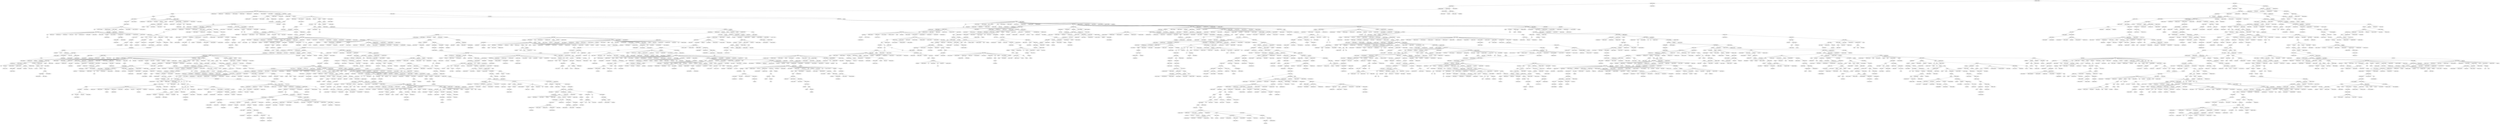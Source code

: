 strict graph "" {
	node [label="\N"];
	0	[id=0,
		label="mechanism design",
		level=1,
		pos="4001.233197640917,-4782.581958041557",
		weight=0];
	1	[id=1,
		label="algorithmic game",
		level=1,
		pos="3476.0779491343837,-4188.15677734774",
		weight=0];
	0 -- 1	[level=1];
	2	[id=2,
		label="auction theory",
		level=1,
		pos="4553.9042854678155,-4391.2376008313095",
		weight=0];
	0 -- 2	[level=1];
	3	[id=3,
		label="approximation al",
		level=1,
		pos="2983.3636018668676,-3788.1574337322168",
		weight=0];
	1 -- 3	[level=1];
	4	[id=4,
		label="learning theory",
		level=13,
		pos="3711.6336957447475,-4620.254627143854",
		weight=0];
	1 -- 4	[level=13];
	5	[id=5,
		label="market design",
		level=1,
		pos="4765.44451218032,-4994.302869768605",
		weight=0];
	2 -- 5	[level=1];
	6	[id=6,
		label="microeconomic th",
		level=6,
		pos="4421.4508077065975,-3871.6196054550946",
		weight=0];
	2 -- 6	[level=6];
	7	[id=7,
		label="randomized algor",
		level=19,
		pos="3180.4956457537223,-3923.28758588075",
		weight=0];
	3 -- 7	[level=19];
	8	[id=8,
		label="combinatorial op",
		level=1,
		pos="2270.3289125825363,-3322.628336953418",
		weight=0];
	3 -- 8	[level=1];
	9	[id=9,
		label="online algorithm",
		level=14,
		pos="3113.351754794011,-4111.679934800651",
		weight=0];
	3 -- 9	[level=14];
	10	[id=10,
		label=matching,
		level=16,
		pos="4933.258381912211,-5259.609786129187",
		weight=0];
	5 -- 10	[level=16];
	11	[id=11,
		label="matching theory",
		level=14,
		pos="5095.8419091290825,-5143.134455994612",
		weight=0];
	5 -- 11	[level=14];
	12	[id=12,
		label=auctions,
		level=1,
		pos="5312.81655386813,-4512.135091688617",
		weight=0];
	5 -- 12	[level=1];
	13	[id=13,
		label="game theory",
		level=6,
		pos="4354.429233915198,-3325.58602495134",
		weight=0];
	6 -- 13	[level=6];
	14	[id=14,
		label="decision theory",
		level=13,
		pos="4301.970539530665,-3518.6485202053996",
		weight=0];
	6 -- 14	[level=13];
	15	[id=15,
		label="information econ",
		level=15,
		pos="4134.541415331381,-3718.999307485807",
		weight=0];
	6 -- 15	[level=15];
	16	[id=16,
		label="operations resea",
		level=1,
		pos="1767.8429649667237,-2409.660798282179",
		weight=0];
	8 -- 16	[level=1];
	17	[id=17,
		label="integer programm",
		level=15,
		pos="2377.1527383516473,-3620.9222051426254",
		weight=0];
	8 -- 17	[level=15];
	18	[id=18,
		label=metaheuristics,
		level=13,
		pos="2561.550790269968,-3693.339530560889",
		weight=0];
	8 -- 18	[level=13];
	19	[id=19,
		label="industrial organ",
		level=1,
		pos="5276.001551965532,-3958.7720093230537",
		weight=0];
	12 -- 19	[level=1];
	20	[id=20,
		label="economic theory",
		level=15,
		pos="4229.420733180258,-3026.973445570057",
		weight=0];
	13 -- 20	[level=15];
	21	[id=21,
		label="social choice",
		level=17,
		pos="4087.2155662651976,-3260.930710464346",
		weight=0];
	13 -- 21	[level=17];
	22	[id=22,
		label=microeconomics,
		level=15,
		pos="4667.922771136307,-3240.729950685434",
		weight=0];
	13 -- 22	[level=15];
	23	[id=23,
		label="mathematical eco",
		level=19,
		pos="4472.3422615106165,-3135.234195207909",
		weight=0];
	13 -- 23	[level=19];
	24	[id=24,
		label=bargaining,
		level=17,
		pos="4111.240489308523,-3459.4822355674937",
		weight=0];
	13 -- 24	[level=17];
	25	[id=25,
		label="experimental eco",
		level=8,
		pos="4784.4604577884675,-3074.9261036308535",
		weight=0];
	13 -- 25	[level=8];
	26	[id=26,
		label=scheduling,
		level=5,
		pos="2313.899096862628,-2874.894756718742",
		weight=0];
	16 -- 26	[level=5];
	27	[id=27,
		label="mathematical opt",
		level=18,
		pos="1392.1470266156907,-2737.254361596008",
		weight=0];
	16 -- 27	[level=18];
	28	[id=28,
		label="multiple criteri",
		level=17,
		pos="1580.9427115308563,-2831.006042717585",
		weight=0];
	16 -- 28	[level=17];
	29	[id=29,
		label="mathematical pro",
		level=19,
		pos="1801.122675877611,-2809.960205868292",
		weight=0];
	16 -- 29	[level=19];
	30	[id=30,
		label="network optimiza",
		level=19,
		pos="1628.9616977578635,-2486.3699063185877",
		weight=0];
	16 -- 30	[level=19];
	31	[id=31,
		label="industrial engin",
		level=12,
		pos="2038.9276893080137,-2635.8125945306006",
		weight=0];
	16 -- 31	[level=12];
	32	[id=32,
		label="optimization und",
		level=19,
		pos="1627.6597920140284,-2894.737629214726",
		weight=0];
	16 -- 32	[level=19];
	33	[id=33,
		label="combinatorial 02",
		level=15,
		pos="1429.497731535986,-3393.8438061796774",
		weight=0];
	16 -- 33	[level=15];
	34	[id=34,
		label="data envelopment",
		level=19,
		pos="1462.0476650096925,-2575.291984607183",
		weight=0];
	16 -- 34	[level=19];
	35	[id=35,
		label="network design",
		level=19,
		pos="1801.1598830775006,-2533.2823986641542",
		weight=0];
	16 -- 35	[level=19];
	36	[id=36,
		label="management scien",
		level=14,
		pos="1751.1302155675949,-3082.530020754104",
		weight=0];
	16 -- 36	[level=14];
	38	[id=38,
		label=optimization,
		level=1,
		pos="584.1503173867,-1842.5482127496873",
		weight=0];
	16 -- 38	[level=1];
	39	[id=39,
		label=queueing,
		level=14,
		pos="1988.9257203339298,-2830.696642197539",
		weight=0];
	16 -- 39	[level=14];
	40	[id=40,
		label="decision analysi",
		level=13,
		pos="1937.4837820214648,-3023.967632522258",
		weight=0];
	16 -- 40	[level=13];
	42	[id=42,
		label="vehicle routing ",
		level=15,
		pos="2815.123358334487,-3888.573492785193",
		weight=0];
	18 -- 42	[level=15];
	43	[id=43,
		label=heuristics,
		level=18,
		pos="2802.8370204661987,-3694.1882080836335",
		weight=0];
	18 -- 43	[level=18];
	44	[id=44,
		label="vehicle routing",
		level=18,
		pos="2505.923958483069,-3933.394340910537",
		weight=0];
	18 -- 44	[level=18];
	45	[id=45,
		label=timetabling,
		level=14,
		pos="2680.349936522531,-4031.2491232999837",
		weight=0];
	18 -- 45	[level=14];
	46	[id=46,
		label="international 05",
		level=10,
		pos="5270.213348380571,-4477.557397543416",
		weight=0];
	19 -- 46	[level=10];
	47	[id=47,
		label="applied microe03",
		level=1,
		pos="5854.332412902723,-4192.464740783387",
		weight=0];
	19 -- 47	[level=1];
	48	[id=48,
		label="applied game the",
		level=17,
		pos="5379.706660257785,-4223.513293878601",
		weight=0];
	19 -- 48	[level=17];
	49	[id=49,
		label="applied microe02",
		level=17,
		pos="5480.760873965368,-3770.9931001363307",
		weight=0];
	19 -- 49	[level=17];
	50	[id=50,
		label=antitrust,
		level=6,
		pos="5886.310339854487,-4024.869945763273",
		weight=0];
	19 -- 50	[level=6];
	51	[id=51,
		label="competition poli",
		level=15,
		pos="5103.13168217625,-4226.6738697257715",
		weight=0];
	19 -- 51	[level=15];
	52	[id=52,
		label="behavioural econ",
		level=18,
		pos="4976.956766296419,-3234.5802862078326",
		weight=0];
	25 -- 52	[level=18];
	53	[id=53,
		label="behavioral econo",
		level=8,
		pos="5220.597803913661,-3318.786197484171",
		weight=0];
	25 -- 53	[level=8];
	54	[id=54,
		label=planning,
		level=5,
		pos="3023.1521997993445,-2978.8007968256284",
		weight=0];
	26 -- 54	[level=5];
	55	[id=55,
		label="production plann",
		level=7,
		pos="2842.546341414004,-2892.9292917879075",
		weight=0];
	26 -- 55	[level=7];
	56	[id=56,
		label="variational ineq",
		level=16,
		pos="939.3904807792564,-1875.511103800429",
		weight=0];
	38 -- 56	[level=16];
	57	[id=57,
		label=simulation,
		level=9,
		pos="987.2538509361868,-2318.101266404778",
		weight=0];
	38 -- 57	[level=9];
	58	[id=58,
		label="optimal control",
		level=13,
		pos="984.0344294517897,-2079.6939810354716",
		weight=0];
	38 -- 58	[level=13];
	59	[id=59,
		label="variational anal",
		level=15,
		pos="613.6027102981006,-2232.933143089202",
		weight=0];
	38 -- 59	[level=15];
	60	[id=60,
		label="surrogate modeli",
		level=19,
		pos="790.128930047827,-2011.643708923039",
		weight=0];
	38 -- 60	[level=19];
	61	[id=61,
		label=stochastics,
		level=14,
		pos="811.8103627092403,-2210.464402635764",
		weight=0];
	38 -- 61	[level=14];
	62	[id=62,
		label=control,
		level=1,
		pos="-640.7768271949985,-698.1903122771213",
		weight=0];
	38 -- 62	[level=1];
	63	[id=63,
		label="risk analysis",
		level=16,
		pos="2073.8692763875965,-3285.163962542272",
		weight=0];
	40 -- 63	[level=16];
	64	[id=64,
		label=fdi,
		level=18,
		pos="5141.8021372031035,-4654.465675746574",
		weight=0];
	46 -- 64	[level=18];
	66	[id=66,
		label="trade policy",
		level=16,
		pos="4943.388519269408,-4662.086626334876",
		weight=0];
	46 -- 66	[level=16];
	67	[id=67,
		label="foreign direct i",
		level=16,
		pos="4838.003456786518,-4492.1048503186985",
		weight=0];
	46 -- 67	[level=16];
	68	[id=68,
		label="labor economics",
		level=1,
		pos="5285.943724675,-4621.444743307765",
		weight=0];
	47 -- 68	[level=1];
	69	[id=69,
		label=regulation,
		level=12,
		pos="5484.29744071795,-3931.444188831392",
		weight=0];
	50 -- 69	[level=12];
	70	[id=70,
		label="intellectual pro",
		level=7,
		pos="6697.523750907492,-4325.66325459234",
		weight=0];
	50 -- 70	[level=7];
	71	[id=71,
		label=experimental,
		level=18,
		pos="5364.8532231672,-3114.5331258819074",
		weight=0];
	53 -- 71	[level=18];
	72	[id=72,
		label="economic psychol",
		level=18,
		pos="5465.22431760427,-3370.395751629055",
		weight=0];
	53 -- 72	[level=18];
	73	[id=73,
		label="field experiment",
		level=18,
		pos="5285.798586154556,-3560.1526301098916",
		weight=0];
	53 -- 73	[level=18];
	74	[id=74,
		label="power system ope",
		level=5,
		pos="3706.728568188004,-2960.501836946059",
		weight=0];
	54 -- 74	[level=5];
	75	[id=75,
		label="heuristic search",
		level=18,
		pos="3207.716472409553,-3143.6964105378743",
		weight=0];
	54 -- 75	[level=18];
	76	[id=76,
		label="supply chain man",
		level=7,
		pos="2964.8863818445443,-2385.8648528213353",
		weight=0];
	55 -- 76	[level=7];
	77	[id=77,
		label="inventory manage",
		level=16,
		pos="3123.7731473451895,-2782.733839136272",
		weight=0];
	55 -- 77	[level=16];
	78	[id=78,
		label="equilibrium prob",
		level=18,
		pos="744.5742320092186,-1723.1158219671004",
		weight=0];
	56 -- 78	[level=18];
	79	[id=79,
		label="system modeling",
		level=15,
		pos="882.2811392447584,-2617.610360173304",
		weight=0];
	57 -- 79	[level=15];
	80	[id=80,
		label="device modeling",
		level=17,
		pos="1232.4065532265315,-2439.8042383990164",
		weight=0];
	57 -- 80	[level=17];
	81	[id=81,
		label=modeling,
		level=10,
		pos="1002.3667667690659,-2763.9148236534606",
		weight=0];
	57 -- 81	[level=10];
	83	[id=83,
		label="agent-based mode",
		level=12,
		pos="1193.1869325364034,-2700.274635592222",
		weight=0];
	57 -- 83	[level=12];
	84	[id=84,
		label="convex analysis",
		level=16,
		pos="708.9001434464149,-2531.266130023627",
		weight=0];
	59 -- 84	[level=16];
	85	[id=85,
		label=dynamics,
		level=6,
		pos="137.270069093517,-710.8747979779531",
		weight=0];
	62 -- 85	[level=6];
	86	[id=86,
		label="flight dynamics",
		level=16,
		pos="-564.1311358129683,-1043.5840686647925",
		weight=0];
	62 -- 86	[level=16];
	87	[id=87,
		label="power system sta",
		level=12,
		pos="-149.32756110920894,-702.3376158483301",
		weight=0];
	62 -- 87	[level=12];
	88	[id=88,
		label="guidance navigat",
		level=19,
		pos="-339.3330517529462,-761.3612495710803",
		weight=0];
	62 -- 88	[level=19];
	89	[id=89,
		label="fluid power",
		level=17,
		pos="-385.82633584482755,-955.8821340930052",
		weight=0];
	62 -- 89	[level=17];
	90	[id=90,
		label=guidance,
		level=1,
		pos="-344.9548814899458,140.45817149063248",
		weight=0];
	62 -- 90	[level=1];
	91	[id=91,
		label=estimation,
		level=13,
		pos="-891.0157502262205,-573.8697241633163",
		weight=0];
	62 -- 91	[level=13];
	92	[id=92,
		label="system dynamics",
		level=15,
		pos="-541.6354621013518,-415.00271524919145",
		weight=0];
	62 -- 92	[level=15];
	93	[id=93,
		label=mechatronics,
		level=1,
		pos="-1679.1680118508261,-182.37854308200474",
		weight=0];
	62 -- 93	[level=1];
	94	[id=94,
		label=decision,
		level=17,
		pos="2205.1046589410857,-3525.740856978842",
		weight=0];
	63 -- 94	[level=17];
	95	[id=95,
		label="economics of edu",
		level=13,
		pos="7485.14684927785,-7423.778359316405",
		weight=0];
	68 -- 95	[level=13];
	96	[id=96,
		label="public economics",
		level=5,
		pos="5998.948742399961,-5932.188293529201",
		weight=0];
	68 -- 96	[level=5];
	97	[id=97,
		label="economic demogra",
		level=19,
		pos="5838.734973841048,-5063.85753448548",
		weight=0];
	68 -- 97	[level=19];
	98	[id=98,
		label="health economics",
		level=9,
		pos="6957.0895122338425,-7172.0722503073575",
		weight=0];
	68 -- 98	[level=9];
	99	[id=99,
		label="public finance",
		level=14,
		pos="7046.878922085778,-6873.1339302628385",
		weight=0];
	68 -- 99	[level=14];
	100	[id=100,
		label="applied economet",
		level=13,
		pos="5997.712826611604,-5493.657589019034",
		weight=0];
	68 -- 100	[level=13];
	101	[id=101,
		label=microeconometric,
		level=19,
		pos="5947.376892813066,-5293.133371680898",
		weight=0];
	68 -- 101	[level=19];
	102	[id=102,
		label="personnel econom",
		level=12,
		pos="5370.40981908028,-4776.727180948802",
		weight=0];
	68 -- 102	[level=12];
	103	[id=103,
		label="economics of the",
		level=19,
		pos="5805.424458264966,-5432.502243647199",
		weight=0];
	68 -- 103	[level=19];
	104	[id=104,
		label="development econ",
		level=1,
		pos="6588.051414400336,-5907.0850216609715",
		weight=0];
	68 -- 104	[level=1];
	105	[id=105,
		label=competition,
		level=16,
		pos="5657.911862271282,-3935.5418954752568",
		weight=0];
	69 -- 105	[level=16];
	106	[id=106,
		label="copyright law",
		level=19,
		pos="6547.167569550956,-4509.32522657164",
		weight=0];
	70 -- 106	[level=19];
	108	[id=108,
		label="patent law",
		level=18,
		pos="6889.276743038095,-4203.251753635919",
		weight=0];
	70 -- 108	[level=18];
	109	[id=109,
		label=patents,
		level=7,
		pos="7413.198603922254,-4772.208167516232",
		weight=0];
	70 -- 109	[level=7];
	110	[id=110,
		label="internet law",
		level=19,
		pos="6914.224981668479,-4414.87982038686",
		weight=0];
	70 -- 110	[level=19];
	111	[id=111,
		label="electricity mark",
		level=5,
		pos="4355.202460875469,-2871.5048115197533",
		weight=0];
	74 -- 111	[level=5];
	112	[id=112,
		label="power system pla",
		level=17,
		pos="3938.080460480085,-2811.7238129403927",
		weight=0];
	74 -- 112	[level=17];
	113	[id=113,
		label="sustainable oper",
		level=19,
		pos="2805.203977271853,-2759.3366690438365",
		weight=0];
	76 -- 113	[level=19];
	114	[id=114,
		label="inventory theory",
		level=19,
		pos="3056.0150488318145,-2606.1909169094624",
		weight=0];
	76 -- 114	[level=19];
	115	[id=115,
		label=procurement,
		level=15,
		pos="3299.0008288576255,-2320.191579099144",
		weight=0];
	76 -- 115	[level=15];
	116	[id=116,
		label=operations,
		level=17,
		pos="2801.944864159892,-2153.8443659654",
		weight=0];
	76 -- 116	[level=17];
	117	[id=117,
		label=logistics,
		level=8,
		pos="3346.470923704003,-2047.6274271220634",
		weight=0];
	76 -- 117	[level=8];
	118	[id=118,
		label="supply chain ris",
		level=16,
		pos="3190.9097948415347,-2173.045259473345",
		weight=0];
	76 -- 118	[level=16];
	120	[id=120,
		label="operations manag",
		level=13,
		pos="2843.423963812757,-1969.0750672677282",
		weight=0];
	76 -- 120	[level=13];
	121	[id=121,
		label="humanitarian log",
		level=15,
		pos="3032.128035817284,-2032.748894187762",
		weight=0];
	76 -- 121	[level=15];
	123	[id=123,
		label="retail operation",
		level=18,
		pos="3200.000790548131,-2487.772459817178",
		weight=0];
	76 -- 123	[level=18];
	124	[id=124,
		label="reverse logistic",
		level=17,
		pos="2685.6739365353733,-2294.154283893918",
		weight=0];
	76 -- 124	[level=17];
	125	[id=125,
		label="social simulatio",
		level=18,
		pos="1084.8541048485479,-2944.341309376868",
		weight=0];
	83 -- 125	[level=18];
	127	[id=127,
		label="convex optimizat",
		level=18,
		pos="761.9800314181832,-2778.7440705648637",
		weight=0];
	84 -- 127	[level=18];
	128	[id=128,
		label=vibration,
		level=6,
		pos="812.2517520419269,-621.8037932388218",
		weight=0];
	85 -- 128	[level=6];
	129	[id=129,
		label="power system dyn",
		level=12,
		pos="228.63835216327482,-532.9654251414794",
		weight=0];
	87 -- 129	[level=12];
	130	[id=130,
		label=navigation,
		level=1,
		pos="-156.91488308298335,962.7135053609355",
		weight=0];
	90 -- 130	[level=1];
	131	[id=131,
		label=detection,
		level=18,
		pos="-733.3366270371196,-387.14314981508795",
		weight=0];
	91 -- 131	[level=18];
	132	[id=132,
		label="systems thinking",
		level=16,
		pos="-441.2957764762467,-129.0188930302239",
		weight=0];
	92 -- 132	[level=16];
	133	[id=133,
		label=robotics,
		level=1,
		pos="-2605.7803350508557,277.5550017345471",
		weight=0];
	93 -- 133	[level=1];
	134	[id=134,
		label="control engineer",
		level=19,
		pos="-1873.5276442778395,-295.7300654250741",
		weight=0];
	93 -- 134	[level=19];
	135	[id=135,
		label="labour economics",
		level=15,
		pos="7195.55924211439,-7059.918827484836",
		weight=0];
	95 -- 135	[level=15];
	136	[id=136,
		label="urban economics",
		level=5,
		pos="6380.86866334211,-6880.298044329409",
		weight=0];
	96 -- 136	[level=5];
	137	[id=137,
		label="health insurance",
		level=18,
		pos="6474.017797042146,-6515.276842233563",
		weight=0];
	98 -- 137	[level=18];
	139	[id=139,
		label="cost-effectivene",
		level=19,
		pos="6977.383066111114,-6924.280011431997",
		weight=0];
	98 -- 139	[level=19];
	140	[id=140,
		label="economics of agi",
		level=16,
		pos="6557.663391101557,-6833.802755298769",
		weight=0];
	98 -- 140	[level=16];
	141	[id=141,
		label="outcomes researc",
		level=11,
		pos="6471.219137136328,-6686.988657808887",
		weight=0];
	98 -- 141	[level=11];
	142	[id=142,
		label="economic evaluat",
		level=18,
		pos="7018.255389443184,-7090.142041698469",
		weight=0];
	98 -- 142	[level=18];
	143	[id=143,
		label="health technolog",
		level=16,
		pos="6777.255899281218,-7304.2652775861025",
		weight=0];
	98 -- 143	[level=16];
	144	[id=144,
		label="cost-effective02",
		level=18,
		pos="6950.261453269019,-7274.745015168543",
		weight=0];
	98 -- 144	[level=18];
	145	[id=145,
		label="health policy",
		level=12,
		pos="8665.78676934396,-8738.698286423085",
		weight=0];
	98 -- 145	[level=12];
	146	[id=146,
		label=taxation,
		level=15,
		pos="6742.695871353434,-6659.616165436776",
		weight=0];
	99 -- 146	[level=15];
	147	[id=147,
		label="fiscal federalis",
		level=19,
		pos="7381.420598681081,-7292.626275856464",
		weight=0];
	99 -- 147	[level=19];
	148	[id=148,
		label="organizational e",
		level=12,
		pos="5545.133382913724,-5256.269028716602",
		weight=0];
	102 -- 148	[level=12];
	149	[id=149,
		label="chinese economy",
		level=17,
		pos="6557.008637306422,-5945.118398189958",
		weight=0];
	104 -- 149	[level=17];
	150	[id=150,
		label="political econ02",
		level=1,
		pos="7247.239265405034,-6628.831841778508",
		weight=0];
	104 -- 150	[level=1];
	151	[id=151,
		label="impact evaluatio",
		level=19,
		pos="6788.812573813906,-5824.306736889702",
		weight=0];
	104 -- 151	[level=19];
	152	[id=152,
		label="agricultural eco",
		level=4,
		pos="7287.998754404202,-5970.715707353713",
		weight=0];
	104 -- 152	[level=4];
	153	[id=153,
		label=microfinance,
		level=17,
		pos="6844.172400343416,-6015.119323613504",
		weight=0];
	104 -- 153	[level=17];
	154	[id=154,
		label="institutional ec",
		level=18,
		pos="6686.944005470722,-6138.728444394041",
		weight=0];
	104 -- 154	[level=18];
	155	[id=155,
		label=copyright,
		level=7,
		pos="8122.28911283271,-5184.904312559973",
		weight=0];
	109 -- 155	[level=7];
	156	[id=156,
		label=trademark,
		level=17,
		pos="7419.42025372863,-4497.352056487437",
		weight=0];
	109 -- 156	[level=17];
	157	[id=157,
		label="demand response",
		level=6,
		pos="4954.852463392959,-2737.071741789497",
		weight=0];
	111 -- 157	[level=6];
	158	[id=158,
		label=transportation,
		level=8,
		pos="3826.741197954155,-1891.1310714073518",
		weight=0];
	117 -- 158	[level=8];
	159	[id=159,
		label="material handlin",
		level=18,
		pos="3569.5041891799274,-1934.8216401544935",
		weight=0];
	117 -- 159	[level=18];
	160	[id=160,
		label="supply chain",
		level=13,
		pos="3556.882614984681,-1735.4240531092805",
		weight=0];
	117 -- 160	[level=13];
	163	[id=163,
		label="operations strat",
		level=17,
		pos="2823.010610817572,-1703.3888701908045",
		weight=0];
	120 -- 163	[level=17];
	164	[id=164,
		label="service operatio",
		level=17,
		pos="2644.104485221468,-1788.501096337566",
		weight=0];
	120 -- 164	[level=17];
	165	[id=165,
		label=lean,
		level=15,
		pos="3019.7167341493837,-1691.7409359254852",
		weight=0];
	120 -- 165	[level=15];
	166	[id=166,
		label="behavioral opera",
		level=16,
		pos="3128.9786327661714,-1859.257528638657",
		weight=0];
	120 -- 166	[level=16];
	167	[id=167,
		label=noise,
		level=15,
		pos="978.1309456850925,-897.5661330737469",
		weight=0];
	128 -- 167	[level=15];
	168	[id=168,
		label="structural dynam",
		level=7,
		pos="1478.939610547438,-470.44035020894216",
		weight=0];
	128 -- 168	[level=7];
	169	[id=169,
		label=rotordynamics,
		level=14,
		pos="1130.4990942614695,-768.0132901808612",
		weight=0];
	128 -- 169	[level=14];
	170	[id=170,
		label=acoustics,
		level=6,
		pos="1213.4069785333684,-241.3038900492833",
		weight=0];
	128 -- 170	[level=6];
	171	[id=171,
		label=stability,
		level=13,
		pos="584.1172630094695,-651.2048162504605",
		weight=0];
	129 -- 171	[level=13];
	172	[id=172,
		label="sensor fusion",
		level=18,
		pos="-176.95480881457638,679.7705871823712",
		weight=0];
	130 -- 172	[level=18];
	173	[id=173,
		label=gnss,
		level=1,
		pos="-55.684570088452006,1924.942217769017",
		weight=0];
	130 -- 173	[level=1];
	174	[id=174,
		label=tracking,
		level=12,
		pos="197.28837066689152,736.3461959752206",
		weight=0];
	130 -- 174	[level=12];
	175	[id=175,
		label=positioning,
		level=18,
		pos="0.11561379488330203,769.8559191968718",
		weight=0];
	130 -- 175	[level=18];
	176	[id=176,
		label="spatial cognitio",
		level=13,
		pos="-118.60589386975226,1332.8155370935162",
		weight=0];
	130 -- 176	[level=13];
	177	[id=177,
		label=uav,
		level=15,
		pos="-2312.4888513667916,542.9671403769692",
		weight=0];
	133 -- 177	[level=15];
	178	[id=178,
		label="control systems",
		level=13,
		pos="-2687.3029720279965,632.9511294184435",
		weight=0];
	133 -- 178	[level=13];
	179	[id=179,
		label="robotic manipula",
		level=14,
		pos="-2860.2286385268053,527.4959865247073",
		weight=0];
	133 -- 179	[level=14];
	180	[id=180,
		label=auv,
		level=19,
		pos="-2748.949509245053,35.74916816420336",
		weight=0];
	133 -- 180	[level=19];
	181	[id=181,
		label=haptics,
		level=13,
		pos="-2328.548480155807,713.8128366133488",
		weight=0];
	133 -- 181	[level=13];
	183	[id=183,
		label=slam,
		level=15,
		pos="-2493.6495771242157,633.2629681018124",
		weight=0];
	133 -- 183	[level=15];
	184	[id=184,
		label="active perceptio",
		level=15,
		pos="-2354.9745485063136,-41.73880032290268",
		weight=0];
	133 -- 184	[level=15];
	185	[id=185,
		label="marine robotics",
		level=19,
		pos="-2221.9646935949977,83.30821750958975",
		weight=0];
	133 -- 185	[level=19];
	186	[id=186,
		label="multi-robot syst",
		level=19,
		pos="-2460.1837472626116,429.97426006562836",
		weight=0];
	133 -- 186	[level=19];
	189	[id=189,
		label="unmanned aerial ",
		level=19,
		pos="-2838.15676329125,351.10757326801604",
		weight=0];
	133 -- 189	[level=19];
	190	[id=190,
		label="humanoid robotic",
		level=17,
		pos="-2273.573662049851,379.84450678968415",
		weight=0];
	133 -- 190	[level=17];
	191	[id=191,
		label=biomechatronics,
		level=19,
		pos="-2392.501091276211,206.96529380788664",
		weight=0];
	133 -- 191	[level=19];
	192	[id=192,
		label="artificial intel",
		level=1,
		pos="-4666.470842498278,1476.969822845116",
		weight=0];
	133 -- 192	[level=1];
	193	[id=193,
		label="human-robot inte",
		level=13,
		pos="-2890.9150491486816,3.2914752621925305",
		weight=0];
	133 -- 193	[level=13];
	194	[id=194,
		label="learning from de",
		level=17,
		pos="-2569.0682557642644,-32.49071753868516",
		weight=0];
	133 -- 194	[level=17];
	195	[id=195,
		label="control theory",
		level=9,
		pos="-2775.4000210289387,-163.21507305876239",
		weight=0];
	133 -- 195	[level=9];
	197	[id=197,
		label="motion planning",
		level=14,
		pos="-2507.5816193432925,-159.4544509548759",
		weight=0];
	133 -- 197	[level=14];
	198	[id=198,
		label="micro air vehicl",
		level=16,
		pos="-2957.7471712321762,191.7928253196546",
		weight=0];
	133 -- 198	[level=16];
	199	[id=199,
		label=automation,
		level=13,
		pos="-2214.967108725871,114.87593914779008",
		weight=0];
	133 -- 199	[level=13];
	200	[id=200,
		label="applied microeco",
		level=16,
		pos="7142.563097954894,-7239.5191119177025",
		weight=0];
	135 -- 200	[level=16];
	201	[id=201,
		label="family economics",
		level=16,
		pos="7453.345163171766,-7390.908288156956",
		weight=0];
	135 -- 201	[level=16];
	202	[id=202,
		label="real estate",
		level=7,
		pos="7108.332849450344,-8020.174582146501",
		weight=0];
	136 -- 202	[level=7];
	203	[id=203,
		label="real estate econ",
		level=15,
		pos="6444.413287913401,-6543.287892230338",
		weight=0];
	136 -- 203	[level=15];
	204	[id=204,
		label=regional,
		level=15,
		pos="6281.360751495456,-6612.019157249415",
		weight=0];
	136 -- 204	[level=15];
	205	[id=205,
		label="economic geograp",
		level=5,
		pos="5667.869904137685,-6248.012645929434",
		weight=0];
	136 -- 205	[level=5];
	206	[id=206,
		label="spatial economic",
		level=18,
		pos="6160.239687510913,-6780.688770848581",
		weight=0];
	136 -- 206	[level=18];
	207	[id=207,
		label=pharmacoeconomic,
		level=11,
		pos="6667.4207708987815,-7155.861493182505",
		weight=0];
	141 -- 207	[level=11];
	208	[id=208,
		label="health systems",
		level=12,
		pos="8354.413077548825,-8998.05397554253",
		weight=0];
	145 -- 208	[level=12];
	209	[id=209,
		label="health services ",
		level=12,
		pos="8925.858214804215,-9763.580708796933",
		weight=0];
	145 -- 209	[level=12];
	210	[id=210,
		label=medicaid,
		level=19,
		pos="8353.826630429394,-8798.055096338177",
		weight=0];
	145 -- 210	[level=19];
	211	[id=211,
		label="contract theory",
		level=13,
		pos="5696.892187562309,-5600.482375417918",
		weight=0];
	148 -- 211	[level=13];
	212	[id=212,
		label="comparative po02",
		level=1,
		pos="7844.005864092203,-7285.712201139721",
		weight=0];
	150 -- 212	[level=1];
	213	[id=213,
		label="formal political",
		level=14,
		pos="7378.666721060749,-6952.606228904778",
		weight=0];
	150 -- 213	[level=14];
	214	[id=214,
		label=corruption,
		level=14,
		pos="7535.101763944985,-6829.62746633225",
		weight=0];
	150 -- 214	[level=14];
	215	[id=215,
		label="public choice",
		level=18,
		pos="7041.423871734158,-6486.530185651611",
		weight=0];
	150 -- 215	[level=18];
	216	[id=216,
		label="cultural economi",
		level=17,
		pos="7522.199362944354,-6630.044649777838",
		weight=0];
	150 -- 216	[level=17];
	217	[id=217,
		label="rural developmen",
		level=8,
		pos="7785.295541734922,-6088.46165798316",
		weight=0];
	152 -- 217	[level=8];
	218	[id=218,
		label="environmental ec",
		level=4,
		pos="7935.038264606052,-5879.482726335994",
		weight=0];
	152 -- 218	[level=4];
	219	[id=219,
		label=agribusiness,
		level=14,
		pos="7562.548642256347,-6187.383603349047",
		weight=0];
	152 -- 219	[level=14];
	221	[id=221,
		label="agricultural pol",
		level=19,
		pos="7080.57990893061,-5883.753628508496",
		weight=0];
	152 -- 221	[level=19];
	222	[id=222,
		label="open access",
		level=7,
		pos="8744.788305714676,-5545.944425799468",
		weight=0];
	155 -- 222	[level=7];
	223	[id=223,
		label="smart grid",
		level=6,
		pos="5480.874002798889,-2453.898343585738",
		weight=0];
	157 -- 223	[level=6];
	225	[id=225,
		label=transition,
		level=10,
		pos="4268.362093999997,-1978.717675276648",
		weight=0];
	158 -- 225	[level=10];
	226	[id=226,
		label=cycling,
		level=17,
		pos="4071.731237986304,-2015.6475797079638",
		weight=0];
	158 -- 226	[level=17];
	227	[id=227,
		label="travel behaviour",
		level=15,
		pos="3951.5312419220945,-2191.2715517596293",
		weight=0];
	158 -- 227	[level=15];
	228	[id=228,
		label="discrete choice ",
		level=15,
		pos="4144.364728136634,-1821.921799065226",
		weight=0];
	158 -- 228	[level=15];
	229	[id=229,
		label=ports,
		level=18,
		pos="3986.6757332852985,-1698.9007531356335",
		weight=0];
	158 -- 229	[level=18];
	231	[id=231,
		label="healthcare opera",
		level=18,
		pos="2703.5720655395658,-1544.24945542071",
		weight=0];
	164 -- 231	[level=18];
	232	[id=232,
		label=agile,
		level=16,
		pos="3257.021740303045,-1511.3958276906092",
		weight=0];
	165 -- 232	[level=16];
	233	[id=233,
		label="vibration contro",
		level=16,
		pos="1192.2702536351226,-1107.9608825909304",
		weight=0];
	167 -- 233	[level=16];
	234	[id=234,
		label=aeroelasticity,
		level=13,
		pos="1847.301569700032,-367.6193628087769",
		weight=0];
	168 -- 234	[level=13];
	235	[id=235,
		label="model updating",
		level=18,
		pos="1264.3793655737193,-623.087710974706",
		weight=0];
	168 -- 235	[level=18];
	236	[id=236,
		label="earthquake engin",
		level=7,
		pos="2128.4235467094086,-142.2400105249347",
		weight=0];
	168 -- 236	[level=7];
	237	[id=237,
		label="wind engineering",
		level=17,
		pos="1377.3595364082105,-393.7804691272755",
		weight=0];
	168 -- 237	[level=17];
	239	[id=239,
		label="structural healt",
		level=8,
		pos="1760.6094842447364,-48.65750368486194",
		weight=0];
	168 -- 239	[level=8];
	240	[id=240,
		label="wave propagation",
		level=13,
		pos="1535.4037186503974,-847.7423694027235",
		weight=0];
	168 -- 240	[level=13];
	242	[id=242,
		label="nonlinear vibrat",
		level=15,
		pos="1802.3944700428224,-566.131490154768",
		weight=0];
	168 -- 242	[level=15];
	244	[id=244,
		label=audio,
		level=13,
		pos="1014.3816785458062,70.12850086090874",
		weight=0];
	170 -- 244	[level=13];
	245	[id=245,
		label=ionosphere,
		level=7,
		pos="497.0855343590515,1615.7532099782547",
		weight=0];
	173 -- 245	[level=7];
	246	[id=246,
		label=geodesy,
		level=1,
		pos="-132.36554335432362,2899.303750542191",
		weight=0];
	173 -- 246	[level=1];
	247	[id=247,
		label=localization,
		level=12,
		pos="435.8487494701685,417.8098313526093",
		weight=0];
	174 -- 247	[level=12];
	248	[id=248,
		label="object detection",
		level=16,
		pos="474.4619291204301,614.0468452084868",
		weight=0];
	174 -- 248	[level=16];
	249	[id=249,
		label="embodied cogniti",
		level=16,
		pos="-358.5294093813761,1508.870755768775",
		weight=0];
	176 -- 249	[level=16];
	250	[id=250,
		label=uas,
		level=16,
		pos="-2040.5048037883382,438.5823477697369",
		weight=0];
	177 -- 250	[level=16];
	252	[id=252,
		label=teleoperation,
		level=15,
		pos="-1997.1497651827765,705.7509572954056",
		weight=0];
	181 -- 252	[level=15];
	253	[id=253,
		label="surgical robotic",
		level=17,
		pos="-2464.1375514996366,947.9848987366057",
		weight=0];
	181 -- 253	[level=17];
	254	[id=254,
		label="rehabilitation r",
		level=17,
		pos="-2280.6032053095423,975.6832501943366",
		weight=0];
	181 -- 254	[level=17];
	255	[id=255,
		label="medical robotics",
		level=18,
		pos="-2130.900334038208,843.0668465864406",
		weight=0];
	181 -- 255	[level=18];
	256	[id=256,
		label="mobile robotics",
		level=19,
		pos="-2586.5747869557767,812.0214726975611",
		weight=0];
	183 -- 256	[level=19];
	257	[id=257,
		label="robot vision",
		level=16,
		pos="-2784.973432200118,786.7667781063722",
		weight=0];
	183 -- 257	[level=16];
	258	[id=258,
		label="computational cr",
		level=17,
		pos="-4754.528977252724,1162.6844327077656",
		weight=0];
	192 -- 258	[level=17];
	259	[id=259,
		label="probabilistic pr",
		level=15,
		pos="-4199.996477295295,1419.6182504232854",
		weight=0];
	192 -- 259	[level=15];
	260	[id=260,
		label="machine learning",
		level=5,
		pos="-5122.256332826087,1844.1944488070858",
		weight=0];
	192 -- 260	[level=5];
	261	[id=261,
		label="evolutionary com",
		level=7,
		pos="-5121.262532046582,1521.0419392117026",
		weight=0];
	192 -- 261	[level=7];
	262	[id=262,
		label="computer vision",
		level=3,
		pos="-5388.256513409172,1002.694681691958",
		weight=0];
	192 -- 262	[level=3];
	263	[id=263,
		label="reinforcement le",
		level=9,
		pos="-4194.639968757261,941.2398119975625",
		weight=0];
	192 -- 263	[level=9];
	264	[id=264,
		label="multi-agent syst",
		level=10,
		pos="-4901.463975506929,1020.6741491560338",
		weight=0];
	192 -- 264	[level=10];
	265	[id=265,
		label="automated planni",
		level=18,
		pos="-4594.597632384898,1042.0294363078626",
		weight=0];
	192 -- 265	[level=18];
	266	[id=266,
		label="computer games",
		level=18,
		pos="-4274.66333695809,1234.0791293273408",
		weight=0];
	192 -- 266	[level=18];
	268	[id=268,
		label="knowledge repres",
		level=1,
		pos="-4734.41038137324,285.5283902288983",
		weight=0];
	192 -- 268	[level=1];
	269	[id=269,
		label="natural language",
		level=5,
		pos="-1698.3806615731696,-3263.421843141859",
		weight=0];
	192 -- 269	[level=5];
	271	[id=271,
		label="social robotics",
		level=19,
		pos="-3106.378677384873,36.48303888503894",
		weight=0];
	193 -- 271	[level=19];
	273	[id=273,
		label="path planning",
		level=15,
		pos="-2707.0586065570055,-388.322615690804",
		weight=0];
	197 -- 273	[level=15];
	274	[id=274,
		label=manipulation,
		level=14,
		pos="-2428.3829130079057,-475.54097448722047",
		weight=0];
	197 -- 274	[level=14];
	275	[id=275,
		label=housing,
		level=7,
		pos="7609.104499892092,-8928.606747956224",
		weight=0];
	202 -- 275	[level=7];
	276	[id=276,
		label="regional science",
		level=6,
		pos="6154.91923143735,-7164.822451386095",
		weight=0];
	205 -- 276	[level=6];
	277	[id=277,
		label="evolutionary eco",
		level=12,
		pos="5935.634563837682,-6751.746311194908",
		weight=0];
	205 -- 277	[level=12];
	278	[id=278,
		label="innovation studi",
		level=17,
		pos="5910.871018175665,-6530.2705743961105",
		weight=0];
	205 -- 278	[level=17];
	279	[id=279,
		label="evolutionary e03",
		level=18,
		pos="6005.295022090679,-6354.308297751883",
		weight=0];
	205 -- 279	[level=18];
	280	[id=280,
		label="regional develop",
		level=12,
		pos="5721.631785398586,-6767.786683044257",
		weight=0];
	205 -- 280	[level=12];
	281	[id=281,
		label="political geogra",
		level=12,
		pos="6293.9335867627315,-7015.837931811347",
		weight=0];
	205 -- 281	[level=12];
	282	[id=282,
		label=pharmacoepidemio,
		level=11,
		pos="7599.173704848916,-8714.698654314905",
		weight=0];
	207 -- 282	[level=11];
	283	[id=283,
		label="pharmaceutical p",
		level=18,
		pos="6809.164555142495,-7495.615778792346",
		weight=0];
	207 -- 283	[level=18];
	284	[id=284,
		label="global health",
		level=12,
		pos="8640.049371655728,-9353.049993037821",
		weight=0];
	208 -- 284	[level=12];
	285	[id=285,
		label="quality of care",
		level=16,
		pos="8821.834650156272,-9805.53564104293",
		weight=0];
	209 -- 285	[level=16];
	286	[id=286,
		label="primary care",
		level=13,
		pos="9021.704348583602,-9798.403526210099",
		weight=0];
	209 -- 286	[level=13];
	287	[id=287,
		label=democratization,
		level=14,
		pos="7886.104856829348,-7535.71645278849",
		weight=0];
	212 -- 287	[level=14];
	288	[id=288,
		label="latin america",
		level=13,
		pos="8121.112546214923,-7628.410898765265",
		weight=0];
	212 -- 288	[level=13];
	289	[id=289,
		label="political econom",
		level=16,
		pos="7617.507010926136,-7486.031675697288",
		weight=0];
	212 -- 289	[level=16];
	290	[id=290,
		label="political partie",
		level=1,
		pos="8527.674479941164,-7501.955723366721",
		weight=0];
	212 -- 290	[level=1];
	291	[id=291,
		label="chinese politics",
		level=14,
		pos="7921.347339406368,-7623.860799942077",
		weight=0];
	212 -- 291	[level=14];
	292	[id=292,
		label="party politics",
		level=19,
		pos="7852.138663303356,-7060.4301776252905",
		weight=0];
	212 -- 292	[level=19];
	293	[id=293,
		label="european politic",
		level=16,
		pos="8108.943757515208,-7435.944026771596",
		weight=0];
	212 -- 293	[level=16];
	294	[id=294,
		label="latin american p",
		level=15,
		pos="8173.013448069674,-7249.3025360206375",
		weight=0];
	212 -- 294	[level=15];
	295	[id=295,
		label="legislative stud",
		level=17,
		pos="8045.062177406338,-7095.586987361537",
		weight=0];
	212 -- 295	[level=17];
	296	[id=296,
		label=agriculture,
		level=9,
		pos="8243.81451931364,-6245.163452247731",
		weight=0];
	217 -- 296	[level=9];
	297	[id=297,
		label="energy economics",
		level=9,
		pos="8365.877998798165,-6087.750361559287",
		weight=0];
	218 -- 297	[level=9];
	298	[id=298,
		label="non-market valua",
		level=17,
		pos="7750.830749325854,-5673.2945997221495",
		weight=0];
	218 -- 298	[level=17];
	299	[id=299,
		label="ecological econo",
		level=5,
		pos="8520.855711843176,-5961.3264901754455",
		weight=0];
	218 -- 299	[level=5];
	300	[id=300,
		label="natural resource",
		level=18,
		pos="7944.958150073644,-5629.33078354175",
		weight=0];
	218 -- 300	[level=18];
	301	[id=301,
		label="water economics",
		level=15,
		pos="7620.308678586056,-5960.868445938306",
		weight=0];
	218 -- 301	[level=15];
	302	[id=302,
		label="resource economi",
		level=13,
		pos="8130.818241170695,-5555.471879526183",
		weight=0];
	218 -- 302	[level=13];
	303	[id=303,
		label=altmetrics,
		level=7,
		pos="9417.746664211878,-5964.223588381479",
		weight=0];
	222 -- 303	[level=7];
	304	[id=304,
		label=repositories,
		level=19,
		pos="8942.266186729805,-5441.4855452248785",
		weight=0];
	222 -- 304	[level=19];
	305	[id=305,
		label="institutional re",
		level=14,
		pos="9094.648256891907,-5571.0126361218845",
		weight=0];
	222 -- 305	[level=14];
	306	[id=306,
		label="open science",
		level=17,
		pos="8636.905591492034,-5293.446856157442",
		weight=0];
	222 -- 306	[level=17];
	307	[id=307,
		label=pmu,
		level=19,
		pos="5259.95299836893,-2527.940328217524",
		weight=0];
	223 -- 307	[level=19];
	308	[id=308,
		label="power line commu",
		level=18,
		pos="5349.4200212179085,-2696.117131510912",
		weight=0];
	223 -- 308	[level=18];
	309	[id=309,
		label="demand side mana",
		level=19,
		pos="5287.315479516688,-2342.3373810743346",
		weight=0];
	223 -- 309	[level=19];
	310	[id=310,
		label="power systems",
		level=6,
		pos="5428.145090211656,-1755.5413534815928",
		weight=0];
	223 -- 310	[level=6];
	311	[id=311,
		label="distributed ener",
		level=15,
		pos="5344.0337395135675,-2155.741336996321",
		weight=0];
	223 -- 311	[level=15];
	314	[id=314,
		label="smart buildings",
		level=19,
		pos="5646.758202711758,-2307.1695885915024",
		weight=0];
	223 -- 314	[level=19];
	315	[id=315,
		label="power system eco",
		level=15,
		pos="5821.711803327203,-2404.076249601142",
		weight=0];
	223 -- 315	[level=15];
	316	[id=316,
		label="power system rel",
		level=14,
		pos="5726.404410133446,-2714.039454765501",
		weight=0];
	223 -- 316	[level=14];
	317	[id=317,
		label="seismic retrofit",
		level=19,
		pos="1902.566393185794,-189.54076006094542",
		weight=0];
	236 -- 317	[level=19];
	318	[id=318,
		label="reinforced concr",
		level=10,
		pos="2627.7417778700783,-229.84215193781165",
		weight=0];
	236 -- 318	[level=10];
	319	[id=319,
		label="engineering seis",
		level=15,
		pos="2367.620400237276,69.17921747230501",
		weight=0];
	236 -- 319	[level=15];
	320	[id=320,
		label="structural relia",
		level=15,
		pos="2450.169905502563,-106.4825004223213",
		weight=0];
	236 -- 320	[level=15];
	321	[id=321,
		label="performance-base",
		level=14,
		pos="2212.764837166851,-324.2204104693597",
		weight=0];
	236 -- 321	[level=14];
	322	[id=322,
		label="masonry structur",
		level=17,
		pos="2089.7833886509848,-422.3722826369938",
		weight=0];
	236 -- 322	[level=17];
	323	[id=323,
		label="structural engin",
		level=7,
		pos="2242.4171918013285,477.6177352815041",
		weight=0];
	236 -- 323	[level=7];
	324	[id=324,
		label="seismic design",
		level=14,
		pos="2106.9518237891316,211.24021608164335",
		weight=0];
	236 -- 324	[level=14];
	326	[id=326,
		label="smart structures",
		level=16,
		pos="1474.8587808425054,-138.96778829388896",
		weight=0];
	239 -- 326	[level=16];
	327	[id=327,
		label="acoustic emissio",
		level=18,
		pos="1883.6315415336203,168.99558134245763",
		weight=0];
	239 -- 327	[level=18];
	328	[id=328,
		label="damage detection",
		level=19,
		pos="1647.333558276317,-240.22074313317245",
		weight=0];
	239 -- 328	[level=19];
	329	[id=329,
		label=ultrasonics,
		level=12,
		pos="1704.2523356383927,340.1962191397312",
		weight=0];
	239 -- 329	[level=12];
	330	[id=330,
		label="wireless sensors",
		level=16,
		pos="1519.3352124523499,126.16179177150214",
		weight=0];
	239 -- 330	[level=16];
	331	[id=331,
		label="system identific",
		level=8,
		pos="1879.3114261711676,434.23983364667686",
		weight=0];
	239 -- 331	[level=8];
	332	[id=332,
		label="nondestructive e",
		level=17,
		pos="2025.8097469883714,28.312348839337822",
		weight=0];
	239 -- 332	[level=17];
	333	[id=333,
		label="speech signal pr",
		level=15,
		pos="1292.870203347179,237.80431855440833",
		weight=0];
	244 -- 333	[level=15];
	334	[id=334,
		label=thermosphere,
		level=18,
		pos="285.2284382681496,1769.42590805848",
		weight=0];
	245 -- 334	[level=18];
	335	[id=335,
		label="space physics",
		level=8,
		pos="999.8158434742577,1401.7533638718435",
		weight=0];
	245 -- 335	[level=8];
	336	[id=336,
		label=surveying,
		level=5,
		pos="491.08339084991167,2974.1102154380847",
		weight=0];
	246 -- 336	[level=5];
	337	[id=337,
		label="crustal deformat",
		level=16,
		pos="-90.13504808108559,2555.353084243794",
		weight=0];
	246 -- 337	[level=16];
	338	[id=338,
		label=gps,
		level=14,
		pos="-309.5847083136939,2559.2569934656553",
		weight=0];
	246 -- 338	[level=14];
	339	[id=339,
		label=geophysics,
		level=2,
		pos="-392.7495146694282,3845.949592253614",
		weight=0];
	246 -- 339	[level=2];
	340	[id=340,
		label=recognition,
		level=17,
		pos="749.1241882866655,598.3118139670305",
		weight=0];
	248 -- 340	[level=17];
	341	[id=341,
		label="procedural conte",
		level=18,
		pos="-4739.567970009106,904.8918495061923",
		weight=0];
	258 -- 341	[level=18];
	342	[id=342,
		label="dimensionality r",
		level=18,
		pos="-4866.6266737158885,1791.8557935554256",
		weight=0];
	260 -- 342	[level=18];
	343	[id=343,
		label="signal process02",
		level=5,
		pos="-5672.715771329036,2293.884951292083",
		weight=0];
	260 -- 343	[level=5];
	344	[id=344,
		label="deep learning",
		level=12,
		pos="-4709.110346347262,1908.1610579506757",
		weight=0];
	260 -- 344	[level=12];
	345	[id=345,
		label="graphical models",
		level=15,
		pos="-5190.503955603894,2154.00433084858",
		weight=0];
	260 -- 345	[level=15];
	346	[id=346,
		label="probabilistic gr",
		level=14,
		pos="-4842.997772618827,2056.7347923785796",
		weight=0];
	260 -- 346	[level=14];
	347	[id=347,
		label="statistical rela",
		level=17,
		pos="-4949.081791785919,1614.7799589623125",
		weight=0];
	260 -- 347	[level=17];
	348	[id=348,
		label="statistical mode",
		level=16,
		pos="-4995.725759592997,1556.205020153216",
		weight=0];
	260 -- 348	[level=16];
	349	[id=349,
		label="data mining",
		level=6,
		pos="-5886.459962565952,2074.797965854062",
		weight=0];
	260 -- 349	[level=6];
	350	[id=350,
		label="neural networks",
		level=13,
		pos="-5077.759556165463,2114.1352498630918",
		weight=0];
	260 -- 350	[level=13];
	351	[id=351,
		label="computational in",
		level=13,
		pos="-5482.038418131065,1735.7305243067435",
		weight=0];
	261 -- 351	[level=13];
	352	[id=352,
		label="multi-objective ",
		level=15,
		pos="-5348.870663145365,1801.3549794867024",
		weight=0];
	261 -- 352	[level=15];
	353	[id=353,
		label="artificial life",
		level=8,
		pos="-5636.7608045942525,1606.896573836698",
		weight=0];
	261 -- 353	[level=8];
	354	[id=354,
		label="swarm intelligen",
		level=14,
		pos="-5466.947872151141,1559.5899921741034",
		weight=0];
	261 -- 354	[level=14];
	355	[id=355,
		label="genetic programm",
		level=17,
		pos="-5214.232444242494,1317.4226871085923",
		weight=0];
	261 -- 355	[level=17];
	357	[id=357,
		label="human vision",
		level=18,
		pos="-5068.080005911536,1073.079614021085",
		weight=0];
	262 -- 357	[level=18];
	358	[id=358,
		label=biometrics,
		level=5,
		pos="-5966.217343741203,1444.1644191123344",
		weight=0];
	262 -- 358	[level=5];
	359	[id=359,
		label="gesture recognit",
		level=17,
		pos="-5649.682827238015,1130.2225590375788",
		weight=0];
	262 -- 359	[level=17];
	361	[id=361,
		label="image retrieval",
		level=18,
		pos="-5212.032550201713,1280.091866030541",
		weight=0];
	262 -- 361	[level=18];
	364	[id=364,
		label=multimedia,
		level=19,
		pos="-5533.647168972243,1179.3554750203984",
		weight=0];
	262 -- 364	[level=19];
	365	[id=365,
		label="medical image an",
		level=12,
		pos="-5834.65084052038,858.4486723624209",
		weight=0];
	262 -- 365	[level=12];
	366	[id=366,
		label="face analysis",
		level=15,
		pos="-5373.501543834852,597.7902644591629",
		weight=0];
	262 -- 366	[level=15];
	367	[id=367,
		label="robot perception",
		level=17,
		pos="-5075.541328634685,842.7762883700392",
		weight=0];
	262 -- 367	[level=17];
	368	[id=368,
		label="computer graphic",
		level=3,
		pos="-5979.419539820816,431.2105256452054",
		weight=0];
	262 -- 368	[level=3];
	370	[id=370,
		label="object tracking",
		level=18,
		pos="-5495.297480041907,741.5947639725408",
		weight=0];
	262 -- 370	[level=18];
	371	[id=371,
		label="3d reconstructio",
		level=15,
		pos="-5704.457824811478,788.6200725576354",
		weight=0];
	262 -- 371	[level=15];
	372	[id=372,
		label="human action rec",
		level=19,
		pos="-5238.5274511773605,780.7136554674541",
		weight=0];
	262 -- 372	[level=19];
	373	[id=373,
		label="video analytics",
		level=19,
		pos="-5548.057437952315,949.7953946535516",
		weight=0];
	262 -- 373	[level=19];
	374	[id=374,
		label="image understand",
		level=16,
		pos="-5712.901853817309,1020.0199758993245",
		weight=0];
	262 -- 374	[level=16];
	375	[id=375,
		label="cooperative cont",
		level=10,
		pos="-5025.473469562294,574.3454983579034",
		weight=0];
	264 -- 375	[level=10];
	376	[id=376,
		label=agents,
		level=17,
		pos="-4860.663213537656,745.719184259152",
		weight=0];
	264 -- 376	[level=17];
	377	[id=377,
		label=reasoning,
		level=14,
		pos="-4438.333448014912,126.93365973613926",
		weight=0];
	268 -- 377	[level=14];
	378	[id=378,
		label="logic programmin",
		level=10,
		pos="-5393.092672511405,315.65765259807256",
		weight=0];
	268 -- 378	[level=10];
	379	[id=379,
		label="semantic web",
		level=8,
		pos="-5050.246920688933,-157.0406365657359",
		weight=0];
	268 -- 379	[level=8];
	380	[id=380,
		label=ontologies,
		level=12,
		pos="-4846.833322169504,-178.02154170952335",
		weight=0];
	268 -- 380	[level=12];
	381	[id=381,
		label="automated reason",
		level=2,
		pos="-4916.358448223434,-464.77854417821237",
		weight=0];
	268 -- 381	[level=2];
	382	[id=382,
		label="description logi",
		level=17,
		pos="-4618.7881200808615,43.341076758763364",
		weight=0];
	268 -- 382	[level=17];
	383	[id=383,
		label=bionlp,
		level=15,
		pos="-1643.1838219108408,-2793.8516680519697",
		weight=0];
	269 -- 383	[level=15];
	384	[id=384,
		label="text mining",
		level=13,
		pos="-1718.8031451060072,-3445.069379426799",
		weight=0];
	269 -- 384	[level=13];
	385	[id=385,
		label="machine translat",
		level=13,
		pos="-1554.4744553374676,-3560.621758223394",
		weight=0];
	269 -- 385	[level=13];
	386	[id=386,
		label="language modelin",
		level=16,
		pos="-1537.117495868607,-2954.969111447306",
		weight=0];
	269 -- 386	[level=16];
	387	[id=387,
		label="text summarizati",
		level=17,
		pos="-1560.8987278749735,-3143.233809037771",
		weight=0];
	269 -- 387	[level=17];
	388	[id=388,
		label="computational li",
		level=5,
		pos="975.375065398538,-7448.869629559792",
		weight=0];
	269 -- 388	[level=5];
	389	[id=389,
		label="sentiment analys",
		level=14,
		pos="-1814.5383136450396,-3627.8187261665707",
		weight=0];
	269 -- 389	[level=14];
	390	[id=390,
		label="word sense disam",
		level=17,
		pos="-1387.517008334045,-3249.655922213562",
		weight=0];
	269 -- 390	[level=17];
	391	[id=391,
		label="statistical mach",
		level=19,
		pos="-1524.1828322490094,-3395.666386164099",
		weight=0];
	269 -- 391	[level=19];
	392	[id=392,
		label="information extr",
		level=13,
		pos="-2077.190340427606,-3295.2829376312943",
		weight=0];
	269 -- 392	[level=13];
	393	[id=393,
		label="crowd simulation",
		level=16,
		pos="-2988.214512900663,-493.2189564467053",
		weight=0];
	273 -- 393	[level=16];
	394	[id=394,
		label=grasping,
		level=19,
		pos="-2631.0719780539293,-573.3223996348968",
		weight=0];
	274 -- 394	[level=19];
	395	[id=395,
		label=gentrification,
		level=7,
		pos="8274.142408511125,-9896.39104367236",
		weight=0];
	275 -- 395	[level=7];
	396	[id=396,
		label=homelessness,
		level=18,
		pos="7544.130647011524,-9158.556623610115",
		weight=0];
	275 -- 396	[level=18];
	398	[id=398,
		label=neighbourhoods,
		level=14,
		pos="7717.003070423103,-9259.606723695058",
		weight=0];
	275 -- 398	[level=14];
	399	[id=399,
		label=segregation,
		level=18,
		pos="7807.163243289217,-9081.082171974904",
		weight=0];
	275 -- 399	[level=18];
	400	[id=400,
		label="spatial economet",
		level=6,
		pos="6549.892915589796,-7941.650084046129",
		weight=0];
	276 -- 400	[level=6];
	401	[id=401,
		label="economics of inn",
		level=13,
		pos="6071.8875107629465,-7004.264995672237",
		weight=0];
	277 -- 401	[level=13];
	403	[id=403,
		label="urban geography",
		level=13,
		pos="6402.6025660724,-7269.053247043827",
		weight=0];
	281 -- 403	[level=13];
	404	[id=404,
		label=borders,
		level=18,
		pos="6532.189089042838,-7117.689364375662",
		weight=0];
	281 -- 404	[level=18];
	406	[id=406,
		label="comparative effe",
		level=15,
		pos="7384.926369195135,-8521.716980080844",
		weight=0];
	282 -- 406	[level=15];
	407	[id=407,
		label="drug safety",
		level=14,
		pos="7989.313428006946,-8514.77395646078",
		weight=0];
	282 -- 407	[level=14];
	408	[id=408,
		label="clinical pharmac",
		level=12,
		pos="7989.6438584009575,-8973.405723706861",
		weight=0];
	282 -- 408	[level=12];
	409	[id=409,
		label=pharmacy,
		level=17,
		pos="7898.1000930305745,-8400.97438315833",
		weight=0];
	282 -- 409	[level=17];
	410	[id=410,
		label="maternal health",
		level=14,
		pos="8626.493752013801,-9697.52454567123",
		weight=0];
	284 -- 410	[level=14];
	411	[id=411,
		label="non-communicable",
		level=18,
		pos="8810.11718435565,-9597.657579951556",
		weight=0];
	284 -- 411	[level=18];
	412	[id=412,
		label="general practice",
		level=18,
		pos="9092.037127563446,-10037.990567305558",
		weight=0];
	286 -- 412	[level=18];
	413	[id=413,
		label="family medicine",
		level=18,
		pos="9245.431595509983,-9909.65457445173",
		weight=0];
	286 -- 413	[level=18];
	415	[id=415,
		label=authoritarianism,
		level=18,
		pos="7913.9711062347415,-7823.4490176481595",
		weight=0];
	287 -- 415	[level=18];
	416	[id=416,
		label=mexico,
		level=14,
		pos="8174.472583752411,-7962.30341825549",
		weight=0];
	288 -- 416	[level=14];
	417	[id=417,
		label=brazil,
		level=16,
		pos="8323.417842459761,-7830.687705612542",
		weight=0];
	288 -- 417	[level=16];
	418	[id=418,
		label="interest groups",
		level=17,
		pos="8514.95214361658,-7148.804486716785",
		weight=0];
	290 -- 418	[level=17];
	419	[id=419,
		label=elections,
		level=1,
		pos="9225.728914429585,-7172.202678230901",
		weight=0];
	290 -- 419	[level=1];
	420	[id=420,
		label="british politics",
		level=18,
		pos="8605.335228673805,-7260.805882875478",
		weight=0];
	290 -- 420	[level=18];
	421	[id=421,
		label="european union",
		level=17,
		pos="8324.791496710352,-7630.502789703876",
		weight=0];
	293 -- 421	[level=17];
	422	[id=422,
		label="soil biology",
		level=18,
		pos="8493.975107216562,-6241.348756792094",
		weight=0];
	296 -- 422	[level=18];
	423	[id=423,
		label=food,
		level=13,
		pos="8437.54725724859,-6565.946761769193",
		weight=0];
	296 -- 423	[level=13];
	425	[id=425,
		label="food security",
		level=10,
		pos="8624.039609987374,-6486.016605399393",
		weight=0];
	296 -- 425	[level=10];
	426	[id=426,
		label="energy policy",
		level=10,
		pos="8773.909040303764,-6290.572258980928",
		weight=0];
	297 -- 426	[level=10];
	427	[id=427,
		label="sustainable deve",
		level=17,
		pos="8635.298837263239,-5713.258971093654",
		weight=0];
	299 -- 427	[level=17];
	428	[id=428,
		label="industrial ecolo",
		level=5,
		pos="9055.719091249013,-6196.058039086919",
		weight=0];
	299 -- 428	[level=5];
	430	[id=430,
		label=environmental,
		level=17,
		pos="8381.064851212303,-5667.821997835083",
		weight=0];
	302 -- 430	[level=17];
	431	[id=431,
		label=bibliometrics,
		level=7,
		pos="10028.00270740245,-6322.806918750817",
		weight=0];
	303 -- 431	[level=7];
	432	[id=432,
		label="scholarly commun",
		level=13,
		pos="9571.699703430662,-5627.572922167648",
		weight=0];
	303 -- 432	[level=13];
	433	[id=433,
		label="power electronic",
		level=6,
		pos="5235.049892120367,-780.4993947183775",
		weight=0];
	310 -- 433	[level=6];
	434	[id=434,
		label="high voltage",
		level=15,
		pos="5674.252833479977,-1981.5817089540863",
		weight=0];
	310 -- 434	[level=15];
	435	[id=435,
		label="electrical engin",
		level=17,
		pos="5482.20533076602,-2022.4123063608552",
		weight=0];
	310 -- 435	[level=17];
	436	[id=436,
		label="distribution net",
		level=17,
		pos="5699.370747587066,-1791.9066587076738",
		weight=0];
	310 -- 436	[level=17];
	437	[id=437,
		label=frp,
		level=10,
		pos="3146.405868011095,-324.8040464363687",
		weight=0];
	318 -- 437	[level=10];
	438	[id=438,
		label="timber engineeri",
		level=15,
		pos="2396.643053497746,752.7551234270005",
		weight=0];
	323 -- 438	[level=15];
	439	[id=439,
		label="seismic engineer",
		level=19,
		pos="2451.2384793968677,386.0220733996854",
		weight=0];
	323 -- 439	[level=19];
	440	[id=440,
		label="progressive coll",
		level=19,
		pos="2301.7604914752687,254.12923064286687",
		weight=0];
	323 -- 440	[level=19];
	441	[id=441,
		label="civil engineerin",
		level=7,
		pos="2235.8737814947035,1078.21285182613",
		weight=0];
	323 -- 441	[level=7];
	442	[id=442,
		label="fire engineering",
		level=17,
		pos="2496.82882289877,580.328996494499",
		weight=0];
	323 -- 442	[level=17];
	443	[id=443,
		label="steel structures",
		level=15,
		pos="2051.851439357641,535.381832231848",
		weight=0];
	324 -- 443	[level=15];
	444	[id=444,
		label=ndt,
		level=12,
		pos="1774.2398071851803,734.8723180030968",
		weight=0];
	329 -- 444	[level=12];
	445	[id=445,
		label=nde,
		level=14,
		pos="1497.1609528409776,620.3539716903568",
		weight=0];
	329 -- 445	[level=14];
	446	[id=446,
		label="automatic contro",
		level=14,
		pos="1973.7415260690022,771.7546050962616",
		weight=0];
	331 -- 446	[level=14];
	447	[id=447,
		label="space weather",
		level=12,
		pos="1375.560928603768,1232.3346869592333",
		weight=0];
	335 -- 447	[level=12];
	448	[id=448,
		label="plasma physics",
		level=8,
		pos="1322.3914644560941,1832.607406222001",
		weight=0];
	335 -- 448	[level=8];
	449	[id=449,
		label="solar physics",
		level=13,
		pos="794.9293157566033,1721.1229043655017",
		weight=0];
	335 -- 449	[level=13];
	450	[id=450,
		label="magnetospheric p",
		level=15,
		pos="1323.395349860716,1422.0403189577398",
		weight=0];
	335 -- 450	[level=15];
	451	[id=451,
		label=geomatics,
		level=5,
		pos="1089.0157831384995,3132.794173024167",
		weight=0];
	336 -- 451	[level=5];
	452	[id=452,
		label=insar,
		level=15,
		pos="-506.14934415216055,2818.1542531201326",
		weight=0];
	338 -- 452	[level=15];
	453	[id=453,
		label=magnetotellurics,
		level=17,
		pos="-341.2713487221232,3545.205573063285",
		weight=0];
	339 -- 453	[level=17];
	454	[id=454,
		label="exploration seis",
		level=14,
		pos="-106.38726432339314,4034.613986411081",
		weight=0];
	339 -- 454	[level=14];
	455	[id=455,
		label=geothermal,
		level=18,
		pos="-186.70266008726162,3662.866098606375",
		weight=0];
	339 -- 455	[level=18];
	456	[id=456,
		label=geology,
		level=2,
		pos="-747.7349664993219,4885.008276156704",
		weight=0];
	339 -- 456	[level=2];
	457	[id=457,
		label="rock physics",
		level=14,
		pos="-697.9407844718394,3670.7770177409247",
		weight=0];
	339 -- 457	[level=14];
	458	[id=458,
		label=seismic,
		level=15,
		pos="-536.7900314299402,3552.5306724678617",
		weight=0];
	339 -- 458	[level=15];
	459	[id=459,
		label="earthquake scien",
		level=16,
		pos="-90.97464207329352,3838.4679883145204",
		weight=0];
	339 -- 459	[level=16];
	460	[id=460,
		label=inversion,
		level=14,
		pos="-740.368505425831,3865.1244276428024",
		weight=0];
	339 -- 460	[level=14];
	461	[id=461,
		label="information theo",
		level=6,
		pos="-6042.758819746669,2840.0902581656605",
		weight=0];
	343 -- 461	[level=6];
	462	[id=462,
		label=sonar,
		level=15,
		pos="-5722.622323094859,2610.9998136918866",
		weight=0];
	343 -- 462	[level=15];
	463	[id=463,
		label="compressed sensi",
		level=13,
		pos="-5528.529846771272,2653.7160387236972",
		weight=0];
	343 -- 463	[level=13];
	464	[id=464,
		label="radar systems",
		level=16,
		pos="-5422.992688893181,2489.4200284665762",
		weight=0];
	343 -- 464	[level=16];
	465	[id=465,
		label="adaptive filteri",
		level=15,
		pos="-5945.3746709888865,2323.8776590817624",
		weight=0];
	343 -- 465	[level=15];
	466	[id=466,
		label="blind source sep",
		level=19,
		pos="-5899.155640454691,2410.956194572105",
		weight=0];
	343 -- 466	[level=19];
	467	[id=467,
		label="underwater acous",
		level=18,
		pos="-5411.816651721995,2289.4573482497717",
		weight=0];
	343 -- 467	[level=18];
	468	[id=468,
		label=communication,
		level=6,
		pos="-6243.736839731317,2672.2077759240833",
		weight=0];
	343 -- 468	[level=6];
	469	[id=469,
		label="representation l",
		level=14,
		pos="-4772.592123288642,2251.0014009708198",
		weight=0];
	344 -- 469	[level=14];
	470	[id=470,
		label="bayesian network",
		level=14,
		pos="-5075.193566162176,2317.1923603384935",
		weight=0];
	346 -- 470	[level=14];
	471	[id=471,
		label="outlier detectio",
		level=16,
		pos="-5553.777270098212,2123.799054300025",
		weight=0];
	349 -- 471	[level=16];
	474	[id=474,
		label="graph mining",
		level=16,
		pos="-6211.129082518685,2307.8120104508143",
		weight=0];
	349 -- 474	[level=16];
	475	[id=475,
		label="business intelli",
		level=11,
		pos="-6267.121586552983,2437.4503217015595",
		weight=0];
	349 -- 475	[level=11];
	477	[id=477,
		label=databases,
		level=7,
		pos="-6567.395877415846,2284.9231063476254",
		weight=0];
	349 -- 477	[level=7];
	478	[id=478,
		label=clustering,
		level=13,
		pos="-5978.001698535002,2458.2109541527952",
		weight=0];
	349 -- 478	[level=13];
	479	[id=479,
		label="web mining",
		level=16,
		pos="-5661.585065823427,1778.4689737345109",
		weight=0];
	349 -- 479	[level=16];
	480	[id=480,
		label="social networks",
		level=10,
		pos="-6400.893805194547,2200.029834095644",
		weight=0];
	349 -- 480	[level=10];
	481	[id=481,
		label="social network a",
		level=13,
		pos="-6145.14413914506,2185.1121453883493",
		weight=0];
	349 -- 481	[level=13];
	482	[id=482,
		label="information retr",
		level=9,
		pos="-6096.264791391828,2037.4231877338855",
		weight=0];
	349 -- 482	[level=9];
	483	[id=483,
		label="recommender syst",
		level=8,
		pos="-6328.68816383761,1746.0069018457784",
		weight=0];
	349 -- 483	[level=8];
	484	[id=484,
		label="healthcare analy",
		level=16,
		pos="-5864.955448475456,2040.7984282593243",
		weight=0];
	349 -- 484	[level=16];
	485	[id=485,
		label="fuzzy logic",
		level=14,
		pos="-5765.325635755384,1674.6472179620669",
		weight=0];
	351 -- 485	[level=14];
	486	[id=486,
		label="evolutionary alg",
		level=19,
		pos="-5470.588456891763,1935.4183330357575",
		weight=0];
	352 -- 486	[level=19];
	487	[id=487,
		label="complex systems",
		level=8,
		pos="-6220.954166573067,1642.0259811290698",
		weight=0];
	353 -- 487	[level=8];
	488	[id=488,
		label="evolutionary rob",
		level=15,
		pos="-6085.607767706651,1836.6899460033198",
		weight=0];
	353 -- 488	[level=15];
	489	[id=489,
		label="swarm robotics",
		level=15,
		pos="-5689.096561863,1281.9618911284892",
		weight=0];
	354 -- 489	[level=15];
	491	[id=491,
		label="pattern recognit",
		level=9,
		pos="-6850.486308578782,1490.3771616047231",
		weight=0];
	358 -- 491	[level=9];
	492	[id=492,
		label="image processing",
		level=5,
		pos="-6399.52620933725,1290.829406174578",
		weight=0];
	358 -- 492	[level=5];
	493	[id=493,
		label="iris recognition",
		level=14,
		pos="-6293.874999753266,1150.0493778992166",
		weight=0];
	358 -- 493	[level=14];
	494	[id=494,
		label="face recognition",
		level=12,
		pos="-6236.708354694129,999.005627632689",
		weight=0];
	358 -- 494	[level=12];
	495	[id=495,
		label=authentication,
		level=19,
		pos="-5744.420036799269,1478.4666368582152",
		weight=0];
	358 -- 495	[level=19];
	496	[id=496,
		label="medical image co",
		level=15,
		pos="-6096.615460706608,684.7812414260163",
		weight=0];
	365 -- 496	[level=15];
	497	[id=497,
		label=segmentation,
		level=15,
		pos="-5887.046230957863,1352.8519197862163",
		weight=0];
	365 -- 497	[level=15];
	498	[id=498,
		label="image registrati",
		level=12,
		pos="-5993.875247939852,1212.1998401506153",
		weight=0];
	365 -- 498	[level=12];
	499	[id=499,
		label="computer aided d",
		level=19,
		pos="-5873.676700664231,1084.8809270464603",
		weight=0];
	365 -- 499	[level=19];
	500	[id=500,
		label="non-photorealist",
		level=19,
		pos="-5723.739079126404,497.3178301237193",
		weight=0];
	368 -- 500	[level=19];
	501	[id=501,
		label="global illuminat",
		level=16,
		pos="-6098.47897185396,200.54741673435063",
		weight=0];
	368 -- 501	[level=16];
	502	[id=502,
		label="physical simulat",
		level=14,
		pos="-6224.348185785092,327.4236806219212",
		weight=0];
	368 -- 502	[level=14];
	503	[id=503,
		label="computational 06",
		level=7,
		pos="-6395.248749819622,756.7992009741134",
		weight=0];
	368 -- 503	[level=7];
	504	[id=504,
		label="geometric modeli",
		level=12,
		pos="-6418.79261195852,568.9210088183853",
		weight=0];
	368 -- 504	[level=12];
	505	[id=505,
		label=visualization,
		level=3,
		pos="-6603.57712014237,387.5964950763263",
		weight=0];
	368 -- 505	[level=3];
	506	[id=506,
		label="real-time render",
		level=15,
		pos="-6301.908650772797,390.2414514657477",
		weight=0];
	368 -- 506	[level=15];
	508	[id=508,
		label="computer animati",
		level=15,
		pos="-6126.778535091868,107.23661638773532",
		weight=0];
	368 -- 508	[level=15];
	509	[id=509,
		label="geometric comput",
		level=19,
		pos="-5677.447056728216,442.6036992085057",
		weight=0];
	368 -- 509	[level=19];
	510	[id=510,
		label="virtual reality",
		level=12,
		pos="-6310.323238429827,47.72025933270782",
		weight=0];
	368 -- 510	[level=12];
	511	[id=511,
		label="visual computing",
		level=18,
		pos="-5854.7619768181485,220.50121256790337",
		weight=0];
	368 -- 511	[level=18];
	513	[id=513,
		label="digital geometry",
		level=17,
		pos="-6207.44204184788,566.525407179272",
		weight=0];
	368 -- 513	[level=17];
	514	[id=514,
		label="autonomous vehic",
		level=10,
		pos="-5564.763750087308,381.93358172144895",
		weight=0];
	375 -- 514	[level=10];
	515	[id=515,
		label="distributed cont",
		level=14,
		pos="-5403.414649222812,479.9163484137841",
		weight=0];
	375 -- 515	[level=14];
	516	[id=516,
		label="computational lo",
		level=16,
		pos="-5190.247273336101,510.3790347858068",
		weight=0];
	378 -- 516	[level=16];
	517	[id=517,
		label="answer set progr",
		level=19,
		pos="-5476.820902235177,218.48710504593888",
		weight=0];
	378 -- 517	[level=19];
	518	[id=518,
		label="constraint progr",
		level=11,
		pos="-5408.260665768001,139.66580797350397",
		weight=0];
	378 -- 518	[level=11];
	519	[id=519,
		label="nonmonotonic rea",
		level=14,
		pos="-5553.233624215734,27.4303338608733",
		weight=0];
	378 -- 519	[level=14];
	520	[id=520,
		label="knowledge engine",
		level=15,
		pos="-5099.478754542106,192.60516384431665",
		weight=0];
	379 -- 520	[level=15];
	521	[id=521,
		label=provenance,
		level=13,
		pos="-5417.78717147367,-288.7030701483177",
		weight=0];
	379 -- 521	[level=13];
	522	[id=522,
		label="ontology enginee",
		level=16,
		pos="-5333.317193305372,-134.1731481058611",
		weight=0];
	379 -- 522	[level=16];
	523	[id=523,
		label="information inte",
		level=19,
		pos="-4990.794064187871,43.597428901972236",
		weight=0];
	379 -- 523	[level=19];
	524	[id=524,
		label="linked open data",
		level=19,
		pos="-5207.547838529202,-297.8987977323716",
		weight=0];
	379 -- 524	[level=19];
	525	[id=525,
		label="linked data",
		level=14,
		pos="-5351.98228043933,-456.62390588232205",
		weight=0];
	379 -- 525	[level=14];
	526	[id=526,
		label="social web",
		level=14,
		pos="-5162.055093971181,-469.0795717359597",
		weight=0];
	379 -- 526	[level=14];
	527	[id=527,
		label="ontology learnin",
		level=17,
		pos="-4799.925483232647,15.441794956017485",
		weight=0];
	379 -- 527	[level=17];
	528	[id=528,
		label="data integration",
		level=19,
		pos="-5177.68533909182,4.245899824752915",
		weight=0];
	379 -- 528	[level=19];
	529	[id=529,
		label="biomedical infor",
		level=13,
		pos="-5065.671329211683,-595.1599626494512",
		weight=0];
	380 -- 529	[level=13];
	530	[id=530,
		label="conceptual model",
		level=19,
		pos="-4881.570972483024,-289.4753364441619",
		weight=0];
	380 -- 530	[level=19];
	531	[id=531,
		label=verification,
		level=2,
		pos="-5531.920403680388,-1061.868359473305",
		weight=0];
	381 -- 531	[level=2];
	532	[id=532,
		label=data,
		level=18,
		pos="-1648.3524455715328,-3701.02997735794",
		weight=0];
	384 -- 532	[level=18];
	533	[id=533,
		label=parsing,
		level=15,
		pos="-1525.552528448501,-3863.8804961829865",
		weight=0];
	385 -- 533	[level=15];
	534	[id=534,
		label="post-editing",
		level=19,
		pos="-1401.5610744422352,-3728.226461683607",
		weight=0];
	385 -- 534	[level=19];
	535	[id=535,
		label="corpus linguisti",
		level=5,
		pos="-1958.507478862956,-4206.385095555963",
		weight=0];
	388 -- 535	[level=5];
	537	[id=537,
		label="lexical semantic",
		level=19,
		pos="573.02907155151,-6567.371868782746",
		weight=0];
	388 -- 537	[level=19];
	538	[id=538,
		label="computational se",
		level=17,
		pos="279.70687645344265,-6903.696126535674",
		weight=0];
	388 -- 538	[level=17];
	540	[id=540,
		label="distributional s",
		level=16,
		pos="640.8828376455444,-6755.965708531426",
		weight=0];
	388 -- 540	[level=16];
	541	[id=541,
		label="opinion mining",
		level=16,
		pos="-1711.24598579293,-3905.058908652883",
		weight=0];
	389 -- 541	[level=16];
	542	[id=542,
		label="question answeri",
		level=18,
		pos="-1909.8683488680647,-3459.382269548225",
		weight=0];
	392 -- 542	[level=18];
	543	[id=543,
		label="urban studies",
		level=7,
		pos="8936.446297392711,-10873.131787535256",
		weight=0];
	395 -- 543	[level=7];
	544	[id=544,
		label="regional economi",
		level=6,
		pos="6947.597038338496,-8738.642375810876",
		weight=0];
	400 -- 544	[level=6];
	545	[id=545,
		label="industrial econo",
		level=16,
		pos="6327.691297691601,-7094.728411688157",
		weight=0];
	401 -- 545	[level=16];
	546	[id=546,
		label="economics of sci",
		level=14,
		pos="6266.054460426656,-7369.959190121748",
		weight=0];
	401 -- 546	[level=14];
	547	[id=547,
		label=geopolitics,
		level=19,
		pos="6582.393183517208,-7302.871971524356",
		weight=0];
	404 -- 547	[level=19];
	548	[id=548,
		label=pharmacometrics,
		level=19,
		pos="8114.951161108598,-9135.871694798876",
		weight=0];
	408 -- 548	[level=19];
	549	[id=549,
		label=pharmacokinetics,
		level=12,
		pos="8223.132041405475,-9375.984771237549",
		weight=0];
	408 -- 549	[level=12];
	550	[id=550,
		label=lobbying,
		level=18,
		pos="8942.592204544018,-7273.603410615472",
		weight=0];
	418 -- 550	[level=18];
	551	[id=551,
		label="voting behavior",
		level=19,
		pos="9349.908483188214,-6994.064278397266",
		weight=0];
	419 -- 551	[level=19];
	552	[id=552,
		label=parties,
		level=15,
		pos="8906.491500352371,-7076.953951896858",
		weight=0];
	419 -- 552	[level=15];
	553	[id=553,
		label="political scienc",
		level=2,
		pos="8811.330527985341,-7435.208359279568",
		weight=0];
	419 -- 553	[level=2];
	554	[id=554,
		label="electoral system",
		level=19,
		pos="9119.46752357518,-7366.591710170551",
		weight=0];
	419 -- 554	[level=19];
	555	[id=555,
		label=voting,
		level=19,
		pos="9322.32906296629,-7367.985269673788",
		weight=0];
	419 -- 555	[level=19];
	556	[id=556,
		label=congress,
		level=2,
		pos="9593.525398583752,-7800.410371729536",
		weight=0];
	419 -- 556	[level=2];
	558	[id=558,
		label="european integra",
		level=18,
		pos="8519.26417625825,-7789.466553714132",
		weight=0];
	421 -- 558	[level=18];
	560	[id=560,
		label="environmental po",
		level=13,
		pos="9077.763903751042,-6510.9401989267",
		weight=0];
	426 -- 560	[level=13];
	561	[id=561,
		label="climate policy",
		level=19,
		pos="8879.0095836452,-6489.258491370317",
		weight=0];
	426 -- 561	[level=19];
	562	[id=562,
		label="environmental 05",
		level=18,
		pos="8857.00716357885,-5828.934279057027",
		weight=0];
	427 -- 562	[level=18];
	563	[id=563,
		label="life cycle asses",
		level=5,
		pos="9487.838266140076,-6605.979732325696",
		weight=0];
	428 -- 563	[level=5];
	565	[id=565,
		label="waste management",
		level=13,
		pos="9389.05181445887,-6385.244652358048",
		weight=0];
	428 -- 565	[level=13];
	566	[id=566,
		label="information scie",
		level=7,
		pos="10678.929826418635,-6670.339617441979",
		weight=0];
	431 -- 566	[level=7];
	569	[id=569,
		label="citation analysi",
		level=19,
		pos="9874.308998084758,-6486.087282804279",
		weight=0];
	431 -- 569	[level=19];
	570	[id=570,
		label="research evaluat",
		level=15,
		pos="9988.488452796246,-6650.167468251116",
		weight=0];
	431 -- 570	[level=15];
	571	[id=571,
		label=webometrics,
		level=18,
		pos="10148.51444066071,-6540.172016488296",
		weight=0];
	431 -- 571	[level=18];
	572	[id=572,
		label="research assessm",
		level=18,
		pos="10274.386145718887,-6381.965822426553",
		weight=0];
	431 -- 572	[level=18];
	573	[id=573,
		label="science policy",
		level=12,
		pos="10349.711542794541,-6567.2386880488675",
		weight=0];
	431 -- 573	[level=12];
	574	[id=574,
		label="collection devel",
		level=19,
		pos="9557.724110043375,-5402.875144657698",
		weight=0];
	432 -- 574	[level=19];
	576	[id=576,
		label=hvdc,
		level=18,
		pos="5345.4182040486585,-1461.1113339529256",
		weight=0];
	433 -- 576	[level=18];
	580	[id=580,
		label="digital control",
		level=15,
		pos="4963.606051016668,-1396.3174087774325",
		weight=0];
	433 -- 580	[level=15];
	581	[id=581,
		label="photovoltaic sys",
		level=17,
		pos="4696.681303156647,-1095.8171068346126",
		weight=0];
	433 -- 581	[level=17];
	582	[id=582,
		label="hybrid electric ",
		level=16,
		pos="4849.582978771651,-1014.2130865495458",
		weight=0];
	433 -- 582	[level=16];
	583	[id=583,
		label="motor drives",
		level=16,
		pos="5164.763700153242,-720.6547138428313",
		weight=0];
	433 -- 583	[level=16];
	584	[id=584,
		label=drives,
		level=12,
		pos="4997.502576592676,-713.5155531937581",
		weight=0];
	433 -- 584	[level=12];
	585	[id=585,
		label="renewable ener04",
		level=14,
		pos="5141.9286528720995,-1511.1561195078482",
		weight=0];
	433 -- 585	[level=14];
	586	[id=586,
		label="power quality",
		level=19,
		pos="5166.240516742083,-944.604439778992",
		weight=0];
	433 -- 586	[level=19];
	587	[id=587,
		label="industrial elect",
		level=17,
		pos="5181.167293584906,-1354.1686328972828",
		weight=0];
	433 -- 587	[level=17];
	588	[id=588,
		label="electric vehicle",
		level=13,
		pos="5568.402726671105,-980.9155516809511",
		weight=0];
	433 -- 588	[level=13];
	589	[id=589,
		label=microgrids,
		level=13,
		pos="5694.735929313344,-904.6807097719742",
		weight=0];
	433 -- 589	[level=13];
	590	[id=590,
		label="power converters",
		level=18,
		pos="4983.334697100445,-909.6633406648688",
		weight=0];
	433 -- 590	[level=18];
	591	[id=591,
		label="renewable ener02",
		level=6,
		pos="5825.7599927514975,-1657.8783333285235",
		weight=0];
	433 -- 591	[level=6];
	592	[id=592,
		label="renewable energy",
		level=19,
		pos="5329.231486482156,-870.5992216137539",
		weight=0];
	433 -- 592	[level=19];
	593	[id=593,
		label="renewable ener03",
		level=19,
		pos="5481.479142591242,-1174.3395246794707",
		weight=0];
	433 -- 593	[level=19];
	594	[id=594,
		label="electrical machi",
		level=10,
		pos="5681.05794780769,-1427.7471443404686",
		weight=0];
	433 -- 594	[level=10];
	595	[id=595,
		label="multilevel conve",
		level=18,
		pos="5531.38146682679,-1492.4513945285948",
		weight=0];
	433 -- 595	[level=18];
	597	[id=597,
		label=concrete,
		level=10,
		pos="3624.5675632713974,-416.2616484089741",
		weight=0];
	437 -- 597	[level=10];
	598	[id=598,
		label="geotechnical eng",
		level=7,
		pos="2229.89572066155,1647.518871508766",
		weight=0];
	441 -- 598	[level=7];
	599	[id=599,
		label="concrete structu",
		level=16,
		pos="2169.9844065681104,810.336082005488",
		weight=0];
	443 -- 599	[level=16];
	601	[id=601,
		label=magnetosphere,
		level=15,
		pos="1637.5714691321118,1427.3915152380769",
		weight=0];
	447 -- 601	[level=15];
	604	[id=604,
		label="plasma processin",
		level=16,
		pos="1486.0910640267334,2107.840135742615",
		weight=0];
	448 -- 604	[level=16];
	605	[id=605,
		label="plasma chemistry",
		level=17,
		pos="1037.0748228925672,1792.988771936331",
		weight=0];
	448 -- 605	[level=17];
	606	[id=606,
		label=mhd,
		level=14,
		pos="1314.1189288098476,2213.732355539787",
		weight=0];
	448 -- 606	[level=14];
	607	[id=607,
		label=magnetohydrodyna,
		level=16,
		pos="1630.2968228858344,1771.069112530535",
		weight=0];
	448 -- 607	[level=16];
	608	[id=608,
		label=tokamak,
		level=19,
		pos="1521.2857639723543,1931.2261246558373",
		weight=0];
	448 -- 608	[level=19];
	611	[id=611,
		label="inertial confine",
		level=15,
		pos="970.0999049581715,1966.0626247152763",
		weight=0];
	448 -- 611	[level=15];
	612	[id=612,
		label=fusion,
		level=19,
		pos="1363.5645255697236,1614.8880349870071",
		weight=0];
	448 -- 612	[level=19];
	613	[id=613,
		label="fusion energy",
		level=15,
		pos="1562.7700629987003,1597.0840057431383",
		weight=0];
	448 -- 613	[level=15];
	614	[id=614,
		label="laser plasma int",
		level=14,
		pos="1121.0525855104354,2129.652830455573",
		weight=0];
	448 -- 614	[level=14];
	615	[id=615,
		label="mhd waves",
		level=18,
		pos="1010.1522354796375,1594.7882534953837",
		weight=0];
	449 -- 615	[level=18];
	616	[id=616,
		label=photogrammetry,
		level=5,
		pos="1691.339677096793,3370.8462970649634",
		weight=0];
	451 -- 616	[level=5];
	617	[id=617,
		label="laser scanning",
		level=13,
		pos="1453.2001299407752,3276.76940231678",
		weight=0];
	451 -- 617	[level=13];
	618	[id=618,
		label=sedimentology,
		level=2,
		pos="-1309.812896630042,6262.828834461218",
		weight=0];
	456 -- 618	[level=2];
	619	[id=619,
		label="earth sciences",
		level=13,
		pos="-1057.7468765879407,4690.386818906023",
		weight=0];
	456 -- 619	[level=13];
	620	[id=620,
		label=petrology,
		level=18,
		pos="-524.6697853921471,4872.546096942145",
		weight=0];
	456 -- 620	[level=18];
	621	[id=621,
		label=geochemistry,
		level=2,
		pos="-1395.592968214804,5304.9599444928745",
		weight=0];
	456 -- 621	[level=2];
	623	[id=623,
		label=geochronology,
		level=11,
		pos="-628.3944092596389,4530.999409048002",
		weight=0];
	456 -- 623	[level=11];
	624	[id=624,
		label=geoscience,
		level=12,
		pos="-458.3094890092997,4683.610361764973",
		weight=0];
	456 -- 624	[level=12];
	625	[id=625,
		label=petrophysics,
		level=14,
		pos="-919.8795858964164,3399.005774741458",
		weight=0];
	457 -- 625	[level=14];
	626	[id=626,
		label="seismic imaging",
		level=15,
		pos="-925.7540816440749,3598.781152783881",
		weight=0];
	460 -- 626	[level=15];
	627	[id=627,
		label="coding theory",
		level=12,
		pos="-6340.84895311572,2866.2823441763085",
		weight=0];
	461 -- 627	[level=12];
	628	[id=628,
		label="digital communic",
		level=19,
		pos="-5926.300268553204,2638.931855843738",
		weight=0];
	461 -- 628	[level=19];
	629	[id=629,
		label="statistical sign",
		level=13,
		pos="-6328.678533236962,3167.3303576706217",
		weight=0];
	461 -- 629	[level=13];
	630	[id=630,
		label="error correcting",
		level=16,
		pos="-6142.366964642887,3131.6058078123474",
		weight=0];
	461 -- 630	[level=16];
	631	[id=631,
		label="molecular commun",
		level=17,
		pos="-5846.772307228881,3050.1299828639303",
		weight=0];
	461 -- 631	[level=17];
	632	[id=632,
		label=coding,
		level=18,
		pos="-5777.551697903472,2929.6413419918085",
		weight=0];
	461 -- 632	[level=18];
	633	[id=633,
		label=compression,
		level=18,
		pos="-6198.057425187525,2973.9084263968634",
		weight=0];
	461 -- 633	[level=18];
	634	[id=634,
		label="network coding",
		level=14,
		pos="-6396.352326973893,2956.2191758854133",
		weight=0];
	461 -- 634	[level=14];
	635	[id=635,
		label="communication th",
		level=6,
		pos="-6634.916611757979,2783.744172604455",
		weight=0];
	461 -- 635	[level=6];
	636	[id=636,
		label="communication sy",
		level=18,
		pos="-6086.313964167032,2597.6234678543497",
		weight=0];
	461 -- 636	[level=18];
	637	[id=637,
		label="physical layer s",
		level=16,
		pos="-5975.111076763998,3159.3080072267903",
		weight=0];
	461 -- 637	[level=16];
	638	[id=638,
		label="statistical infe",
		level=19,
		pos="-5834.8761228108115,2738.032856052496",
		weight=0];
	461 -- 638	[level=19];
	639	[id=639,
		label="time-frequency a",
		level=19,
		pos="-5620.786634250682,2458.067411180266",
		weight=0];
	463 -- 639	[level=19];
	640	[id=640,
		label=media,
		level=6,
		pos="-6744.835953080348,2659.8206781777344",
		weight=0];
	468 -- 640	[level=6];
	641	[id=641,
		label="anomaly detectio",
		level=18,
		pos="-6305.425487204345,2253.757555456029",
		weight=0];
	474 -- 641	[level=18];
	642	[id=642,
		label="decision support",
		level=12,
		pos="-6693.517559305981,2518.761148452954",
		weight=0];
	475 -- 642	[level=12];
	643	[id=643,
		label="data warehouse",
		level=17,
		pos="-6403.202222525736,2624.273159659677",
		weight=0];
	475 -- 643	[level=17];
	644	[id=644,
		label="query processing",
		level=12,
		pos="-6791.914991194395,2462.9341190715995",
		weight=0];
	477 -- 644	[level=12];
	645	[id=645,
		label=xml,
		level=19,
		pos="-6634.583029918691,2195.8580308507157",
		weight=0];
	477 -- 645	[level=19];
	646	[id=646,
		label="data streams",
		level=19,
		pos="-6545.886439134078,2412.53275722769",
		weight=0];
	477 -- 646	[level=19];
	647	[id=647,
		label="data management",
		level=8,
		pos="-6912.728227271342,2400.1248253549525",
		weight=0];
	477 -- 647	[level=8];
	648	[id=648,
		label=classification,
		level=14,
		pos="-5915.089671310794,2103.048341232243",
		weight=0];
	478 -- 648	[level=14];
	649	[id=649,
		label="social capital",
		level=18,
		pos="-6513.5866551227855,2241.142210055726",
		weight=0];
	480 -- 649	[level=18];
	650	[id=650,
		label="community detect",
		level=17,
		pos="-6400.456754983365,2283.4724562480546",
		weight=0];
	481 -- 650	[level=17];
	651	[id=651,
		label="semantic search",
		level=18,
		pos="-6007.590320272149,2009.2767410562553",
		weight=0];
	482 -- 651	[level=18];
	652	[id=652,
		label="web search",
		level=18,
		pos="-6182.373884725597,2091.2832018813538",
		weight=0];
	482 -- 652	[level=18];
	654	[id=654,
		label=search,
		level=18,
		pos="-6476.468955995622,2116.1268018424576",
		weight=0];
	482 -- 654	[level=18];
	656	[id=656,
		label="information filt",
		level=19,
		pos="-6174.283318661884,1936.5171276090102",
		weight=0];
	483 -- 656	[level=19];
	657	[id=657,
		label="user modeling",
		level=8,
		pos="-6736.202016037569,2279.9182010417244",
		weight=0];
	483 -- 657	[level=8];
	658	[id=658,
		label="science of scien",
		level=17,
		pos="-6502.063078581485,1826.7149155976147",
		weight=0];
	487 -- 658	[level=17];
	659	[id=659,
		label="collective behav",
		level=17,
		pos="-5945.1272199557825,1669.8827709066131",
		weight=0];
	487 -- 659	[level=17];
	660	[id=660,
		label=econophysics,
		level=17,
		pos="-6556.753104595271,1694.0425006612577",
		weight=0];
	487 -- 660	[level=17];
	661	[id=661,
		label="evolutionary dyn",
		level=19,
		pos="-6062.147805802729,1543.3325910047079",
		weight=0];
	487 -- 661	[level=19];
	662	[id=662,
		label="network science",
		level=9,
		pos="-6813.029486387571,2210.7784430127303",
		weight=0];
	487 -- 662	[level=9];
	663	[id=663,
		label="statistical phys",
		level=9,
		pos="-6854.8881171603725,2055.3138344940967",
		weight=0];
	487 -- 663	[level=9];
	664	[id=664,
		label="social systems",
		level=19,
		pos="-6111.572660017188,1477.948406504209",
		weight=0];
	487 -- 664	[level=19];
	666	[id=666,
		label="complex networks",
		level=13,
		pos="-6285.111827592611,1676.7036527686205",
		weight=0];
	487 -- 666	[level=13];
	667	[id=667,
		label="document image a",
		level=16,
		pos="-6592.651939044051,1639.9473360906522",
		weight=0];
	491 -- 667	[level=16];
	668	[id=668,
		label="biomedical signa",
		level=19,
		pos="-6900.936299959124,1606.7171644832201",
		weight=0];
	491 -- 668	[level=19];
	669	[id=669,
		label="human language t",
		level=15,
		pos="-6978.9565521869445,1165.331821837787",
		weight=0];
	491 -- 669	[level=15];
	670	[id=670,
		label="multimedia infor",
		level=14,
		pos="-7138.79251411599,1282.6334838492883",
		weight=0];
	491 -- 670	[level=14];
	671	[id=671,
		label="handwriting reco",
		level=17,
		pos="-7108.226090833664,1480.2838452795852",
		weight=0];
	491 -- 671	[level=17];
	672	[id=672,
		label="document analysi",
		level=15,
		pos="-6976.820733091161,1778.9747197155305",
		weight=0];
	491 -- 672	[level=15];
	673	[id=673,
		label="mathematical mor",
		level=16,
		pos="-6085.215739901824,1362.8228403998098",
		weight=0];
	492 -- 673	[level=16];
	674	[id=674,
		label="multimedia secur",
		level=18,
		pos="-6556.331438419283,1395.989136100939",
		weight=0];
	492 -- 674	[level=18];
	675	[id=675,
		label="machine vision",
		level=19,
		pos="-6345.181961165601,1109.9183819892037",
		weight=0];
	492 -- 675	[level=19];
	677	[id=677,
		label="image quality as",
		level=19,
		pos="-6803.623769395274,1284.5007307310948",
		weight=0];
	492 -- 677	[level=19];
	678	[id=678,
		label="image quality",
		level=15,
		pos="-6748.391256370386,1400.4603913738601",
		weight=0];
	492 -- 678	[level=15];
	680	[id=680,
		label=signal,
		level=15,
		pos="-6828.602140011914,1191.4883860267562",
		weight=0];
	492 -- 680	[level=15];
	681	[id=681,
		label="image compressio",
		level=19,
		pos="-6682.88176162946,1224.486978338757",
		weight=0];
	492 -- 681	[level=19];
	682	[id=682,
		label="face perception",
		level=14,
		pos="-6555.221389145267,873.9715340726773",
		weight=0];
	494 -- 682	[level=14];
	683	[id=683,
		label="object recogniti",
		level=12,
		pos="-6511.6258745323785,1264.5475247947331",
		weight=0];
	494 -- 683	[level=12];
	684	[id=684,
		label=registration,
		level=16,
		pos="-6107.5282039495505,1070.6932906475618",
		weight=0];
	497 -- 684	[level=16];
	685	[id=685,
		label="image segmentati",
		level=17,
		pos="-5970.70726063843,915.1062233766818",
		weight=0];
	498 -- 685	[level=17];
	686	[id=686,
		label="medical image pr",
		level=13,
		pos="-6160.479773650497,851.9683397771843",
		weight=0];
	498 -- 686	[level=13];
	687	[id=687,
		label="computational im",
		level=7,
		pos="-6926.913737170045,740.9953132220887",
		weight=0];
	503 -- 687	[level=7];
	688	[id=688,
		label=cam,
		level=12,
		pos="-6797.854281127758,553.6401545337771",
		weight=0];
	504 -- 688	[level=12];
	689	[id=689,
		label=graphics,
		level=12,
		pos="-6826.37185156264,55.78865859059942",
		weight=0];
	505 -- 689	[level=12];
	690	[id=690,
		label="visual analytics",
		level=3,
		pos="-6984.041541015335,-111.08952525926627",
		weight=0];
	505 -- 690	[level=3];
	691	[id=691,
		label="3d interaction",
		level=19,
		pos="-6523.352274234835,31.519101203217367",
		weight=0];
	510 -- 691	[level=19];
	692	[id=692,
		label="3d user interfac",
		level=17,
		pos="-6256.219420865565,-214.31828754690187",
		weight=0];
	510 -- 692	[level=17];
	693	[id=693,
		label="augmented realit",
		level=13,
		pos="-6415.39993599404,-322.7005529288554",
		weight=0];
	510 -- 693	[level=13];
	694	[id=694,
		label="mixed reality",
		level=19,
		pos="-6434.589910997358,242.49241545409276",
		weight=0];
	510 -- 694	[level=19];
	695	[id=695,
		label="virtual environm",
		level=17,
		pos="-6505.082858070866,-143.9357113401553",
		weight=0];
	510 -- 695	[level=17];
	696	[id=696,
		label="virtual humans",
		level=15,
		pos="-6628.025103821094,191.6727600487099",
		weight=0];
	510 -- 696	[level=15];
	697	[id=697,
		label="vehicle dynamics",
		level=18,
		pos="-5676.350038253465,181.8052773322681",
		weight=0];
	514 -- 697	[level=18];
	698	[id=698,
		label="intelligent tran",
		level=10,
		pos="-5841.040540278632,-69.56812837579166",
		weight=0];
	514 -- 698	[level=10];
	700	[id=700,
		label=sat,
		level=11,
		pos="-5756.465448735425,-515.704350511341",
		weight=0];
	518 -- 700	[level=11];
	701	[id=701,
		label="web science",
		level=16,
		pos="-5586.807732763787,-608.301958265552",
		weight=0];
	525 -- 701	[level=16];
	702	[id=702,
		label=rdf,
		level=14,
		pos="-5475.573590166469,-770.331832989169",
		weight=0];
	525 -- 702	[level=14];
	705	[id=705,
		label="clinical resea02",
		level=15,
		pos="-5293.6358632842075,-830.48602462066",
		weight=0];
	529 -- 705	[level=15];
	706	[id=706,
		label=testing,
		level=11,
		pos="-5826.056081077797,-1323.1258923548253",
		weight=0];
	531 -- 706	[level=11];
	707	[id=707,
		label=validation,
		level=19,
		pos="-5431.016038720563,-1250.2084602731904",
		weight=0];
	531 -- 707	[level=19];
	708	[id=708,
		label="formal methods",
		level=2,
		pos="-6164.303373694223,-1628.0984201044414",
		weight=0];
	531 -- 708	[level=2];
	709	[id=709,
		label=synthesis,
		level=9,
		pos="-5365.367498880028,-1519.7867795174664",
		weight=0];
	531 -- 709	[level=9];
	710	[id=710,
		label="academic writing",
		level=12,
		pos="-2150.5933878332344,-3913.8916254942123",
		weight=0];
	535 -- 710	[level=12];
	711	[id=711,
		label=terminology,
		level=12,
		pos="-2356.2376260002757,-3956.662576404152",
		weight=0];
	535 -- 711	[level=12];
	712	[id=712,
		label="cognitive lingui",
		level=15,
		pos="-1902.5823574873166,-4577.881349912157",
		weight=0];
	535 -- 712	[level=15];
	713	[id=713,
		label="discourse analys",
		level=5,
		pos="-3010.303614561702,-3868.0411345874786",
		weight=0];
	535 -- 713	[level=5];
	714	[id=714,
		label="english linguist",
		level=16,
		pos="-1894.8628332671708,-3984.293554631053",
		weight=0];
	535 -- 714	[level=16];
	715	[id=715,
		label="translation stud",
		level=8,
		pos="-1892.9300054170446,-4873.464979022907",
		weight=0];
	535 -- 715	[level=8];
	716	[id=716,
		label="housing studies",
		level=19,
		pos="9066.461687928271,-10721.159221152217",
		weight=0];
	543 -- 716	[level=19];
	717	[id=717,
		label="human geography",
		level=8,
		pos="9745.054002103023,-12021.424861001151",
		weight=0];
	543 -- 717	[level=8];
	718	[id=718,
		label=urban,
		level=6,
		pos="7280.5754799776105,-9410.706328686883",
		weight=0];
	544 -- 718	[level=6];
	719	[id=719,
		label=pbpk,
		level=15,
		pos="8226.373844140744,-9694.727340631742",
		weight=0];
	549 -- 719	[level=15];
	720	[id=720,
		label=pharmacodynamics,
		level=19,
		pos="8441.511898387615,-9347.89671955198",
		weight=0];
	549 -- 720	[level=19];
	721	[id=721,
		label="drug metabolism",
		level=13,
		pos="8422.02582685688,-9734.975597455892",
		weight=0];
	549 -- 721	[level=13];
	722	[id=722,
		label=biopharmaceutics,
		level=16,
		pos="8474.169465094372,-9541.89264731217",
		weight=0];
	549 -- 722	[level=16];
	723	[id=723,
		label="public policy",
		level=11,
		pos="9217.526151919532,-8195.141184885226",
		weight=0];
	553 -- 723	[level=11];
	724	[id=724,
		label=methodology,
		level=11,
		pos="9531.866996888008,-8468.97987065952",
		weight=0];
	553 -- 724	[level=11];
	725	[id=725,
		label="international st",
		level=14,
		pos="9205.154790523678,-7949.929077681103",
		weight=0];
	553 -- 725	[level=14];
	726	[id=726,
		label="international 04",
		level=2,
		pos="9906.721050506716,-8469.88920546566",
		weight=0];
	553 -- 726	[level=2];
	727	[id=727,
		label=presidency,
		level=17,
		pos="9416.839746299745,-8003.092980212873",
		weight=0];
	556 -- 727	[level=17];
	729	[id=729,
		label="american polit02",
		level=3,
		pos="10057.039445082033,-8357.802891496092",
		weight=0];
	556 -- 729	[level=3];
	730	[id=730,
		label=sustainability,
		level=5,
		pos="9951.485263068298,-6955.962805208857",
		weight=0];
	563 -- 730	[level=5];
	731	[id=731,
		label="life cycle costi",
		level=15,
		pos="9778.724416923567,-6751.580068679344",
		weight=0];
	563 -- 731	[level=15];
	733	[id=733,
		label=recycling,
		level=16,
		pos="9662.348664575975,-6508.275519608708",
		weight=0];
	565 -- 733	[level=16];
	734	[id=734,
		label=library,
		level=7,
		pos="11302.150080362346,-6972.606112531204",
		weight=0];
	566 -- 734	[level=7];
	735	[id=735,
		label="knowledge organi",
		level=18,
		pos="10892.563257057242,-6537.232703497847",
		weight=0];
	566 -- 735	[level=18];
	736	[id=736,
		label="information beha",
		level=15,
		pos="10741.152197286016,-6988.715477366828",
		weight=0];
	566 -- 736	[level=15];
	737	[id=737,
		label=librarianship,
		level=14,
		pos="10929.41493383411,-6921.686043990711",
		weight=0];
	566 -- 737	[level=14];
	739	[id=739,
		label=facts,
		level=19,
		pos="5267.597500316743,-1185.9559857504444",
		weight=0];
	576 -- 739	[level=19];
	740	[id=740,
		label="distributed gene",
		level=19,
		pos="5803.005816271847,-1269.2272511663757",
		weight=0];
	589 -- 740	[level=19];
	741	[id=741,
		label="energy efficienc",
		level=12,
		pos="5994.098770513958,-1946.667777638302",
		weight=0];
	591 -- 741	[level=12];
	743	[id=743,
		label="condition monito",
		level=11,
		pos="6140.3018265128985,-1810.1964312897871",
		weight=0];
	594 -- 743	[level=11];
	744	[id=744,
		label=masonry,
		level=14,
		pos="3967.0760326606905,-362.3260892172531",
		weight=0];
	597 -- 744	[level=14];
	745	[id=745,
		label=cement,
		level=17,
		pos="3534.726357112545,-677.47421638367",
		weight=0];
	597 -- 745	[level=17];
	746	[id=746,
		label=structures,
		level=12,
		pos="3930.4400229732773,-719.2833551419118",
		weight=0];
	597 -- 746	[level=12];
	747	[id=747,
		label=bridges,
		level=17,
		pos="3732.826547259041,-670.2567754928956",
		weight=0];
	597 -- 747	[level=17];
	748	[id=748,
		label="building materia",
		level=10,
		pos="4041.4702300979015,-182.5459366278187",
		weight=0];
	597 -- 748	[level=10];
	749	[id=749,
		label=pavement,
		level=14,
		pos="3844.9246545006527,-145.53465186685142",
		weight=0];
	597 -- 749	[level=14];
	750	[id=750,
		label=durability,
		level=17,
		pos="3872.2165833105237,-526.8328667500011",
		weight=0];
	597 -- 750	[level=17];
	751	[id=751,
		label="offshore enginee",
		level=14,
		pos="2253.7006260993494,1993.2415520635448",
		weight=0];
	598 -- 751	[level=14];
	752	[id=752,
		label="soil mechanics",
		level=12,
		pos="2551.5973438006613,1889.018503408508",
		weight=0];
	598 -- 752	[level=12];
	753	[id=753,
		label=geomechanics,
		level=11,
		pos="2437.6416466556843,2053.8968039603556",
		weight=0];
	598 -- 753	[level=11];
	754	[id=754,
		label="ground improveme",
		level=16,
		pos="1932.4876124549864,1671.5286808351711",
		weight=0];
	598 -- 754	[level=16];
	755	[id=755,
		label="unsaturated soil",
		level=15,
		pos="2486.882740410871,1444.6862663990328",
		weight=0];
	598 -- 755	[level=15];
	756	[id=756,
		label="pavement enginee",
		level=19,
		pos="2136.9183764193403,1841.5422385395204",
		weight=0];
	598 -- 756	[level=19];
	757	[id=757,
		label=geoenvironment02,
		level=19,
		pos="2361.26561558931,1826.180938715263",
		weight=0];
	598 -- 757	[level=19];
	758	[id=758,
		label="soil dynamics",
		level=14,
		pos="1939.2684379431462,1872.110348442231",
		weight=0];
	598 -- 758	[level=14];
	759	[id=759,
		label="engineering geol",
		level=8,
		pos="2154.0764144459386,2160.721737943431",
		weight=0];
	598 -- 759	[level=8];
	760	[id=760,
		label="high energy dens",
		level=18,
		pos="895.9257606150466,2190.228364051501",
		weight=0];
	611 -- 760	[level=18];
	761	[id=761,
		label="cultural heritag",
		level=17,
		pos="1739.7495179146476,3633.146024186361",
		weight=0];
	616 -- 761	[level=17];
	762	[id=762,
		label="3d modeling",
		level=17,
		pos="1543.9882361160144,3602.4455510549014",
		weight=0];
	616 -- 762	[level=17];
	763	[id=763,
		label="remote sensing",
		level=5,
		pos="2190.713015085318,3736.959846627725",
		weight=0];
	616 -- 763	[level=5];
	766	[id=766,
		label="petroleum geolog",
		level=18,
		pos="-1075.8125364328828,6344.872195533033",
		weight=0];
	618 -- 766	[level=18];
	767	[id=767,
		label="marine geology",
		level=7,
		pos="-828.2240443074347,6388.283373840915",
		weight=0];
	618 -- 767	[level=7];
	768	[id=768,
		label="basin analysis",
		level=10,
		pos="-727.5396522604392,6215.475342470983",
		weight=0];
	618 -- 768	[level=10];
	769	[id=769,
		label=ichnology,
		level=15,
		pos="-967.3629282678114,6176.507916425631",
		weight=0];
	618 -- 769	[level=15];
	770	[id=770,
		label="coastal geology",
		level=16,
		pos="-1264.0609506687147,5930.059954254508",
		weight=0];
	618 -- 770	[level=16];
	772	[id=772,
		label=stratigraphy,
		level=2,
		pos="-751.0217180578511,6821.005604311853",
		weight=0];
	618 -- 772	[level=2];
	773	[id=773,
		label=geomorphology,
		level=6,
		pos="-2413.800469737179,7573.27920042218",
		weight=0];
	618 -- 773	[level=6];
	774	[id=774,
		label=mineralogy,
		level=3,
		pos="-1951.0358708345348,5918.641428123369",
		weight=0];
	621 -- 774	[level=3];
	775	[id=775,
		label="economic geology",
		level=19,
		pos="-1193.9275728816742,5414.335733759799",
		weight=0];
	621 -- 775	[level=19];
	776	[id=776,
		label="igneous petrolog",
		level=19,
		pos="-1429.117908633361,4809.560566577684",
		weight=0];
	621 -- 776	[level=19];
	777	[id=777,
		label=volcanology,
		level=14,
		pos="-1720.405638095936,5175.4343823079225",
		weight=0];
	621 -- 777	[level=14];
	778	[id=778,
		label="ore geology",
		level=19,
		pos="-1190.3486953413208,5220.731554216989",
		weight=0];
	621 -- 778	[level=19];
	779	[id=779,
		label=cosmochemistry,
		level=5,
		pos="-1907.133242531326,5334.63586752004",
		weight=0];
	621 -- 779	[level=5];
	780	[id=780,
		label="magnesium isotop",
		level=18,
		pos="-1532.0324465669516,5108.236894308209",
		weight=0];
	621 -- 780	[level=18];
	781	[id=781,
		label=diagenesis,
		level=18,
		pos="-1433.2386193615816,5563.69273695365",
		weight=0];
	621 -- 781	[level=18];
	782	[id=782,
		label="isotope geochemi",
		level=12,
		pos="-763.841327918919,4171.001255154577",
		weight=0];
	623 -- 782	[level=12];
	783	[id=783,
		label="isotope geology",
		level=19,
		pos="-554.3725265984599,4318.860823300942",
		weight=0];
	623 -- 783	[level=19];
	784	[id=784,
		label="reservoir charac",
		level=15,
		pos="-1116.484666084371,3658.9626387486214",
		weight=0];
	625 -- 784	[level=15];
	785	[id=785,
		label=information,
		level=13,
		pos="-6736.622184307424,3143.375971169946",
		weight=0];
	627 -- 785	[level=13];
	786	[id=786,
		label="network informat",
		level=18,
		pos="-6682.125443247073,2948.5683678780106",
		weight=0];
	627 -- 786	[level=18];
	787	[id=787,
		label="estimation theor",
		level=18,
		pos="-6538.635469186966,3087.888942089249",
		weight=0];
	629 -- 787	[level=18];
	788	[id=788,
		label="wireless communi",
		level=6,
		pos="-7124.568557799537,3105.8780665233166",
		weight=0];
	635 -- 788	[level=6];
	789	[id=789,
		label="media policy",
		level=18,
		pos="-6902.629947523963,2841.2766193915",
		weight=0];
	640 -- 789	[level=18];
	790	[id=790,
		label=journalism,
		level=6,
		pos="-7287.840573120238,2827.6102118310228",
		weight=0];
	640 -- 790	[level=6];
	791	[id=791,
		label="business analyti",
		level=12,
		pos="-6921.7118887274255,2661.521783227221",
		weight=0];
	642 -- 791	[level=12];
	792	[id=792,
		label="database systems",
		level=13,
		pos="-7111.8469514811695,2686.9829309380857",
		weight=0];
	644 -- 792	[level=13];
	793	[id=793,
		label=indexing,
		level=17,
		pos="-7053.23071895549,2498.3408830595536",
		weight=0];
	644 -- 793	[level=17];
	794	[id=794,
		label="data curation",
		level=8,
		pos="-7275.433345832112,2592.598793188578",
		weight=0];
	647 -- 794	[level=8];
	795	[id=795,
		label="mixture models",
		level=15,
		pos="-6095.743618725332,2397.8459222692586",
		weight=0];
	648 -- 795	[level=15];
	796	[id=796,
		label=personality,
		level=9,
		pos="-7307.193442093798,2323.354860506122",
		weight=0];
	657 -- 796	[level=9];
	797	[id=797,
		label="computational so",
		level=10,
		pos="-7195.117594477215,2176.711869534144",
		weight=0];
	662 -- 797	[level=10];
	798	[id=798,
		label="data science",
		level=12,
		pos="-7077.695648891144,2305.5660909752787",
		weight=0];
	662 -- 798	[level=12];
	799	[id=799,
		label="biological physi",
		level=15,
		pos="-6897.74196986551,2132.5752064472285",
		weight=0];
	663 -- 799	[level=15];
	800	[id=800,
		label="network theory",
		level=14,
		pos="-7210.295431824598,2018.9273998297958",
		weight=0];
	663 -- 800	[level=14];
	801	[id=801,
		label="percolation theo",
		level=19,
		pos="-7020.962997826227,1944.120378083305",
		weight=0];
	663 -- 801	[level=19];
	802	[id=802,
		label="anomalous diffus",
		level=18,
		pos="-7167.559149561348,1916.4004410895477",
		weight=0];
	663 -- 802	[level=18];
	803	[id=803,
		label=epidemics,
		level=16,
		pos="-6787.717311881527,1773.6707232481479",
		weight=0];
	666 -- 803	[level=16];
	804	[id=804,
		label="human mobility",
		level=14,
		pos="-6648.645768213023,1917.4033127813348",
		weight=0];
	666 -- 804	[level=14];
	806	[id=806,
		label="information proc",
		level=19,
		pos="-6874.368164380902,985.222524317779",
		weight=0];
	680 -- 806	[level=19];
	808	[id=808,
		label="inverse problems",
		level=8,
		pos="-7347.622102236372,1018.2549387244575",
		weight=0];
	687 -- 808	[level=8];
	809	[id=809,
		label=cad,
		level=12,
		pos="-7199.895078125984,519.8844663397617",
		weight=0];
	688 -- 809	[level=12];
	810	[id=810,
		label="additive manufac",
		level=12,
		pos="-6970.690900426322,193.8955407096422",
		weight=0];
	688 -- 810	[level=12];
	811	[id=811,
		label="data visualizati",
		level=17,
		pos="-7034.442200692484,-381.61826238663593",
		weight=0];
	690 -- 811	[level=17];
	812	[id=812,
		label="information visu",
		level=4,
		pos="-7537.3784965575205,127.85730854621575",
		weight=0];
	690 -- 812	[level=4];
	813	[id=813,
		label="traffic safety",
		level=11,
		pos="-6243.057080312893,-421.0444050947698",
		weight=0];
	698 -- 813	[level=11];
	814	[id=814,
		label="traffic flow the",
		level=14,
		pos="-6085.287985676187,-307.3361433360701",
		weight=0];
	698 -- 814	[level=14];
	815	[id=815,
		label="intelligent vehi",
		level=13,
		pos="-5937.662915392903,-449.9254640143393",
		weight=0];
	698 -- 815	[level=13];
	817	[id=817,
		label="traffic simulati",
		level=16,
		pos="-6137.175667130173,-65.19524053465193",
		weight=0];
	698 -- 817	[level=16];
	818	[id=818,
		label="traffic flow",
		level=19,
		pos="-5693.047485924514,-242.53620075693652",
		weight=0];
	698 -- 818	[level=19];
	819	[id=819,
		label=smt,
		level=12,
		pos="-5944.438486284836,-879.3784150829134",
		weight=0];
	700 -- 819	[level=12];
	820	[id=820,
		label="vlsi design",
		level=12,
		pos="-6087.878305000067,-1023.0064461903389",
		weight=0];
	706 -- 820	[level=12];
	821	[id=821,
		label="concurrency theo",
		level=17,
		pos="-6092.5779346386,-1350.517203403987",
		weight=0];
	708 -- 821	[level=17];
	822	[id=822,
		label=concurrency,
		level=18,
		pos="-6365.857773711908,-1498.7731131963862",
		weight=0];
	708 -- 822	[level=18];
	823	[id=823,
		label=refinement,
		level=15,
		pos="-6376.439641952298,-1855.2992631291556",
		weight=0];
	708 -- 823	[level=15];
	824	[id=824,
		label="program verifica",
		level=16,
		pos="-5886.616436238561,-1755.9354429166506",
		weight=0];
	708 -- 824	[level=16];
	825	[id=825,
		label="software verific",
		level=19,
		pos="-6085.367632158615,-1833.317959800452",
		weight=0];
	708 -- 825	[level=19];
	826	[id=826,
		label="model checking",
		level=12,
		pos="-6565.771377076791,-1510.569302858312",
		weight=0];
	708 -- 826	[level=12];
	827	[id=827,
		label="theorem proving",
		level=19,
		pos="-5940.823312322737,-1550.4326507739097",
		weight=0];
	708 -- 827	[level=19];
	828	[id=828,
		label="programming lang",
		level=2,
		pos="-6885.804986468655,-1752.0794311590848",
		weight=0];
	708 -- 828	[level=2];
	829	[id=829,
		label="petri nets",
		level=14,
		pos="-6497.613933467005,-1698.7352831465962",
		weight=0];
	708 -- 829	[level=14];
	830	[id=830,
		label="software enginee",
		level=6,
		pos="-6480.155030468441,-2256.5845486692915",
		weight=0];
	708 -- 830	[level=6];
	831	[id=831,
		label=characterization,
		level=14,
		pos="-5244.841639995124,-1856.6705485257853",
		weight=0];
	709 -- 831	[level=14];
	832	[id=832,
		label=eap,
		level=15,
		pos="-2004.5168934100882,-3633.6895669879236",
		weight=0];
	710 -- 832	[level=15];
	833	[id=833,
		label=lexicography,
		level=12,
		pos="-2570.5746916775684,-3663.448791789333",
		weight=0];
	711 -- 833	[level=12];
	834	[id=834,
		label=translation,
		level=13,
		pos="-2202.7134643818745,-3630.545525761029",
		weight=0];
	711 -- 834	[level=13];
	835	[id=835,
		label=sociolinguistics,
		level=7,
		pos="-3174.1630643648973,-3306.3515802341562",
		weight=0];
	713 -- 835	[level=7];
	836	[id=836,
		label="systemic functio",
		level=16,
		pos="-2664.205723046278,-3830.990452512703",
		weight=0];
	713 -- 836	[level=16];
	837	[id=837,
		label=stylistics,
		level=17,
		pos="-3235.04568132627,-3953.0252585130274",
		weight=0];
	713 -- 837	[level=17];
	838	[id=838,
		label="applied linguist",
		level=5,
		pos="-3964.9518704428274,-3444.509151490717",
		weight=0];
	713 -- 838	[level=5];
	839	[id=839,
		label=multimodality,
		level=18,
		pos="-2782.8653928207655,-3978.020548268168",
		weight=0];
	713 -- 839	[level=18];
	840	[id=840,
		label="interpreting stu",
		level=14,
		pos="-1676.7263577895874,-4589.504595740055",
		weight=0];
	715 -- 840	[level=14];
	841	[id=841,
		label="comparative lite",
		level=8,
		pos="-1736.2971634161584,-5494.314868770873",
		weight=0];
	715 -- 841	[level=8];
	842	[id=842,
		label="cultural geograp",
		level=13,
		pos="9870.542192976658,-12243.24144419415",
		weight=0];
	717 -- 842	[level=13];
	843	[id=843,
		label="political ecolog",
		level=9,
		pos="10389.924207248316,-12934.091714870627",
		weight=0];
	717 -- 843	[level=9];
	844	[id=844,
		label=architecture,
		level=6,
		pos="7611.064516638886,-10117.534136605842",
		weight=0];
	718 -- 844	[level=6];
	845	[id=845,
		label="regional studies",
		level=16,
		pos="7309.804638226313,-9708.992403625283",
		weight=0];
	718 -- 845	[level=16];
	846	[id=846,
		label="regional plannin",
		level=17,
		pos="7480.611201425871,-9608.313043301701",
		weight=0];
	718 -- 846	[level=17];
	847	[id=847,
		label=infrastructure,
		level=17,
		pos="7555.959500803422,-9422.988178543468",
		weight=0];
	718 -- 847	[level=17];
	848	[id=848,
		label=pharmacogenetics,
		level=16,
		pos="8608.193485175872,-9995.774350887781",
		weight=0];
	721 -- 848	[level=16];
	849	[id=849,
		label="urban politics",
		level=18,
		pos="8996.11427947629,-8310.379988468567",
		weight=0];
	723 -- 849	[level=18];
	850	[id=850,
		label="policy analysis",
		level=17,
		pos="9135.480029262606,-8446.773871924677",
		weight=0];
	723 -- 850	[level=17];
	851	[id=851,
		label=federalism,
		level=19,
		pos="9420.55078223314,-8314.322850965438",
		weight=0];
	723 -- 851	[level=19];
	852	[id=852,
		label="public administr",
		level=11,
		pos="9466.655260763637,-8723.437751426962",
		weight=0];
	723 -- 852	[level=11];
	853	[id=853,
		label=administration,
		level=16,
		pos="9331.104839637144,-8488.377197030997",
		weight=0];
	723 -- 853	[level=16];
	854	[id=854,
		label="design theory",
		level=11,
		pos="9753.053820921066,-8738.2995365595",
		weight=0];
	724 -- 854	[level=11];
	856	[id=856,
		label="civil war",
		level=12,
		pos="10292.38757344551,-9178.892391415338",
		weight=0];
	726 -- 856	[level=12];
	857	[id=857,
		label="international po",
		level=2,
		pos="11890.058986967233,-10993.439138063315",
		weight=0];
	726 -- 857	[level=2];
	859	[id=859,
		label="international se",
		level=13,
		pos="9887.01865876138,-8512.374272611043",
		weight=0];
	726 -- 859	[level=13];
	860	[id=860,
		label="international in",
		level=14,
		pos="10581.617672710918,-8927.145297122894",
		weight=0];
	726 -- 860	[level=14];
	861	[id=861,
		label=diplomacy,
		level=17,
		pos="10415.186107240963,-9034.537197927135",
		weight=0];
	726 -- 861	[level=17];
	862	[id=862,
		label="security studies",
		level=16,
		pos="10061.845127082115,-8610.436862565237",
		weight=0];
	726 -- 862	[level=16];
	863	[id=863,
		label=china,
		level=13,
		pos="10501.885526621161,-9216.20051230398",
		weight=0];
	726 -- 863	[level=13];
	864	[id=864,
		label="european studies",
		level=16,
		pos="9934.370830274518,-8767.276607837905",
		weight=0];
	726 -- 864	[level=16];
	865	[id=865,
		label="us foreign polic",
		level=15,
		pos="9910.480980496965,-8957.878504700891",
		weight=0];
	726 -- 865	[level=15];
	866	[id=866,
		label="political behavi",
		level=13,
		pos="10394.716647000836,-8513.100083441916",
		weight=0];
	729 -- 866	[level=13];
	867	[id=867,
		label="american politic",
		level=18,
		pos="10291.19711368297,-8347.084429059896",
		weight=0];
	729 -- 867	[level=18];
	868	[id=868,
		label="judicial politic",
		level=3,
		pos="10489.617769193905,-7803.246878888981",
		weight=0];
	729 -- 868	[level=3];
	869	[id=869,
		label=representation,
		level=16,
		pos="10281.20486597657,-8152.2131407078",
		weight=0];
	729 -- 869	[level=16];
	870	[id=870,
		label="public opinion",
		level=12,
		pos="10234.639120366493,-7957.864604423246",
		weight=0];
	729 -- 870	[level=12];
	871	[id=871,
		label="political method",
		level=16,
		pos="9582.823355472956,-7900.197758623188",
		weight=0];
	729 -- 871	[level=16];
	872	[id=872,
		label="corporate respon",
		level=16,
		pos="10124.151993326857,-7201.32159215268",
		weight=0];
	730 -- 872	[level=16];
	873	[id=873,
		label="food systems",
		level=18,
		pos="10194.709910716958,-7014.181057592073",
		weight=0];
	730 -- 873	[level=18];
	874	[id=874,
		label="information lite",
		level=7,
		pos="11896.487933132203,-7229.33913805938",
		weight=0];
	734 -- 874	[level=7];
	875	[id=875,
		label=librarians,
		level=15,
		pos="11595.70193703031,-7111.965996184836",
		weight=0];
	734 -- 875	[level=15];
	876	[id=876,
		label="information stud",
		level=16,
		pos="11441.07361479368,-7238.814225116166",
		weight=0];
	734 -- 876	[level=16];
	877	[id=877,
		label="thermal comfort",
		level=13,
		pos="6344.339507247657,-2206.390118514644",
		weight=0];
	741 -- 877	[level=13];
	878	[id=878,
		label="energy planning",
		level=18,
		pos="6159.611581968351,-2131.709247635318",
		weight=0];
	741 -- 878	[level=18];
	879	[id=879,
		label="fault diagnosis",
		level=11,
		pos="6531.209081075779,-2155.36801179558",
		weight=0];
	743 -- 879	[level=11];
	880	[id=880,
		label="smart materials",
		level=13,
		pos="4306.430661895163,-643.926413898266",
		weight=0];
	746 -- 880	[level=13];
	881	[id=881,
		label=aerospace,
		level=13,
		pos="4264.575425709983,-879.1994500491754",
		weight=0];
	746 -- 881	[level=13];
	882	[id=882,
		label=construction,
		level=10,
		pos="4485.176957126882,-64.67240216975142",
		weight=0];
	748 -- 882	[level=10];
	883	[id=883,
		label=asphalt,
		level=16,
		pos="3622.4762297619945,51.97539619611001",
		weight=0];
	749 -- 883	[level=16];
	884	[id=884,
		label=geotechnics,
		level=13,
		pos="2664.9690868095445,1535.7078010593789",
		weight=0];
	752 -- 884	[level=13];
	885	[id=885,
		label="reservoir simula",
		level=12,
		pos="2830.3324629580993,1999.7044898255224",
		weight=0];
	753 -- 885	[level=12];
	886	[id=886,
		label="rock mechanics",
		level=12,
		pos="2489.3180717701425,2459.8505450294633",
		weight=0];
	753 -- 886	[level=12];
	887	[id=887,
		label="geotechnical ear",
		level=14,
		pos="1964.3963978877428,2224.1369488484283",
		weight=0];
	758 -- 887	[level=14];
	888	[id=888,
		label=landslides,
		level=8,
		pos="2252.062496496895,2659.2073640181816",
		weight=0];
	759 -- 888	[level=8];
	889	[id=889,
		label="land cover",
		level=12,
		pos="2621.999764032567,3530.5006805291796",
		weight=0];
	763 -- 889	[level=12];
	890	[id=890,
		label="image classifica",
		level=19,
		pos="1876.6160537715105,4048.606165333716",
		weight=0];
	763 -- 890	[level=19];
	891	[id=891,
		label="geographic inf02",
		level=19,
		pos="2004.8466139900156,3677.482653222059",
		weight=0];
	763 -- 891	[level=19];
	892	[id=892,
		label="precision agricu",
		level=17,
		pos="1920.4169770290005,3853.9042561792303",
		weight=0];
	763 -- 892	[level=17];
	893	[id=893,
		label="land degradation",
		level=14,
		pos="1875.038147648967,3504.1138535457294",
		weight=0];
	763 -- 893	[level=14];
	894	[id=894,
		label="soil moisture",
		level=17,
		pos="2451.1989261734348,3911.4931251690227",
		weight=0];
	763 -- 894	[level=17];
	895	[id=895,
		label=landsat,
		level=17,
		pos="2377.0093725897405,3965.960045757763",
		weight=0];
	763 -- 895	[level=17];
	896	[id=896,
		label=gis,
		level=6,
		pos="1955.5745705173495,4489.414810567608",
		weight=0];
	763 -- 896	[level=6];
	898	[id=898,
		label=hyperspectral,
		level=15,
		pos="2565.674738063581,3812.146732116792",
		weight=0];
	763 -- 898	[level=15];
	899	[id=899,
		label="radiative transf",
		level=18,
		pos="2203.0767869304887,4059.9537751327966",
		weight=0];
	763 -- 899	[level=18];
	900	[id=900,
		label="imaging spectros",
		level=17,
		pos="1846.223912882841,3731.0852423993456",
		weight=0];
	763 -- 900	[level=17];
	901	[id=901,
		label=polarimetry,
		level=14,
		pos="2458.85982734304,3400.277460302703",
		weight=0];
	763 -- 901	[level=14];
	902	[id=902,
		label="synthetic apertu",
		level=19,
		pos="2046.78307504668,3935.1722185915046",
		weight=0];
	763 -- 902	[level=19];
	903	[id=903,
		label="land change scie",
		level=19,
		pos="2066.19267917273,3615.2114468834634",
		weight=0];
	763 -- 903	[level=19];
	904	[id=904,
		label="change detection",
		level=17,
		pos="2558.034609187992,3664.593765514424",
		weight=0];
	763 -- 904	[level=17];
	905	[id=905,
		label="ocean optics",
		level=16,
		pos="2395.207085044399,3607.693767989668",
		weight=0];
	763 -- 905	[level=16];
	906	[id=906,
		label="earth observatio",
		level=16,
		pos="2298.1530984680335,3537.355176903054",
		weight=0];
	763 -- 906	[level=16];
	907	[id=907,
		label=evapotranspirati,
		level=15,
		pos="2227.2197967109287,3332.614544953005",
		weight=0];
	763 -- 907	[level=15];
	908	[id=908,
		label="forest inventory",
		level=17,
		pos="2049.5703700068966,3424.4703397753296",
		weight=0];
	763 -- 908	[level=17];
	909	[id=909,
		label=paleoceanography,
		level=8,
		pos="-404.3627254222294,6571.028644240609",
		weight=0];
	767 -- 909	[level=8];
	910	[id=910,
		label=tectonics,
		level=10,
		pos="-213.5330109124875,6227.655993463928",
		weight=0];
	768 -- 910	[level=10];
	911	[id=911,
		label=paleontology,
		level=2,
		pos="-141.2746920566126,7358.180105155815",
		weight=0];
	772 -- 911	[level=2];
	912	[id=912,
		label=palaeontology,
		level=9,
		pos="-975.0607345586591,7270.951790217436",
		weight=0];
	772 -- 912	[level=9];
	914	[id=914,
		label="soil erosion",
		level=15,
		pos="-2081.39816210909,7303.752774020901",
		weight=0];
	773 -- 914	[level=15];
	915	[id=915,
		label=geoarchaeology,
		level=6,
		pos="-2118.342531742568,8076.195067180165",
		weight=0];
	773 -- 915	[level=6];
	916	[id=916,
		label=rivers,
		level=13,
		pos="-2469.1011646274737,7981.846369475344",
		weight=0];
	773 -- 916	[level=13];
	917	[id=917,
		label=geomorphometry,
		level=16,
		pos="-2062.8924109079194,7636.99815761246",
		weight=0];
	773 -- 917	[level=16];
	918	[id=918,
		label="cosmogenic nucli",
		level=15,
		pos="-2452.423342822814,7214.519963862939",
		weight=0];
	773 -- 918	[level=15];
	920	[id=920,
		label=drylands,
		level=18,
		pos="-2235.7058914748204,7726.476326412569",
		weight=0];
	773 -- 920	[level=18];
	921	[id=921,
		label=glaciology,
		level=13,
		pos="-2693.0453636704246,8345.158842487903",
		weight=0];
	773 -- 921	[level=13];
	923	[id=923,
		label="coastal processe",
		level=14,
		pos="-2589.461713428477,7880.800647249719",
		weight=0];
	773 -- 923	[level=14];
	924	[id=924,
		label=hydrology,
		level=6,
		pos="-2898.6725099646533,8383.901000613234",
		weight=0];
	773 -- 924	[level=6];
	925	[id=925,
		label="physical geograp",
		level=18,
		pos="-2627.926163241889,7329.64725369323",
		weight=0];
	773 -- 925	[level=18];
	926	[id=926,
		label="environmental ch",
		level=17,
		pos="-2282.424702986669,7295.542885125824",
		weight=0];
	773 -- 926	[level=17];
	927	[id=927,
		label="quaternary scien",
		level=14,
		pos="-2712.3561141017562,7675.3448322961",
		weight=0];
	773 -- 927	[level=14];
	928	[id=928,
		label="mineral physics",
		level=14,
		pos="-1689.3996798338808,5632.330583247182",
		weight=0];
	774 -- 928	[level=14];
	929	[id=929,
		label=crystallography,
		level=3,
		pos="-2586.942905619952,6486.107967386055",
		weight=0];
	774 -- 929	[level=3];
	930	[id=930,
		label="ore deposits",
		level=15,
		pos="-2242.413997436108,5848.139419956346",
		weight=0];
	774 -- 930	[level=15];
	932	[id=932,
		label="planetary scienc",
		level=6,
		pos="-2149.3668352593704,5713.846156649665",
		weight=0];
	779 -- 932	[level=6];
	933	[id=933,
		label="chemical oceanog",
		level=12,
		pos="-1055.3886378681532,4503.682663925018",
		weight=0];
	782 -- 933	[level=12];
	934	[id=934,
		label="carbonate sedime",
		level=16,
		pos="-1011.4973054262982,4303.860809034711",
		weight=0];
	782 -- 934	[level=16];
	935	[id=935,
		label="communication te",
		level=19,
		pos="-6962.355540283819,3192.1130165077916",
		weight=0];
	785 -- 935	[level=19];
	936	[id=936,
		label=mimo,
		level=11,
		pos="-7436.721498711346,3387.8990871128767",
		weight=0];
	788 -- 936	[level=11];
	937	[id=937,
		label="cognitive radio",
		level=13,
		pos="-7104.053115572499,3554.420021474858",
		weight=0];
	788 -- 937	[level=13];
	938	[id=938,
		label="resource allocat",
		level=13,
		pos="-6951.31736803951,3443.1261943140366",
		weight=0];
	788 -- 938	[level=13];
	939	[id=939,
		label="massive mimo",
		level=19,
		pos="-7093.891343811038,2887.2599593388136",
		weight=0];
	788 -- 939	[level=19];
	940	[id=940,
		label="smart grid commu",
		level=18,
		pos="-6884.080993863904,3015.705735179931",
		weight=0];
	788 -- 940	[level=18];
	941	[id=941,
		label="stochastic geome",
		level=15,
		pos="-7434.685255531392,3189.2705173665227",
		weight=0];
	788 -- 941	[level=15];
	942	[id=942,
		label="cellular network",
		level=14,
		pos="-6804.491291981438,3307.745045599978",
		weight=0];
	788 -- 942	[level=14];
	943	[id=943,
		label="signal processin",
		level=14,
		pos="-7254.612006407902,3426.449972133887",
		weight=0];
	788 -- 943	[level=14];
	944	[id=944,
		label="mimo systems",
		level=19,
		pos="-7326.466724558018,3023.896068348655",
		weight=0];
	788 -- 944	[level=19];
	945	[id=945,
		label=news,
		level=19,
		pos="-7438.37631120863,2669.6989595482064",
		weight=0];
	790 -- 945	[level=19];
	946	[id=946,
		label="political commun",
		level=7,
		pos="-7863.0987944610215,3106.638796485039",
		weight=0];
	790 -- 946	[level=7];
	947	[id=947,
		label="new media",
		level=13,
		pos="-7364.6962399173135,2856.1660445085095",
		weight=0];
	790 -- 947	[level=13];
	948	[id=948,
		label="social media",
		level=6,
		pos="-7994.557472464762,2775.3888329351207",
		weight=0];
	790 -- 948	[level=6];
	949	[id=949,
		label=periodismo,
		level=7,
		pos="-7740.715062571228,2514.784914544987",
		weight=0];
	790 -- 949	[level=7];
	950	[id=950,
		label="digital preserva",
		level=9,
		pos="-7948.656617883784,2294.4470613766152",
		weight=0];
	794 -- 950	[level=9];
	951	[id=951,
		label="individual diffe",
		level=12,
		pos="-7705.490204409176,2254.4555596708356",
		weight=0];
	796 -- 951	[level=12];
	952	[id=952,
		label=assessment,
		level=10,
		pos="-7668.32656631078,2023.1748517079802",
		weight=0];
	796 -- 952	[level=10];
	953	[id=953,
		label=psychopathology,
		level=17,
		pos="-7525.997866889,2466.935493444431",
		weight=0];
	796 -- 953	[level=17];
	954	[id=954,
		label="personality diso",
		level=11,
		pos="-7494.081657060837,1925.6132886931207",
		weight=0];
	796 -- 954	[level=11];
	955	[id=955,
		label=selection,
		level=17,
		pos="-7514.9360211463545,2083.033973903755",
		weight=0];
	796 -- 955	[level=17];
	956	[id=956,
		label="network analysis",
		level=14,
		pos="-7318.193575224568,1842.687131377641",
		weight=0];
	797 -- 956	[level=14];
	957	[id=957,
		label="urban computing",
		level=15,
		pos="-6921.703305591822,2010.249564731598",
		weight=0];
	804 -- 957	[level=15];
	958	[id=958,
		label=tomography,
		level=12,
		pos="-7736.0717283058375,1128.8882662202752",
		weight=0];
	808 -- 958	[level=12];
	959	[id=959,
		label="uncertainty quan",
		level=9,
		pos="-7777.7601386985625,745.717294518564",
		weight=0];
	808 -- 959	[level=9];
	960	[id=960,
		label="electrical imped",
		level=18,
		pos="-7414.5114953786915,777.3132489113241",
		weight=0];
	808 -- 960	[level=18];
	961	[id=961,
		label="machine design",
		level=16,
		pos="-7484.354630402904,424.1672967337569",
		weight=0];
	809 -- 961	[level=16];
	962	[id=962,
		label="reverse engineer",
		level=14,
		pos="-7206.300122101663,869.9169355835604",
		weight=0];
	809 -- 962	[level=14];
	963	[id=963,
		label="3d printing",
		level=13,
		pos="-7339.9905556273725,125.24698567287545",
		weight=0];
	810 -- 963	[level=13];
	966	[id=966,
		label="selective laser ",
		level=15,
		pos="-7202.053069114929,-10.719866892926044",
		weight=0];
	810 -- 966	[level=15];
	967	[id=967,
		label="rapid prototypin",
		level=17,
		pos="-7228.738164098908,289.70617631131154",
		weight=0];
	810 -- 967	[level=17];
	968	[id=968,
		label="human-computer i",
		level=6,
		pos="-8069.62202072672,34.97078587361668",
		weight=0];
	812 -- 968	[level=6];
	969	[id=969,
		label="graph drawing",
		level=4,
		pos="-7535.782676292033,-461.5657817058922",
		weight=0];
	812 -- 969	[level=4];
	970	[id=970,
		label="traffic engineer",
		level=11,
		pos="-6621.573021829442,-589.88643325084",
		weight=0];
	813 -- 970	[level=11];
	971	[id=971,
		label="driver behavior",
		level=19,
		pos="-6244.659362992839,-638.2690789396709",
		weight=0];
	813 -- 971	[level=19];
	972	[id=972,
		label="transportation e",
		level=13,
		pos="-6452.002044262856,-721.7681386915718",
		weight=0];
	813 -- 972	[level=13];
	973	[id=973,
		label=its,
		level=19,
		pos="-6429.680659939658,-523.017715283",
		weight=0];
	813 -- 973	[level=19];
	974	[id=974,
		label="driver assistanc",
		level=16,
		pos="-6060.582976985556,-716.5684653675122",
		weight=0];
	815 -- 974	[level=16];
	975	[id=975,
		label=nlp,
		level=12,
		pos="-6260.309382823013,-1132.2415715410823",
		weight=0];
	819 -- 975	[level=12];
	976	[id=976,
		label="hardware securit",
		level=12,
		pos="-6373.509230971793,-1300.8671109183313",
		weight=0];
	820 -- 976	[level=12];
	977	[id=977,
		label="formal verificat",
		level=13,
		pos="-6933.019417982584,-1552.308639415364",
		weight=0];
	826 -- 977	[level=13];
	978	[id=978,
		label="temporal logic",
		level=19,
		pos="-6697.474496157831,-1687.3424402324679",
		weight=0];
	826 -- 978	[level=19];
	979	[id=979,
		label="static analysis",
		level=13,
		pos="-7193.75782578257,-1539.8012788174042",
		weight=0];
	828 -- 979	[level=13];
	980	[id=980,
		label="functional progr",
		level=13,
		pos="-7249.362218241531,-1928.8841074859217",
		weight=0];
	828 -- 980	[level=13];
	981	[id=981,
		label="type systems",
		level=17,
		pos="-6762.495019995252,-1981.055339380976",
		weight=0];
	828 -- 981	[level=17];
	982	[id=982,
		label="program analysis",
		level=16,
		pos="-6934.91451781368,-2049.311111586331",
		weight=0];
	828 -- 982	[level=16];
	983	[id=983,
		label="software systems",
		level=16,
		pos="-7182.735711286338,-1736.917313912938",
		weight=0];
	828 -- 983	[level=16];
	984	[id=984,
		label="type theory",
		level=19,
		pos="-7053.53633090686,-1889.2210172995217",
		weight=0];
	828 -- 984	[level=19];
	985	[id=985,
		label=compilers,
		level=2,
		pos="-7173.626873297028,-2340.697386573297",
		weight=0];
	828 -- 985	[level=2];
	987	[id=987,
		label=refactoring,
		level=14,
		pos="-6829.943705727034,-2498.4028458927833",
		weight=0];
	830 -- 987	[level=14];
	989	[id=989,
		label="software engin02",
		level=15,
		pos="-6120.361935341026,-2413.8152662537077",
		weight=0];
	830 -- 989	[level=15];
	990	[id=990,
		label="empirical softwa",
		level=15,
		pos="-6625.363021414107,-2616.932358517418",
		weight=0];
	830 -- 990	[level=15];
	991	[id=991,
		label="web development",
		level=18,
		pos="-6483.277473413826,-2205.224986185707",
		weight=0];
	830 -- 991	[level=18];
	994	[id=994,
		label="computer scien02",
		level=19,
		pos="-6488.112060759408,-1919.5993985661821",
		weight=0];
	830 -- 994	[level=19];
	995	[id=995,
		label="computer science",
		level=6,
		pos="-5987.865524773559,-2499.0522312235307",
		weight=0];
	830 -- 995	[level=6];
	996	[id=996,
		label="software metrics",
		level=16,
		pos="-6257.40166655112,-2534.1009167452085",
		weight=0];
	830 -- 996	[level=16];
	997	[id=997,
		label="adaptive softwar",
		level=19,
		pos="-6239.259992398738,-1988.9944529313666",
		weight=0];
	830 -- 997	[level=19];
	998	[id=998,
		label="model-driven dev",
		level=19,
		pos="-6587.802073539932,-2323.8286262364522",
		weight=0];
	830 -- 998	[level=19];
	1000	[id=1000,
		label="mining software ",
		level=19,
		pos="-6841.818343137292,-2311.7432097987107",
		weight=0];
	830 -- 1000	[level=19];
	1001	[id=1001,
		label="software reuse",
		level=18,
		pos="-6188.932015849234,-2314.3425824250703",
		weight=0];
	830 -- 1001	[level=18];
	1002	[id=1002,
		label="software mainten",
		level=9,
		pos="-6767.645041817969,-2655.839136747991",
		weight=0];
	830 -- 1002	[level=9];
	1004	[id=1004,
		label="software ecosyst",
		level=14,
		pos="-6113.794715986974,-2162.694253123418",
		weight=0];
	830 -- 1004	[level=14];
	1005	[id=1005,
		label="software testing",
		level=13,
		pos="-6571.894759463935,-2737.718597860491",
		weight=0];
	830 -- 1005	[level=13];
	1007	[id=1007,
		label="requirements eng",
		level=7,
		pos="-6116.505001066445,-2633.6103335175667",
		weight=0];
	830 -- 1007	[level=7];
	1009	[id=1009,
		label="software evoluti",
		level=16,
		pos="-6406.6190107326,-2625.624839305501",
		weight=0];
	830 -- 1009	[level=16];
	1010	[id=1010,
		label="design patterns",
		level=19,
		pos="-6550.283090816447,-2427.3552119404835",
		weight=0];
	830 -- 1010	[level=19];
	1011	[id=1011,
		label="materials synthe",
		level=15,
		pos="-5135.460528979165,-2300.170379721992",
		weight=0];
	831 -- 1011	[level=15];
	1012	[id=1012,
		label=fabrication,
		level=17,
		pos="-5011.817757958509,-2002.352763999484",
		weight=0];
	831 -- 1012	[level=17];
	1013	[id=1013,
		label="nanomaterials sy",
		level=15,
		pos="-5131.947329866433,-2162.2555007171054",
		weight=0];
	831 -- 1013	[level=15];
	1014	[id=1014,
		label=lexicology,
		level=18,
		pos="-2819.927316243798,-3705.8548551312974",
		weight=0];
	833 -- 1014	[level=18];
	1016	[id=1016,
		label=sociophonetics,
		level=17,
		pos="-3135.835536120588,-3664.502678154949",
		weight=0];
	835 -- 1016	[level=17];
	1017	[id=1017,
		label="linguistic anthr",
		level=19,
		pos="-3111.298817315663,-3466.4998619253624",
		weight=0];
	835 -- 1017	[level=19];
	1018	[id=1018,
		label="educational ling",
		level=19,
		pos="-3332.2865475961466,-3699.49216310804",
		weight=0];
	835 -- 1018	[level=19];
	1019	[id=1019,
		label="language variati",
		level=17,
		pos="-3495.2290958207154,-3249.3884948222253",
		weight=0];
	835 -- 1019	[level=17];
	1020	[id=1020,
		label=change,
		level=8,
		pos="-3901.2733802284474,-3389.515607636713",
		weight=0];
	835 -- 1020	[level=8];
	1021	[id=1021,
		label="language learnin",
		level=13,
		pos="-3523.1568371386024,-3440.9909127172596",
		weight=0];
	838 -- 1021	[level=13];
	1022	[id=1022,
		label=tesol,
		level=12,
		pos="-3803.2587748450796,-3942.388370730514",
		weight=0];
	838 -- 1022	[level=12];
	1023	[id=1023,
		label="second language ",
		level=14,
		pos="-3560.5668028149526,-3638.6481913218227",
		weight=0];
	838 -- 1023	[level=14];
	1025	[id=1025,
		label=call,
		level=14,
		pos="-3682.3615208629544,-3796.631283679127",
		weight=0];
	838 -- 1025	[level=14];
	1026	[id=1026,
		label=sla,
		level=15,
		pos="-3971.8692409826913,-3844.4771592237353",
		weight=0];
	838 -- 1026	[level=15];
	1027	[id=1027,
		label="english for spec",
		level=16,
		pos="-4199.694105827807,-3527.5528952524346",
		weight=0];
	838 -- 1027	[level=16];
	1028	[id=1028,
		label="second languag03",
		level=5,
		pos="-3544.784326042644,-4746.3051201326125",
		weight=0];
	838 -- 1028	[level=5];
	1029	[id=1029,
		label="language teachin",
		level=18,
		pos="-4106.276454515857,-3700.0817582803006",
		weight=0];
	838 -- 1029	[level=18];
	1030	[id=1030,
		label="literary theory",
		level=11,
		pos="-2413.543057844836,-4701.628959028665",
		weight=0];
	841 -- 1030	[level=11];
	1031	[id=1031,
		label="cultural studies",
		level=9,
		pos="-1246.9658383602975,-6179.056566616861",
		weight=0];
	841 -- 1031	[level=9];
	1032	[id=1032,
		label="historical geogr",
		level=15,
		pos="9891.905399643338,-12564.377790330613",
		weight=0];
	842 -- 1032	[level=15];
	1033	[id=1033,
		label="social geography",
		level=15,
		pos="10089.51977167758,-12508.961501415606",
		weight=0];
	842 -- 1033	[level=15];
	1034	[id=1034,
		label="environmental ju",
		level=12,
		pos="10525.052224983803,-13168.909499421317",
		weight=0];
	843 -- 1034	[level=12];
	1035	[id=1035,
		label="science studies",
		level=18,
		pos="10558.073394232666,-12788.106832047872",
		weight=0];
	843 -- 1035	[level=18];
	1036	[id=1036,
		label=pastoralism,
		level=15,
		pos="10143.104861323967,-13104.764243263537",
		weight=0];
	843 -- 1036	[level=15];
	1037	[id=1037,
		label="environmental 06",
		level=17,
		pos="10342.849222028544,-13094.659073997063",
		weight=0];
	843 -- 1037	[level=17];
	1038	[id=1038,
		label="biodiversity con",
		level=15,
		pos="10595.491809907377,-12984.575297530633",
		weight=0];
	843 -- 1038	[level=15];
	1039	[id=1039,
		label="history of archi",
		level=18,
		pos="7841.217553096774,-10010.412828635475",
		weight=0];
	844 -- 1039	[level=18];
	1040	[id=1040,
		label="space syntax",
		level=16,
		pos="7755.884164226773,-9842.651600675235",
		weight=0];
	844 -- 1040	[level=16];
	1041	[id=1041,
		label="computational de",
		level=16,
		pos="7347.194905499694,-9965.788184552252",
		weight=0];
	844 -- 1041	[level=16];
	1042	[id=1042,
		label="historic preserv",
		level=19,
		pos="7569.298743468905,-10328.957884033107",
		weight=0];
	844 -- 1042	[level=19];
	1043	[id=1043,
		label=lighting,
		level=13,
		pos="7231.101765487677,-10151.903570049833",
		weight=0];
	844 -- 1043	[level=13];
	1044	[id=1044,
		label="architectural de",
		level=17,
		pos="7554.974840781932,-9836.40356670548",
		weight=0];
	844 -- 1044	[level=17];
	1045	[id=1045,
		label=design,
		level=8,
		pos="7541.440197229213,-10683.66631859559",
		weight=0];
	844 -- 1045	[level=8];
	1046	[id=1046,
		label="sustainable desi",
		level=17,
		pos="7384.912152650261,-10279.736821174209",
		weight=0];
	844 -- 1046	[level=17];
	1047	[id=1047,
		label="architectural th",
		level=12,
		pos="7640.751515463551,-10517.28073550815",
		weight=0];
	844 -- 1047	[level=12];
	1048	[id=1048,
		label=space,
		level=17,
		pos="7758.846304839495,-10369.677452135818",
		weight=0];
	844 -- 1048	[level=17];
	1049	[id=1049,
		label="urban design",
		level=8,
		pos="8011.933386021416,-10545.250716117793",
		weight=0];
	844 -- 1049	[level=8];
	1050	[id=1050,
		label="interior design",
		level=18,
		pos="7855.150977126836,-10194.392395593433",
		weight=0];
	844 -- 1050	[level=18];
	1052	[id=1052,
		label=pharmacogenomics,
		level=17,
		pos="8778.369838640321,-10228.217449147332",
		weight=0];
	848 -- 1052	[level=17];
	1053	[id=1053,
		label="public managemen",
		level=14,
		pos="9815.78011395151,-9279.218287137215",
		weight=0];
	852 -- 1053	[level=14];
	1054	[id=1054,
		label="local government",
		level=15,
		pos="9718.371701725364,-8906.877150973778",
		weight=0];
	852 -- 1054	[level=15];
	1055	[id=1055,
		label=governance,
		level=12,
		pos="9380.80957485756,-9138.976484469506",
		weight=0];
	852 -- 1055	[level=12];
	1056	[id=1056,
		label="performance mana",
		level=12,
		pos="9763.029659036578,-9099.088687812828",
		weight=0];
	852 -- 1056	[level=12];
	1057	[id=1057,
		label="systems engineer",
		level=12,
		pos="9956.197743581028,-9150.916167067486",
		weight=0];
	854 -- 1057	[level=12];
	1058	[id=1058,
		label=terrorism,
		level=13,
		pos="10584.536379682844,-9470.450620359084",
		weight=0];
	856 -- 1058	[level=13];
	1059	[id=1059,
		label=peacekeeping,
		level=16,
		pos="10389.010747061506,-9460.406752062701",
		weight=0];
	856 -- 1059	[level=16];
	1060	[id=1060,
		label="comparative poli",
		level=2,
		pos="13225.552585285199,-12680.12510377401",
		weight=0];
	857 -- 1060	[level=2];
	1061	[id=1061,
		label="global governanc",
		level=8,
		pos="12545.51691556437,-11821.103344812267",
		weight=0];
	857 -- 1061	[level=8];
	1062	[id=1062,
		label="foreign aid",
		level=18,
		pos="12033.787052924079,-11184.636423402872",
		weight=0];
	857 -- 1062	[level=18];
	1064	[id=1064,
		label="international re",
		level=17,
		pos="9597.070911480672,-8421.381387616722",
		weight=0];
	859 -- 1064	[level=17];
	1065	[id=1065,
		label="international co",
		level=17,
		pos="9657.749471513238,-8601.441976315533",
		weight=0];
	859 -- 1065	[level=17];
	1066	[id=1066,
		label="east asia",
		level=16,
		pos="10758.615662428232,-9381.265616559345",
		weight=0];
	863 -- 1066	[level=16];
	1067	[id=1067,
		label=asia,
		level=18,
		pos="10743.499444111929,-9181.837903719386",
		weight=0];
	863 -- 1067	[level=18];
	1068	[id=1068,
		label=courts,
		level=3,
		pos="11589.25901672508,-7868.998543388887",
		weight=0];
	868 -- 1068	[level=3];
	1069	[id=1069,
		label="political beha02",
		level=18,
		pos="10447.387186756472,-7854.256522952368",
		weight=0];
	870 -- 1069	[level=18];
	1070	[id=1070,
		label="political partic",
		level=15,
		pos="10006.320785407741,-8170.02006841788",
		weight=0];
	870 -- 1070	[level=15];
	1071	[id=1071,
		label="digital literacy",
		level=13,
		pos="12234.743170101237,-7079.121616179657",
		weight=0];
	874 -- 1071	[level=13];
	1072	[id=1072,
		label=instruction,
		level=8,
		pos="12458.634547309794,-7353.4891533984755",
		weight=0];
	874 -- 1072	[level=8];
	1074	[id=1074,
		label="library instruct",
		level=18,
		pos="11788.683432020352,-7456.270869443439",
		weight=0];
	874 -- 1074	[level=18];
	1075	[id=1075,
		label="academic libra02",
		level=17,
		pos="12167.424557320475,-7263.005295414556",
		weight=0];
	874 -- 1075	[level=17];
	1076	[id=1076,
		label="embedded librari",
		level=14,
		pos="12164.752504073782,-7461.6012202190595",
		weight=0];
	874 -- 1076	[level=14];
	1077	[id=1077,
		label="academic librari",
		level=16,
		pos="11974.012279921608,-7521.752416284794",
		weight=0];
	874 -- 1077	[level=16];
	1079	[id=1079,
		label="building energy ",
		level=16,
		pos="6595.386355133398,-2374.4570412620087",
		weight=0];
	877 -- 1079	[level=16];
	1080	[id=1080,
		label=prognostics,
		level=12,
		pos="6777.565762412207,-2514.4281831136664",
		weight=0];
	879 -- 1080	[level=12];
	1082	[id=1082,
		label=prognosis,
		level=12,
		pos="6932.202818577312,-2387.5921498919633",
		weight=0];
	879 -- 1082	[level=12];
	1083	[id=1083,
		label="soft robotics",
		level=15,
		pos="4616.97516633087,-540.685764838811",
		weight=0];
	880 -- 1083	[level=15];
	1084	[id=1084,
		label="shape memory all",
		level=15,
		pos="4498.074995745469,-379.86754198899115",
		weight=0];
	880 -- 1084	[level=15];
	1085	[id=1085,
		label="project manageme",
		level=14,
		pos="4553.71154371188,280.3823489805611",
		weight=0];
	882 -- 1085	[level=14];
	1086	[id=1086,
		label="lean constructio",
		level=11,
		pos="4894.705828002748,-207.1318810514724",
		weight=0];
	882 -- 1086	[level=11];
	1087	[id=1087,
		label="building informa",
		level=16,
		pos="4365.857809681183,211.74797208506095",
		weight=0];
	882 -- 1087	[level=16];
	1088	[id=1088,
		label=bitumen,
		level=17,
		pos="3708.9384874388124,313.0702287587228",
		weight=0];
	883 -- 1088	[level=17];
	1089	[id=1089,
		label=geoenvironmental,
		level=18,
		pos="2884.620970573512,1654.6817481778132",
		weight=0];
	884 -- 1089	[level=18];
	1090	[id=1090,
		label="reservoir engine",
		level=16,
		pos="3072.927377632667,2175.825512559705",
		weight=0];
	885 -- 1090	[level=16];
	1091	[id=1091,
		label=eor,
		level=14,
		pos="3128.6019148024952,1818.037897861463",
		weight=0];
	885 -- 1091	[level=14];
	1094	[id=1094,
		label=tunnelling,
		level=19,
		pos="2264.2538118829148,2459.5804319808494",
		weight=0];
	886 -- 1094	[level=19];
	1095	[id=1095,
		label="rock engineering",
		level=14,
		pos="2545.9351127592263,2833.739496848065",
		weight=0];
	886 -- 1095	[level=14];
	1096	[id=1096,
		label="discrete element",
		level=12,
		pos="2890.9486278528057,2494.3698043321765",
		weight=0];
	886 -- 1096	[level=12];
	1097	[id=1097,
		label="mining engineeri",
		level=19,
		pos="2708.6593510001303,2412.0887216749024",
		weight=0];
	886 -- 1097	[level=19];
	1098	[id=1098,
		label="numerical modeli",
		level=13,
		pos="2696.248026677855,2148.100734825509",
		weight=0];
	886 -- 1098	[level=13];
	1099	[id=1099,
		label="soil-structure i",
		level=15,
		pos="2028.6202522171616,2542.823049006988",
		weight=0];
	887 -- 1099	[level=15];
	1100	[id=1100,
		label="natural hazards",
		level=9,
		pos="2605.1399197705814,2981.2319629307294",
		weight=0];
	888 -- 1100	[level=9];
	1101	[id=1101,
		label="land use",
		level=13,
		pos="2827.6329924658403,3218.914985733615",
		weight=0];
	889 -- 1101	[level=13];
	1102	[id=1102,
		label="land use change",
		level=14,
		pos="2926.9475254150834,3392.5138757359673",
		weight=0];
	889 -- 1102	[level=14];
	1103	[id=1103,
		label=sdi,
		level=15,
		pos="1780.5244312816144,4767.419885340336",
		weight=0];
	896 -- 1103	[level=15];
	1104	[id=1104,
		label="spatial modeling",
		level=18,
		pos="1725.1001905301505,4577.89845648529",
		weight=0];
	896 -- 1104	[level=18];
	1105	[id=1105,
		label=geography,
		level=9,
		pos="2007.763439990439,4951.118208328426",
		weight=0];
	896 -- 1105	[level=9];
	1106	[id=1106,
		label="web mapping",
		level=19,
		pos="2139.9198297443004,4612.478865021152",
		weight=0];
	896 -- 1106	[level=19];
	1107	[id=1107,
		label="spatial analysis",
		level=13,
		pos="1708.7484388700022,4186.2914101977985",
		weight=0];
	896 -- 1107	[level=13];
	1108	[id=1108,
		label=cartography,
		level=14,
		pos="2409.588477387501,4205.876521900865",
		weight=0];
	896 -- 1108	[level=14];
	1110	[id=1110,
		label="spatial database",
		level=16,
		pos="1465.777997974607,5031.621287242763",
		weight=0];
	896 -- 1110	[level=16];
	1111	[id=1111,
		label=geocomputation,
		level=18,
		pos="1890.6015804720137,4234.534043114039",
		weight=0];
	896 -- 1111	[level=18];
	1112	[id=1112,
		label="medical geograph",
		level=13,
		pos="2254.0992724287144,4302.313862874752",
		weight=0];
	896 -- 1112	[level=13];
	1113	[id=1113,
		label=rs,
		level=19,
		pos="2062.852081629277,4297.954895379962",
		weight=0];
	896 -- 1113	[level=19];
	1114	[id=1114,
		label=vgi,
		level=14,
		pos="2305.5446059073843,4502.429580842185",
		weight=0];
	896 -- 1114	[level=14];
	1115	[id=1115,
		label=paleoclimate,
		level=8,
		pos="-496.75138294963006,7044.953962166007",
		weight=0];
	909 -- 1115	[level=8];
	1116	[id=1116,
		label=geodynamics,
		level=13,
		pos="-216.04750011129494,6564.765645671685",
		weight=0];
	910 -- 1116	[level=13];
	1117	[id=1117,
		label=himalaya,
		level=15,
		pos="87.7041542171255,6349.376940479035",
		weight=0];
	910 -- 1117	[level=15];
	1120	[id=1120,
		label=thermochronology,
		level=18,
		pos="-428.3253158261297,6078.963007906612",
		weight=0];
	910 -- 1120	[level=18];
	1121	[id=1121,
		label=paleomagnetism,
		level=12,
		pos="-61.02190606298586,5818.054930558303",
		weight=0];
	910 -- 1121	[level=12];
	1122	[id=1122,
		label=seismology,
		level=13,
		pos="199.28412252981946,6087.783651546856",
		weight=0];
	910 -- 1122	[level=13];
	1123	[id=1123,
		label="structural geolo",
		level=10,
		pos="-220.38503070868774,6995.441878127275",
		weight=0];
	910 -- 1123	[level=10];
	1124	[id=1124,
		label="metamorphic petr",
		level=18,
		pos="17.993745572074204,6188.357791816558",
		weight=0];
	910 -- 1124	[level=18];
	1125	[id=1125,
		label="precambrian geol",
		level=15,
		pos="24.374733552680823,5989.3155080000615",
		weight=0];
	910 -- 1125	[level=15];
	1126	[id=1126,
		label="analogue modelin",
		level=15,
		pos="-322.72304327696156,5908.609989537259",
		weight=0];
	910 -- 1126	[level=15];
	1127	[id=1127,
		label="surface processe",
		level=19,
		pos="-159.99794004490258,6024.8877725562315",
		weight=0];
	910 -- 1127	[level=19];
	1128	[id=1128,
		label=extinction,
		level=17,
		pos="-415.4484758430889,7411.1183218900305",
		weight=0];
	911 -- 1128	[level=17];
	1129	[id=1129,
		label=paleobiology,
		level=2,
		pos="-149.53424357801407,8306.345077625037",
		weight=0];
	911 -- 1129	[level=2];
	1130	[id=1130,
		label=paleoecology,
		level=6,
		pos="533.5162899533902,6954.059166489062",
		weight=0];
	911 -- 1130	[level=6];
	1131	[id=1131,
		label=palaeoecology,
		level=12,
		pos="-1205.2115543776122,7630.286096419652",
		weight=0];
	912 -- 1131	[level=12];
	1132	[id=1132,
		label=palaeobiology,
		level=19,
		pos="-845.8759721170617,7086.75596741207",
		weight=0];
	912 -- 1132	[level=19];
	1133	[id=1133,
		label="environmental ar",
		level=14,
		pos="-1735.806834382996,8201.244266786442",
		weight=0];
	915 -- 1133	[level=14];
	1135	[id=1135,
		label=archaeology,
		level=6,
		pos="-2470.414398064719,8603.055340284325",
		weight=0];
	915 -- 1135	[level=6];
	1136	[id=1136,
		label=wetlands,
		level=14,
		pos="-2424.9705912205955,7698.163603313144",
		weight=0];
	916 -- 1136	[level=14];
	1137	[id=1137,
		label=streams,
		level=19,
		pos="-2573.6777414915828,8141.759442065832",
		weight=0];
	916 -- 1137	[level=19];
	1139	[id=1139,
		label="glacier hydrolog",
		level=18,
		pos="-2619.5476817684757,8008.126104735995",
		weight=0];
	921 -- 1139	[level=18];
	1140	[id=1140,
		label=antarctica,
		level=15,
		pos="-2526.1888951291944,8268.194685843535",
		weight=0];
	921 -- 1140	[level=15];
	1141	[id=1141,
		label="coastal geomorph",
		level=14,
		pos="-2679.2775757532872,8212.308252959874",
		weight=0];
	923 -- 1141	[level=14];
	1142	[id=1142,
		label="water engineerin",
		level=18,
		pos="-2978.2118886071544,8329.263358839005",
		weight=0];
	924 -- 1142	[level=18];
	1143	[id=1143,
		label="hydrological mod",
		level=19,
		pos="-2713.3533924251924,8276.790230889052",
		weight=0];
	924 -- 1143	[level=19];
	1144	[id=1144,
		label=hydraulics,
		level=13,
		pos="-2596.8066073297528,8731.716959359897",
		weight=0];
	924 -- 1144	[level=13];
	1145	[id=1145,
		label="water resources ",
		level=16,
		pos="-2622.7885390647552,8479.015748137213",
		weight=0];
	924 -- 1145	[level=16];
	1146	[id=1146,
		label="water resource02",
		level=13,
		pos="-2970.5830449379355,8977.918237733998",
		weight=0];
	924 -- 1146	[level=13];
	1148	[id=1148,
		label=watersheds,
		level=16,
		pos="-2817.091414965541,8655.819342047946",
		weight=0];
	924 -- 1148	[level=16];
	1149	[id=1149,
		label="water resources",
		level=13,
		pos="-3087.5400409391295,8472.726612060787",
		weight=0];
	924 -- 1149	[level=13];
	1150	[id=1150,
		label=wildfire,
		level=16,
		pos="-3055.5361288560753,8595.30722405196",
		weight=0];
	924 -- 1150	[level=16];
	1151	[id=1151,
		label=floods,
		level=19,
		pos="-2886.7442211464236,8479.801653520753",
		weight=0];
	924 -- 1151	[level=19];
	1152	[id=1152,
		label="water quality",
		level=12,
		pos="-3170.2528668591103,8910.820031139852",
		weight=0];
	924 -- 1152	[level=12];
	1153	[id=1153,
		label=hydrometeorology,
		level=15,
		pos="-3043.1030186434405,8636.174675603166",
		weight=0];
	924 -- 1153	[level=15];
	1154	[id=1154,
		label=hydroclimatology,
		level=14,
		pos="-3223.24904491373,8420.112108168678",
		weight=0];
	924 -- 1154	[level=14];
	1155	[id=1155,
		label=hydrogeology,
		level=11,
		pos="-3330.3496803671983,8868.649052233719",
		weight=0];
	924 -- 1155	[level=11];
	1156	[id=1156,
		label="flood modelling",
		level=16,
		pos="-3101.5985025513487,8555.190499744225",
		weight=0];
	924 -- 1156	[level=16];
	1157	[id=1157,
		label=irrigation,
		level=15,
		pos="-3326.4448474134447,8466.79863509332",
		weight=0];
	924 -- 1157	[level=15];
	1158	[id=1158,
		label="vadose zone",
		level=19,
		pos="-3102.7705391652134,8299.53813314136",
		weight=0];
	924 -- 1158	[level=19];
	1159	[id=1159,
		label="agricultural wat",
		level=16,
		pos="-3087.010648799399,8189.95867526979",
		weight=0];
	924 -- 1159	[level=16];
	1161	[id=1161,
		label="uncertainty anal",
		level=15,
		pos="-2906.278253293572,8142.0003452201145",
		weight=0];
	924 -- 1161	[level=15];
	1162	[id=1162,
		label=ecohydrology,
		level=16,
		pos="-2911.669432665937,8016.98306282004",
		weight=0];
	924 -- 1162	[level=16];
	1163	[id=1163,
		label=snow,
		level=16,
		pos="-2713.2842072425437,8042.339883112274",
		weight=0];
	924 -- 1163	[level=16];
	1164	[id=1164,
		label=tephrochronology,
		level=15,
		pos="-2723.448190764797,7354.648325595199",
		weight=0];
	927 -- 1164	[level=15];
	1165	[id=1165,
		label="high pressure",
		level=15,
		pos="-1660.463390205635,5956.431620035564",
		weight=0];
	928 -- 1165	[level=15];
	1166	[id=1166,
		label="crystal engineer",
		level=3,
		pos="-2977.1147651648057,7133.111303604203",
		weight=0];
	929 -- 1166	[level=3];
	1167	[id=1167,
		label=diffraction,
		level=15,
		pos="-2350.1886967903456,6253.363639415319",
		weight=0];
	929 -- 1167	[level=15];
	1168	[id=1168,
		label="x-ray diffractio",
		level=17,
		pos="-2366.423534520298,6538.613438962357",
		weight=0];
	929 -- 1168	[level=17];
	1169	[id=1169,
		label="solid state chem",
		level=17,
		pos="-2776.985561422788,6674.619522911701",
		weight=0];
	929 -- 1169	[level=17];
	1170	[id=1170,
		label="structural chemi",
		level=15,
		pos="-2625.5836436273216,6804.616593750761",
		weight=0];
	929 -- 1170	[level=15];
	1171	[id=1171,
		label="fluid inclusions",
		level=16,
		pos="-2192.3362610025806,6133.373616406909",
		weight=0];
	930 -- 1171	[level=16];
	1172	[id=1172,
		label=astrobiology,
		level=6,
		pos="-2614.5427619508055,6107.345745763185",
		weight=0];
	932 -- 1172	[level=6];
	1173	[id=1173,
		label=asteroids,
		level=15,
		pos="-1984.6153058874781,5455.154122637968",
		weight=0];
	932 -- 1173	[level=15];
	1174	[id=1174,
		label="impact cratering",
		level=17,
		pos="-2435.3432881566414,5772.988046441514",
		weight=0];
	932 -- 1174	[level=17];
	1175	[id=1175,
		label=meteoritics,
		level=18,
		pos="-1917.8144944695043,5641.58796822821",
		weight=0];
	932 -- 1175	[level=18];
	1176	[id=1176,
		label="planetary geolog",
		level=15,
		pos="-2349.943097553737,6002.741352068361",
		weight=0];
	932 -- 1176	[level=15];
	1179	[id=1179,
		label="marine biogeoche",
		level=17,
		pos="-1225.3238901391019,4285.4461652990185",
		weight=0];
	933 -- 1179	[level=17];
	1180	[id=1180,
		label="marine chemistry",
		level=13,
		pos="-969.1527496153757,4110.890672340684",
		weight=0];
	933 -- 1180	[level=13];
	1181	[id=1181,
		label=ofdm,
		level=12,
		pos="-7795.407975437184,3330.8422234678756",
		weight=0];
	936 -- 1181	[level=12];
	1182	[id=1182,
		label="cooperative comm",
		level=18,
		pos="-7663.825208469386,3484.3179725228915",
		weight=0];
	936 -- 1182	[level=18];
	1183	[id=1183,
		label="green communicat",
		level=19,
		pos="-6897.117445618647,3631.5445016965314",
		weight=0];
	937 -- 1183	[level=19];
	1185	[id=1185,
		label="dynamic spectrum",
		level=14,
		pos="-7366.486179641191,3777.0335314108506",
		weight=0];
	937 -- 1185	[level=14];
	1186	[id=1186,
		label="software defin02",
		level=15,
		pos="-7427.56850727981,3586.5894607274026",
		weight=0];
	937 -- 1186	[level=15];
	1187	[id=1187,
		label=framing,
		level=16,
		pos="-7599.1687718393805,3292.897495160987",
		weight=0];
	946 -- 1187	[level=16];
	1188	[id=1188,
		label="media effects",
		level=7,
		pos="-8335.86954890604,3294.306268551962",
		weight=0];
	946 -- 1188	[level=7];
	1189	[id=1189,
		label="digital culture",
		level=15,
		pos="-7752.895716032662,2819.5961459514897",
		weight=0];
	947 -- 1189	[level=15];
	1190	[id=1190,
		label="internet studies",
		level=18,
		pos="-7521.988446286889,2918.211338626527",
		weight=0];
	948 -- 1190	[level=18];
	1191	[id=1191,
		label="public relations",
		level=13,
		pos="-8164.78407571288,2959.281407707658",
		weight=0];
	948 -- 1191	[level=13];
	1192	[id=1192,
		label=digital,
		level=18,
		pos="-7634.48233271207,2974.9800839499417",
		weight=0];
	948 -- 1192	[level=18];
	1193	[id=1193,
		label=twitter,
		level=15,
		pos="-8110.599061338572,2870.5909751119384",
		weight=0];
	948 -- 1193	[level=15];
	1194	[id=1194,
		label="emergency manage",
		level=18,
		pos="-7759.642248628459,3052.5773818074995",
		weight=0];
	948 -- 1194	[level=18];
	1195	[id=1195,
		label="mobile technolog",
		level=19,
		pos="-7879.645988893766,2606.7270936447994",
		weight=0];
	948 -- 1195	[level=19];
	1197	[id=1197,
		label=blogs,
		level=16,
		pos="-8039.61319140091,3054.0514757846577",
		weight=0];
	948 -- 1197	[level=16];
	1198	[id=1198,
		label=facebook,
		level=17,
		pos="-8060.658215754447,2711.8906680337873",
		weight=0];
	948 -- 1198	[level=17];
	1200	[id=1200,
		label="comunicación pol",
		level=17,
		pos="-8051.352754736599,2474.602380131409",
		weight=0];
	949 -- 1200	[level=17];
	1201	[id=1201,
		label=publicidad,
		level=18,
		pos="-7942.504025367313,2405.5338455735036",
		weight=0];
	949 -- 1201	[level=18];
	1202	[id=1202,
		label="redes sociales",
		level=17,
		pos="-7818.74138689114,2716.2946435880963",
		weight=0];
	949 -- 1202	[level=17];
	1203	[id=1203,
		label=comunicación,
		level=7,
		pos="-8241.066393209541,2299.6227794018464",
		weight=0];
	949 -- 1203	[level=7];
	1204	[id=1204,
		label="comunicación aud",
		level=15,
		pos="-8082.9734950578295,2546.1538889187373",
		weight=0];
	949 -- 1204	[level=15];
	1205	[id=1205,
		label="digital curation",
		level=14,
		pos="-7858.144332897713,2094.897514762995",
		weight=0];
	950 -- 1205	[level=14];
	1206	[id=1206,
		label=archives,
		level=14,
		pos="-8048.743374184133,2244.7441520872085",
		weight=0];
	950 -- 1206	[level=14];
	1207	[id=1207,
		label="digital librarie",
		level=10,
		pos="-8004.546390246164,1956.9291145268212",
		weight=0];
	950 -- 1207	[level=10];
	1208	[id=1208,
		label=intelligence,
		level=12,
		pos="-7647.447495769394,1818.6671226274543",
		weight=0];
	951 -- 1208	[level=12];
	1209	[id=1209,
		label="emotional intell",
		level=14,
		pos="-7830.6349361762495,1893.0454694611278",
		weight=0];
	951 -- 1209	[level=14];
	1210	[id=1210,
		label=evaluation,
		level=14,
		pos="-7483.328855777031,1717.2781457550361",
		weight=0];
	952 -- 1210	[level=14];
	1211	[id=1211,
		label="school psycholog",
		level=15,
		pos="-7420.58600624004,2119.773722385597",
		weight=0];
	952 -- 1211	[level=15];
	1212	[id=1212,
		label=feedback,
		level=19,
		pos="-7546.999852991421,2269.684346029544",
		weight=0];
	952 -- 1212	[level=19];
	1213	[id=1213,
		label=psychopathy,
		level=12,
		pos="-7332.992897104971,1562.5919317706457",
		weight=0];
	954 -- 1213	[level=12];
	1214	[id=1214,
		label="model reduction",
		level=15,
		pos="-7661.691568603708,288.44766379160393",
		weight=0];
	959 -- 1214	[level=15];
	1216	[id=1216,
		label="accessible compu",
		level=14,
		pos="-7690.744891714691,-19.566191056397827",
		weight=0];
	968 -- 1216	[level=14];
	1217	[id=1217,
		label="user-centered de",
		level=19,
		pos="-8310.700369002107,-24.56002662987155",
		weight=0];
	968 -- 1217	[level=19];
	1218	[id=1218,
		label="interaction desi",
		level=11,
		pos="-8468.586185223425,268.52232083403135",
		weight=0];
	968 -- 1218	[level=11];
	1219	[id=1219,
		label="urban informatic",
		level=18,
		pos="-8016.744793034611,317.16828928148766",
		weight=0];
	968 -- 1219	[level=18];
	1222	[id=1222,
		label="social computing",
		level=12,
		pos="-7618.773146902621,-47.66479644689359",
		weight=0];
	968 -- 1222	[level=12];
	1223	[id=1223,
		label="ubiquitous compu",
		level=7,
		pos="-8567.027535193352,-101.60932718873775",
		weight=0];
	968 -- 1223	[level=7];
	1224	[id=1224,
		label="mobile interacti",
		level=16,
		pos="-8069.627557388377,4.220041332325778",
		weight=0];
	968 -- 1224	[level=16];
	1225	[id=1225,
		label="child-computer i",
		level=19,
		pos="-7973.414420727413,-229.46681661402314",
		weight=0];
	968 -- 1225	[level=19];
	1226	[id=1226,
		label="personal informa",
		level=18,
		pos="-7802.896877467427,71.999953699205",
		weight=0];
	968 -- 1226	[level=18];
	1227	[id=1227,
		label="end-user program",
		level=14,
		pos="-8027.146229072329,-310.2422660684111",
		weight=0];
	968 -- 1227	[level=14];
	1228	[id=1228,
		label="intelligent user",
		level=19,
		pos="-7987.240670230373,-137.81153796294709",
		weight=0];
	968 -- 1228	[level=19];
	1229	[id=1229,
		label="computational 03",
		level=4,
		pos="-7642.126789136643,-1096.0741501732111",
		weight=0];
	969 -- 1229	[level=4];
	1230	[id=1230,
		label="transportation p",
		level=12,
		pos="-6988.831367838167,-751.6543176197179",
		weight=0];
	970 -- 1230	[level=12];
	1231	[id=1231,
		label="road safety",
		level=18,
		pos="-6690.581581046178,-798.8109594387973",
		weight=0];
	972 -- 1231	[level=18];
	1232	[id=1232,
		label="transportation s",
		level=18,
		pos="-6389.332559168688,-961.9171534484348",
		weight=0];
	972 -- 1232	[level=18];
	1233	[id=1233,
		label=ml,
		level=19,
		pos="-6486.403159445779,-1136.9091813223229",
		weight=0];
	975 -- 1233	[level=19];
	1234	[id=1234,
		label=ai,
		level=13,
		pos="-6592.829895176862,-1306.0529811026552",
		weight=0];
	975 -- 1234	[level=13];
	1235	[id=1235,
		label="abstract interpr",
		level=18,
		pos="-7380.126115766906,-1708.7252804136672",
		weight=0];
	979 -- 1235	[level=18];
	1236	[id=1236,
		label="domain-specific ",
		level=17,
		pos="-7478.1394860247665,-2049.395536741574",
		weight=0];
	980 -- 1236	[level=17];
	1237	[id=1237,
		label="generic programm",
		level=17,
		pos="-7313.742994908577,-2192.075792586622",
		weight=0];
	980 -- 1237	[level=17];
	1238	[id=1238,
		label="program transfor",
		level=17,
		pos="-7098.162302549338,-2155.2895660119266",
		weight=0];
	980 -- 1238	[level=17];
	1239	[id=1239,
		label="parallel computi",
		level=8,
		pos="-7666.81070856051,-2005.8344837067075",
		weight=0];
	985 -- 1239	[level=8];
	1240	[id=1240,
		label="parallel program",
		level=15,
		pos="-6936.421457245704,-2559.8465784053415",
		weight=0];
	985 -- 1240	[level=15];
	1241	[id=1241,
		label="runtime systems",
		level=14,
		pos="-7319.018450694041,-2662.301003827628",
		weight=0];
	985 -- 1241	[level=14];
	1242	[id=1242,
		label="computer archite",
		level=2,
		pos="-7467.362306064762,-2307.7657679093318",
		weight=0];
	985 -- 1242	[level=2];
	1243	[id=1243,
		label="virtual machines",
		level=17,
		pos="-7127.422412200234,-2606.4638937259288",
		weight=0];
	985 -- 1243	[level=17];
	1245	[id=1245,
		label="program comprehe",
		level=14,
		pos="-6888.1265634689325,-2975.3411397738146",
		weight=0];
	1002 -- 1245	[level=14];
	1246	[id=1246,
		label=sbse,
		level=19,
		pos="-6531.3287418663085,-2926.874181165227",
		weight=0];
	1005 -- 1246	[level=19];
	1247	[id=1247,
		label="software analysi",
		level=14,
		pos="-6698.255405135745,-3031.0084490628888",
		weight=0];
	1005 -- 1247	[level=14];
	1248	[id=1248,
		label="business proce02",
		level=8,
		pos="-6233.053940972931,-3183.1107774261513",
		weight=0];
	1007 -- 1248	[level=8];
	1249	[id=1249,
		label="software quality",
		level=17,
		pos="-6351.949695357692,-2856.601738597216",
		weight=0];
	1009 -- 1249	[level=17];
	1250	[id=1250,
		label="climate variabil",
		level=9,
		pos="-4387.882733443048,-3614.5831211772957",
		weight=0];
	1020 -- 1250	[level=9];
	1251	[id=1251,
		label=esl,
		level=16,
		pos="-3656.2784066553704,-4205.349777365054",
		weight=0];
	1022 -- 1251	[level=16];
	1252	[id=1252,
		label=bilingualism,
		level=5,
		pos="-3183.18615588687,-5964.7157269064655",
		weight=0];
	1028 -- 1252	[level=5];
	1253	[id=1253,
		label=vocabulary,
		level=19,
		pos="-3373.9937578478416,-4891.675084448269",
		weight=0];
	1028 -- 1253	[level=19];
	1254	[id=1254,
		label="chinese linguist",
		level=15,
		pos="-3474.475899938129,-5064.6006667772035",
		weight=0];
	1028 -- 1254	[level=15];
	1255	[id=1255,
		label=modernism,
		level=16,
		pos="-2191.683853184254,-5032.838609534835",
		weight=0];
	1030 -- 1255	[level=16];
	1256	[id=1256,
		label="american literat",
		level=11,
		pos="-3017.34050928291,-3990.6972374272577",
		weight=0];
	1030 -- 1256	[level=11];
	1257	[id=1257,
		label="media studies",
		level=12,
		pos="-1323.5005781790965,-6647.4769485909055",
		weight=0];
	1031 -- 1257	[level=12];
	1258	[id=1258,
		label="gender studies",
		level=13,
		pos="-1022.0391234474961,-6531.209901858666",
		weight=0];
	1031 -- 1258	[level=13];
	1261	[id=1261,
		label="visual studies",
		level=16,
		pos="-962.6815255053575,-6150.647394026994",
		weight=0];
	1031 -- 1261	[level=16];
	1262	[id=1262,
		label="postcolonial stu",
		level=15,
		pos="-996.5695996911521,-6346.722345931367",
		weight=0];
	1031 -- 1262	[level=15];
	1263	[id=1263,
		label="performance stud",
		level=12,
		pos="-759.9821728298007,-6720.872387254629",
		weight=0];
	1031 -- 1263	[level=12];
	1264	[id=1264,
		label=critical,
		level=19,
		pos="-1189.4244620518452,-6399.703478365543",
		weight=0];
	1031 -- 1264	[level=19];
	1265	[id=1265,
		label="digital fabricat",
		level=18,
		pos="7129.138042290045,-9843.699839714824",
		weight=0];
	1041 -- 1265	[level=18];
	1266	[id=1266,
		label=daylighting,
		level=15,
		pos="7308.945182911649,-10472.9556438621",
		weight=0];
	1043 -- 1266	[level=15];
	1267	[id=1267,
		label="antenna theory",
		level=18,
		pos="7441.975671915457,-10905.5163728857",
		weight=0];
	1045 -- 1267	[level=18];
	1268	[id=1268,
		label=typography,
		level=17,
		pos="7633.761017405617,-10947.907426405038",
		weight=0];
	1045 -- 1268	[level=17];
	1269	[id=1269,
		label="analysis of algo",
		level=18,
		pos="7307.024815411667,-10761.682386579989",
		weight=0];
	1045 -- 1269	[level=18];
	1270	[id=1270,
		label=manufacturing,
		level=9,
		pos="7782.409751521622,-11105.681284834038",
		weight=0];
	1045 -- 1270	[level=9];
	1271	[id=1271,
		label="architectural hi",
		level=12,
		pos="7821.6145862054,-10879.274544656411",
		weight=0];
	1047 -- 1271	[level=12];
	1272	[id=1272,
		label=place,
		level=18,
		pos="7821.083270848159,-10605.05211625386",
		weight=0];
	1048 -- 1272	[level=18];
	1273	[id=1273,
		label="urban planning",
		level=9,
		pos="8384.968343867533,-10948.467992733402",
		weight=0];
	1049 -- 1273	[level=9];
	1274	[id=1274,
		label="landscape archit",
		level=19,
		pos="8048.42055697202,-10766.284490545488",
		weight=0];
	1049 -- 1274	[level=19];
	1275	[id=1275,
		label="public space",
		level=16,
		pos="8254.841970397742,-10719.756279999288",
		weight=0];
	1049 -- 1275	[level=16];
	1277	[id=1277,
		label="organization the",
		level=15,
		pos="9769.177543271384,-9367.642862688836",
		weight=0];
	1053 -- 1277	[level=15];
	1278	[id=1278,
		label=nonprofits,
		level=18,
		pos="9539.030082992324,-9332.993077651134",
		weight=0];
	1055 -- 1278	[level=18];
	1279	[id=1279,
		label=participation,
		level=17,
		pos="9522.415847844108,-8912.931151422226",
		weight=0];
	1055 -- 1279	[level=17];
	1280	[id=1280,
		label="performance meas",
		level=12,
		pos="9990.682314175163,-9428.354235071467",
		weight=0];
	1056 -- 1280	[level=12];
	1281	[id=1281,
		label="system architect",
		level=14,
		pos="10219.777398902615,-9353.395036483547",
		weight=0];
	1057 -- 1281	[level=14];
	1282	[id=1282,
		label="engineering desi",
		level=12,
		pos="10155.996730065475,-9542.952305930874",
		weight=0];
	1057 -- 1282	[level=12];
	1283	[id=1283,
		label=radicalization,
		level=14,
		pos="10698.947344309217,-9799.35399664418",
		weight=0];
	1058 -- 1283	[level=14];
	1284	[id=1284,
		label="political violen",
		level=16,
		pos="10825.469531870378,-9645.470162088664",
		weight=0];
	1058 -- 1284	[level=16];
	1285	[id=1285,
		label="welfare state",
		level=2,
		pos="14966.882608176917,-14887.799191182006",
		weight=0];
	1060 -- 1285	[level=2];
	1286	[id=1286,
		label="international or",
		level=18,
		pos="12634.575244312677,-11933.733385899624",
		weight=0];
	1061 -- 1286	[level=18];
	1287	[id=1287,
		label="environmental 02",
		level=9,
		pos="12205.50096114387,-11289.800718084063",
		weight=0];
	1061 -- 1287	[level=9];
	1288	[id=1288,
		label=japan,
		level=17,
		pos="10988.003213053542,-9528.92511918121",
		weight=0];
	1066 -- 1288	[level=17];
	1289	[id=1289,
		label=law,
		level=3,
		pos="12336.935183914982,-8766.613128179686",
		weight=0];
	1068 -- 1289	[level=3];
	1290	[id=1290,
		label=curriculum,
		level=9,
		pos="12999.94614774228,-7456.689995419212",
		weight=0];
	1072 -- 1290	[level=9];
	1291	[id=1291,
		label="health managemen",
		level=18,
		pos="6899.24500813617,-2728.360672066871",
		weight=0];
	1080 -- 1291	[level=18];
	1292	[id=1292,
		label=diagnostics,
		level=13,
		pos="7097.766146414956,-2714.8301179359087",
		weight=0];
	1080 -- 1292	[level=13];
	1293	[id=1293,
		label=diagnosis,
		level=12,
		pos="7288.919751207645,-2656.006336249012",
		weight=0];
	1082 -- 1293	[level=12];
	1294	[id=1294,
		label="bio-inspired rob",
		level=16,
		pos="4689.70637812382,-249.29836487442844",
		weight=0];
	1083 -- 1294	[level=16];
	1295	[id=1295,
		label="martensitic tran",
		level=16,
		pos="4304.645510450565,-150.74439801452607",
		weight=0];
	1084 -- 1295	[level=16];
	1296	[id=1296,
		label="program manageme",
		level=19,
		pos="4506.956176993706,500.5145688291063",
		weight=0];
	1085 -- 1296	[level=19];
	1297	[id=1297,
		label="construction man",
		level=11,
		pos="5282.525359444373,-397.9194636630542",
		weight=0];
	1086 -- 1297	[level=11];
	1299	[id=1299,
		label="green building",
		level=18,
		pos="4145.572118454084,329.82759987937203",
		weight=0];
	1087 -- 1299	[level=18];
	1300	[id=1300,
		label="petroleum engine",
		level=17,
		pos="3322.833309765074,2290.697711231812",
		weight=0];
	1090 -- 1300	[level=17];
	1301	[id=1301,
		label="granular materia",
		level=13,
		pos="2660.158847226406,2789.1592334512693",
		weight=0];
	1096 -- 1301	[level=13];
	1302	[id=1302,
		label="disaster risk re",
		level=14,
		pos="2850.573075632735,2728.1243636099325",
		weight=0];
	1100 -- 1302	[level=14];
	1303	[id=1303,
		label=disasters,
		level=14,
		pos="2946.992316281206,2903.3473200819535",
		weight=0];
	1100 -- 1303	[level=14];
	1306	[id=1306,
		label=geovisualization,
		level=15,
		pos="2694.8512431171357,4002.4633180027163",
		weight=0];
	1108 -- 1306	[level=15];
	1307	[id=1307,
		label=mapping,
		level=16,
		pos="2699.799669124326,4203.202426067281",
		weight=0];
	1108 -- 1307	[level=16];
	1308	[id=1308,
		label=geoinformatics,
		level=16,
		pos="2636.3608375438794,4392.874452320464",
		weight=0];
	1108 -- 1308	[level=16];
	1309	[id=1309,
		label="spatial data min",
		level=17,
		pos="1913.4088253747777,4655.92099614468",
		weight=0];
	1110 -- 1309	[level=17];
	1310	[id=1310,
		label="spatial epidemio",
		level=14,
		pos="2503.502544222376,4063.447983106041",
		weight=0];
	1112 -- 1310	[level=14];
	1311	[id=1311,
		label=speleothems,
		level=16,
		pos="-278.3389669610448,7236.798669749459",
		weight=0];
	1115 -- 1311	[level=16];
	1312	[id=1312,
		label="ice cores",
		level=16,
		pos="-258.71224450651493,7060.025860410739",
		weight=0];
	1115 -- 1312	[level=16];
	1314	[id=1314,
		label=tectonophysics,
		level=16,
		pos="91.97899488366227,6521.978581262025",
		weight=0];
	1116 -- 1314	[level=16];
	1315	[id=1315,
		label=paleogeography,
		level=16,
		pos="118.85734627226839,5579.820442863671",
		weight=0];
	1121 -- 1315	[level=16];
	1316	[id=1316,
		label="rock magnetism",
		level=18,
		pos="-78.785402782196,5571.7504041621405",
		weight=0];
	1121 -- 1316	[level=18];
	1318	[id=1318,
		label=geomagnetism,
		level=14,
		pos="276.7231993328289,5700.950177209926",
		weight=0];
	1121 -- 1318	[level=14];
	1320	[id=1320,
		label="inverse theory",
		level=15,
		pos="339.7508766140262,6379.006826257468",
		weight=0];
	1122 -- 1320	[level=15];
	1321	[id=1321,
		label="volcano seismolo",
		level=17,
		pos="392.7499341273657,5903.1718452398245",
		weight=0];
	1122 -- 1321	[level=17];
	1323	[id=1323,
		label=seismotectonics,
		level=19,
		pos="-145.0189074067577,7185.979301396846",
		weight=0];
	1123 -- 1323	[level=19];
	1324	[id=1324,
		label=paleoseismology,
		level=15,
		pos="-80.94623972076442,6648.581012088756",
		weight=0];
	1123 -- 1324	[level=15];
	1325	[id=1325,
		label=neotectonics,
		level=17,
		pos="-401.0862820945351,6756.420831662413",
		weight=0];
	1123 -- 1325	[level=17];
	1326	[id=1326,
		label="tectonic geomorp",
		level=15,
		pos="145.32571708800276,6864.582489691889",
		weight=0];
	1123 -- 1326	[level=15];
	1327	[id=1327,
		label="earthquake geolo",
		level=16,
		pos="45.99485314479284,7212.5259781401055",
		weight=0];
	1123 -- 1327	[level=16];
	1328	[id=1328,
		label="active tectonics",
		level=10,
		pos="330.40302463910666,6582.999938611582",
		weight=0];
	1123 -- 1328	[level=10];
	1329	[id=1329,
		label="fault mechanics",
		level=15,
		pos="192.35458555237688,7037.648445240507",
		weight=0];
	1123 -- 1329	[level=15];
	1330	[id=1330,
		label="rock deformation",
		level=19,
		pos="-2.2423006876858835,6991.474338172409",
		weight=0];
	1123 -- 1330	[level=19];
	1331	[id=1331,
		label="fault zones",
		level=15,
		pos="86.6100718147668,6709.111060591998",
		weight=0];
	1123 -- 1331	[level=15];
	1332	[id=1332,
		label=macroevolution,
		level=2,
		pos="-215.5678973099478,9208.600173356572",
		weight=0];
	1129 -- 1332	[level=2];
	1333	[id=1333,
		label="vertebrate paleo",
		level=12,
		pos="-146.20104580714553,7903.7812141056365",
		weight=0];
	1129 -- 1333	[level=12];
	1334	[id=1334,
		label=paleobotany,
		level=16,
		pos="609.7513883512156,7252.037849803084",
		weight=0];
	1130 -- 1334	[level=16];
	1335	[id=1335,
		label=paleoclimatology,
		level=6,
		pos="1093.1580909262698,6518.175765365058",
		weight=0];
	1130 -- 1335	[level=6];
	1336	[id=1336,
		label=biostratigraphy,
		level=14,
		pos="841.6584970295064,7129.881126259064",
		weight=0];
	1130 -- 1336	[level=14];
	1337	[id=1337,
		label=palynology,
		level=14,
		pos="697.1365130850663,6638.70342986698",
		weight=0];
	1130 -- 1337	[level=14];
	1338	[id=1338,
		label=palaeoclimate,
		level=18,
		pos="-954.7692920765913,7668.367570427311",
		weight=0];
	1131 -- 1338	[level=18];
	1339	[id=1339,
		label=peatlands,
		level=13,
		pos="-1181.8924674366167,7931.870944526016",
		weight=0];
	1131 -- 1339	[level=13];
	1341	[id=1341,
		label="pollen analysis",
		level=17,
		pos="-971.3645936832256,7469.93272816137",
		weight=0];
	1131 -- 1341	[level=17];
	1342	[id=1342,
		label=palaeoclimatolog,
		level=14,
		pos="-1333.4479244050453,8052.147686484403",
		weight=0];
	1131 -- 1342	[level=14];
	1343	[id=1343,
		label=archaeobotany,
		level=18,
		pos="-1690.4208771091005,7693.655795319775",
		weight=0];
	1133 -- 1343	[level=18];
	1344	[id=1344,
		label=zooarchaeology,
		level=15,
		pos="-1508.5175693632812,7776.789270556975",
		weight=0];
	1133 -- 1344	[level=15];
	1345	[id=1345,
		label="rock art",
		level=16,
		pos="-2693.251153841613,8412.03177316779",
		weight=0];
	1135 -- 1345	[level=16];
	1346	[id=1346,
		label=anthropology,
		level=10,
		pos="-2310.701801016388,9068.980261624949",
		weight=0];
	1135 -- 1346	[level=10];
	1347	[id=1347,
		label="archaeological s",
		level=17,
		pos="-2211.3230219541833,8970.759106910333",
		weight=0];
	1135 -- 1347	[level=17];
	1348	[id=1348,
		label=mesoamerica,
		level=18,
		pos="-2351.1462254239564,8775.276403188962",
		weight=0];
	1135 -- 1348	[level=18];
	1349	[id=1349,
		label=neolithic,
		level=17,
		pos="-2136.4668230543352,8887.376583887502",
		weight=0];
	1135 -- 1349	[level=17];
	1350	[id=1350,
		label="historical ecolo",
		level=15,
		pos="-2231.021864220301,8279.770373417117",
		weight=0];
	1135 -- 1350	[level=15];
	1351	[id=1351,
		label=heritage,
		level=8,
		pos="-2864.086175896696,9225.919142342047",
		weight=0];
	1135 -- 1351	[level=8];
	1352	[id=1352,
		label=andes,
		level=18,
		pos="-2147.8471301646705,8680.158618362571",
		weight=0];
	1135 -- 1352	[level=18];
	1353	[id=1353,
		label=pottery,
		level=16,
		pos="-2405.284744235998,8310.56260578064",
		weight=0];
	1135 -- 1353	[level=16];
	1354	[id=1354,
		label=prehistory,
		level=15,
		pos="-2397.7565540373876,8925.833551727797",
		weight=0];
	1135 -- 1354	[level=15];
	1355	[id=1355,
		label=paleoethnobotany,
		level=19,
		pos="-2295.7430004301077,8713.34366752057",
		weight=0];
	1135 -- 1355	[level=19];
	1356	[id=1356,
		label="archaeological t",
		level=15,
		pos="-2330.674929648009,9011.020933098558",
		weight=0];
	1135 -- 1356	[level=15];
	1358	[id=1358,
		label="historical archa",
		level=19,
		pos="-2316.158342476654,8473.097159620955",
		weight=0];
	1135 -- 1358	[level=19];
	1359	[id=1359,
		label=archaeometry,
		level=18,
		pos="-2563.514427187103,8437.715014578494",
		weight=0];
	1135 -- 1359	[level=18];
	1360	[id=1360,
		label="landscape archae",
		level=16,
		pos="-2057.4088116695816,8595.670771190293",
		weight=0];
	1135 -- 1360	[level=16];
	1361	[id=1361,
		label="ancient history",
		level=8,
		pos="-2880.351623904197,9197.235377082927",
		weight=0];
	1135 -- 1361	[level=8];
	1362	[id=1362,
		label="material culture",
		level=19,
		pos="-2694.505479509271,8618.838310293597",
		weight=0];
	1135 -- 1362	[level=19];
	1363	[id=1363,
		label=egyptology,
		level=15,
		pos="-2142.205090572209,8414.538618687382",
		weight=0];
	1135 -- 1363	[level=15];
	1364	[id=1364,
		label=restoration,
		level=15,
		pos="-2209.4085489903664,7921.215709989909",
		weight=0];
	1136 -- 1364	[level=15];
	1365	[id=1365,
		label=greenland,
		level=16,
		pos="-2637.0846013918763,8313.333580607252",
		weight=0];
	1140 -- 1365	[level=16];
	1366	[id=1366,
		label="systems analysis",
		level=19,
		pos="-2954.1436950994375,8875.864593685132",
		weight=0];
	1146 -- 1366	[level=19];
	1369	[id=1369,
		label=estuaries,
		level=19,
		pos="-3078.5078788628607,8804.602051283171",
		weight=0];
	1152 -- 1369	[level=19];
	1370	[id=1370,
		label="watershed modeli",
		level=17,
		pos="-3121.244477834621,9079.113576197054",
		weight=0];
	1152 -- 1370	[level=17];
	1371	[id=1371,
		label=geostatistics,
		level=12,
		pos="-3297.2095467929585,9264.144000627119",
		weight=0];
	1155 -- 1371	[level=12];
	1372	[id=1372,
		label=hydrochemistry,
		level=18,
		pos="-3167.132315750789,9033.78150401477",
		weight=0];
	1155 -- 1372	[level=18];
	1373	[id=1373,
		label="groundwater mode",
		level=15,
		pos="-3617.7684494599584,8985.658190341108",
		weight=0];
	1155 -- 1373	[level=15];
	1374	[id=1374,
		label=hydrogeophysics,
		level=13,
		pos="-3609.547070995143,9182.329094908619",
		weight=0];
	1155 -- 1374	[level=13];
	1375	[id=1375,
		label=karst,
		level=14,
		pos="-3127.9724296570125,9170.400507600345",
		weight=0];
	1155 -- 1375	[level=14];
	1376	[id=1376,
		label=groundwater,
		level=17,
		pos="-3422.3287867203194,9111.977795063676",
		weight=0];
	1155 -- 1376	[level=17];
	1377	[id=1377,
		label="environmental ge",
		level=17,
		pos="-3098.0709466824815,8705.852738278058",
		weight=0];
	1155 -- 1377	[level=17];
	1379	[id=1379,
		label="water management",
		level=16,
		pos="-3484.5403924057514,8670.9560491732",
		weight=0];
	1157 -- 1379	[level=16];
	1380	[id=1380,
		label="supramolecular c",
		level=3,
		pos="-3382.1647139319875,7734.15448823223",
		weight=0];
	1166 -- 1380	[level=3];
	1381	[id=1381,
		label=exoplanets,
		level=6,
		pos="-3188.074241219715,6389.669733121864",
		weight=0];
	1172 -- 1381	[level=6];
	1382	[id=1382,
		label=geobiology,
		level=12,
		pos="-2779.639823340317,6470.7142629768305",
		weight=0];
	1172 -- 1382	[level=12];
	1383	[id=1383,
		label="prebiotic chemis",
		level=15,
		pos="-2858.681427002273,5912.452089458375",
		weight=0];
	1172 -- 1383	[level=15];
	1384	[id=1384,
		label=comets,
		level=16,
		pos="-1988.034659156929,5121.043929672088",
		weight=0];
	1173 -- 1384	[level=16];
	1385	[id=1385,
		label="visible light co",
		level=14,
		pos="-8130.556180810017,3410.1762276669792",
		weight=0];
	1181 -- 1385	[level=14];
	1386	[id=1386,
		label=lte,
		level=12,
		pos="-8118.1580083057315,3208.3587342993806",
		weight=0];
	1181 -- 1386	[level=12];
	1387	[id=1387,
		label="cognitive radio ",
		level=19,
		pos="-7889.182121251772,3505.1980759114404",
		weight=0];
	1182 -- 1387	[level=19];
	1388	[id=1388,
		label="health communica",
		level=7,
		pos="-8699.481263235131,3190.2006365005",
		weight=0];
	1188 -- 1388	[level=7];
	1389	[id=1389,
		label="media psychology",
		level=13,
		pos="-8647.630709206975,3416.529194840216",
		weight=0];
	1188 -- 1389	[level=13];
	1390	[id=1390,
		label="reputation manag",
		level=16,
		pos="-8400.16131211805,2923.2981382410458",
		weight=0];
	1191 -- 1390	[level=16];
	1391	[id=1391,
		label="crisis communica",
		level=16,
		pos="-8495.80444846287,2748.5535997898583",
		weight=0];
	1191 -- 1391	[level=16];
	1392	[id=1392,
		label="strategic commun",
		level=16,
		pos="-8467.715219666443,2551.05235524664",
		weight=0];
	1191 -- 1392	[level=16];
	1393	[id=1393,
		label="relaciones públi",
		level=19,
		pos="-8461.887198594468,2276.906544413081",
		weight=0];
	1203 -- 1393	[level=19];
	1394	[id=1394,
		label=género,
		level=7,
		pos="-8470.981219585847,1817.4344506075606",
		weight=0];
	1203 -- 1394	[level=7];
	1396	[id=1396,
		label="special collecti",
		level=15,
		pos="-8322.866615927342,2122.3266104790378",
		weight=0];
	1206 -- 1396	[level=15];
	1397	[id=1397,
		label="digital humaniti",
		level=13,
		pos="-8297.095872192702,1722.9785241699956",
		weight=0];
	1207 -- 1397	[level=13];
	1398	[id=1398,
		label="digital archives",
		level=18,
		pos="-7940.465108605409,1722.154587404511",
		weight=0];
	1207 -- 1398	[level=18];
	1399	[id=1399,
		label=metadata,
		level=14,
		pos="-8119.903892353102,1633.0437628288037",
		weight=0];
	1207 -- 1399	[level=14];
	1400	[id=1400,
		label=monitoring,
		level=17,
		pos="-7502.336425743661,1443.8854829420777",
		weight=0];
	1210 -- 1400	[level=17];
	1401	[id=1401,
		label="forensic psychol",
		level=12,
		pos="-7574.493137516072,1245.9055506138968",
		weight=0];
	1213 -- 1401	[level=12];
	1402	[id=1402,
		label="industrial desig",
		level=19,
		pos="-8681.359037400503,327.0516308395223",
		weight=0];
	1218 -- 1402	[level=19];
	1403	[id=1403,
		label="participatory de",
		level=17,
		pos="-8571.440319542264,515.3640245133353",
		weight=0];
	1218 -- 1403	[level=17];
	1404	[id=1404,
		label="user experience",
		level=11,
		pos="-8899.19911337797,313.9707444157359",
		weight=0];
	1218 -- 1404	[level=11];
	1405	[id=1405,
		label="design research",
		level=13,
		pos="-8754.01263365784,283.58382651884995",
		weight=0];
	1218 -- 1405	[level=13];
	1406	[id=1406,
		label=crowdsourcing,
		level=13,
		pos="-7727.180387017693,-413.9228346321879",
		weight=0];
	1222 -- 1406	[level=13];
	1407	[id=1407,
		label=hci,
		level=7,
		pos="-9134.758455078934,-210.8642876667296",
		weight=0];
	1223 -- 1407	[level=7];
	1408	[id=1408,
		label="mobile computing",
		level=8,
		pos="-8339.21087584657,-547.8682819700919",
		weight=0];
	1223 -- 1408	[level=8];
	1409	[id=1409,
		label="context awarenes",
		level=19,
		pos="-8447.760592422936,68.74671568591943",
		weight=0];
	1223 -- 1409	[level=19];
	1410	[id=1410,
		label="context-aware co",
		level=18,
		pos="-8637.308065669817,132.5560845131854",
		weight=0];
	1223 -- 1410	[level=18];
	1411	[id=1411,
		label=pervasive,
		level=15,
		pos="-8852.065565949935,-278.21370305861006",
		weight=0];
	1223 -- 1411	[level=15];
	1412	[id=1412,
		label="ambient intellig",
		level=17,
		pos="-8663.390161810343,-368.9935656332709",
		weight=0];
	1223 -- 1412	[level=17];
	1413	[id=1413,
		label="activity recogni",
		level=19,
		pos="-8379.858557316918,-205.11645920570538",
		weight=0];
	1223 -- 1413	[level=19];
	1414	[id=1414,
		label=discrete,
		level=19,
		pos="-7501.86511144017,-1268.3928015163112",
		weight=0];
	1229 -- 1414	[level=19];
	1415	[id=1415,
		label=algorithms,
		level=4,
		pos="-8216.328042462039,-1380.1983036027048",
		weight=0];
	1229 -- 1415	[level=4];
	1416	[id=1416,
		label="data structures",
		level=15,
		pos="-8197.783741698062,-1112.9127455810644",
		weight=0];
	1229 -- 1416	[level=15];
	1417	[id=1417,
		label="computational to",
		level=15,
		pos="-7860.738941963905,-850.4243913049521",
		weight=0];
	1229 -- 1417	[level=15];
	1418	[id=1418,
		label="mesh generation",
		level=18,
		pos="-7687.895028167494,-1341.8247512241096",
		weight=0];
	1229 -- 1418	[level=18];
	1419	[id=1419,
		label="transport econom",
		level=12,
		pos="-7206.24389754673,-1087.886043463096",
		weight=0];
	1230 -- 1419	[level=12];
	1420	[id=1420,
		label="travel behavior",
		level=13,
		pos="-7357.096388281123,-1130.9836228508466",
		weight=0];
	1230 -- 1420	[level=13];
	1421	[id=1421,
		label="travel demand mo",
		level=19,
		pos="-7211.847862835659,-721.1824002040275",
		weight=0];
	1230 -- 1421	[level=19];
	1423	[id=1423,
		label="injury preventio",
		level=19,
		pos="-6878.566340677764,-922.6364407408381",
		weight=0];
	1231 -- 1423	[level=19];
	1424	[id=1424,
		label="traffic operatio",
		level=19,
		pos="-6614.268714744471,-983.1517249394683",
		weight=0];
	1232 -- 1424	[level=19];
	1426	[id=1426,
		label="high performance",
		level=10,
		pos="-8168.043161178362,-2077.746535971013",
		weight=0];
	1239 -- 1426	[level=10];
	1427	[id=1427,
		label=distributed,
		level=16,
		pos="-7954.125866516168,-1920.6274422493186",
		weight=0];
	1239 -- 1427	[level=16];
	1428	[id=1428,
		label=gpus,
		level=18,
		pos="-7535.101883011443,-2607.1742978073266",
		weight=0];
	1242 -- 1428	[level=18];
	1429	[id=1429,
		label="reconfigurable c",
		level=12,
		pos="-8170.204249296522,-2510.951327984051",
		weight=0];
	1242 -- 1429	[level=12];
	1431	[id=1431,
		label="approximate comp",
		level=15,
		pos="-7502.678937062949,-2236.542741468444",
		weight=0];
	1242 -- 1431	[level=15];
	1432	[id=1432,
		label="electronic desig",
		level=18,
		pos="-8018.051428231656,-2420.041344059254",
		weight=0];
	1242 -- 1432	[level=18];
	1433	[id=1433,
		label="programming mode",
		level=14,
		pos="-7855.949829306781,-2576.5006124326983",
		weight=0];
	1242 -- 1433	[level=14];
	1434	[id=1434,
		label="computer systems",
		level=19,
		pos="-7883.06183525348,-2290.3323079351076",
		weight=0];
	1242 -- 1434	[level=19];
	1435	[id=1435,
		label="interconnection ",
		level=16,
		pos="-7889.686244419396,-2735.0310907256553",
		weight=0];
	1242 -- 1435	[level=16];
	1436	[id=1436,
		label="embedded systems",
		level=9,
		pos="-8182.279330728758,-2903.6052465540574",
		weight=0];
	1242 -- 1436	[level=9];
	1437	[id=1437,
		label="heterogeneous ar",
		level=17,
		pos="-7693.745455570763,-2159.8676047430204",
		weight=0];
	1242 -- 1437	[level=17];
	1438	[id=1438,
		label="memory systems",
		level=14,
		pos="-7517.893993719465,-2783.087179205863",
		weight=0];
	1242 -- 1438	[level=14];
	1439	[id=1439,
		label="digital systems",
		level=19,
		pos="-7706.181368793463,-2693.5325753728453",
		weight=0];
	1242 -- 1439	[level=19];
	1440	[id=1440,
		label="non-volatile mem",
		level=15,
		pos="-7367.660148991672,-2487.8851676097815",
		weight=0];
	1242 -- 1440	[level=15];
	1441	[id=1441,
		label=vlsi,
		level=12,
		pos="-7725.31616171877,-3053.4029414844454",
		weight=0];
	1242 -- 1441	[level=12];
	1442	[id=1442,
		label="operating system",
		level=2,
		pos="-7457.6490826280415,-3764.710155531277",
		weight=0];
	1242 -- 1442	[level=2];
	1444	[id=1444,
		label="compiler optimiz",
		level=19,
		pos="-7531.013213795889,-2436.486018370012",
		weight=0];
	1242 -- 1444	[level=19];
	1445	[id=1445,
		label="software visuali",
		level=15,
		pos="-6684.461632126839,-3230.5322003060583",
		weight=0];
	1245 -- 1445	[level=15];
	1446	[id=1446,
		label="business process",
		level=8,
		pos="-6364.621450385839,-3691.264494157268",
		weight=0];
	1248 -- 1446	[level=8];
	1448	[id=1448,
		label=monsoon,
		level=18,
		pos="-4299.960674404214,-3857.9112149736093",
		weight=0];
	1250 -- 1448	[level=18];
	1449	[id=1449,
		label="climate dynamics",
		level=10,
		pos="-4651.848977863814,-4032.9931174372505",
		weight=0];
	1250 -- 1449	[level=10];
	1450	[id=1450,
		label=efl,
		level=19,
		pos="-3537.132435729912,-4396.418480833754",
		weight=0];
	1251 -- 1450	[level=19];
	1451	[id=1451,
		label=multilingualism,
		level=12,
		pos="-3194.7927808861323,-6318.478150683725",
		weight=0];
	1252 -- 1451	[level=12];
	1453	[id=1453,
		label="second languag02",
		level=17,
		pos="-3107.9783609613287,-6138.0510070063465",
		weight=0];
	1252 -- 1453	[level=17];
	1454	[id=1454,
		label=psycholinguistic,
		level=5,
		pos="-2798.420232515405,-7301.468248803758",
		weight=0];
	1252 -- 1454	[level=5];
	1455	[id=1455,
		label="language acquisi",
		level=13,
		pos="-2934.095773816834,-6236.867935143959",
		weight=0];
	1252 -- 1455	[level=13];
	1456	[id=1456,
		label=poetry,
		level=12,
		pos="-3188.197456873985,-4455.515738654917",
		weight=0];
	1256 -- 1456	[level=12];
	1457	[id=1457,
		label="critical theory",
		level=13,
		pos="-3140.193644910709,-4332.980069847753",
		weight=0];
	1256 -- 1457	[level=13];
	1460	[id=1460,
		label="game studies",
		level=12,
		pos="-1221.4483095685919,-7104.8339449908035",
		weight=0];
	1257 -- 1460	[level=12];
	1462	[id=1462,
		label="journalism studi",
		level=15,
		pos="-1456.530088652539,-6955.822930039278",
		weight=0];
	1257 -- 1462	[level=15];
	1463	[id=1463,
		label="film studies",
		level=16,
		pos="-1265.2971041274805,-6907.368051787656",
		weight=0];
	1257 -- 1463	[level=16];
	1464	[id=1464,
		label="women s",
		level=15,
		pos="-901.3066412401931,-6848.983938490219",
		weight=0];
	1258 -- 1464	[level=15];
	1465	[id=1465,
		label="queer theory",
		level=14,
		pos="-1085.3394574924018,-6882.4192472956665",
		weight=0];
	1258 -- 1465	[level=14];
	1466	[id=1466,
		label="disability studi",
		level=15,
		pos="-729.6974142733933,-6774.083046937156",
		weight=0];
	1258 -- 1466	[level=15];
	1467	[id=1467,
		label=theatre,
		level=13,
		pos="-590.0800652667631,-7019.384806664677",
		weight=0];
	1263 -- 1467	[level=13];
	1468	[id=1468,
		label="building perform",
		level=16,
		pos="7062.931906141266,-10301.304123995744",
		weight=0];
	1266 -- 1468	[level=16];
	1469	[id=1469,
		label="graphic design",
		level=18,
		pos="7603.700193323648,-11195.474884622707",
		weight=0];
	1268 -- 1469	[level=18];
	1470	[id=1470,
		label="materials proces",
		level=17,
		pos="7791.369733460526,-11380.449184411886",
		weight=0];
	1270 -- 1470	[level=17];
	1471	[id=1471,
		label=machining,
		level=15,
		pos="7989.8998138388815,-11356.248294430494",
		weight=0];
	1270 -- 1471	[level=15];
	1472	[id=1472,
		label=theory,
		level=13,
		pos="8189.788107920478,-10904.85187808846",
		weight=0];
	1271 -- 1472	[level=13];
	1473	[id=1473,
		label="urban regenerati",
		level=18,
		pos="8180.676782855437,-11100.342594258138",
		weight=0];
	1273 -- 1473	[level=18];
	1474	[id=1474,
		label="landscape planni",
		level=15,
		pos="8562.521441302399,-11197.95192949224",
		weight=0];
	1273 -- 1474	[level=15];
	1475	[id=1475,
		label="housing policy",
		level=18,
		pos="8606.592108201323,-10843.361889730812",
		weight=0];
	1273 -- 1475	[level=18];
	1476	[id=1476,
		label="public participa",
		level=15,
		pos="8486.482608017628,-11263.643513265264",
		weight=0];
	1273 -- 1476	[level=15];
	1477	[id=1477,
		label="planning theory",
		level=19,
		pos="8553.226123661156,-11080.718159928078",
		weight=0];
	1273 -- 1477	[level=19];
	1478	[id=1478,
		label="urban governance",
		level=14,
		pos="8735.59972588772,-10998.621475746195",
		weight=0];
	1273 -- 1478	[level=14];
	1479	[id=1479,
		label="institutional th",
		level=17,
		pos="9903.243270263098,-9608.430874133403",
		weight=0];
	1277 -- 1479	[level=17];
	1480	[id=1480,
		label="management accou",
		level=13,
		pos="10183.41009841714,-9768.118354688913",
		weight=0];
	1280 -- 1480	[level=13];
	1481	[id=1481,
		label="engineering educ",
		level=19,
		pos="10347.03307708943,-9652.258291275375",
		weight=0];
	1282 -- 1481	[level=19];
	1482	[id=1482,
		label="product developm",
		level=12,
		pos="10429.029877204293,-9834.073693567729",
		weight=0];
	1282 -- 1482	[level=12];
	1483	[id=1483,
		label="social policy",
		level=2,
		pos="15656.66389806256,-15471.566660720286",
		weight=0];
	1285 -- 1483	[level=2];
	1484	[id=1484,
		label=policy,
		level=10,
		pos="12515.45773954647,-10963.691211503072",
		weight=0];
	1287 -- 1484	[level=10];
	1485	[id=1485,
		label="private law",
		level=16,
		pos="12503.63093144916,-8913.09195803113",
		weight=0];
	1289 -- 1485	[level=16];
	1487	[id=1487,
		label=economics,
		level=4,
		pos="13051.127347955999,-9384.178253604481",
		weight=0];
	1289 -- 1487	[level=4];
	1488	[id=1488,
		label=society,
		level=9,
		pos="12815.782055928872,-8880.443868626282",
		weight=0];
	1289 -- 1488	[level=9];
	1489	[id=1489,
		label=contracts,
		level=15,
		pos="12650.383684490513,-8777.107626212635",
		weight=0];
	1289 -- 1489	[level=15];
	1490	[id=1490,
		label="legal education",
		level=15,
		pos="12394.026614394392,-8411.207308747591",
		weight=0];
	1289 -- 1490	[level=15];
	1491	[id=1491,
		label="family law",
		level=19,
		pos="12326.951469819842,-8976.757822001104",
		weight=0];
	1289 -- 1491	[level=19];
	1492	[id=1492,
		label="teacher educatio",
		level=10,
		pos="13502.629058963976,-7535.624151061606",
		weight=0];
	1290 -- 1492	[level=10];
	1493	[id=1493,
		label=pedagogy,
		level=12,
		pos="13271.39045287278,-7162.7386167070845",
		weight=0];
	1290 -- 1493	[level=12];
	1494	[id=1494,
		label="fault detection",
		level=12,
		pos="7611.261761631718,-2931.3659625956548",
		weight=0];
	1293 -- 1494	[level=12];
	1495	[id=1495,
		label="construction eng",
		level=12,
		pos="5627.359521276028,-611.0499068351903",
		weight=0];
	1297 -- 1495	[level=12];
	1497	[id=1497,
		label="climate change a",
		level=15,
		pos="3140.3324774362995,2581.558502753634",
		weight=0];
	1302 -- 1497	[level=15];
	1498	[id=1498,
		label=giscience,
		level=16,
		pos="2912.335564645544,3801.238021903506",
		weight=0];
	1306 -- 1498	[level=16];
	1499	[id=1499,
		label="simultaneous loc",
		level=17,
		pos="2913.9893732881114,4029.872597218025",
		weight=0];
	1307 -- 1499	[level=17];
	1500	[id=1500,
		label=earthquakes,
		level=11,
		pos="816.0135738220681,6226.511389263701",
		weight=0];
	1328 -- 1500	[level=11];
	1501	[id=1501,
		label=phylogenetics,
		level=2,
		pos="-282.1390771956616,9999.214954398514",
		weight=0];
	1332 -- 1501	[level=2];
	1502	[id=1502,
		label=dinosaurs,
		level=12,
		pos="-344.35719955910554,8252.310601838519",
		weight=0];
	1333 -- 1502	[level=12];
	1503	[id=1503,
		label="stable isotope g",
		level=6,
		pos="1772.6915702404544,6785.949553850483",
		weight=0];
	1335 -- 1503	[level=6];
	1504	[id=1504,
		label=micropaleontolog,
		level=15,
		pos="790.331248125583,6815.663054299868",
		weight=0];
	1336 -- 1504	[level=15];
	1505	[id=1505,
		label=palaeobotany,
		level=18,
		pos="825.1685428711103,6424.840068522289",
		weight=0];
	1337 -- 1505	[level=18];
	1506	[id=1506,
		label=palaeoceanograph,
		level=16,
		pos="-1040.6166474359707,7820.60700276809",
		weight=0];
	1342 -- 1506	[level=16];
	1507	[id=1507,
		label=taphonomy,
		level=16,
		pos="-1521.0610792584862,8076.740331040095",
		weight=0];
	1344 -- 1507	[level=16];
	1508	[id=1508,
		label=kinship,
		level=18,
		pos="-2594.5676476264716,9082.982533562403",
		weight=0];
	1346 -- 1508	[level=18];
	1509	[id=1509,
		label="african studies",
		level=17,
		pos="-2408.951039012765,8827.805882235802",
		weight=0];
	1346 -- 1509	[level=17];
	1510	[id=1510,
		label="indigenous studi",
		level=15,
		pos="-2678.510482094592,9170.711651555279",
		weight=0];
	1346 -- 1510	[level=15];
	1512	[id=1512,
		label=tourism,
		level=10,
		pos="-2112.5671619542436,9113.869313066247",
		weight=0];
	1351 -- 1512	[level=10];
	1513	[id=1513,
		label=landscape,
		level=13,
		pos="-2701.8508091342824,8982.761125188827",
		weight=0];
	1351 -- 1513	[level=13];
	1514	[id=1514,
		label=classics,
		level=9,
		pos="-2824.4888005609837,9441.957293592133",
		weight=0];
	1361 -- 1514	[level=9];
	1515	[id=1515,
		label="spatial statisti",
		level=12,
		pos="-2888.1318877535195,9037.728344106867",
		weight=0];
	1371 -- 1515	[level=12];
	1516	[id=1516,
		label="applied geophysi",
		level=15,
		pos="-3597.2356146753577,9499.711310500365",
		weight=0];
	1374 -- 1516	[level=15];
	1517	[id=1517,
		label="near surface geo",
		level=14,
		pos="-3797.719133231318,9465.347351811948",
		weight=0];
	1374 -- 1517	[level=14];
	1518	[id=1518,
		label="environmental 07",
		level=17,
		pos="-3430.4433245269324,9389.346750675202",
		weight=0];
	1374 -- 1518	[level=17];
	1519	[id=1519,
		label="self-assembly",
		level=4,
		pos="-3715.638744096714,8019.90576168198",
		weight=0];
	1380 -- 1519	[level=4];
	1520	[id=1520,
		label="molecular machin",
		level=16,
		pos="-3660.8711425384313,7910.883211115966",
		weight=0];
	1380 -- 1520	[level=16];
	1521	[id=1521,
		label="molecular recogn",
		level=17,
		pos="-3241.0762111426193,7445.025819387484",
		weight=0];
	1380 -- 1521	[level=17];
	1522	[id=1522,
		label="halogen bonding",
		level=16,
		pos="-3254.151345524185,7654.592886835301",
		weight=0];
	1380 -- 1522	[level=16];
	1523	[id=1523,
		label="coordination che",
		level=6,
		pos="-3176.5095058890306,7186.265059186307",
		weight=0];
	1380 -- 1523	[level=6];
	1524	[id=1524,
		label="planet formation",
		level=14,
		pos="-2962.785047442543,6061.89629690427",
		weight=0];
	1381 -- 1524	[level=14];
	1525	[id=1525,
		label=astronomy,
		level=6,
		pos="-2742.8145597532516,5742.505611849067",
		weight=0];
	1381 -- 1525	[level=6];
	1526	[id=1526,
		label="planetary atmosp",
		level=15,
		pos="-3145.0894093767806,6009.71116791634",
		weight=0];
	1381 -- 1526	[level=15];
	1527	[id=1527,
		label="stellar astrophy",
		level=18,
		pos="-2903.493283706593,6265.156290635088",
		weight=0];
	1381 -- 1527	[level=18];
	1528	[id=1528,
		label="origin of life",
		level=16,
		pos="-2565.0296470544663,5914.995335559359",
		weight=0];
	1383 -- 1528	[level=16];
	1529	[id=1529,
		label="optical wireless",
		level=15,
		pos="-7973.509618557846,3692.447221588513",
		weight=0];
	1385 -- 1529	[level=15];
	1530	[id=1530,
		label=m2m,
		level=12,
		pos="-8174.093806413525,3605.3782989953565",
		weight=0];
	1386 -- 1530	[level=12];
	1531	[id=1531,
		label="5g",
		level=12,
		pos="-8464.043119774145,3344.91795367411",
		weight=0];
	1386 -- 1531	[level=12];
	1532	[id=1532,
		label="interpersonal co",
		level=14,
		pos="-9114.548283320924,3691.472642369788",
		weight=0];
	1388 -- 1532	[level=14];
	1533	[id=1533,
		label="narrative persua",
		level=15,
		pos="-8805.431182125054,3149.326514529942",
		weight=0];
	1388 -- 1533	[level=15];
	1534	[id=1534,
		label="risk communicati",
		level=13,
		pos="-8955.537051199892,3499.218284548656",
		weight=0];
	1388 -- 1534	[level=13];
	1535	[id=1535,
		label="health literacy",
		level=19,
		pos="-8976.361742358285,3191.238704025532",
		weight=0];
	1388 -- 1535	[level=19];
	1536	[id=1536,
		label=persuasion,
		level=8,
		pos="-9200.08836076484,3136.6040346549903",
		weight=0];
	1388 -- 1536	[level=8];
	1537	[id=1537,
		label="video games",
		level=19,
		pos="-8796.632978910735,3323.0368881555214",
		weight=0];
	1389 -- 1537	[level=19];
	1538	[id=1538,
		label="corporate commun",
		level=17,
		pos="-8650.911713297586,2347.377370272678",
		weight=0];
	1392 -- 1538	[level=17];
	1539	[id=1539,
		label=educación,
		level=8,
		pos="-8322.315718810016,1331.4768742214774",
		weight=0];
	1394 -- 1539	[level=8];
	1540	[id=1540,
		label="book history",
		level=14,
		pos="-8139.471533568146,1411.713809452785",
		weight=0];
	1397 -- 1540	[level=14];
	1541	[id=1541,
		label="medieval studies",
		level=16,
		pos="-8188.469528544911,1998.5799344397064",
		weight=0];
	1397 -- 1541	[level=16];
	1545	[id=1545,
		label="user interfaces",
		level=19,
		pos="-8994.664305722898,518.4228565203395",
		weight=0];
	1404 -- 1545	[level=19];
	1546	[id=1546,
		label=usability,
		level=12,
		pos="-9295.142372098393,399.513524440442",
		weight=0];
	1404 -- 1546	[level=12];
	1547	[id=1547,
		label="design thinking",
		level=18,
		pos="-9080.678302859365,159.53653608277378",
		weight=0];
	1405 -- 1547	[level=18];
	1548	[id=1548,
		label="service design",
		level=14,
		pos="-9101.900861222499,353.52110575292653",
		weight=0];
	1405 -- 1548	[level=14];
	1549	[id=1549,
		label="human computatio",
		level=15,
		pos="-7562.592877849788,-621.1480342910526",
		weight=0];
	1406 -- 1549	[level=15];
	1550	[id=1550,
		label="collective intel",
		level=16,
		pos="-8055.590523806558,-491.7690846609862",
		weight=0];
	1406 -- 1550	[level=16];
	1551	[id=1551,
		label="open innovation",
		level=17,
		pos="-7716.036818778462,-721.4156950344999",
		weight=0];
	1406 -- 1551	[level=17];
	1552	[id=1552,
		label=crowdfunding,
		level=17,
		pos="-7965.431831666762,-701.9198636228792",
		weight=0];
	1406 -- 1552	[level=17];
	1554	[id=1554,
		label=hri,
		level=13,
		pos="-9474.255020668183,-59.69058473527182",
		weight=0];
	1407 -- 1554	[level=13];
	1555	[id=1555,
		label=cscw,
		level=7,
		pos="-9667.255194425385,-108.21862209932519",
		weight=0];
	1407 -- 1555	[level=7];
	1556	[id=1556,
		label=ictd,
		level=12,
		pos="-9376.311282259363,112.85953624599097",
		weight=0];
	1407 -- 1556	[level=12];
	1557	[id=1557,
		label=ubicomp,
		level=16,
		pos="-8858.91240802535,-83.36184083301794",
		weight=0];
	1407 -- 1557	[level=16];
	1558	[id=1558,
		label=vr,
		level=16,
		pos="-9242.674264851496,-492.47125182163614",
		weight=0];
	1407 -- 1558	[level=16];
	1559	[id=1559,
		label="persuasive techn",
		level=18,
		pos="-9355.947038783333,-327.6411684894999",
		weight=0];
	1407 -- 1559	[level=18];
	1560	[id=1560,
		label="pervasive comput",
		level=9,
		pos="-8832.581074533828,-465.5087322080086",
		weight=0];
	1408 -- 1560	[level=9];
	1561	[id=1561,
		label=ubiquitous,
		level=16,
		pos="-8214.257041101746,-338.6538540468827",
		weight=0];
	1408 -- 1561	[level=16];
	1562	[id=1562,
		label="wireless network",
		level=9,
		pos="-8377.433454715552,-1028.304826979431",
		weight=0];
	1408 -- 1562	[level=9];
	1563	[id=1563,
		label="computational co",
		level=14,
		pos="-8629.31492521422,-1311.2669647016976",
		weight=0];
	1415 -- 1563	[level=14];
	1564	[id=1564,
		label="graph theory",
		level=5,
		pos="-8840.120568339573,-1659.0050872478237",
		weight=0];
	1415 -- 1564	[level=5];
	1565	[id=1565,
		label="theory of comput",
		level=19,
		pos="-8254.218796569392,-1610.8885688166895",
		weight=0];
	1415 -- 1565	[level=19];
	1567	[id=1567,
		label=complexity,
		level=15,
		pos="-8076.288063692512,-1685.9165477134106",
		weight=0];
	1415 -- 1567	[level=15];
	1569	[id=1569,
		label="graph algorithms",
		level=16,
		pos="-8047.079661087026,-1295.8500349059684",
		weight=0];
	1416 -- 1569	[level=16];
	1570	[id=1570,
		label="transport policy",
		level=18,
		pos="-7247.623114188269,-1334.492862012042",
		weight=0];
	1419 -- 1570	[level=18];
	1571	[id=1571,
		label="parallel algorit",
		level=15,
		pos="-8490.896683841493,-2132.422770633312",
		weight=0];
	1426 -- 1571	[level=15];
	1572	[id=1572,
		label=gpgpu,
		level=13,
		pos="-8534.024128564437,-1941.6834764874313",
		weight=0];
	1426 -- 1572	[level=13];
	1573	[id=1573,
		label=supercomputing,
		level=19,
		pos="-8199.348238734612,-1855.1879509183423",
		weight=0];
	1426 -- 1573	[level=19];
	1574	[id=1574,
		label="energy efficient",
		level=17,
		pos="-8370.853845122418,-2274.2726928727207",
		weight=0];
	1426 -- 1574	[level=17];
	1576	[id=1576,
		label="parallel i",
		level=18,
		pos="-8182.9945413268215,-2327.235515202627",
		weight=0];
	1426 -- 1576	[level=18];
	1577	[id=1577,
		label=fpga,
		level=13,
		pos="-8568.56433251949,-2474.552726856657",
		weight=0];
	1429 -- 1577	[level=13];
	1578	[id=1578,
		label=fpgas,
		level=17,
		pos="-8423.684931067157,-2604.7273151961263",
		weight=0];
	1429 -- 1578	[level=17];
	1580	[id=1580,
		label="network-on-chip",
		level=17,
		pos="-7729.34992913767,-2852.106570034653",
		weight=0];
	1435 -- 1580	[level=17];
	1581	[id=1581,
		label="system-level des",
		level=19,
		pos="-8361.454845748904,-2799.0432547348696",
		weight=0];
	1436 -- 1581	[level=19];
	1582	[id=1582,
		label=hardware,
		level=16,
		pos="-8472.755661190575,-3020.923385910328",
		weight=0];
	1436 -- 1582	[level=16];
	1583	[id=1583,
		label="system on chip",
		level=19,
		pos="-8228.955985555574,-2682.5580177682486",
		weight=0];
	1436 -- 1583	[level=19];
	1584	[id=1584,
		label="reconfigurable a",
		level=18,
		pos="-8321.283978742393,-3095.897130995549",
		weight=0];
	1436 -- 1584	[level=18];
	1585	[id=1585,
		label=hw,
		level=16,
		pos="-8538.249950639016,-2854.4778679781016",
		weight=0];
	1436 -- 1585	[level=16];
	1586	[id=1586,
		label="real-time",
		level=17,
		pos="-8151.972461636141,-3185.8436015760085",
		weight=0];
	1436 -- 1586	[level=17];
	1587	[id=1587,
		label="design automatio",
		level=18,
		pos="-7931.619006182159,-2911.7369166602093",
		weight=0];
	1436 -- 1587	[level=18];
	1588	[id=1588,
		label="real-time system",
		level=12,
		pos="-8485.783829195108,-3283.8927006962226",
		weight=0];
	1436 -- 1588	[level=12];
	1589	[id=1589,
		label="hardware design",
		level=17,
		pos="-7978.886588099217,-3104.437864014941",
		weight=0];
	1436 -- 1589	[level=17];
	1590	[id=1590,
		label="low power",
		level=15,
		pos="-7790.508133920234,-3351.2912122095704",
		weight=0];
	1441 -- 1590	[level=15];
	1591	[id=1591,
		label="low power design",
		level=18,
		pos="-7619.911404627201,-3248.2505911112885",
		weight=0];
	1441 -- 1591	[level=18];
	1592	[id=1592,
		label="neuromorphic com",
		level=14,
		pos="-7983.955072229279,-3304.167613972272",
		weight=0];
	1441 -- 1592	[level=14];
	1594	[id=1594,
		label="file systems",
		level=19,
		pos="-7439.209234044994,-3820.202430060781",
		weight=0];
	1442 -- 1594	[level=19];
	1595	[id=1595,
		label="memory managemen",
		level=18,
		pos="-7638.865495927796,-3833.9654401700773",
		weight=0];
	1442 -- 1595	[level=18];
	1596	[id=1596,
		label="distributed syst",
		level=2,
		pos="-8518.950886646138,-3521.521844497553",
		weight=0];
	1442 -- 1596	[level=2];
	1597	[id=1597,
		label="storage systems",
		level=13,
		pos="-7527.878602548856,-4000.343973885701",
		weight=0];
	1442 -- 1597	[level=13];
	1600	[id=1600,
		label="bpm@qut",
		level=16,
		pos="-6295.565731392795,-3982.900995671156",
		weight=0];
	1446 -- 1600	[level=16];
	1601	[id=1601,
		label="information syst",
		level=9,
		pos="-6578.463100648932,-4180.012569811052",
		weight=0];
	1446 -- 1601	[level=9];
	1602	[id=1602,
		label="physical oceanog",
		level=11,
		pos="-5102.731861120885,-4142.232521233644",
		weight=0];
	1449 -- 1602	[level=11];
	1603	[id=1603,
		label=atmosphere,
		level=19,
		pos="-4780.209961113692,-3854.6118932401723",
		weight=0];
	1449 -- 1603	[level=19];
	1604	[id=1604,
		label="atmospheric dyna",
		level=16,
		pos="-4719.849838449683,-4325.065221875551",
		weight=0];
	1449 -- 1604	[level=16];
	1605	[id=1605,
		label="climate modeling",
		level=18,
		pos="-4904.60531232697,-4092.1535923429524",
		weight=0];
	1449 -- 1605	[level=18];
	1606	[id=1606,
		label="ocean-atmosphere",
		level=18,
		pos="-4533.163514362361,-4253.3146969390655",
		weight=0];
	1449 -- 1606	[level=18];
	1607	[id=1607,
		label="language policy",
		level=12,
		pos="-3146.2855448618607,-6728.703757921586",
		weight=0];
	1451 -- 1607	[level=12];
	1608	[id=1608,
		label="cognitive scienc",
		level=6,
		pos="-4432.299739853877,-5481.552768470568",
		weight=0];
	1454 -- 1608	[level=6];
	1609	[id=1609,
		label=linguistics,
		level=7,
		pos="-3724.628479907005,-6500.339631747603",
		weight=0];
	1454 -- 1609	[level=7];
	1610	[id=1610,
		label=neurolinguistics,
		level=14,
		pos="-2861.146496734395,-7224.5611009888335",
		weight=0];
	1454 -- 1610	[level=14];
	1611	[id=1611,
		label="cognitive psycho",
		level=5,
		pos="-3259.440230887083,-7510.860980011228",
		weight=0];
	1454 -- 1611	[level=5];
	1612	[id=1612,
		label="language product",
		level=15,
		pos="-3054.5732973191148,-7275.412988923763",
		weight=0];
	1454 -- 1612	[level=15];
	1613	[id=1613,
		label="word learning",
		level=16,
		pos="-2788.5595477538945,-6495.620428265082",
		weight=0];
	1455 -- 1613	[level=16];
	1614	[id=1614,
		label="creative writing",
		level=12,
		pos="-3001.2524868922806,-4847.190512424851",
		weight=0];
	1456 -- 1614	[level=12];
	1615	[id=1615,
		label=marxism,
		level=14,
		pos="-2996.4987567147573,-4647.247051725639",
		weight=0];
	1457 -- 1615	[level=14];
	1616	[id=1616,
		label="game design",
		level=13,
		pos="-1043.5279977353366,-7443.142709271457",
		weight=0];
	1460 -- 1616	[level=13];
	1617	[id=1617,
		label="film theory",
		level=17,
		pos="-1131.12383162054,-6687.730308513271",
		weight=0];
	1463 -- 1617	[level=17];
	1618	[id=1618,
		label="gender history",
		level=17,
		pos="-782.8514053318899,-7093.050371200071",
		weight=0];
	1464 -- 1618	[level=17];
	1619	[id=1619,
		label=acting,
		level=16,
		pos="-327.69883083141605,-7104.6609949694",
		weight=0];
	1467 -- 1619	[level=16];
	1620	[id=1620,
		label=drama,
		level=15,
		pos="-663.4093398652376,-7316.889320849175",
		weight=0];
	1467 -- 1620	[level=15];
	1621	[id=1621,
		label=performance,
		level=18,
		pos="-490.3801698194719,-7216.585288093867",
		weight=0];
	1467 -- 1621	[level=18];
	1622	[id=1622,
		label="management contr",
		level=16,
		pos="10350.538947611243,-10018.027817609916",
		weight=0];
	1480 -- 1622	[level=16];
	1623	[id=1623,
		label="social work",
		level=14,
		pos="15427.873810352554,-15484.614627074574",
		weight=0];
	1483 -- 1623	[level=14];
	1624	[id=1624,
		label=poverty,
		level=2,
		pos="14513.042764334048,-13842.407247848725",
		weight=0];
	1483 -- 1624	[level=2];
	1625	[id=1625,
		label="derecho civil",
		level=17,
		pos="12687.334378513318,-9088.306398233664",
		weight=0];
	1485 -- 1625	[level=17];
	1626	[id=1626,
		label=econometrics,
		level=4,
		pos="13470.812119481707,-9638.014586750913",
		weight=0];
	1487 -- 1626	[level=4];
	1627	[id=1627,
		label=internet,
		level=10,
		pos="13205.139298664679,-9091.987417492815",
		weight=0];
	1488 -- 1627	[level=10];
	1628	[id=1628,
		label="commercial law",
		level=16,
		pos="12436.927554039148,-8606.55120803763",
		weight=0];
	1489 -- 1628	[level=16];
	1629	[id=1629,
		label="legal profession",
		level=16,
		pos="12093.455434958385,-8422.989314527824",
		weight=0];
	1490 -- 1629	[level=16];
	1630	[id=1630,
		label="history of educa",
		level=16,
		pos="13652.481357493918,-7795.741135859254",
		weight=0];
	1492 -- 1630	[level=16];
	1631	[id=1631,
		label="art education",
		level=18,
		pos="13326.110080351751,-7355.6716954636195",
		weight=0];
	1492 -- 1631	[level=18];
	1632	[id=1632,
		label="social studies e",
		level=16,
		pos="13776.403812535946,-7645.003517105339",
		weight=0];
	1492 -- 1632	[level=16];
	1633	[id=1633,
		label="english educatio",
		level=15,
		pos="13463.17444432366,-7210.767962439841",
		weight=0];
	1492 -- 1633	[level=15];
	1634	[id=1634,
		label="professional dev",
		level=15,
		pos="13799.097480059265,-7409.666376225836",
		weight=0];
	1492 -- 1634	[level=15];
	1635	[id=1635,
		label="mathematics educ",
		level=12,
		pos="13946.880512610667,-7537.842565260008",
		weight=0];
	1492 -- 1635	[level=12];
	1636	[id=1636,
		label="technology integ",
		level=19,
		pos="13457.969379712316,-7756.229452342414",
		weight=0];
	1492 -- 1636	[level=19];
	1637	[id=1637,
		label="multicultural ed",
		level=18,
		pos="13626.2660134374,-7318.632298435758",
		weight=0];
	1492 -- 1637	[level=18];
	1639	[id=1639,
		label=management,
		level=12,
		pos="5965.232801574566,-830.8537900502849",
		weight=0];
	1495 -- 1639	[level=12];
	1640	[id=1640,
		label="health geography",
		level=17,
		pos="3110.0146092648392,3609.832634019614",
		weight=0];
	1498 -- 1640	[level=17];
	1641	[id=1641,
		label=tsunami,
		level=11,
		pos="1301.7348606955745,5868.854377164594",
		weight=0];
	1500 -- 1641	[level=11];
	1642	[id=1642,
		label=volcanoes,
		level=17,
		pos="1039.3450921316016,6066.739320653134",
		weight=0];
	1500 -- 1642	[level=17];
	1643	[id=1643,
		label="evolutionary bio",
		level=9,
		pos="-100.12823124746637,9529.684554399966",
		weight=0];
	1501 -- 1643	[level=9];
	1644	[id=1644,
		label="molecular evolut",
		level=13,
		pos="104.88601049377598,9854.580781063569",
		weight=0];
	1501 -- 1644	[level=13];
	1645	[id=1645,
		label="evolutionary g02",
		level=14,
		pos="-38.64881800234298,9717.53050511102",
		weight=0];
	1501 -- 1645	[level=14];
	1646	[id=1646,
		label=biogeography,
		level=3,
		pos="557.4907603598219,10002.50008103176",
		weight=0];
	1501 -- 1646	[level=3];
	1647	[id=1647,
		label="population genet",
		level=5,
		pos="-1025.452284487329,10539.342019280326",
		weight=0];
	1501 -- 1647	[level=5];
	1648	[id=1648,
		label="plant evolution",
		level=18,
		pos="-235.2696546459282,9754.138569733079",
		weight=0];
	1501 -- 1648	[level=18];
	1650	[id=1650,
		label="organic geochemi",
		level=6,
		pos="2426.594938197951,6981.017950837814",
		weight=0];
	1503 -- 1650	[level=6];
	1651	[id=1651,
		label=foraminifera,
		level=16,
		pos="1004.6531449750114,6597.359580054059",
		weight=0];
	1504 -- 1651	[level=16];
	1652	[id=1652,
		label=hospitality,
		level=19,
		pos="-1988.8889836103901,9279.650161525344",
		weight=0];
	1512 -- 1652	[level=19];
	1653	[id=1653,
		label=leisure,
		level=16,
		pos="-1825.9872250194196,9170.399547505489",
		weight=0];
	1512 -- 1653	[level=16];
	1654	[id=1654,
		label=events,
		level=16,
		pos="-2139.5680571875123,9406.311687326272",
		weight=0];
	1512 -- 1654	[level=16];
	1655	[id=1655,
		label="sustainable tour",
		level=15,
		pos="-1827.8347529904095,8972.401187788762",
		weight=0];
	1512 -- 1655	[level=15];
	1656	[id=1656,
		label=travel,
		level=16,
		pos="-1979.5929935225204,8842.134572378918",
		weight=0];
	1512 -- 1656	[level=16];
	1657	[id=1657,
		label="environmental st",
		level=14,
		pos="-2620.6697838320147,8813.452925192627",
		weight=0];
	1515 -- 1657	[level=14];
	1658	[id=1658,
		label="bayesian statist",
		level=13,
		pos="-3005.7997483085405,9435.369217941387",
		weight=0];
	1515 -- 1658	[level=13];
	1659	[id=1659,
		label=peptides,
		level=12,
		pos="-3568.616466202955,7635.6527177746775",
		weight=0];
	1519 -- 1659	[level=12];
	1660	[id=1660,
		label=colloids,
		level=4,
		pos="-3320.3293008317187,7896.26837929626",
		weight=0];
	1519 -- 1660	[level=4];
	1662	[id=1662,
		label=lithography,
		level=17,
		pos="-3480.135037794498,7817.3655230271015",
		weight=0];
	1519 -- 1662	[level=17];
	1663	[id=1663,
		label="block copolymers",
		level=14,
		pos="-3887.654120161695,8517.601885791031",
		weight=0];
	1519 -- 1663	[level=14];
	1664	[id=1664,
		label=organometallics,
		level=18,
		pos="-3405.3771267390184,7086.546564892004",
		weight=0];
	1523 -- 1664	[level=18];
	1665	[id=1665,
		label="bioinorganic che",
		level=16,
		pos="-3303.410985275399,6914.679446448742",
		weight=0];
	1523 -- 1665	[level=16];
	1667	[id=1667,
		label="inorganic chemis",
		level=6,
		pos="-3735.158811416327,7145.252955726666",
		weight=0];
	1523 -- 1667	[level=6];
	1668	[id=1668,
		label="star formation",
		level=14,
		pos="-2956.8154760444572,5717.829768542148",
		weight=0];
	1524 -- 1668	[level=14];
	1669	[id=1669,
		label=stars,
		level=17,
		pos="-3159.309145588713,6205.619613738388",
		weight=0];
	1524 -- 1669	[level=17];
	1670	[id=1670,
		label=astrophysics,
		level=6,
		pos="-2494.2239026063266,5182.132355132108",
		weight=0];
	1525 -- 1670	[level=6];
	1671	[id=1671,
		label=iot,
		level=13,
		pos="-8547.15461039267,3603.776717368615",
		weight=0];
	1530 -- 1671	[level=13];
	1672	[id=1672,
		label=sdn,
		level=13,
		pos="-8754.402845626344,3600.1787259525036",
		weight=0];
	1531 -- 1672	[level=13];
	1673	[id=1673,
		label="family communica",
		level=17,
		pos="-9142.702015204688,3885.0698352249715",
		weight=0];
	1532 -- 1673	[level=17];
	1674	[id=1674,
		label="computer-mediate",
		level=15,
		pos="-9360.69607739472,3484.82832930981",
		weight=0];
	1532 -- 1674	[level=15];
	1675	[id=1675,
		label="risk perception",
		level=14,
		pos="-9231.484207467756,3329.5689724482213",
		weight=0];
	1534 -- 1675	[level=14];
	1676	[id=1676,
		label="social influence",
		level=14,
		pos="-8845.602604725236,3052.0798298009627",
		weight=0];
	1536 -- 1676	[level=14];
	1677	[id=1677,
		label=attitudes,
		level=9,
		pos="-8773.646658029636,2864.139034702874",
		weight=0];
	1536 -- 1677	[level=9];
	1678	[id=1678,
		label=pedagogía,
		level=18,
		pos="-8566.330533257866,1389.6192871712196",
		weight=0];
	1539 -- 1678	[level=18];
	1679	[id=1679,
		label=sociología,
		level=9,
		pos="-8335.250973521011,862.8689779637195",
		weight=0];
	1539 -- 1679	[level=9];
	1680	[id=1680,
		label="tecnología educa",
		level=13,
		pos="-8180.365761354312,985.9167914072343",
		weight=0];
	1539 -- 1680	[level=13];
	1681	[id=1681,
		label=tic,
		level=12,
		pos="-8716.721416391096,1257.7768470067222",
		weight=0];
	1539 -- 1681	[level=12];
	1682	[id=1682,
		label=historia,
		level=12,
		pos="-7920.093133071201,1212.2711225823493",
		weight=0];
	1539 -- 1682	[level=12];
	1683	[id=1683,
		label="formación del pr",
		level=18,
		pos="-8124.364370088045,1178.7168336027016",
		weight=0];
	1539 -- 1683	[level=18];
	1684	[id=1684,
		label=didáctica,
		level=17,
		pos="-8428.332851094816,1078.2145450090243",
		weight=0];
	1539 -- 1684	[level=17];
	1685	[id=1685,
		label="print culture",
		level=15,
		pos="-7815.87354530072,1374.4542836176588",
		weight=0];
	1540 -- 1685	[level=15];
	1686	[id=1686,
		label=accessibility,
		level=12,
		pos="-9696.402931324177,372.9267268743413",
		weight=0];
	1546 -- 1686	[level=12];
	1687	[id=1687,
		label="innovation manag",
		level=18,
		pos="-7857.738808011867,-573.6526772673725",
		weight=0];
	1551 -- 1687	[level=18];
	1688	[id=1688,
		label=cscl,
		level=7,
		pos="-9673.13911512234,-632.2712502181755",
		weight=0];
	1555 -- 1688	[level=7];
	1689	[id=1689,
		label=sts,
		level=19,
		pos="-9555.12216820897,-304.0664404522691",
		weight=0];
	1555 -- 1689	[level=19];
	1690	[id=1690,
		label=collaboration,
		level=17,
		pos="-9750.621637228583,-369.0391488193672",
		weight=0];
	1555 -- 1690	[level=17];
	1691	[id=1691,
		label=ict4d,
		level=12,
		pos="-9779.812404033806,102.70973875975677",
		weight=0];
	1556 -- 1691	[level=12];
	1693	[id=1693,
		label=mobile,
		level=10,
		pos="-8409.948573500953,-409.43721661913804",
		weight=0];
	1560 -- 1693	[level=10];
	1695	[id=1695,
		label="ad hoc networks",
		level=19,
		pos="-8146.448257568896,-1037.4760178127756",
		weight=0];
	1562 -- 1695	[level=19];
	1696	[id=1696,
		label="vehicular networ",
		level=13,
		pos="-8623.869904393074,-753.0787871584103",
		weight=0];
	1562 -- 1696	[level=13];
	1697	[id=1697,
		label="wireless securit",
		level=18,
		pos="-8428.992508466104,-1285.289929785774",
		weight=0];
	1562 -- 1697	[level=18];
	1698	[id=1698,
		label="mac protocols",
		level=17,
		pos="-8365.285445037895,-762.546140400322",
		weight=0];
	1562 -- 1698	[level=17];
	1699	[id=1699,
		label="mobile systems",
		level=18,
		pos="-8193.860782193387,-852.721824941466",
		weight=0];
	1562 -- 1699	[level=18];
	1700	[id=1700,
		label="sensor networks",
		level=13,
		pos="-8506.362219568875,-627.3356674491548",
		weight=0];
	1562 -- 1700	[level=13];
	1702	[id=1702,
		label="cognitive networ",
		level=17,
		pos="-8626.307298273681,-943.6978696061138",
		weight=0];
	1562 -- 1702	[level=17];
	1703	[id=1703,
		label=mac,
		level=15,
		pos="-8717.79703614323,-1119.6403614678845",
		weight=0];
	1562 -- 1703	[level=15];
	1704	[id=1704,
		label="proof complexity",
		level=16,
		pos="-8382.985553873114,-1447.1321097436635",
		weight=0];
	1563 -- 1704	[level=16];
	1705	[id=1705,
		label="parameterized co",
		level=16,
		pos="-8558.700319061345,-1533.1628680381277",
		weight=0];
	1563 -- 1705	[level=16];
	1706	[id=1706,
		label="linear algebra",
		level=17,
		pos="-8831.92258818367,-1382.6163799518256",
		weight=0];
	1564 -- 1706	[level=17];
	1707	[id=1707,
		label="discrete mathema",
		level=12,
		pos="-9159.61050692441,-1420.8708246174021",
		weight=0];
	1564 -- 1707	[level=12];
	1708	[id=1708,
		label=combinatorics,
		level=5,
		pos="-9463.1099540839,-1860.7559165227099",
		weight=0];
	1564 -- 1708	[level=5];
	1709	[id=1709,
		label=hpc,
		level=17,
		pos="-8678.951176845056,-2178.2760312274195",
		weight=0];
	1572 -- 1709	[level=17];
	1710	[id=1710,
		label="high-level synth",
		level=17,
		pos="-8686.207506400171,-2724.2784753686433",
		weight=0];
	1577 -- 1710	[level=17];
	1711	[id=1711,
		label=gpu,
		level=19,
		pos="-8770.830979464821,-2386.702566036797",
		weight=0];
	1577 -- 1711	[level=19];
	1712	[id=1712,
		label=dsp,
		level=17,
		pos="-8823.094515640732,-2579.75309412711",
		weight=0];
	1577 -- 1712	[level=17];
	1713	[id=1713,
		label="software codesig",
		level=17,
		pos="-8633.479518673617,-3060.1741776291005",
		weight=0];
	1582 -- 1713	[level=17];
	1714	[id=1714,
		label="sw co-design",
		level=19,
		pos="-8656.59575371102,-3021.2165838158207",
		weight=0];
	1585 -- 1714	[level=19];
	1715	[id=1715,
		label="cyber-physical s",
		level=13,
		pos="-8865.634029013861,-3200.2910156145654",
		weight=0];
	1588 -- 1715	[level=13];
	1716	[id=1716,
		label=memristor,
		level=16,
		pos="-8298.96460348471,-3294.1492147073614",
		weight=0];
	1592 -- 1716	[level=16];
	1717	[id=1717,
		label=p2p,
		level=17,
		pos="-8227.228221039259,-3467.441957840424",
		weight=0];
	1596 -- 1717	[level=17];
	1718	[id=1718,
		label="fault tolerance",
		level=8,
		pos="-8362.438073459123,-4123.18529795259",
		weight=0];
	1596 -- 1718	[level=8];
	1719	[id=1719,
		label=middleware,
		level=17,
		pos="-8219.31821031389,-3652.889472545468",
		weight=0];
	1596 -- 1719	[level=17];
	1720	[id=1720,
		label="peer-to-peer",
		level=18,
		pos="-8574.013668189502,-3809.1675107281794",
		weight=0];
	1596 -- 1720	[level=18];
	1721	[id=1721,
		label=networks,
		level=6,
		pos="-8147.013388163649,-5006.037533933754",
		weight=0];
	1596 -- 1721	[level=6];
	1722	[id=1722,
		label="distributed algo",
		level=15,
		pos="-8409.252244479132,-3933.149871909948",
		weight=0];
	1596 -- 1722	[level=15];
	1723	[id=1723,
		label="cloud computing",
		level=6,
		pos="-9060.895740317705,-3630.508993493981",
		weight=0];
	1596 -- 1723	[level=6];
	1724	[id=1724,
		label="stream processin",
		level=16,
		pos="-8248.474928413889,-3838.8297854825028",
		weight=0];
	1596 -- 1724	[level=16];
	1725	[id=1725,
		label="computer network",
		level=3,
		pos="-9472.490976033847,-3238.753790629631",
		weight=0];
	1596 -- 1725	[level=3];
	1726	[id=1726,
		label="flash memory",
		level=19,
		pos="-7405.344715061678,-4188.080178690313",
		weight=0];
	1597 -- 1726	[level=19];
	1727	[id=1727,
		label=file,
		level=16,
		pos="-7572.715681652216,-4297.564854573",
		weight=0];
	1597 -- 1727	[level=16];
	1728	[id=1728,
		label="enterprise syste",
		level=14,
		pos="-6647.495934085001,-4521.364198708306",
		weight=0];
	1601 -- 1728	[level=14];
	1729	[id=1729,
		label="electronic comme",
		level=16,
		pos="-6792.460918479839,-4383.156202711985",
		weight=0];
	1601 -- 1729	[level=16];
	1730	[id=1730,
		label="knowledge manage",
		level=10,
		pos="-6839.526988379423,-4575.386470669002",
		weight=0];
	1601 -- 1730	[level=10];
	1731	[id=1731,
		label="e-business",
		level=17,
		pos="-6469.080468761892,-4434.234443385652",
		weight=0];
	1601 -- 1731	[level=17];
	1732	[id=1732,
		label="air-sea interact",
		level=19,
		pos="-5167.0184644989795,-3927.986299333678",
		weight=0];
	1602 -- 1732	[level=19];
	1733	[id=1733,
		label="ocean mixing",
		level=15,
		pos="-5033.64906781106,-4462.64037729465",
		weight=0];
	1602 -- 1733	[level=15];
	1734	[id=1734,
		label="ocean modeling",
		level=12,
		pos="-5536.166825847229,-4049.7961618223353",
		weight=0];
	1602 -- 1734	[level=12];
	1735	[id=1735,
		label="coastal oceanogr",
		level=18,
		pos="-5269.0609271692065,-4316.171683172326",
		weight=0];
	1602 -- 1735	[level=18];
	1736	[id=1736,
		label="internal waves",
		level=15,
		pos="-5419.959516051916,-4197.494944191826",
		weight=0];
	1602 -- 1736	[level=15];
	1737	[id=1737,
		label="geophysical flui",
		level=18,
		pos="-5328.157871419729,-4032.8785521911864",
		weight=0];
	1602 -- 1737	[level=18];
	1739	[id=1739,
		label="land-atmosphere ",
		level=19,
		pos="-4975.174762698208,-3888.2817639351388",
		weight=0];
	1605 -- 1739	[level=19];
	1740	[id=1740,
		label="language ideolog",
		level=19,
		pos="-3013.9192334401423,-6559.884191496791",
		weight=0];
	1607 -- 1740	[level=19];
	1742	[id=1742,
		label="philosophy of mi",
		level=6,
		pos="-5655.823564516356,-4142.737136476919",
		weight=0];
	1608 -- 1742	[level=6];
	1743	[id=1743,
		label="computational mo",
		level=19,
		pos="-4370.796902453587,-5695.962848633915",
		weight=0];
	1608 -- 1743	[level=19];
	1744	[id=1744,
		label=semiotics,
		level=16,
		pos="-3399.293805136494,-6639.546330757732",
		weight=0];
	1609 -- 1744	[level=16];
	1745	[id=1745,
		label="sign language",
		level=16,
		pos="-3699.859849824829,-6857.2852157701645",
		weight=0];
	1609 -- 1745	[level=16];
	1746	[id=1746,
		label=spanish,
		level=18,
		pos="-3550.1565376116287,-6721.261616147676",
		weight=0];
	1609 -- 1746	[level=18];
	1748	[id=1748,
		label=phonetics,
		level=8,
		pos="-4494.192059542027,-5860.1278414353565",
		weight=0];
	1609 -- 1748	[level=8];
	1749	[id=1749,
		label=syntax,
		level=8,
		pos="-3623.565793295932,-7030.967079056112",
		weight=0];
	1609 -- 1749	[level=8];
	1750	[id=1750,
		label="cognitive neuros",
		level=5,
		pos="-3867.22815788786,-7409.916436417803",
		weight=0];
	1611 -- 1750	[level=5];
	1751	[id=1751,
		label="experimental p02",
		level=19,
		pos="-3183.759949794347,-7722.945899492195",
		weight=0];
	1611 -- 1751	[level=19];
	1753	[id=1753,
		label="serious games",
		level=14,
		pos="-873.234286319072,-7763.150024320499",
		weight=0];
	1616 -- 1753	[level=14];
	1754	[id=1754,
		label="family policy",
		level=12,
		pos="15079.739813520986,-14660.088415645954",
		weight=0];
	1624 -- 1754	[level=12];
	1755	[id=1755,
		label="international de",
		level=18,
		pos="14605.355636978285,-14170.804257068448",
		weight=0];
	1624 -- 1755	[level=18];
	1756	[id=1756,
		label=inequality,
		level=3,
		pos="12634.479116632678,-11124.333703001554",
		weight=0];
	1624 -- 1756	[level=3];
	1757	[id=1757,
		label=welfare,
		level=12,
		pos="14426.811595062412,-14087.244979721127",
		weight=0];
	1624 -- 1757	[level=12];
	1758	[id=1758,
		label="time series",
		level=4,
		pos="14057.003518925756,-9941.317845035932",
		weight=0];
	1626 -- 1758	[level=4];
	1759	[id=1759,
		label="panel data",
		level=18,
		pos="13704.864718894223,-9722.908122598621",
		weight=0];
	1626 -- 1759	[level=18];
	1760	[id=1760,
		label="applied economic",
		level=14,
		pos="13678.750643907766,-9920.886832457742",
		weight=0];
	1626 -- 1760	[level=14];
	1761	[id=1761,
		label="problem solving",
		level=16,
		pos="14229.071425385353,-7607.107711662604",
		weight=0];
	1635 -- 1761	[level=16];
	1762	[id=1762,
		label="educación matemá",
		level=14,
		pos="14278.882758724187,-7413.4102728140315",
		weight=0];
	1635 -- 1762	[level=14];
	1763	[id=1763,
		label=organisation,
		level=16,
		pos="6264.9658830518465,-822.1251084668164",
		weight=0];
	1639 -- 1763	[level=16];
	1764	[id=1764,
		label=business,
		level=14,
		pos="6258.760770719904,-1021.9388271180962",
		weight=0];
	1639 -- 1764	[level=14];
	1765	[id=1765,
		label="organization stu",
		level=17,
		pos="6069.127419733675,-1085.4934659564628",
		weight=0];
	1639 -- 1765	[level=17];
	1766	[id=1766,
		label="coastal engineer",
		level=12,
		pos="1711.9180648044635,5562.429232242093",
		weight=0];
	1641 -- 1766	[level=12];
	1767	[id=1767,
		label=morphometrics,
		level=16,
		pos="146.75108837344362,9359.864394371085",
		weight=0];
	1643 -- 1767	[level=16];
	1768	[id=1768,
		label="comparative geno",
		level=16,
		pos="373.5718297548219,9699.478932543012",
		weight=0];
	1644 -- 1768	[level=16];
	1769	[id=1769,
		label="molecular phylog",
		level=16,
		pos="216.54084930626175,9575.619280552508",
		weight=0];
	1644 -- 1769	[level=16];
	1770	[id=1770,
		label=macroecology,
		level=8,
		pos="1051.9141867945725,9872.850605850823",
		weight=0];
	1646 -- 1770	[level=8];
	1771	[id=1771,
		label="species distribu",
		level=14,
		pos="766.6217108362346,9738.409294930509",
		weight=0];
	1646 -- 1771	[level=14];
	1772	[id=1772,
		label=mammalogy,
		level=15,
		pos="854.273502965799,9918.178171350497",
		weight=0];
	1646 -- 1772	[level=15];
	1773	[id=1773,
		label=biodiversity,
		level=3,
		pos="656.9173793003033,10725.711698054038",
		weight=0];
	1646 -- 1773	[level=3];
	1774	[id=1774,
		label=systematics,
		level=12,
		pos="347.6369255130944,10360.148004341034",
		weight=0];
	1646 -- 1774	[level=12];
	1775	[id=1775,
		label=botany,
		level=11,
		pos="126.18937920110773,10051.251665300932",
		weight=0];
	1646 -- 1775	[level=11];
	1776	[id=1776,
		label="molecular ecolog",
		level=19,
		pos="-759.4242808083957,10606.767045960238",
		weight=0];
	1647 -- 1776	[level=19];
	1777	[id=1777,
		label=domestication,
		level=14,
		pos="-1246.6187175097311,10871.184340872976",
		weight=0];
	1647 -- 1777	[level=14];
	1779	[id=1779,
		label="human genomics",
		level=17,
		pos="-1153.1909762239025,10639.795120955885",
		weight=0];
	1647 -- 1779	[level=17];
	1780	[id=1780,
		label="medical genetics",
		level=14,
		pos="-836.3496833099705,10424.568227789772",
		weight=0];
	1647 -- 1780	[level=14];
	1781	[id=1781,
		label="statistical gene",
		level=12,
		pos="-489.3003087187704,10844.35633326687",
		weight=0];
	1647 -- 1781	[level=12];
	1782	[id=1782,
		label=speciation,
		level=5,
		pos="-1513.5161048843024,11604.571597518296",
		weight=0];
	1647 -- 1782	[level=5];
	1783	[id=1783,
		label="conservation gen",
		level=13,
		pos="-569.6686451828841,10661.483362834684",
		weight=0];
	1647 -- 1783	[level=13];
	1784	[id=1784,
		label=biogeochemistry,
		level=6,
		pos="2866.088310438761,7307.858194358868",
		weight=0];
	1650 -- 1784	[level=6];
	1785	[id=1785,
		label=recreation,
		level=17,
		pos="-1603.827708666271,9004.499987942823",
		weight=0];
	1653 -- 1785	[level=17];
	1786	[id=1786,
		label="monte carlo meth",
		level=18,
		pos="-3144.3019075729785,9635.596696351013",
		weight=0];
	1658 -- 1786	[level=18];
	1787	[id=1787,
		label="variable selecti",
		level=16,
		pos="-2921.9693603418355,9717.326915333902",
		weight=0];
	1658 -- 1787	[level=16];
	1788	[id=1788,
		label=mcmc,
		level=18,
		pos="-3015.3731596697035,9480.824722669953",
		weight=0];
	1658 -- 1788	[level=18];
	1789	[id=1789,
		label="computational st",
		level=14,
		pos="-2653.437050008528,9448.391143962206",
		weight=0];
	1658 -- 1789	[level=14];
	1790	[id=1790,
		label=proteins,
		level=13,
		pos="-3316.771672283428,7328.462178134263",
		weight=0];
	1659 -- 1790	[level=13];
	1791	[id=1791,
		label="soft matter",
		level=9,
		pos="-2364.6210026201,6679.452204967938",
		weight=0];
	1660 -- 1791	[level=9];
	1792	[id=1792,
		label=interfaces,
		level=17,
		pos="-3022.8615100127017,7518.114697542012",
		weight=0];
	1660 -- 1792	[level=17];
	1793	[id=1793,
		label="interface scienc",
		level=18,
		pos="-3030.899100846179,7887.4718554894125",
		weight=0];
	1660 -- 1793	[level=18];
	1794	[id=1794,
		label=rheology,
		level=12,
		pos="-3601.4466433808907,8465.904895942218",
		weight=0];
	1660 -- 1794	[level=12];
	1795	[id=1795,
		label="surface chemistr",
		level=11,
		pos="-2854.343877592519,7555.9215526886",
		weight=0];
	1660 -- 1795	[level=11];
	1796	[id=1796,
		label="interfacial scie",
		level=16,
		pos="-2943.2408929438516,7735.077025239853",
		weight=0];
	1660 -- 1796	[level=16];
	1797	[id=1797,
		label=emulsions,
		level=16,
		pos="-3560.9477815538103,7994.662111062916",
		weight=0];
	1660 -- 1797	[level=16];
	1798	[id=1798,
		label="interfacial phen",
		level=17,
		pos="-3217.3571094487206,7521.365195218075",
		weight=0];
	1660 -- 1798	[level=17];
	1799	[id=1799,
		label="soft condensed m",
		level=13,
		pos="-3169.3171415625543,7419.709515470404",
		weight=0];
	1660 -- 1799	[level=13];
	1800	[id=1800,
		label=polymers,
		level=4,
		pos="-4111.500776870826,8950.098651739683",
		weight=0];
	1660 -- 1800	[level=4];
	1801	[id=1801,
		label="directed self-as",
		level=15,
		pos="-3624.3727707984212,8299.246748823816",
		weight=0];
	1663 -- 1801	[level=15];
	1802	[id=1802,
		label="organometallic c",
		level=6,
		pos="-4018.6233463884437,7674.403364135673",
		weight=0];
	1667 -- 1802	[level=6];
	1803	[id=1803,
		label="materials chemis",
		level=13,
		pos="-3769.2914976260045,7261.881581146996",
		weight=0];
	1667 -- 1803	[level=13];
	1804	[id=1804,
		label="main group chemi",
		level=15,
		pos="-4062.744721788015,7166.7612387448835",
		weight=0];
	1667 -- 1804	[level=15];
	1805	[id=1805,
		label="interstellar med",
		level=14,
		pos="-2823.7148649671817,5394.111531630515",
		weight=0];
	1668 -- 1805	[level=14];
	1806	[id=1806,
		label=cosmology,
		level=9,
		pos="-2553.6567061017217,4671.8047553984625",
		weight=0];
	1670 -- 1806	[level=9];
	1807	[id=1807,
		label="space science",
		level=18,
		pos="-2432.6568975222526,5434.316719983088",
		weight=0];
	1670 -- 1807	[level=18];
	1808	[id=1808,
		label=galaxies,
		level=17,
		pos="-2629.851182540837,5433.017638016789",
		weight=0];
	1670 -- 1808	[level=17];
	1809	[id=1809,
		label="radio astronomy",
		level=18,
		pos="-2324.0516987153437,5012.309770445412",
		weight=0];
	1670 -- 1809	[level=18];
	1811	[id=1811,
		label="galaxy evolution",
		level=15,
		pos="-2177.6703610501654,5137.887177219101",
		weight=0];
	1670 -- 1811	[level=15];
	1812	[id=1812,
		label="gravitational wa",
		level=11,
		pos="-2006.4370322766645,4633.311290943753",
		weight=0];
	1670 -- 1812	[level=11];
	1814	[id=1814,
		label=nfv,
		level=18,
		pos="-8601.312982488116,3796.3041125938357",
		weight=0];
	1672 -- 1814	[level=18];
	1815	[id=1815,
		label="social cognition",
		level=12,
		pos="-9166.285706959901,2941.4338673331195",
		weight=0];
	1677 -- 1815	[level=12];
	1816	[id=1816,
		label="social psycholog",
		level=10,
		pos="-9236.131707595208,2765.177852677787",
		weight=0];
	1677 -- 1816	[level=10];
	1817	[id=1817,
		label=filosofía,
		level=13,
		pos="-7964.887270529149,1070.8283256451223",
		weight=0];
	1679 -- 1817	[level=13];
	1818	[id=1818,
		label=política,
		level=14,
		pos="-7980.551467683889,867.1336490086127",
		weight=0];
	1679 -- 1818	[level=14];
	1820	[id=1820,
		label=arqueología,
		level=13,
		pos="-7788.425245340013,823.9330115002866",
		weight=0];
	1682 -- 1820	[level=13];
	1821	[id=1821,
		label="historia del art",
		level=13,
		pos="-7638.102133130201,955.3900443584823",
		weight=0];
	1682 -- 1821	[level=13];
	1822	[id=1822,
		label="assistive techno",
		level=13,
		pos="-10072.093955277016,349.730959843784",
		weight=0];
	1686 -- 1822	[level=13];
	1823	[id=1823,
		label="technology enhan",
		level=7,
		pos="-10177.624286213852,-780.4333167085231",
		weight=0];
	1688 -- 1823	[level=7];
	1824	[id=1824,
		label=ict,
		level=15,
		pos="-9899.547413111091,-198.9531892757747",
		weight=0];
	1691 -- 1824	[level=15];
	1825	[id=1825,
		label="e-government",
		level=12,
		pos="-10093.452180601438,-149.95506215310107",
		weight=0];
	1691 -- 1825	[level=12];
	1826	[id=1826,
		label="ad hoc",
		level=14,
		pos="-8860.437394951445,-654.1405377825116",
		weight=0];
	1700 -- 1826	[level=14];
	1827	[id=1827,
		label="wireless ad hoc",
		level=16,
		pos="-8783.737742076355,-838.8488565047566",
		weight=0];
	1700 -- 1827	[level=16];
	1828	[id=1828,
		label="matrix theory",
		level=19,
		pos="-9026.995604453065,-1271.161265498919",
		weight=0];
	1706 -- 1828	[level=19];
	1829	[id=1829,
		label="theoretical comp",
		level=13,
		pos="-9205.26192493797,-1774.3046349300973",
		weight=0];
	1707 -- 1829	[level=13];
	1830	[id=1830,
		label="discrete geometr",
		level=17,
		pos="-9342.730470890983,-2110.5417187225935",
		weight=0];
	1708 -- 1830	[level=17];
	1831	[id=1831,
		label="finite geometry",
		level=18,
		pos="-9339.286013144736,-1638.8122384247233",
		weight=0];
	1708 -- 1831	[level=18];
	1832	[id=1832,
		label=probability,
		level=5,
		pos="-10091.86161397403,-1865.9495552228884",
		weight=0];
	1708 -- 1832	[level=5];
	1833	[id=1833,
		label="number theory",
		level=11,
		pos="-9711.824544797053,-2252.6436416606507",
		weight=0];
	1708 -- 1833	[level=11];
	1834	[id=1834,
		label=algebra,
		level=5,
		pos="-9135.069178881853,-2334.4139127749054",
		weight=0];
	1708 -- 1834	[level=5];
	1835	[id=1835,
		label="algebraic statis",
		level=15,
		pos="-9528.230741255999,-2163.171244878669",
		weight=0];
	1708 -- 1835	[level=15];
	1836	[id=1836,
		label="real-time embedd",
		level=18,
		pos="-8835.971468578042,-2948.80091875803",
		weight=0];
	1715 -- 1836	[level=18];
	1837	[id=1837,
		label="hybrid systems",
		level=17,
		pos="-9027.274523045111,-2974.9773492722043",
		weight=0];
	1715 -- 1837	[level=17];
	1838	[id=1838,
		label=rram,
		level=17,
		pos="-8537.612763796806,-3426.190971670549",
		weight=0];
	1716 -- 1838	[level=17];
	1839	[id=1839,
		label=reliability,
		level=8,
		pos="-8249.051214131163,-4596.716048426012",
		weight=0];
	1718 -- 1839	[level=8];
	1840	[id=1840,
		label=qos,
		level=15,
		pos="-8268.292484451405,-5231.998286583519",
		weight=0];
	1721 -- 1840	[level=15];
	1841	[id=1841,
		label=security,
		level=7,
		pos="-7824.473740231893,-6319.221010214794",
		weight=0];
	1721 -- 1841	[level=7];
	1842	[id=1842,
		label=wireless,
		level=13,
		pos="-8152.440268505262,-5395.344179396001",
		weight=0];
	1721 -- 1842	[level=13];
	1843	[id=1843,
		label=protocols,
		level=19,
		pos="-8069.2047612693395,-5210.083935080815",
		weight=0];
	1721 -- 1843	[level=19];
	1844	[id=1844,
		label=systems,
		level=9,
		pos="-7929.82416636696,-5467.757289306049",
		weight=0];
	1721 -- 1844	[level=9];
	1845	[id=1845,
		label="self-stabilizati",
		level=19,
		pos="-8196.447946793716,-4031.9442221318127",
		weight=0];
	1722 -- 1845	[level=19];
	1846	[id=1846,
		label="workflow managem",
		level=16,
		pos="-8736.191423072465,-3459.167649662434",
		weight=0];
	1723 -- 1846	[level=16];
	1847	[id=1847,
		label=virtualization,
		level=13,
		pos="-9256.60898937196,-3985.8094883232084",
		weight=0];
	1723 -- 1847	[level=13];
	1848	[id=1848,
		label="service computin",
		level=16,
		pos="-9362.184911611961,-3724.606732353856",
		weight=0];
	1723 -- 1848	[level=16];
	1849	[id=1849,
		label="performance engi",
		level=14,
		pos="-8789.688428474341,-3900.36727022038",
		weight=0];
	1723 -- 1849	[level=14];
	1850	[id=1850,
		label="distributed comp",
		level=12,
		pos="-9122.188120821967,-4076.9985458399615",
		weight=0];
	1723 -- 1850	[level=12];
	1851	[id=1851,
		label="cloud storage",
		level=15,
		pos="-8730.779616767126,-3708.2501413848668",
		weight=0];
	1723 -- 1851	[level=15];
	1852	[id=1852,
		label="big data",
		level=8,
		pos="-8980.474073267982,-4147.85030098263",
		weight=0];
	1723 -- 1852	[level=8];
	1855	[id=1855,
		label="autonomic comput",
		level=17,
		pos="-9245.761774718889,-3816.3936866698846",
		weight=0];
	1723 -- 1855	[level=17];
	1856	[id=1856,
		label="internet of thin",
		level=12,
		pos="-8916.602825671835,-4191.187498623398",
		weight=0];
	1723 -- 1856	[level=12];
	1857	[id=1857,
		label=soa,
		level=15,
		pos="-9501.596568565139,-3562.699939476962",
		weight=0];
	1723 -- 1857	[level=15];
	1858	[id=1858,
		label="fog computing",
		level=19,
		pos="-9073.916121977194,-3890.2368376927384",
		weight=0];
	1723 -- 1858	[level=19];
	1859	[id=1859,
		label=mapreduce,
		level=16,
		pos="-9313.22373157104,-3591.8842501687104",
		weight=0];
	1723 -- 1859	[level=16];
	1862	[id=1862,
		label="network measurem",
		level=16,
		pos="-9514.620199686982,-2951.6036307591394",
		weight=0];
	1725 -- 1862	[level=16];
	1863	[id=1863,
		label=routing,
		level=13,
		pos="-9652.814585422513,-3583.7870399605235",
		weight=0];
	1725 -- 1863	[level=13];
	1864	[id=1864,
		label="computer communi",
		level=14,
		pos="-9772.623638132452,-3437.8030513662043",
		weight=0];
	1725 -- 1864	[level=14];
	1865	[id=1865,
		label=telecommunicatio,
		level=19,
		pos="-9238.08098430004,-3282.2192932798544",
		weight=0];
	1725 -- 1865	[level=19];
	1866	[id=1866,
		label="software defined",
		level=3,
		pos="-10132.532309545735,-3046.60509107173",
		weight=0];
	1725 -- 1866	[level=3];
	1867	[id=1867,
		label="information-cent",
		level=18,
		pos="-9531.001903181184,-3509.7576756393137",
		weight=0];
	1725 -- 1867	[level=18];
	1868	[id=1868,
		label="network manageme",
		level=14,
		pos="-9845.946894855551,-3165.716478543235",
		weight=0];
	1725 -- 1868	[level=14];
	1869	[id=1869,
		label="internet measure",
		level=18,
		pos="-9685.685156223846,-3260.658269663149",
		weight=0];
	1725 -- 1869	[level=18];
	1870	[id=1870,
		label="quality of servi",
		level=13,
		pos="-9980.30252343474,-2929.875697259701",
		weight=0];
	1725 -- 1870	[level=13];
	1872	[id=1872,
		label="network monitori",
		level=18,
		pos="-9654.527827056028,-3068.200401853086",
		weight=0];
	1725 -- 1872	[level=18];
	1873	[id=1873,
		label="intellectual cap",
		level=19,
		pos="-7061.455513579556,-4604.435813936535",
		weight=0];
	1730 -- 1873	[level=19];
	1874	[id=1874,
		label="information mana",
		level=13,
		pos="-7140.239349866385,-4657.7960684643185",
		weight=0];
	1730 -- 1874	[level=13];
	1875	[id=1875,
		label="organizational l",
		level=18,
		pos="-7120.031236297362,-4743.293871342747",
		weight=0];
	1730 -- 1875	[level=18];
	1876	[id=1876,
		label="data assimilatio",
		level=12,
		pos="-5921.434976018184,-4211.162834783261",
		weight=0];
	1734 -- 1876	[level=12];
	1877	[id=1877,
		label="philosophy of ps",
		level=19,
		pos="-5663.422609586519,-4215.997147196125",
		weight=0];
	1742 -- 1877	[level=19];
	1878	[id=1878,
		label="philosophy of co",
		level=17,
		pos="-5244.112299999965,-4495.514728633197",
		weight=0];
	1742 -- 1878	[level=17];
	1879	[id=1879,
		label=metaphysics,
		level=6,
		pos="-6127.383025053225,-4638.826716367789",
		weight=0];
	1742 -- 1879	[level=6];
	1880	[id=1880,
		label="philosophy of ac",
		level=17,
		pos="-5390.724694966657,-4628.27385837781",
		weight=0];
	1742 -- 1880	[level=17];
	1881	[id=1881,
		label="free will",
		level=16,
		pos="-5796.275292079065,-4360.116066332173",
		weight=0];
	1742 -- 1881	[level=16];
	1882	[id=1882,
		label="experimental phi",
		level=12,
		pos="-5669.638596839977,-4718.37280730246",
		weight=0];
	1742 -- 1882	[level=12];
	1883	[id=1883,
		label=kant,
		level=19,
		pos="-5569.909611915605,-4562.572249183098",
		weight=0];
	1742 -- 1883	[level=19];
	1884	[id=1884,
		label="action theory",
		level=15,
		pos="-5744.688807078297,-4536.192836191096",
		weight=0];
	1742 -- 1884	[level=15];
	1885	[id=1885,
		label=aesthetics,
		level=12,
		pos="-5199.952774773161,-4693.790479089567",
		weight=0];
	1742 -- 1885	[level=12];
	1886	[id=1886,
		label="speech technolog",
		level=11,
		pos="-4742.045327484658,-5484.4900884185845",
		weight=0];
	1748 -- 1886	[level=11];
	1887	[id=1887,
		label=prosody,
		level=13,
		pos="-4610.587882778034,-5561.117225627142",
		weight=0];
	1748 -- 1887	[level=13];
	1888	[id=1888,
		label="forensic phoneti",
		level=17,
		pos="-4321.203784424877,-6118.150506150099",
		weight=0];
	1748 -- 1888	[level=17];
	1889	[id=1889,
		label=phonology,
		level=8,
		pos="-4899.123797864869,-5357.366036104279",
		weight=0];
	1748 -- 1889	[level=8];
	1890	[id=1890,
		label=dialectology,
		level=19,
		pos="-4519.445710603001,-6092.92706790238",
		weight=0];
	1748 -- 1890	[level=19];
	1891	[id=1891,
		label="laboratory phono",
		level=11,
		pos="-4973.183785529774,-5503.144369277475",
		weight=0];
	1748 -- 1891	[level=11];
	1892	[id=1892,
		label="syntax-semantics",
		level=15,
		pos="-3932.022032915544,-7155.430057162016",
		weight=0];
	1749 -- 1892	[level=15];
	1893	[id=1893,
		label="linguistic theor",
		level=18,
		pos="-3865.6248700065084,-6968.776095206627",
		weight=0];
	1749 -- 1893	[level=18];
	1894	[id=1894,
		label=pragmatics,
		level=12,
		pos="-3935.252362506118,-6784.949078433113",
		weight=0];
	1749 -- 1894	[level=12];
	1895	[id=1895,
		label=semantics,
		level=9,
		pos="-4080.5823709860097,-6894.406136949408",
		weight=0];
	1749 -- 1895	[level=9];
	1896	[id=1896,
		label="sentence process",
		level=19,
		pos="-3434.0067570876568,-7153.347451981201",
		weight=0];
	1749 -- 1896	[level=19];
	1897	[id=1897,
		label="time perception",
		level=15,
		pos="-3510.2564695322467,-7573.183819034216",
		weight=0];
	1750 -- 1897	[level=15];
	1899	[id=1899,
		label=attention,
		level=5,
		pos="-4265.415270346715,-6465.007898478607",
		weight=0];
	1750 -- 1899	[level=5];
	1900	[id=1900,
		label="clinical neurops",
		level=17,
		pos="-3902.474836481468,-7513.184045024245",
		weight=0];
	1750 -- 1900	[level=17];
	1901	[id=1901,
		label="neurobiology of ",
		level=18,
		pos="-3778.258912488466,-7652.57240085816",
		weight=0];
	1750 -- 1901	[level=18];
	1903	[id=1903,
		label="numerical cognit",
		level=16,
		pos="-3566.1443349995166,-7276.959647458125",
		weight=0];
	1750 -- 1903	[level=16];
	1904	[id=1904,
		label=gamification,
		level=15,
		pos="-709.6117473316133,-8044.1674672874915",
		weight=0];
	1753 -- 1904	[level=15];
	1905	[id=1905,
		label=child,
		level=12,
		pos="15411.909942026527,-15125.761192647053",
		weight=0];
	1754 -- 1905	[level=12];
	1906	[id=1906,
		label="labor markets",
		level=15,
		pos="12952.629869119542,-11602.769140563747",
		weight=0];
	1756 -- 1906	[level=15];
	1907	[id=1907,
		label=family,
		level=3,
		pos="10558.73217641579,-8204.792150344745",
		weight=0];
	1756 -- 1907	[level=3];
	1908	[id=1908,
		label="functional equat",
		level=16,
		pos="12930.054943122972,-11217.213684179944",
		weight=0];
	1756 -- 1908	[level=16];
	1910	[id=1910,
		label=stratification,
		level=16,
		pos="12570.039416743179,-11438.045981400135",
		weight=0];
	1756 -- 1910	[level=16];
	1911	[id=1911,
		label="financial econom",
		level=4,
		pos="14672.509164112638,-10073.502180075411",
		weight=0];
	1758 -- 1911	[level=4];
	1912	[id=1912,
		label=forecasting,
		level=15,
		pos="14289.857881121425,-10182.703713219827",
		weight=0];
	1758 -- 1912	[level=15];
	1913	[id=1913,
		label="educación estadí",
		level=15,
		pos="14603.152303203566,-7347.744941537117",
		weight=0];
	1762 -- 1913	[level=15];
	1914	[id=1914,
		label="hydraulic engine",
		level=17,
		pos="1837.3694240911336,5335.423912715127",
		weight=0];
	1766 -- 1914	[level=17];
	1915	[id=1915,
		label="ocean engineerin",
		level=12,
		pos="2038.997088079614,5224.066900318502",
		weight=0];
	1766 -- 1915	[level=12];
	1916	[id=1916,
		label="water waves",
		level=18,
		pos="1948.8257556771377,5501.48851051478",
		weight=0];
	1766 -- 1916	[level=18];
	1917	[id=1917,
		label="sediment transpo",
		level=12,
		pos="2129.7669394072536,5401.968582063788",
		weight=0];
	1766 -- 1917	[level=12];
	1918	[id=1918,
		label="genome evolution",
		level=17,
		pos="575.9533062155006,9503.008590226513",
		weight=0];
	1768 -- 1918	[level=17];
	1919	[id=1919,
		label="community ecolog",
		level=9,
		pos="1528.2707312819884,9747.608088212324",
		weight=0];
	1770 -- 1919	[level=9];
	1920	[id=1920,
		label="vegetation ecolo",
		level=14,
		pos="968.6936344855508,10555.638592036006",
		weight=0];
	1773 -- 1920	[level=14];
	1921	[id=1921,
		label=ecology,
		level=3,
		pos="503.79635989434064,11373.38768351331",
		weight=0];
	1773 -- 1921	[level=3];
	1922	[id=1922,
		label="dna barcoding",
		level=18,
		pos="514.8118377164346,10931.56457641554",
		weight=0];
	1773 -- 1922	[level=18];
	1923	[id=1923,
		label=taxonomy,
		level=12,
		pos="440.48828326383864,10747.968780342724",
		weight=0];
	1774 -- 1923	[level=12];
	1924	[id=1924,
		label=phylogeography,
		level=17,
		pos="544.5580256726889,10553.1604691477",
		weight=0];
	1774 -- 1924	[level=17];
	1925	[id=1925,
		label=ichthyology,
		level=15,
		pos="610.7603954649262,10390.24052291035",
		weight=0];
	1774 -- 1925	[level=15];
	1926	[id=1926,
		label=lichenology,
		level=18,
		pos="157.85231148425396,10288.452493347359",
		weight=0];
	1775 -- 1926	[level=18];
	1927	[id=1927,
		label=ethnobotany,
		level=11,
		pos="185.09854642317407,10482.161420940962",
		weight=0];
	1775 -- 1927	[level=11];
	1928	[id=1928,
		label="plant systematic",
		level=18,
		pos="-34.32532710972259,10242.75474077116",
		weight=0];
	1775 -- 1928	[level=18];
	1930	[id=1930,
		label="psychiatric gene",
		level=18,
		pos="-730.3799368825976,10803.236087525238",
		weight=0];
	1781 -- 1930	[level=18];
	1931	[id=1931,
		label="genetic epidemio",
		level=13,
		pos="-746.9138300429415,11113.384658616646",
		weight=0];
	1781 -- 1931	[level=13];
	1932	[id=1932,
		label="sexual selection",
		level=7,
		pos="-1103.0401570720508,11816.211000896152",
		weight=0];
	1782 -- 1932	[level=7];
	1933	[id=1933,
		label=hybridization,
		level=13,
		pos="-1499.8372798299831,11632.8503536919",
		weight=0];
	1782 -- 1933	[level=13];
	1934	[id=1934,
		label="population genom",
		level=16,
		pos="-1184.32921210805,11381.443962150348",
		weight=0];
	1782 -- 1934	[level=16];
	1935	[id=1935,
		label="evolutionary gen",
		level=19,
		pos="-1469.048608509885,11751.66762072179",
		weight=0];
	1782 -- 1935	[level=19];
	1936	[id=1936,
		label=adaptation,
		level=5,
		pos="-1382.2774055561035,12038.689222543906",
		weight=0];
	1782 -- 1936	[level=5];
	1937	[id=1937,
		label=methane,
		level=16,
		pos="2753.5119164806915,6992.5937450519405",
		weight=0];
	1784 -- 1937	[level=16];
	1938	[id=1938,
		label="soil organic mat",
		level=19,
		pos="2945.0001147716694,6952.608010559239",
		weight=0];
	1784 -- 1938	[level=19];
	1939	[id=1939,
		label=geomicrobiology,
		level=14,
		pos="3095.2355539596997,6820.588111818971",
		weight=0];
	1784 -- 1939	[level=14];
	1940	[id=1940,
		label="soil science",
		level=12,
		pos="3686.4692896909874,6499.967950401656",
		weight=0];
	1784 -- 1940	[level=12];
	1941	[id=1941,
		label=oceanography,
		level=9,
		pos="3469.3141051958555,6962.216302096494",
		weight=0];
	1784 -- 1941	[level=9];
	1942	[id=1942,
		label="microbial ecolog",
		level=7,
		pos="4021.4107631401766,7023.105345211194",
		weight=0];
	1784 -- 1942	[level=7];
	1944	[id=1944,
		label=nitrogen,
		level=12,
		pos="3456.2615358124344,7218.103254647651",
		weight=0];
	1784 -- 1944	[level=12];
	1945	[id=1945,
		label="stable isotopes",
		level=11,
		pos="5523.160292397427,4236.379707795849",
		weight=0];
	1784 -- 1945	[level=11];
	1946	[id=1946,
		label="ecosystem ecolog",
		level=14,
		pos="2965.1340667937175,7338.186193525976",
		weight=0];
	1784 -- 1946	[level=14];
	1947	[id=1947,
		label=parks,
		level=18,
		pos="-1419.7301891940776,8835.18158712819",
		weight=0];
	1785 -- 1947	[level=18];
	1948	[id=1948,
		label="markov chain mon",
		level=14,
		pos="-2323.771424652184,9568.111765815067",
		weight=0];
	1789 -- 1948	[level=14];
	1949	[id=1949,
		label="nucleic acids",
		level=18,
		pos="-3406.302166692984,7598.550419271462",
		weight=0];
	1790 -- 1949	[level=18];
	1950	[id=1950,
		label=rna,
		level=14,
		pos="-3640.378340567681,7330.283967824374",
		weight=0];
	1790 -- 1950	[level=14];
	1951	[id=1951,
		label="liquid crystals",
		level=19,
		pos="-2511.2387537306095,6980.288331679235",
		weight=0];
	1791 -- 1951	[level=19];
	1952	[id=1952,
		label="colloid science",
		level=17,
		pos="-2364.0905186704804,6400.677632218453",
		weight=0];
	1791 -- 1952	[level=17];
	1953	[id=1953,
		label=gels,
		level=11,
		pos="-2135.6870188578678,6416.787040411142",
		weight=0];
	1791 -- 1953	[level=11];
	1955	[id=1955,
		label="polymer physics",
		level=14,
		pos="-2357.027899345579,7079.650476616867",
		weight=0];
	1791 -- 1955	[level=14];
	1956	[id=1956,
		label="glass transition",
		level=17,
		pos="-2211.29915258241,6932.97979951081",
		weight=0];
	1791 -- 1956	[level=17];
	1957	[id=1957,
		label=microrheology,
		level=15,
		pos="-2123.8911144163458,6604.497574590756",
		weight=0];
	1791 -- 1957	[level=15];
	1958	[id=1958,
		label=surface,
		level=18,
		pos="-2903.0524038211356,7365.140386716317",
		weight=0];
	1792 -- 1958	[level=18];
	1959	[id=1959,
		label="polymer blends",
		level=17,
		pos="-3455.605518474689,8172.534541070149",
		weight=0];
	1794 -- 1959	[level=17];
	1960	[id=1960,
		label="polymer processi",
		level=15,
		pos="-3385.0934561996933,8530.422610159392",
		weight=0];
	1794 -- 1960	[level=15];
	1961	[id=1961,
		label="complex fluids",
		level=13,
		pos="-3715.384995972243,8714.836244438025",
		weight=0];
	1794 -- 1961	[level=13];
	1962	[id=1962,
		label=suspensions,
		level=14,
		pos="-3850.8318641304977,8636.919849359236",
		weight=0];
	1794 -- 1962	[level=14];
	1963	[id=1963,
		label=flotation,
		level=12,
		pos="-2632.868123190795,7184.229165381751",
		weight=0];
	1795 -- 1963	[level=12];
	1965	[id=1965,
		label=nanocomposites,
		level=13,
		pos="-4398.094112207836,9098.859155076538",
		weight=0];
	1800 -- 1965	[level=13];
	1966	[id=1966,
		label=composites,
		level=6,
		pos="-4492.846548976159,8716.084288136624",
		weight=0];
	1800 -- 1966	[level=6];
	1967	[id=1967,
		label=biomaterials,
		level=4,
		pos="-4981.819731684955,9787.941680708564",
		weight=0];
	1800 -- 1967	[level=4];
	1968	[id=1968,
		label=fiber,
		level=17,
		pos="-4343.222334609614,8813.082938853593",
		weight=0];
	1800 -- 1968	[level=17];
	1969	[id=1969,
		label=catalysis,
		level=6,
		pos="-4196.661402106203,8205.961328918018",
		weight=0];
	1802 -- 1969	[level=6];
	1973	[id=1973,
		label=gravity,
		level=19,
		pos="-2654.5779281420005,4918.633287717496",
		weight=0];
	1806 -- 1973	[level=19];
	1974	[id=1974,
		label="epoch of reioniz",
		level=18,
		pos="-2683.3655775285197,4387.79536147398",
		weight=0];
	1806 -- 1974	[level=18];
	1976	[id=1976,
		label="galaxy formation",
		level=10,
		pos="-2226.855051541861,4628.407846570688",
		weight=0];
	1806 -- 1976	[level=10];
	1977	[id=1977,
		label="dark matter",
		level=13,
		pos="-2525.7078634566324,4259.152261978871",
		weight=0];
	1806 -- 1977	[level=13];
	1978	[id=1978,
		label="particle physics",
		level=12,
		pos="-2842.4322903729253,4952.5469027058225",
		weight=0];
	1806 -- 1978	[level=12];
	1979	[id=1979,
		label=inflation,
		level=18,
		pos="-2478.3561513999525,4972.161789801614",
		weight=0];
	1806 -- 1979	[level=18];
	1980	[id=1980,
		label="particle astroph",
		level=19,
		pos="-2453.8511071273115,4810.32146714521",
		weight=0];
	1806 -- 1980	[level=19];
	1981	[id=1981,
		label=reionization,
		level=19,
		pos="-2545.9692686507474,4452.172797085581",
		weight=0];
	1806 -- 1981	[level=19];
	1982	[id=1982,
		label="modified gravity",
		level=18,
		pos="-2271.274338079902,4767.66056851498",
		weight=0];
	1806 -- 1982	[level=18];
	1983	[id=1983,
		label="extragalactic as",
		level=15,
		pos="-2901.6563367108915,4762.366648354248",
		weight=0];
	1806 -- 1983	[level=15];
	1984	[id=1984,
		label="large scale stru",
		level=15,
		pos="-2184.6622514218698,4572.999449864921",
		weight=0];
	1806 -- 1984	[level=15];
	1986	[id=1986,
		label="cosmic microwave",
		level=19,
		pos="-2403.380555019815,4596.051788464197",
		weight=0];
	1806 -- 1986	[level=19];
	1987	[id=1987,
		label="theoretical part",
		level=17,
		pos="-2353.4487613832075,4402.385283559942",
		weight=0];
	1806 -- 1987	[level=17];
	1988	[id=1988,
		label="numerical relati",
		level=17,
		pos="-1874.594391454781,4711.535013377748",
		weight=0];
	1812 -- 1988	[level=17];
	1989	[id=1989,
		label="general relativi",
		level=12,
		pos="-1846.035206299998,4513.287143776145",
		weight=0];
	1812 -- 1989	[level=12];
	1990	[id=1990,
		label=gravitation,
		level=16,
		pos="-2045.9237128754082,4506.61853769159",
		weight=0];
	1812 -- 1990	[level=16];
	1991	[id=1991,
		label="neutron stars",
		level=11,
		pos="-1966.8996130059986,4312.222161348887",
		weight=0];
	1812 -- 1991	[level=11];
	1992	[id=1992,
		label=stereotyping,
		level=13,
		pos="-9408.049610410675,3255.0989896444617",
		weight=0];
	1815 -- 1992	[level=13];
	1993	[id=1993,
		label="prosocial behavi",
		level=17,
		pos="-9431.409210888543,3079.9413785995444",
		weight=0];
	1815 -- 1993	[level=17];
	1994	[id=1994,
		label="group processes",
		level=15,
		pos="-9231.698695300252,2431.7441005964456",
		weight=0];
	1816 -- 1994	[level=15];
	1995	[id=1995,
		label="nonverbal behavi",
		level=16,
		pos="-8969.886055456234,2902.013852362607",
		weight=0];
	1816 -- 1995	[level=16];
	1997	[id=1997,
		label="intergroup relat",
		level=17,
		pos="-9546.049232372967,2887.269561984253",
		weight=0];
	1816 -- 1997	[level=17];
	1998	[id=1998,
		label="social norms",
		level=15,
		pos="-8915.498930600412,2736.3945323554854",
		weight=0];
	1816 -- 1998	[level=15];
	2000	[id=2000,
		label="environmental ps",
		level=12,
		pos="-8877.330938001778,2534.896013390866",
		weight=0];
	1816 -- 2000	[level=12];
	2001	[id=2001,
		label="cross-cultural p",
		level=16,
		pos="-9431.427057201534,2528.7233257056882",
		weight=0];
	1816 -- 2001	[level=16];
	2002	[id=2002,
		label="political psycho",
		level=13,
		pos="-9625.942716782005,2704.407702018777",
		weight=0];
	1816 -- 2002	[level=13];
	2003	[id=2003,
		label=self,
		level=12,
		pos="-9604.061656964564,2504.387335158177",
		weight=0];
	1816 -- 2003	[level=12];
	2004	[id=2004,
		label=morality,
		level=13,
		pos="-9049.554497612864,2411.991602921815",
		weight=0];
	1816 -- 2004	[level=13];
	2005	[id=2005,
		label="close relationsh",
		level=18,
		pos="-9073.342728001295,2607.382013177422",
		weight=0];
	1816 -- 2005	[level=18];
	2006	[id=2006,
		label=prejudice,
		level=12,
		pos="-9399.445334630936,2339.914000119223",
		weight=0];
	1816 -- 2006	[level=12];
	2007	[id=2007,
		label="social neuroscie",
		level=12,
		pos="-9166.976787314066,2263.789060914107",
		weight=0];
	1816 -- 2007	[level=12];
	2008	[id=2008,
		label=ética,
		level=16,
		pos="-7995.997730703991,666.0103176721208",
		weight=0];
	1817 -- 2008	[level=16];
	2009	[id=2009,
		label=prehistoria,
		level=14,
		pos="-7912.446118480358,483.83287075879326",
		weight=0];
	1820 -- 2009	[level=14];
	2011	[id=2011,
		label="alternative comm",
		level=18,
		pos="-10117.637575243321,103.65852028511392",
		weight=0];
	1822 -- 2011	[level=18];
	2012	[id=2012,
		label=wheelchairs,
		level=19,
		pos="-10266.813095808442,236.87459359163194",
		weight=0];
	1822 -- 2012	[level=19];
	2013	[id=2013,
		label="learning analyti",
		level=7,
		pos="-10630.731128566647,-1047.4914514960776",
		weight=0];
	1823 -- 2013	[level=7];
	2014	[id=2014,
		label="open data",
		level=13,
		pos="-10395.163657603342,-373.7638260480864",
		weight=0];
	1825 -- 2014	[level=13];
	2015	[id=2015,
		label="e-participation",
		level=17,
		pos="-10177.43604479827,-411.8766004961449",
		weight=0];
	1825 -- 2015	[level=17];
	2016	[id=2016,
		label="stochastic proce",
		level=10,
		pos="-10580.444329868711,-1751.0733716520278",
		weight=0];
	1832 -- 2016	[level=10];
	2017	[id=2017,
		label=statistics,
		level=5,
		pos="-10588.370021786228,-2177.3498649665785",
		weight=0];
	1832 -- 2017	[level=5];
	2018	[id=2018,
		label="arithmetic geome",
		level=19,
		pos="-9662.367225330874,-2030.7204677180996",
		weight=0];
	1833 -- 2018	[level=19];
	2019	[id=2019,
		label="diophantine equa",
		level=15,
		pos="-9526.614509980142,-2539.0320113419934",
		weight=0];
	1833 -- 2019	[level=15];
	2020	[id=2020,
		label="modular forms",
		level=19,
		pos="-9714.85889284092,-2468.3104743357007",
		weight=0];
	1833 -- 2020	[level=19];
	2021	[id=2021,
		label="automorphic form",
		level=19,
		pos="-9498.156630006883,-2346.6752460597945",
		weight=0];
	1833 -- 2021	[level=19];
	2022	[id=2022,
		label="algebraic geomet",
		level=11,
		pos="-9671.100396688384,-2659.094815403144",
		weight=0];
	1833 -- 2022	[level=11];
	2023	[id=2023,
		label="representation t",
		level=5,
		pos="-9332.280999614726,-2857.989063624565",
		weight=0];
	1834 -- 2023	[level=5];
	2024	[id=2024,
		label="ring theory",
		level=15,
		pos="-9142.916869673347,-2659.466170302255",
		weight=0];
	1834 -- 2024	[level=15];
	2026	[id=2026,
		label="electronic packa",
		level=19,
		pos="-8193.258128140042,-4814.520661097998",
		weight=0];
	1839 -- 2026	[level=19];
	2028	[id=2028,
		label="trust management",
		level=17,
		pos="-7661.939976747971,-6469.881953937822",
		weight=0];
	1841 -- 2028	[level=17];
	2029	[id=2029,
		label="information fore",
		level=14,
		pos="-8041.7879098204885,-6544.804378389848",
		weight=0];
	1841 -- 2029	[level=14];
	2030	[id=2030,
		label=privacy,
		level=7,
		pos="-7888.900414691603,-7130.904144845624",
		weight=0];
	1841 -- 2030	[level=7];
	2031	[id=2031,
		label="usable privacy",
		level=18,
		pos="-7590.047114220716,-6286.430993221845",
		weight=0];
	1841 -- 2031	[level=18];
	2032	[id=2032,
		label=cryptography,
		level=10,
		pos="-7418.45011200376,-7060.45892557855",
		weight=0];
	1841 -- 2032	[level=10];
	2033	[id=2033,
		label=smartphones,
		level=19,
		pos="-7841.789537042601,-6545.5141135442955",
		weight=0];
	1841 -- 2033	[level=19];
	2034	[id=2034,
		label="mobile communica",
		level=18,
		pos="-8323.49352556646,-5577.997552986675",
		weight=0];
	1842 -- 2034	[level=18];
	2035	[id=2035,
		label="mobile networks",
		level=16,
		pos="-8346.572351006063,-5451.104651487913",
		weight=0];
	1842 -- 2035	[level=16];
	2036	[id=2036,
		label="fuzzy sets",
		level=18,
		pos="-7683.088967155942,-5435.901555486085",
		weight=0];
	1844 -- 2036	[level=18];
	2037	[id=2037,
		label=circuits,
		level=15,
		pos="-7646.860103725052,-5630.686079337384",
		weight=0];
	1844 -- 2037	[level=15];
	2038	[id=2038,
		label="nonlinear circui",
		level=15,
		pos="-7789.8993137139605,-5767.307860378163",
		weight=0];
	1844 -- 2038	[level=15];
	2039	[id=2039,
		label="biomedical circu",
		level=19,
		pos="-7972.78097485191,-5686.3493833491075",
		weight=0];
	1844 -- 2039	[level=19];
	2040	[id=2040,
		label=parallel,
		level=13,
		pos="-9244.899695620115,-4415.512591860818",
		weight=0];
	1850 -- 2040	[level=13];
	2041	[id=2041,
		label=analytics,
		level=13,
		pos="-9048.132682639916,-4381.742481108815",
		weight=0];
	1852 -- 2041	[level=13];
	2043	[id=2043,
		label="smart cities",
		level=16,
		pos="-8860.432434425604,-4452.776448885629",
		weight=0];
	1856 -- 2043	[level=16];
	2044	[id=2044,
		label="wireless sensor ",
		level=12,
		pos="-9014.986741457076,-4579.713071049812",
		weight=0];
	1856 -- 2044	[level=12];
	2045	[id=2045,
		label=bpm,
		level=19,
		pos="-9557.50855275953,-3784.4446391539727",
		weight=0];
	1857 -- 2045	[level=19];
	2046	[id=2046,
		label="web services",
		level=16,
		pos="-9738.47941194466,-3765.317056364513",
		weight=0];
	1857 -- 2046	[level=16];
	2047	[id=2047,
		label=hadoop,
		level=17,
		pos="-9416.000937655132,-3870.4398073022594",
		weight=0];
	1859 -- 2047	[level=17];
	2049	[id=2049,
		label="optical networks",
		level=3,
		pos="-9999.978675167327,-4355.182539438693",
		weight=0];
	1866 -- 2049	[level=3];
	2050	[id=2050,
		label="network function",
		level=18,
		pos="-9986.974553759474,-3521.092108644671",
		weight=0];
	1866 -- 2050	[level=18];
	2051	[id=2051,
		label="flamingo project",
		level=14,
		pos="-10057.548911552158,-3291.0147437898104",
		weight=0];
	1868 -- 2051	[level=14];
	2052	[id=2052,
		label="quality of exper",
		level=16,
		pos="-10219.206147466442,-3101.6654401296046",
		weight=0];
	1870 -- 2052	[level=16];
	2053	[id=2053,
		label="mesoscale meteor",
		level=15,
		pos="-6170.048196361305,-4446.306570771558",
		weight=0];
	1876 -- 2053	[level=15];
	2055	[id=2055,
		label="philosophy of sc",
		level=9,
		pos="-6676.959900723523,-4927.777114803868",
		weight=0];
	1879 -- 2055	[level=9];
	2056	[id=2056,
		label="philosophical lo",
		level=16,
		pos="-6428.701832647751,-4704.773384038047",
		weight=0];
	1879 -- 2056	[level=16];
	2057	[id=2057,
		label="philosophy of ti",
		level=17,
		pos="-5968.374594977506,-4815.813241541674",
		weight=0];
	1879 -- 2057	[level=17];
	2058	[id=2058,
		label=philosophy,
		level=6,
		pos="-6304.735495813241,-5381.075997002373",
		weight=0];
	1879 -- 2058	[level=6];
	2059	[id=2059,
		label="ancient philosop",
		level=13,
		pos="-6237.416111057346,-5099.013757960865",
		weight=0];
	1879 -- 2059	[level=13];
	2060	[id=2060,
		label=epistemology,
		level=12,
		pos="-5775.9664384112475,-4845.446030201543",
		weight=0];
	1879 -- 2060	[level=12];
	2061	[id=2061,
		label="philosophy of re",
		level=17,
		pos="-6189.918675004176,-4712.185911087573",
		weight=0];
	1879 -- 2061	[level=17];
	2062	[id=2062,
		label="philosophy of ph",
		level=16,
		pos="-6081.762306955299,-4963.915815534855",
		weight=0];
	1879 -- 2062	[level=16];
	2063	[id=2063,
		label="open source soft",
		level=17,
		pos="-5887.845453220121,-4577.0462484358095",
		weight=0];
	1881 -- 2063	[level=17];
	2064	[id=2064,
		label="moral psychology",
		level=13,
		pos="-5992.864665441592,-4524.384080406862",
		weight=0];
	1882 -- 2064	[level=13];
	2065	[id=2065,
		label="philosophy of ar",
		level=17,
		pos="-5420.737432819095,-4808.574742302568",
		weight=0];
	1885 -- 2065	[level=17];
	2066	[id=2066,
		label=art,
		level=13,
		pos="-5400.842791195289,-5009.4287089295385",
		weight=0];
	1885 -- 2066	[level=13];
	2067	[id=2067,
		label="speech synthesis",
		level=12,
		pos="-5225.295385243693,-5092.331839509017",
		weight=0];
	1886 -- 2067	[level=12];
	2068	[id=2068,
		label=intonation,
		level=19,
		pos="-4567.618156419449,-5337.008924822047",
		weight=0];
	1887 -- 2068	[level=19];
	2069	[id=2069,
		label="language documen",
		level=17,
		pos="-5074.6857274378835,-5214.65099136619",
		weight=0];
	1889 -- 2069	[level=17];
	2070	[id=2070,
		label=morphology,
		level=9,
		pos="-5170.138214035575,-5273.258383267325",
		weight=0];
	1889 -- 2070	[level=9];
	2071	[id=2071,
		label="speech perceptio",
		level=12,
		pos="-5421.934734082923,-5235.25100202884",
		weight=0];
	1891 -- 2071	[level=12];
	2072	[id=2072,
		label="formal semantics",
		level=14,
		pos="-4096.182876824449,-6454.331387905483",
		weight=0];
	1894 -- 2072	[level=14];
	2073	[id=2073,
		label=discourse,
		level=19,
		pos="-3915.3640261115065,-6561.3118721848205",
		weight=0];
	1894 -- 2073	[level=19];
	2074	[id=2074,
		label="philosophy of la",
		level=13,
		pos="-3883.3672770953845,-6368.700762105526",
		weight=0];
	1894 -- 2074	[level=13];
	2075	[id=2075,
		label=memory,
		level=7,
		pos="-5475.519366995937,-5286.551003674018",
		weight=0];
	1899 -- 2075	[level=7];
	2076	[id=2076,
		label=vision,
		level=6,
		pos="-5049.8975864306485,-5702.057804891415",
		weight=0];
	1899 -- 2076	[level=6];
	2077	[id=2077,
		label="working memory",
		level=14,
		pos="-4067.8350687828333,-6649.835496175363",
		weight=0];
	1899 -- 2077	[level=14];
	2078	[id=2078,
		label="cognitive contro",
		level=13,
		pos="-4382.259785877768,-6845.846725280038",
		weight=0];
	1899 -- 2078	[level=13];
	2079	[id=2079,
		label=awareness,
		level=18,
		pos="-4469.233908160315,-6662.745338645595",
		weight=0];
	1899 -- 2079	[level=18];
	2080	[id=2080,
		label=emotion,
		level=6,
		pos="-3892.899787068191,-7808.928977221564",
		weight=0];
	1899 -- 2080	[level=6];
	2081	[id=2081,
		label=consciousness,
		level=17,
		pos="-4216.849936915081,-6755.464742627148",
		weight=0];
	1899 -- 2081	[level=17];
	2083	[id=2083,
		label="adolescent menta",
		level=17,
		pos="15165.94553308725,-15056.013518337522",
		weight=0];
	1905 -- 2083	[level=17];
	2084	[id=2084,
		label="adolescent healt",
		level=14,
		pos="15555.76090723216,-15327.82572513787",
		weight=0];
	1905 -- 2084	[level=14];
	2085	[id=2085,
		label="adolescent devel",
		level=18,
		pos="15200.959471597582,-14829.23881139187",
		weight=0];
	1905 -- 2085	[level=18];
	2086	[id=2086,
		label=work,
		level=3,
		pos="10778.385079571974,-8288.61064730562",
		weight=0];
	1907 -- 2086	[level=3];
	2087	[id=2087,
		label=marriage,
		level=13,
		pos="10863.637072092393,-8319.995543639214",
		weight=0];
	1907 -- 2087	[level=13];
	2088	[id=2088,
		label=children,
		level=8,
		pos="10897.242144761243,-8219.316827936475",
		weight=0];
	1907 -- 2088	[level=8];
	2089	[id=2089,
		label=demography,
		level=7,
		pos="11118.248247198506,-8141.639244701801",
		weight=0];
	1907 -- 2089	[level=7];
	2090	[id=2090,
		label="econometric theo",
		level=16,
		pos="14767.651780253722,-10144.617241838918",
		weight=0];
	1911 -- 2090	[level=16];
	2092	[id=2092,
		label="asset pricing",
		level=5,
		pos="15112.395045465784,-9677.33368699421",
		weight=0];
	1911 -- 2092	[level=5];
	2093	[id=2093,
		label="time series anal",
		level=16,
		pos="14496.957790465114,-10399.992301617212",
		weight=0];
	1912 -- 2093	[level=16];
	2094	[id=2094,
		label="didáctica de la ",
		level=16,
		pos="14902.462698353349,-7326.175781632074",
		weight=0];
	1913 -- 2094	[level=16];
	2095	[id=2095,
		label=coastal,
		level=13,
		pos="2391.110595881624,5010.486183813689",
		weight=0];
	1915 -- 2095	[level=13];
	2096	[id=2096,
		label=hydrodynamics,
		level=15,
		pos="2202.5502061633874,4942.7361329405385",
		weight=0];
	1915 -- 2096	[level=15];
	2098	[id=2098,
		label="fluvial geomorph",
		level=17,
		pos="2254.5063678281513,5160.160120616273",
		weight=0];
	1917 -- 2098	[level=17];
	2099	[id=2099,
		label=morphodynamics,
		level=13,
		pos="2450.8111766987095,5198.427230326965",
		weight=0];
	1917 -- 2099	[level=13];
	2100	[id=2100,
		label="transposable ele",
		level=18,
		pos="746.4707142897446,9319.971291881395",
		weight=0];
	1918 -- 2100	[level=18];
	2101	[id=2101,
		label="functional trait",
		level=16,
		pos="1822.4484430426173,9694.987900022614",
		weight=0];
	1919 -- 2101	[level=16];
	2103	[id=2103,
		label="theoretical ecol",
		level=12,
		pos="1853.4080439385416,9499.54067461492",
		weight=0];
	1919 -- 2103	[level=12];
	2104	[id=2104,
		label=population,
		level=14,
		pos="1850.9574504014504,9889.515804878558",
		weight=0];
	1919 -- 2104	[level=14];
	2105	[id=2105,
		label="species interact",
		level=16,
		pos="1686.0355117597387,10002.656022828329",
		weight=0];
	1919 -- 2105	[level=16];
	2106	[id=2106,
		label=ants,
		level=14,
		pos="773.338833347023,11142.939026083406",
		weight=0];
	1921 -- 2106	[level=14];
	2107	[id=2107,
		label="life history",
		level=17,
		pos="405.0096853075223,11123.572424111018",
		weight=0];
	1921 -- 2107	[level=17];
	2108	[id=2108,
		label="marine biology",
		level=10,
		pos="1160.5189416341886,11155.933067355127",
		weight=0];
	1921 -- 2108	[level=10];
	2109	[id=2109,
		label="conservation bio",
		level=6,
		pos="1063.2412371677917,11699.266109037631",
		weight=0];
	1921 -- 2109	[level=6];
	2110	[id=2110,
		label=ecophysiology,
		level=14,
		pos="874.6818782896053,11284.553989399812",
		weight=0];
	1921 -- 2110	[level=14];
	2111	[id=2111,
		label=biology,
		level=10,
		pos="446.1713156294634,11818.749989575601",
		weight=0];
	1921 -- 2111	[level=10];
	2112	[id=2112,
		label=evolution,
		level=3,
		pos="240.02105867826265,12342.070368294348",
		weight=0];
	1921 -- 2112	[level=3];
	2113	[id=2113,
		label=conservation,
		level=9,
		pos="124.980582846287,11651.437681930047",
		weight=0];
	1921 -- 2113	[level=9];
	2114	[id=2114,
		label=entomology,
		level=12,
		pos="-47.79602265717995,11773.377014474341",
		weight=0];
	1921 -- 2114	[level=12];
	2115	[id=2115,
		label=behaviour,
		level=9,
		pos="712.9006407228874,10958.617000909215",
		weight=0];
	1921 -- 2115	[level=9];
	2116	[id=2116,
		label=dispersal,
		level=16,
		pos="591.0163106972045,11117.186260263741",
		weight=0];
	1921 -- 2116	[level=16];
	2117	[id=2117,
		label=herbivory,
		level=17,
		pos="663.8250416089686,11618.555143373584",
		weight=0];
	1921 -- 2117	[level=17];
	2118	[id=2118,
		label=zoology,
		level=13,
		pos="59.82315978773295,10819.992276630359",
		weight=0];
	1923 -- 2118	[level=13];
	2119	[id=2119,
		label=malacology,
		level=18,
		pos="203.98237223230342,10679.419739299667",
		weight=0];
	1923 -- 2119	[level=18];
	2120	[id=2120,
		label=ethnoecology,
		level=18,
		pos="-3.599144224727752,10630.363562968449",
		weight=0];
	1927 -- 2120	[level=18];
	2121	[id=2121,
		label="medicinal plants",
		level=12,
		pos="-201.58151239772684,10589.974430644503",
		weight=0];
	1927 -- 2121	[level=12];
	2123	[id=2123,
		label="mating systems",
		level=14,
		pos="-768.3568080703428,11688.2263721174",
		weight=0];
	1932 -- 2123	[level=14];
	2124	[id=2124,
		label="mate choice",
		level=11,
		pos="-771.3634693657577,11473.406122638815",
		weight=0];
	1932 -- 2124	[level=11];
	2125	[id=2125,
		label="behavioural ecol",
		level=12,
		pos="-402.7269063383144,11802.73489429669",
		weight=0];
	1932 -- 2125	[level=12];
	2126	[id=2126,
		label=jebed,
		level=19,
		pos="-1112.3039371605796,11588.426414597732",
		weight=0];
	1932 -- 2126	[level=19];
	2127	[id=2127,
		label="behavioral ecolo",
		level=7,
		pos="-1201.5661728439645,12382.082295310682",
		weight=0];
	1932 -- 2127	[level=7];
	2128	[id=2128,
		label="sexual conflict",
		level=17,
		pos="-1294.9972711328833,11617.883644789752",
		weight=0];
	1932 -- 2128	[level=17];
	2129	[id=2129,
		label="sperm competitio",
		level=17,
		pos="-927.0217130727627,11601.222632257988",
		weight=0];
	1932 -- 2129	[level=17];
	2130	[id=2130,
		label=polyploidy,
		level=14,
		pos="-1274.3946164030876,11902.050128541863",
		weight=0];
	1933 -- 2130	[level=14];
	2132	[id=2132,
		label="climate change",
		level=5,
		pos="-1501.1720983291461,12756.20014158055",
		weight=0];
	1936 -- 2132	[level=5];
	2133	[id=2133,
		label=vulnerability,
		level=7,
		pos="-1477.0416249561715,12552.636368903122",
		weight=0];
	1936 -- 2133	[level=7];
	2134	[id=2134,
		label=mitigation,
		level=18,
		pos="-1163.6942428363463,12158.60072793236",
		weight=0];
	1936 -- 2134	[level=18];
	2135	[id=2135,
		label="climate change m",
		level=18,
		pos="-1615.6617876648734,12165.183081557525",
		weight=0];
	1936 -- 2135	[level=18];
	2136	[id=2136,
		label="soil physics",
		level=13,
		pos="3980.1124542120397,6271.222478994152",
		weight=0];
	1940 -- 2136	[level=13];
	2137	[id=2137,
		label=agronomy,
		level=13,
		pos="4151.313906732176,6353.898000458835",
		weight=0];
	1940 -- 2137	[level=13];
	2138	[id=2138,
		label="digital soil map",
		level=18,
		pos="3888.4278687499964,6623.64951094317",
		weight=0];
	1940 -- 2138	[level=18];
	2139	[id=2139,
		label="environmental sc",
		level=14,
		pos="3986.687143705649,6446.153833599734",
		weight=0];
	1940 -- 2139	[level=14];
	2140	[id=2140,
		label=pedology,
		level=15,
		pos="4146.88319772726,6326.490804877318",
		weight=0];
	1940 -- 2140	[level=15];
	2141	[id=2141,
		label="marine science",
		level=15,
		pos="3701.7036783239546,6735.135116840491",
		weight=0];
	1941 -- 2141	[level=15];
	2142	[id=2142,
		label="plankton ecology",
		level=15,
		pos="3544.368868246145,6640.544819496685",
		weight=0];
	1941 -- 2142	[level=15];
	2143	[id=2143,
		label="environmental mi",
		level=7,
		pos="4757.973321674796,6794.463913702269",
		weight=0];
	1942 -- 2143	[level=7];
	2144	[id=2144,
		label=metagenomics,
		level=12,
		pos="4243.010955024597,7411.217173732268",
		weight=0];
	1942 -- 2144	[level=12];
	2145	[id=2145,
		label="gut microbiota",
		level=14,
		pos="4377.803380902027,6882.02237865004",
		weight=0];
	1942 -- 2145	[level=14];
	2146	[id=2146,
		label="microbial oceano",
		level=17,
		pos="4024.5085210579455,6755.337738609763",
		weight=0];
	1942 -- 2146	[level=17];
	2147	[id=2147,
		label="microbial physio",
		level=19,
		pos="3792.077556000804,7004.299021758931",
		weight=0];
	1942 -- 2147	[level=19];
	2148	[id=2148,
		label="nitrogen cycling",
		level=12,
		pos="4002.5465250015204,7429.766395902698",
		weight=0];
	1942 -- 2148	[level=12];
	2149	[id=2149,
		label="soil microbiolog",
		level=19,
		pos="4239.939136738393,7352.0494315118785",
		weight=0];
	1942 -- 2149	[level=19];
	2150	[id=2150,
		label=archaea,
		level=19,
		pos="3854.571682808343,7183.284727519951",
		weight=0];
	1942 -- 2150	[level=19];
	2151	[id=2151,
		label=extremophiles,
		level=17,
		pos="4222.209321444932,7228.638242320374",
		weight=0];
	1942 -- 2151	[level=17];
	2152	[id=2152,
		label=anammox,
		level=18,
		pos="3866.5523515118957,6824.05720796112",
		weight=0];
	1942 -- 2152	[level=18];
	2153	[id=2153,
		label="microbial divers",
		level=18,
		pos="4192.713585149225,6847.141956889846",
		weight=0];
	1942 -- 2153	[level=18];
	2154	[id=2154,
		label="marine microbiol",
		level=18,
		pos="4265.18956831749,7033.5479052333285",
		weight=0];
	1942 -- 2154	[level=18];
	2155	[id=2155,
		label=phosphorus,
		level=14,
		pos="3442.6014055348614,7566.500968198765",
		weight=0];
	1944 -- 2155	[level=14];
	2156	[id=2156,
		label=soil,
		level=14,
		pos="3636.023512244379,7524.361567586755",
		weight=0];
	1944 -- 2156	[level=14];
	2157	[id=2157,
		label=carbon,
		level=12,
		pos="3806.5534129628986,7419.865596745803",
		weight=0];
	1944 -- 2157	[level=12];
	2158	[id=2158,
		label="food webs",
		level=11,
		pos="4829.280364286412,5406.516473463938",
		weight=0];
	1945 -- 2158	[level=11];
	2159	[id=2159,
		label="global change",
		level=18,
		pos="2741.668774861909,7269.766610287863",
		weight=0];
	1946 -- 2159	[level=18];
	2160	[id=2160,
		label="soil ecology",
		level=15,
		pos="3310.7380931687553,7370.469890687556",
		weight=0];
	1946 -- 2160	[level=15];
	2162	[id=2162,
		label=dna,
		level=15,
		pos="-3761.0664123089073,7629.028433331912",
		weight=0];
	1950 -- 2162	[level=15];
	2163	[id=2163,
		label=glass,
		level=12,
		pos="-1800.6770083170666,6153.076707907693",
		weight=0];
	1953 -- 2163	[level=12];
	2165	[id=2165,
		label="polymer nanocomp",
		level=18,
		pos="-3253.737245450912,8106.941198449043",
		weight=0];
	1959 -- 2165	[level=18];
	2166	[id=2166,
		label="mineral processi",
		level=12,
		pos="-2168.592878292094,7134.872986847842",
		weight=0];
	1963 -- 2166	[level=12];
	2167	[id=2167,
		label=impact,
		level=16,
		pos="-4224.178480439263,8655.886794535176",
		weight=0];
	1966 -- 2167	[level=16];
	2168	[id=2168,
		label=rhetoric,
		level=6,
		pos="-4037.8327731585114,8590.49622298237",
		weight=0];
	1966 -- 2168	[level=6];
	2169	[id=2169,
		label=buckling,
		level=14,
		pos="-4387.961702027706,8423.888940930789",
		weight=0];
	1966 -- 2169	[level=14];
	2170	[id=2170,
		label=scaffold,
		level=16,
		pos="-5199.321040951701,9575.70771109327",
		weight=0];
	1967 -- 2170	[level=16];
	2171	[id=2171,
		label="stem cell engine",
		level=19,
		pos="-4791.901251376978,9651.21564391722",
		weight=0];
	1967 -- 2171	[level=19];
	2172	[id=2172,
		label=bioceramics,
		level=14,
		pos="-5353.621204164694,9662.668391818483",
		weight=0];
	1967 -- 2172	[level=14];
	2173	[id=2173,
		label=immunoengineerin,
		level=16,
		pos="-5168.349767225381,9974.888845934407",
		weight=0];
	1967 -- 2173	[level=16];
	2174	[id=2174,
		label="bone repair",
		level=14,
		pos="-4913.802142462003,9986.608275867044",
		weight=0];
	1967 -- 2174	[level=14];
	2176	[id=2176,
		label="extracellular ma",
		level=16,
		pos="-4944.201133704924,10052.23311247903",
		weight=0];
	1967 -- 2176	[level=16];
	2177	[id=2177,
		label="bone tissue engi",
		level=16,
		pos="-4672.993323796105,9904.871566223423",
		weight=0];
	1967 -- 2177	[level=16];
	2178	[id=2178,
		label="gene delivery",
		level=7,
		pos="-4453.217351365278,9279.099783472057",
		weight=0];
	1967 -- 2178	[level=7];
	2179	[id=2179,
		label="surface modifica",
		level=17,
		pos="-5176.322477332073,9774.480355067952",
		weight=0];
	1967 -- 2179	[level=17];
	2180	[id=2180,
		label="drug delivery",
		level=6,
		pos="-5697.243708333353,10653.29491732589",
		weight=0];
	1967 -- 2180	[level=6];
	2181	[id=2181,
		label=biointerfaces,
		level=16,
		pos="-4833.648283408249,9494.352430494346",
		weight=0];
	1967 -- 2181	[level=16];
	2182	[id=2182,
		label="dental materials",
		level=9,
		pos="-5179.5802003750605,10110.708897273615",
		weight=0];
	1967 -- 2182	[level=9];
	2183	[id=2183,
		label="stem cells",
		level=5,
		pos="-5582.715138738062,10744.199166554119",
		weight=0];
	1967 -- 2183	[level=5];
	2184	[id=2184,
		label="biodegradable po",
		level=15,
		pos="-4630.913201454354,9715.369887081628",
		weight=0];
	1967 -- 2184	[level=15];
	2185	[id=2185,
		label=biocompatibility,
		level=16,
		pos="-5062.085905568069,9530.634574213045",
		weight=0];
	1967 -- 2185	[level=16];
	2186	[id=2186,
		label=bioengineering,
		level=12,
		pos="-4986.514664912889,9345.462085576319",
		weight=0];
	1967 -- 2186	[level=12];
	2187	[id=2187,
		label=nanomedicine,
		level=9,
		pos="-5109.986725847179,10308.309916447743",
		weight=0];
	1967 -- 2187	[level=9];
	2188	[id=2188,
		label="drug delivery sy",
		level=15,
		pos="-5340.715851683229,9888.356951120968",
		weight=0];
	1967 -- 2188	[level=15];
	2189	[id=2189,
		label=textiles,
		level=18,
		pos="-4259.620963102408,9026.912203891483",
		weight=0];
	1968 -- 2189	[level=18];
	2190	[id=2190,
		label="asymmetric synth",
		level=15,
		pos="-3947.4023994022696,8119.082020663062",
		weight=0];
	1969 -- 2190	[level=15];
	2191	[id=2191,
		label="hydrogen storage",
		level=17,
		pos="-4195.4736428123015,8118.426082531866",
		weight=0];
	1969 -- 2191	[level=17];
	2192	[id=2192,
		label="reaction enginee",
		level=16,
		pos="-4320.098521711707,7898.60910394633",
		weight=0];
	1969 -- 2192	[level=16];
	2194	[id=2194,
		label=zeolites,
		level=12,
		pos="-3891.6263057784495,7990.553423159555",
		weight=0];
	1969 -- 2194	[level=12];
	2195	[id=2195,
		label="green chemistry",
		level=12,
		pos="-4601.368157576648,8384.815653195321",
		weight=0];
	1969 -- 2195	[level=12];
	2196	[id=2196,
		label="co2 reduction",
		level=16,
		pos="-3952.7859791159535,8289.984269846722",
		weight=0];
	1969 -- 2196	[level=16];
	2197	[id=2197,
		label="chemical reactio",
		level=16,
		pos="-4587.10051298365,7960.305279095912",
		weight=0];
	1969 -- 2197	[level=16];
	2198	[id=2198,
		label=dft,
		level=13,
		pos="-4186.997139876719,7828.101149134151",
		weight=0];
	1969 -- 2198	[level=13];
	2199	[id=2199,
		label="chemical enginee",
		level=9,
		pos="-4687.403517386194,8025.278978613328",
		weight=0];
	1969 -- 2199	[level=9];
	2200	[id=2200,
		label="surface science",
		level=12,
		pos="-4334.75719137496,7739.603912409979",
		weight=0];
	1969 -- 2200	[level=12];
	2201	[id=2201,
		label=polyoxometalates,
		level=18,
		pos="-4234.370209145614,8467.290156990626",
		weight=0];
	1969 -- 2201	[level=18];
	2202	[id=2202,
		label="biomass conversi",
		level=12,
		pos="-4796.964434143656,8871.447385680298",
		weight=0];
	1969 -- 2202	[level=12];
	2203	[id=2203,
		label="astroparticle ph",
		level=15,
		pos="-2209.472192155055,4167.228343347417",
		weight=0];
	1977 -- 2203	[level=15];
	2204	[id=2204,
		label=neutrinos,
		level=16,
		pos="-2349.6768899483814,4024.6012600575564",
		weight=0];
	1977 -- 2204	[level=16];
	2205	[id=2205,
		label="high energy phys",
		level=19,
		pos="-2797.561512079532,5173.120659276889",
		weight=0];
	1978 -- 2205	[level=19];
	2206	[id=2206,
		label="theoretical phys",
		level=13,
		pos="-2997.137498217267,5294.568767095001",
		weight=0];
	1978 -- 2206	[level=13];
	2207	[id=2207,
		label="nuclear physics",
		level=13,
		pos="-3046.616596058179,4624.576485138472",
		weight=0];
	1978 -- 2207	[level=13];
	2209	[id=2209,
		label=pulsars,
		level=18,
		pos="-1818.812274601176,4129.314294513059",
		weight=0];
	1991 -- 2209	[level=18];
	2210	[id=2210,
		label="black holes",
		level=12,
		pos="-1822.2591660509308,3871.1828127514214",
		weight=0];
	1991 -- 2210	[level=12];
	2211	[id=2211,
		label="intergroup conta",
		level=18,
		pos="-9739.670881554546,3021.375518811284",
		weight=0];
	1997 -- 2211	[level=18];
	2212	[id=2212,
		label="social identity",
		level=18,
		pos="-9780.698585809634,2825.6291478458884",
		weight=0];
	1997 -- 2212	[level=18];
	2214	[id=2214,
		label="experimental met",
		level=14,
		pos="-9973.237863765993,2651.0163487614814",
		weight=0];
	2002 -- 2214	[level=14];
	2215	[id=2215,
		label=identity,
		level=13,
		pos="-9589.132892432624,2128.152558417413",
		weight=0];
	2003 -- 2215	[level=13];
	2216	[id=2216,
		label=stigma,
		level=13,
		pos="-9454.214492008292,1980.885061919742",
		weight=0];
	2006 -- 2216	[level=13];
	2217	[id=2217,
		label=discrimination,
		level=18,
		pos="-9273.288998475742,2602.7474047559826",
		weight=0];
	2006 -- 2217	[level=18];
	2218	[id=2218,
		label="theory of mind",
		level=14,
		pos="-9067.393650396883,1946.316156397809",
		weight=0];
	2007 -- 2218	[level=14];
	2219	[id=2219,
		label="affective neuros",
		level=13,
		pos="-9265.003374034812,1917.9328476428768",
		weight=0];
	2007 -- 2219	[level=13];
	2220	[id=2220,
		label=oxytocin,
		level=18,
		pos="-8976.134883329158,2123.858906107278",
		weight=0];
	2007 -- 2220	[level=18];
	2221	[id=2221,
		label=bioética,
		level=17,
		pos="-8261.116699950318,601.5626990360964",
		weight=0];
	2008 -- 2221	[level=17];
	2222	[id=2222,
		label=neolítico,
		level=14,
		pos="-8253.526709273343,401.70683842934676",
		weight=0];
	2009 -- 2222	[level=14];
	2223	[id=2223,
		label=augmentative,
		level=19,
		pos="-10278.746548787558,-53.70367171129344",
		weight=0];
	2011 -- 2223	[level=19];
	2224	[id=2224,
		label="educational data",
		level=12,
		pos="-10625.054850006905,-1447.8850290135435",
		weight=0];
	2013 -- 2224	[level=12];
	2225	[id=2225,
		label=moocs,
		level=7,
		pos="-11126.03871735204,-864.3833143172036",
		weight=0];
	2013 -- 2225	[level=7];
	2226	[id=2226,
		label="learning technol",
		level=19,
		pos="-10409.000018329258,-1086.5303291834828",
		weight=0];
	2013 -- 2226	[level=19];
	2228	[id=2228,
		label="open government",
		level=19,
		pos="-10611.121255813989,-310.1947151067203",
		weight=0];
	2014 -- 2228	[level=19];
	2229	[id=2229,
		label="probability theo",
		level=10,
		pos="-11049.647181547201,-1640.553718306543",
		weight=0];
	2016 -- 2229	[level=10];
	2230	[id=2230,
		label="applied probabil",
		level=11,
		pos="-11002.594723354554,-1834.9255760789192",
		weight=0];
	2016 -- 2230	[level=11];
	2231	[id=2231,
		label="bayesian nonpara",
		level=14,
		pos="-10931.818148596007,-2244.1223377296656",
		weight=0];
	2017 -- 2231	[level=14];
	2232	[id=2232,
		label="computer experim",
		level=15,
		pos="-10768.558648474844,-1906.6951666880648",
		weight=0];
	2017 -- 2232	[level=15];
	2233	[id=2233,
		label="data analysis",
		level=14,
		pos="-10912.775886140904,-2045.2630080001431",
		weight=0];
	2017 -- 2233	[level=14];
	2236	[id=2236,
		label="design of experi",
		level=17,
		pos="-10481.306150052205,-1924.771468906938",
		weight=0];
	2017 -- 2236	[level=17];
	2237	[id=2237,
		label="singularity theo",
		level=12,
		pos="-9995.875136874132,-2409.615191552742",
		weight=0];
	2022 -- 2237	[level=12];
	2238	[id=2238,
		label="computer algebra",
		level=14,
		pos="-9272.767773928133,-2510.193481439141",
		weight=0];
	2022 -- 2238	[level=14];
	2239	[id=2239,
		label="tropical geometr",
		level=15,
		pos="-9377.191070956364,-2632.4053068136395",
		weight=0];
	2022 -- 2239	[level=15];
	2240	[id=2240,
		label="algebraic combin",
		level=14,
		pos="-9707.12374488427,-2747.332374256126",
		weight=0];
	2023 -- 2240	[level=14];
	2241	[id=2241,
		label="lie algebras",
		level=16,
		pos="-9168.052932070741,-3101.4480166642984",
		weight=0];
	2023 -- 2241	[level=16];
	2242	[id=2242,
		label="quantum groups",
		level=5,
		pos="-10064.967130652385,-2781.4199079311784",
		weight=0];
	2023 -- 2242	[level=5];
	2243	[id=2243,
		label="homological alge",
		level=6,
		pos="-9864.833792966125,-2845.6195669082317",
		weight=0];
	2023 -- 2243	[level=6];
	2244	[id=2244,
		label="data protection",
		level=12,
		pos="-7798.374164601988,-7521.887228579628",
		weight=0];
	2030 -- 2244	[level=12];
	2245	[id=2245,
		label="differential pri",
		level=14,
		pos="-8189.546874162718,-6940.025976288873",
		weight=0];
	2030 -- 2245	[level=14];
	2246	[id=2246,
		label="network security",
		level=9,
		pos="-8161.446380355142,-7564.692925766994",
		weight=0];
	2030 -- 2246	[level=9];
	2248	[id=2248,
		label=trust,
		level=7,
		pos="-7792.794606868114,-7828.15977753535",
		weight=0];
	2030 -- 2248	[level=7];
	2249	[id=2249,
		label=surveillance,
		level=15,
		pos="-7671.803946846371,-7375.689064505217",
		weight=0];
	2030 -- 2249	[level=15];
	2250	[id=2250,
		label="data security",
		level=15,
		pos="-7600.0160571571505,-6982.703398079577",
		weight=0];
	2030 -- 2250	[level=15];
	2252	[id=2252,
		label=anonymity,
		level=14,
		pos="-7985.668797078556,-7473.513535430279",
		weight=0];
	2030 -- 2252	[level=14];
	2253	[id=2253,
		label="anonymous commun",
		level=16,
		pos="-8117.106747090017,-7328.241489350007",
		weight=0];
	2030 -- 2253	[level=16];
	2254	[id=2254,
		label="online social ne",
		level=17,
		pos="-8162.965490309045,-7133.570736993664",
		weight=0];
	2030 -- 2254	[level=17];
	2255	[id=2255,
		label="information secu",
		level=11,
		pos="-7147.8395641695515,-7448.317601471402",
		weight=0];
	2032 -- 2255	[level=11];
	2256	[id=2256,
		label="computer securit",
		level=11,
		pos="-7526.6080092822895,-7498.65034684988",
		weight=0];
	2032 -- 2256	[level=11];
	2257	[id=2257,
		label=steganography,
		level=13,
		pos="-7328.6543561210765,-7529.512413938084",
		weight=0];
	2032 -- 2257	[level=13];
	2258	[id=2258,
		label=bitcoin,
		level=18,
		pos="-7308.203600517637,-6834.557885719349",
		weight=0];
	2032 -- 2258	[level=18];
	2259	[id=2259,
		label="finite fields",
		level=17,
		pos="-7182.63335470234,-7201.906760448162",
		weight=0];
	2032 -- 2259	[level=17];
	2260	[id=2260,
		label=cryptanalysis,
		level=16,
		pos="-7696.349278096763,-7178.158306444526",
		weight=0];
	2032 -- 2260	[level=16];
	2261	[id=2261,
		label="side-channel ana",
		level=16,
		pos="-7321.851627679353,-7337.949982680988",
		weight=0];
	2032 -- 2261	[level=16];
	2262	[id=2262,
		label="elliptic curves",
		level=19,
		pos="-7507.422598902603,-7263.361875175371",
		weight=0];
	2032 -- 2262	[level=19];
	2264	[id=2264,
		label="network protocol",
		level=17,
		pos="-8905.123483751671,-4830.541369408689",
		weight=0];
	2044 -- 2264	[level=17];
	2265	[id=2265,
		label="body area networ",
		level=16,
		pos="-9101.950127765218,-4866.026332174414",
		weight=0];
	2044 -- 2265	[level=16];
	2266	[id=2266,
		label="optical communic",
		level=3,
		pos="-10657.073871543076,-4570.869425568409",
		weight=0];
	2049 -- 2266	[level=3];
	2267	[id=2267,
		label="numerical weathe",
		level=16,
		pos="-6391.082115573161,-4250.070905787123",
		weight=0];
	2053 -- 2267	[level=16];
	2268	[id=2268,
		label="foundations of p",
		level=15,
		pos="-6662.594347191549,-5254.416525671788",
		weight=0];
	2055 -- 2268	[level=15];
	2270	[id=2270,
		label="history of scien",
		level=12,
		pos="-7015.169546205918,-5287.328239425237",
		weight=0];
	2055 -- 2270	[level=12];
	2272	[id=2272,
		label="philosophy of bi",
		level=17,
		pos="-6836.286418527288,-5151.45490783143",
		weight=0];
	2055 -- 2272	[level=17];
	2273	[id=2273,
		label=history,
		level=10,
		pos="-6651.389708017889,-5446.645805539963",
		weight=0];
	2055 -- 2273	[level=10];
	2274	[id=2274,
		label=literature,
		level=10,
		pos="-6494.1703556305165,-5767.2764535393835",
		weight=0];
	2058 -- 2274	[level=10];
	2275	[id=2275,
		label=ethics,
		level=7,
		pos="-6534.214598734342,-6044.281242696117",
		weight=0];
	2058 -- 2275	[level=7];
	2276	[id=2276,
		label=plato,
		level=14,
		pos="-6568.403976715871,-5086.217198831968",
		weight=0];
	2059 -- 2276	[level=14];
	2277	[id=2277,
		label=aristotle,
		level=17,
		pos="-6452.205885397363,-5248.999114397987",
		weight=0];
	2059 -- 2277	[level=17];
	2278	[id=2278,
		label=música,
		level=17,
		pos="-5710.468922050389,-5019.300566128404",
		weight=0];
	2066 -- 2278	[level=17];
	2279	[id=2279,
		label=literatura,
		level=19,
		pos="-5585.1796620008,-4887.423222765123",
		weight=0];
	2066 -- 2279	[level=19];
	2280	[id=2280,
		label="speech recogniti",
		level=12,
		pos="-5803.232828729607,-5155.178621727663",
		weight=0];
	2067 -- 2280	[level=12];
	2281	[id=2281,
		label="speech productio",
		level=19,
		pos="-5545.56271181925,-5129.527766744358",
		weight=0];
	2071 -- 2281	[level=19];
	2282	[id=2282,
		label="cochlear implant",
		level=12,
		pos="-5947.964831605714,-5382.122064934308",
		weight=0];
	2071 -- 2282	[level=12];
	2283	[id=2283,
		label="philosophy of lo",
		level=14,
		pos="-4233.237282123691,-6334.839405213319",
		weight=0];
	2074 -- 2283	[level=14];
	2284	[id=2284,
		label=metaethics,
		level=15,
		pos="-4127.365052137981,-6165.343028186336",
		weight=0];
	2074 -- 2284	[level=15];
	2285	[id=2285,
		label=metacognition,
		level=16,
		pos="-5732.0949081555045,-5400.256261500449",
		weight=0];
	2075 -- 2285	[level=16];
	2286	[id=2286,
		label=sleep,
		level=12,
		pos="-5652.960739662044,-5626.129269697675",
		weight=0];
	2075 -- 2286	[level=12];
	2287	[id=2287,
		label="synaptic plastic",
		level=19,
		pos="-5158.062578090322,-5393.090094753673",
		weight=0];
	2075 -- 2287	[level=19];
	2288	[id=2288,
		label="neurobiology o02",
		level=18,
		pos="-5536.240729686611,-5595.64510043476",
		weight=0];
	2075 -- 2288	[level=18];
	2290	[id=2290,
		label=learning,
		level=8,
		pos="-5760.671105565265,-5832.284789308588",
		weight=0];
	2075 -- 2290	[level=8];
	2291	[id=2291,
		label=autobiographical,
		level=18,
		pos="-5385.955797491638,-5649.789103072327",
		weight=0];
	2075 -- 2291	[level=18];
	2292	[id=2292,
		label=hippocampus,
		level=10,
		pos="-5484.042325913411,-5846.983775190524",
		weight=0];
	2075 -- 2292	[level=10];
	2294	[id=2294,
		label=myopia,
		level=16,
		pos="-4794.893524554868,-5968.363296408349",
		weight=0];
	2076 -- 2294	[level=16];
	2296	[id=2296,
		label=perception,
		level=13,
		pos="-5183.1136650521785,-5710.085532279651",
		weight=0];
	2076 -- 2296	[level=13];
	2297	[id=2297,
		label="perceptual learn",
		level=15,
		pos="-5259.360503586043,-5836.550721713177",
		weight=0];
	2076 -- 2297	[level=15];
	2298	[id=2298,
		label=psychophysics,
		level=12,
		pos="-5182.982528314243,-5931.748094025808",
		weight=0];
	2076 -- 2298	[level=12];
	2299	[id=2299,
		label="neural coding",
		level=9,
		pos="-5247.327324393999,-6127.675346515541",
		weight=0];
	2076 -- 2299	[level=9];
	2300	[id=2300,
		label="eye movements",
		level=6,
		pos="-4892.485527464084,-6303.376767773044",
		weight=0];
	2076 -- 2300	[level=6];
	2301	[id=2301,
		label=inhibition,
		level=15,
		pos="-4256.535981734212,-7138.549552570927",
		weight=0];
	2078 -- 2301	[level=15];
	2302	[id=2302,
		label=psychophysiology,
		level=19,
		pos="-3843.424003739071,-7988.500017853978",
		weight=0];
	2080 -- 2302	[level=19];
	2303	[id=2303,
		label="behavioral disor",
		level=18,
		pos="-4112.109870853705,-7906.694114752162",
		weight=0];
	2080 -- 2303	[level=18];
	2304	[id=2304,
		label=affect,
		level=16,
		pos="-3634.5317074284444,-7895.201326125256",
		weight=0];
	2080 -- 2304	[level=16];
	2305	[id=2305,
		label="facial expressio",
		level=16,
		pos="-4008.534680660322,-8069.191121322089",
		weight=0];
	2080 -- 2305	[level=16];
	2306	[id=2306,
		label=empathy,
		level=16,
		pos="-3595.513384183052,-7722.707149813849",
		weight=0];
	2080 -- 2306	[level=16];
	2307	[id=2307,
		label=mood,
		level=14,
		pos="-3673.554867928139,-8054.296332039236",
		weight=0];
	2080 -- 2307	[level=14];
	2308	[id=2308,
		label="music psychology",
		level=10,
		pos="-3764.3693077514517,-8645.116659853149",
		weight=0];
	2080 -- 2308	[level=10];
	2309	[id=2309,
		label=cognition,
		level=9,
		pos="-3608.043146944615,-8258.872412266915",
		weight=0];
	2080 -- 2309	[level=9];
	2310	[id=2310,
		label="emotion regulati",
		level=7,
		pos="-4665.440518557661,-6619.94158674877",
		weight=0];
	2080 -- 2310	[level=7];
	2311	[id=2311,
		label=motivation,
		level=6,
		pos="-3370.0849090366796,-8635.773785053763",
		weight=0];
	2080 -- 2311	[level=6];
	2312	[id=2312,
		label=employment,
		level=7,
		pos="11473.880014808157,-8701.340766269775",
		weight=0];
	2086 -- 2312	[level=7];
	2313	[id=2313,
		label=gender,
		level=5,
		pos="11328.861217560156,-8795.008255901415",
		weight=0];
	2086 -- 2313	[level=5];
	2314	[id=2314,
		label=occupational,
		level=3,
		pos="13282.902754629953,-11635.901125383729",
		weight=0];
	2086 -- 2314	[level=3];
	2315	[id=2315,
		label=careers,
		level=17,
		pos="11485.014441372703,-9416.754263120152",
		weight=0];
	2086 -- 2315	[level=17];
	2316	[id=2316,
		label=organizations,
		level=7,
		pos="14068.903452613235,-12695.283908467374",
		weight=0];
	2086 -- 2316	[level=7];
	2317	[id=2317,
		label="organizational p",
		level=14,
		pos="13097.985941793593,-11424.396370787694",
		weight=0];
	2086 -- 2317	[level=14];
	2318	[id=2318,
		label=cohabitation,
		level=18,
		pos="11051.031033007968,-8370.975471560689",
		weight=0];
	2087 -- 2318	[level=18];
	2319	[id=2319,
		label="family therapy",
		level=16,
		pos="11047.15322742733,-8421.092939770015",
		weight=0];
	2087 -- 2319	[level=16];
	2320	[id=2320,
		label=youth,
		level=14,
		pos="11143.698151696757,-8461.954103114394",
		weight=0];
	2088 -- 2320	[level=14];
	2321	[id=2321,
		label=adolescence,
		level=9,
		pos="11319.763326800552,-8478.898254510877",
		weight=0];
	2088 -- 2321	[level=9];
	2322	[id=2322,
		label="family sociology",
		level=19,
		pos="10979.586676745479,-8269.886882630411",
		weight=0];
	2089 -- 2322	[level=19];
	2323	[id=2323,
		label=sociology,
		level=7,
		pos="11258.267998529622,-8400.738991011953",
		weight=0];
	2089 -- 2323	[level=7];
	2324	[id=2324,
		label="social statistic",
		level=15,
		pos="11406.442922520791,-8291.05751383094",
		weight=0];
	2089 -- 2324	[level=15];
	2325	[id=2325,
		label=fertility,
		level=13,
		pos="11538.744717584577,-8126.823040136179",
		weight=0];
	2089 -- 2325	[level=13];
	2326	[id=2326,
		label=biodemography,
		level=17,
		pos="11341.526948627272,-8065.656545628426",
		weight=0];
	2089 -- 2326	[level=17];
	2327	[id=2327,
		label=mortality,
		level=19,
		pos="11224.248979995322,-8317.140236625555",
		weight=0];
	2089 -- 2327	[level=19];
	2328	[id=2328,
		label="population studi",
		level=18,
		pos="11324.384172806003,-8144.0135086113705",
		weight=0];
	2089 -- 2328	[level=18];
	2329	[id=2329,
		label="hedge funds",
		level=15,
		pos="14939.931485507066,-9420.461452951997",
		weight=0];
	2092 -- 2329	[level=15];
	2330	[id=2330,
		label="market microstru",
		level=15,
		pos="15286.626392274253,-10014.548989996661",
		weight=0];
	2092 -- 2330	[level=15];
	2331	[id=2331,
		label="corporate financ",
		level=5,
		pos="15594.050093578931,-9838.846502843797",
		weight=0];
	2092 -- 2331	[level=5];
	2332	[id=2332,
		label="international fi",
		level=5,
		pos="14959.039993980135,-9046.109118526352",
		weight=0];
	2092 -- 2332	[level=5];
	2334	[id=2334,
		label="macro-finance",
		level=18,
		pos="14967.516214810425,-9880.513258664747",
		weight=0];
	2092 -- 2334	[level=18];
	2335	[id=2335,
		label=derivatives,
		level=14,
		pos="15083.717839786565,-10036.761025546324",
		weight=0];
	2092 -- 2335	[level=14];
	2336	[id=2336,
		label="marine spatial p",
		level=18,
		pos="2573.65706459217,4849.777756625576",
		weight=0];
	2095 -- 2336	[level=18];
	2337	[id=2337,
		label="population biolo",
		level=19,
		pos="2077.5163761247168,9483.654085432307",
		weight=0];
	2103 -- 2337	[level=19];
	2338	[id=2338,
		label=phycology,
		level=18,
		pos="1364.628765571598,11113.47682243376",
		weight=0];
	2108 -- 2338	[level=18];
	2339	[id=2339,
		label=invertebrates,
		level=19,
		pos="1228.0301018127927,10967.393432017103",
		weight=0];
	2108 -- 2339	[level=19];
	2340	[id=2340,
		label="marine ecology",
		level=10,
		pos="1787.710803377333,10907.634974566816",
		weight=0];
	2108 -- 2340	[level=10];
	2342	[id=2342,
		label="wildlife managem",
		level=14,
		pos="1152.4732978786599,12107.753694623832",
		weight=0];
	2109 -- 2342	[level=14];
	2343	[id=2343,
		label="human-wildlife c",
		level=19,
		pos="631.2753596695261,12070.6800982486",
		weight=0];
	2109 -- 2343	[level=19];
	2344	[id=2344,
		label="population ecolo",
		level=17,
		pos="1371.91044609226,11606.37863074634",
		weight=0];
	2109 -- 2344	[level=17];
	2345	[id=2345,
		label="landscape ecolog",
		level=12,
		pos="1356.7397481503654,12027.634335511739",
		weight=0];
	2109 -- 2345	[level=12];
	2346	[id=2346,
		label="spatial ecology",
		level=13,
		pos="998.7552699554521,12048.2385296636",
		weight=0];
	2109 -- 2346	[level=13];
	2347	[id=2347,
		label="endangered speci",
		level=15,
		pos="801.1856198712817,11427.203338378711",
		weight=0];
	2109 -- 2347	[level=15];
	2348	[id=2348,
		label="invasion ecology",
		level=19,
		pos="826.9429715774961,11757.124411857227",
		weight=0];
	2109 -- 2348	[level=19];
	2349	[id=2349,
		label="restoration ecol",
		level=12,
		pos="964.407089493475,12233.972246176581",
		weight=0];
	2109 -- 2349	[level=12];
	2350	[id=2350,
		label="applied ecology",
		level=18,
		pos="775.0074174717533,11383.0178609277",
		weight=0];
	2109 -- 2350	[level=18];
	2351	[id=2351,
		label="habitat fragment",
		level=16,
		pos="1375.3469097359261,11499.475339333418",
		weight=0];
	2109 -- 2351	[level=16];
	2352	[id=2352,
		label="disease ecology",
		level=13,
		pos="784.39543786639,11999.7531646302",
		weight=0];
	2109 -- 2352	[level=13];
	2353	[id=2353,
		label=bats,
		level=15,
		pos="1243.0823305538338,11575.913700563444",
		weight=0];
	2109 -- 2353	[level=15];
	2354	[id=2354,
		label="road ecology",
		level=15,
		pos="1214.3382067133389,11338.72071147136",
		weight=0];
	2109 -- 2354	[level=15];
	2355	[id=2355,
		label="tropical ecology",
		level=16,
		pos="1262.0056180490008,12000.125700770079",
		weight=0];
	2109 -- 2355	[level=16];
	2356	[id=2356,
		label=herpetology,
		level=13,
		pos="671.7400941610551,11812.596120736736",
		weight=0];
	2109 -- 2356	[level=13];
	2357	[id=2357,
		label="avian ecology",
		level=19,
		pos="1063.3795903865662,11900.489844513468",
		weight=0];
	2109 -- 2357	[level=19];
	2358	[id=2358,
		label=ornithology,
		level=18,
		pos="1197.127044851372,11542.994682010301",
		weight=0];
	2109 -- 2358	[level=18];
	2359	[id=2359,
		label=amphibians,
		level=18,
		pos="1219.5252532271911,11812.367058316386",
		weight=0];
	2109 -- 2359	[level=18];
	2360	[id=2360,
		label=mammals,
		level=17,
		pos="1009.5271127700282,11374.362253757727",
		weight=0];
	2109 -- 2360	[level=17];
	2361	[id=2361,
		label="ecological model",
		level=16,
		pos="1326.829534910041,11643.589768062891",
		weight=0];
	2109 -- 2361	[level=16];
	2363	[id=2363,
		label=medicine,
		level=13,
		pos="439.93388684357046,12191.724933210371",
		weight=0];
	2111 -- 2363	[level=13];
	2364	[id=2364,
		label=microbes,
		level=15,
		pos="382.8649111680493,12621.89454765972",
		weight=0];
	2112 -- 2364	[level=15];
	2365	[id=2365,
		label=genomics,
		level=5,
		pos="1099.4118822386185,12683.795194230584",
		weight=0];
	2112 -- 2365	[level=5];
	2366	[id=2366,
		label=protists,
		level=16,
		pos="533.3066230978347,12516.404389274705",
		weight=0];
	2112 -- 2366	[level=16];
	2367	[id=2367,
		label=behavior,
		level=10,
		pos="293.88063638786934,12788.465303421071",
		weight=0];
	2112 -- 2367	[level=10];
	2368	[id=2368,
		label="phenotypic plast",
		level=17,
		pos="576.2357280227147,12329.394522270433",
		weight=0];
	2112 -- 2368	[level=17];
	2369	[id=2369,
		label=insects,
		level=19,
		pos="272.46020104906245,12093.222075079373",
		weight=0];
	2112 -- 2369	[level=19];
	2370	[id=2370,
		label=genetics,
		level=4,
		pos="332.8400429263661,13116.98177453909",
		weight=0];
	2112 -- 2370	[level=4];
	2371	[id=2371,
		label=seabirds,
		level=16,
		pos="19.481432267510286,11974.421128423146",
		weight=0];
	2113 -- 2371	[level=16];
	2372	[id=2372,
		label=birds,
		level=19,
		pos="120.38955245032878,11931.02606922137",
		weight=0];
	2113 -- 2372	[level=19];
	2373	[id=2373,
		label="integrated pest ",
		level=19,
		pos="73.7609592561023,11807.694749289702",
		weight=0];
	2114 -- 2373	[level=19];
	2374	[id=2374,
		label="chemical ecology",
		level=13,
		pos="85.34520464924253,12179.506779319468",
		weight=0];
	2114 -- 2374	[level=13];
	2375	[id=2375,
		label=nematology,
		level=17,
		pos="-276.6782913665564,11868.771565688856",
		weight=0];
	2114 -- 2375	[level=17];
	2376	[id=2376,
		label="biological contr",
		level=14,
		pos="-209.7124688051356,12443.740835682236",
		weight=0];
	2114 -- 2376	[level=14];
	2378	[id=2378,
		label="crop protection",
		level=14,
		pos="-73.5584677987016,12132.273886593166",
		weight=0];
	2114 -- 2378	[level=14];
	2380	[id=2380,
		label=phytochemistry,
		level=12,
		pos="-81.79576464392721,10973.785590782933",
		weight=0];
	2121 -- 2380	[level=12];
	2381	[id=2381,
		label="evolutionary psy",
		level=11,
		pos="-398.2173418281921,11297.438787581912",
		weight=0];
	2124 -- 2381	[level=11];
	2382	[id=2382,
		label="evolutionary e02",
		level=12,
		pos="-598.9207913824646,11392.106655734384",
		weight=0];
	2125 -- 2382	[level=12];
	2383	[id=2383,
		label="animal behaviour",
		level=12,
		pos="-998.0329523423937,12044.768438666646",
		weight=0];
	2125 -- 2383	[level=12];
	2384	[id=2384,
		label="cooperative bree",
		level=18,
		pos="-912.6490495015587,11862.311846670687",
		weight=0];
	2125 -- 2384	[level=18];
	2385	[id=2385,
		label="sensory ecology",
		level=17,
		pos="-593.0354119447479,11589.111750243908",
		weight=0];
	2125 -- 2385	[level=17];
	2386	[id=2386,
		label="physiological ec",
		level=13,
		pos="-876.2192696744789,12470.45582324901",
		weight=0];
	2127 -- 2386	[level=13];
	2387	[id=2387,
		label="animal behavior",
		level=8,
		pos="-1099.7751770821772,12912.502288670179",
		weight=0];
	2127 -- 2387	[level=8];
	2388	[id=2388,
		label=primatology,
		level=8,
		pos="-686.86792264983,12526.64897410778",
		weight=0];
	2127 -- 2388	[level=8];
	2389	[id=2389,
		label=dendroclimatolog,
		level=17,
		pos="-1217.2694187856655,12724.83657137047",
		weight=0];
	2132 -- 2389	[level=17];
	2390	[id=2390,
		label=geoengineering,
		level=17,
		pos="-1749.7701091691506,12884.191327967434",
		weight=0];
	2132 -- 2390	[level=17];
	2391	[id=2391,
		label="vegetation dynam",
		level=19,
		pos="-1586.007500782867,12955.713358113815",
		weight=0];
	2132 -- 2391	[level=19];
	2392	[id=2392,
		label=downscaling,
		level=18,
		pos="-1295.4431014700597,12890.307306255172",
		weight=0];
	2132 -- 2392	[level=18];
	2394	[id=2394,
		label="climate extremes",
		level=16,
		pos="-1814.0408251085146,12709.97487512996",
		weight=0];
	2132 -- 2394	[level=16];
	2395	[id=2395,
		label=enso,
		level=17,
		pos="-1295.0010006488733,12547.714118372749",
		weight=0];
	2132 -- 2395	[level=17];
	2396	[id=2396,
		label="biogeochemical c",
		level=16,
		pos="-1414.3343871205243,13049.568501498776",
		weight=0];
	2132 -- 2396	[level=16];
	2397	[id=2397,
		label=resilience,
		level=8,
		pos="-1988.2135053636491,12611.670090721038",
		weight=0];
	2133 -- 2397	[level=8];
	2398	[id=2398,
		label="vadose zone hydr",
		level=19,
		pos="4039.333795933775,6070.443318281595",
		weight=0];
	2136 -- 2398	[level=19];
	2399	[id=2399,
		label="crop science",
		level=17,
		pos="4343.522640842416,6545.538683042429",
		weight=0];
	2137 -- 2399	[level=17];
	2402	[id=2402,
		label="crop modeling",
		level=15,
		pos="4407.019542989339,6159.816731338428",
		weight=0];
	2137 -- 2402	[level=15];
	2404	[id=2404,
		label="environmental en",
		level=8,
		pos="5492.219964759501,6579.2343310316055",
		weight=0];
	2143 -- 2404	[level=8];
	2405	[id=2405,
		label="environmental bi",
		level=18,
		pos="4831.891708443847,6555.9497948094795",
		weight=0];
	2143 -- 2405	[level=18];
	2406	[id=2406,
		label=biodegradation,
		level=17,
		pos="4998.507583576053,6663.129239645295",
		weight=0];
	2143 -- 2406	[level=17];
	2407	[id=2407,
		label=bioremediation,
		level=13,
		pos="5141.23989928701,6803.227348720408",
		weight=0];
	2143 -- 2407	[level=13];
	2408	[id=2408,
		label="human microbiome",
		level=15,
		pos="4565.564866619698,7458.0639291015095",
		weight=0];
	2144 -- 2408	[level=15];
	2410	[id=2410,
		label="microbial genomi",
		level=14,
		pos="4506.101140018509,7646.859406039706",
		weight=0];
	2144 -- 2410	[level=14];
	2411	[id=2411,
		label=microbiome,
		level=13,
		pos="4540.630514650103,7166.760525502663",
		weight=0];
	2144 -- 2411	[level=13];
	2412	[id=2412,
		label="carbon cycle",
		level=13,
		pos="4306.38339291231,7636.275927957915",
		weight=0];
	2148 -- 2412	[level=13];
	2413	[id=2413,
		label="groundwater reme",
		level=16,
		pos="3867.56204019047,7715.010922328093",
		weight=0];
	2156 -- 2413	[level=16];
	2414	[id=2414,
		label=erosion,
		level=19,
		pos="3671.6803431028693,7745.986892438403",
		weight=0];
	2156 -- 2414	[level=19];
	2415	[id=2415,
		label=forest,
		level=16,
		pos="4040.5351369219907,7616.575014975609",
		weight=0];
	2157 -- 2415	[level=16];
	2416	[id=2416,
		label="ecological netwo",
		level=12,
		pos="5135.294677243507,5124.3498161239395",
		weight=0];
	2158 -- 2416	[level=12];
	2417	[id=2417,
		label="aquatic ecology",
		level=11,
		pos="5307.111113613042,5218.022753469841",
		weight=0];
	2158 -- 2417	[level=11];
	2418	[id=2418,
		label="freshwater ecolo",
		level=15,
		pos="5143.899849623965,5324.867952018947",
		weight=0];
	2158 -- 2418	[level=15];
	2419	[id=2419,
		label="plant ecophysiol",
		level=19,
		pos="2849.0163404363434,7467.81480944952",
		weight=0];
	2159 -- 2419	[level=19];
	2420	[id=2420,
		label=plant,
		level=16,
		pos="3270.9023533774453,7667.092935556553",
		weight=0];
	2160 -- 2420	[level=16];
	2421	[id=2421,
		label=ceramics,
		level=12,
		pos="-1475.7089238688307,5879.84354444616",
		weight=0];
	2163 -- 2421	[level=12];
	2422	[id=2422,
		label="coal preparation",
		level=14,
		pos="-1962.7875462357692,6862.700812476748",
		weight=0];
	2166 -- 2422	[level=14];
	2424	[id=2424,
		label="writing studies",
		level=18,
		pos="-3846.3122792633026,8397.874077952318",
		weight=0];
	2168 -- 2424	[level=18];
	2425	[id=2425,
		label=argumentation,
		level=13,
		pos="-4160.133165607408,8249.59145438142",
		weight=0];
	2168 -- 2425	[level=13];
	2426	[id=2426,
		label="environmental co",
		level=12,
		pos="-3777.3055512304827,8196.711235079632",
		weight=0];
	2168 -- 2426	[level=12];
	2427	[id=2427,
		label=drug,
		level=7,
		pos="-3905.279977171547,8790.873189701033",
		weight=0];
	2178 -- 2427	[level=7];
	2428	[id=2428,
		label="pharmaceutical s",
		level=18,
		pos="-5926.85173900088,10624.241270941411",
		weight=0];
	2180 -- 2428	[level=18];
	2429	[id=2429,
		label="photodynamic the",
		level=16,
		pos="-5937.0323943057865,10463.781588394286",
		weight=0];
	2180 -- 2429	[level=16];
	2430	[id=2430,
		label=nanoparticles,
		level=12,
		pos="-6096.16197688187,10590.67246285145",
		weight=0];
	2180 -- 2430	[level=12];
	2431	[id=2431,
		label=liposomes,
		level=19,
		pos="-5929.92681923087,10778.78154445801",
		weight=0];
	2180 -- 2431	[level=19];
	2432	[id=2432,
		label=dendrimers,
		level=19,
		pos="-6076.960498675639,10855.341238126204",
		weight=0];
	2180 -- 2432	[level=19];
	2433	[id=2433,
		label=targeting,
		level=17,
		pos="-5852.863183699899,10894.230636529433",
		weight=0];
	2180 -- 2433	[level=17];
	2434	[id=2434,
		label="cancer therapy",
		level=18,
		pos="-5781.233724520414,10433.247004360983",
		weight=0];
	2180 -- 2434	[level=18];
	2435	[id=2435,
		label=formulation,
		level=14,
		pos="-6066.860184197305,10794.707610633837",
		weight=0];
	2180 -- 2435	[level=14];
	2436	[id=2436,
		label=gene,
		level=17,
		pos="-5610.170448409077,10366.166989338966",
		weight=0];
	2180 -- 2436	[level=17];
	2437	[id=2437,
		label=pharmaceutics,
		level=13,
		pos="-6003.81619035613,10927.569485738999",
		weight=0];
	2180 -- 2437	[level=13];
	2438	[id=2438,
		label="pharmaceutical t",
		level=18,
		pos="-5546.905200477399,10488.616452919645",
		weight=0];
	2180 -- 2438	[level=18];
	2439	[id=2439,
		label=prosthodontics,
		level=12,
		pos="-5095.022368430645,10525.58739707905",
		weight=0];
	2182 -- 2439	[level=12];
	2440	[id=2440,
		label=pluripotency,
		level=15,
		pos="-5332.305348769062,10500.000658490913",
		weight=0];
	2183 -- 2440	[level=15];
	2441	[id=2441,
		label=cancer,
		level=5,
		pos="-6234.908032851759,11975.244500341796",
		weight=0];
	2183 -- 2441	[level=5];
	2442	[id=2442,
		label=reprogramming,
		level=16,
		pos="-5865.556277941976,11050.592044129244",
		weight=0];
	2183 -- 2442	[level=16];
	2443	[id=2443,
		label=regeneration,
		level=14,
		pos="-6086.735426111767,11416.934652562206",
		weight=0];
	2183 -- 2443	[level=14];
	2444	[id=2444,
		label="tissue regenerat",
		level=14,
		pos="-5483.453556695297,10983.078477589657",
		weight=0];
	2183 -- 2444	[level=14];
	2445	[id=2445,
		label="regenerative med",
		level=11,
		pos="-6019.054465757155,11114.317787035541",
		weight=0];
	2183 -- 2445	[level=11];
	2446	[id=2446,
		label=cardiomyocytes,
		level=18,
		pos="-5330.896964281521,10839.934166275409",
		weight=0];
	2183 -- 2446	[level=18];
	2447	[id=2447,
		label=heart,
		level=18,
		pos="-5388.2850379082165,10683.301502326667",
		weight=0];
	2183 -- 2447	[level=18];
	2449	[id=2449,
		label="tissue engineeri",
		level=5,
		pos="-6383.476308143563,11815.381854212625",
		weight=0];
	2183 -- 2449	[level=5];
	2451	[id=2451,
		label="muscular dystrop",
		level=18,
		pos="-5735.2190632739,11117.161795718363",
		weight=0];
	2183 -- 2451	[level=18];
	2453	[id=2453,
		label=nanotoxicology,
		level=13,
		pos="-4765.0768485184335,10125.686426847298",
		weight=0];
	2187 -- 2453	[level=13];
	2454	[id=2454,
		label="ionic liquids",
		level=13,
		pos="-4908.7026673579185,8598.791466937262",
		weight=0];
	2195 -- 2454	[level=13];
	2455	[id=2455,
		label="membrane science",
		level=12,
		pos="-5086.04678905095,8056.755795449624",
		weight=0];
	2199 -- 2455	[level=12];
	2456	[id=2456,
		label="process intensif",
		level=14,
		pos="-4789.171117653957,7691.157260811698",
		weight=0];
	2199 -- 2456	[level=14];
	2457	[id=2457,
		label="particle technol",
		level=15,
		pos="-4805.906474208189,8329.234757705468",
		weight=0];
	2199 -- 2457	[level=15];
	2458	[id=2458,
		label="process design",
		level=16,
		pos="-4474.868501076444,8235.505247108882",
		weight=0];
	2199 -- 2458	[level=16];
	2459	[id=2459,
		label="synchrotron radi",
		level=18,
		pos="-4582.239912293498,7773.431108546819",
		weight=0];
	2200 -- 2459	[level=18];
	2460	[id=2460,
		label=stm,
		level=12,
		pos="-4439.318111924979,7357.846775938095",
		weight=0];
	2200 -- 2460	[level=12];
	2461	[id=2461,
		label="scanning tunneli",
		level=16,
		pos="-4308.095181636954,8086.101530701018",
		weight=0];
	2200 -- 2461	[level=16];
	2462	[id=2462,
		label="oxide surfaces",
		level=18,
		pos="-4304.546489378947,7505.691981882018",
		weight=0];
	2200 -- 2462	[level=18];
	2464	[id=2464,
		label="heterogeneous ca",
		level=13,
		pos="-4925.73892538542,8798.279849181923",
		weight=0];
	2202 -- 2464	[level=13];
	2465	[id=2465,
		label="cosmic rays",
		level=16,
		pos="-2133.834379688055,3876.7533999952643",
		weight=0];
	2203 -- 2465	[level=16];
	2466	[id=2466,
		label="neutrino physics",
		level=17,
		pos="-1984.1427268986195,4009.389260632273",
		weight=0];
	2203 -- 2466	[level=17];
	2467	[id=2467,
		label="ultracold quantu",
		level=17,
		pos="-3167.8362942669696,5510.184649756275",
		weight=0];
	2206 -- 2467	[level=17];
	2469	[id=2469,
		label="nuclear astrophy",
		level=14,
		pos="-2861.1258555973845,4327.095902064525",
		weight=0];
	2207 -- 2469	[level=14];
	2470	[id=2470,
		label=particles,
		level=15,
		pos="-3367.2657828100414,4674.7382210579635",
		weight=0];
	2207 -- 2470	[level=15];
	2471	[id=2471,
		label="lattice qcd",
		level=17,
		pos="-3269.938788429734,4465.60683791409",
		weight=0];
	2207 -- 2471	[level=17];
	2472	[id=2472,
		label="hadron physics",
		level=18,
		pos="-3055.21558069497,4375.357316974275",
		weight=0];
	2207 -- 2472	[level=18];
	2473	[id=2473,
		label="string theory",
		level=12,
		pos="-1696.779658996629,3456.1022832463273",
		weight=0];
	2210 -- 2473	[level=12];
	2474	[id=2474,
		label=narrative,
		level=15,
		pos="-9542.097360687216,1801.2691826648734",
		weight=0];
	2215 -- 2474	[level=15];
	2476	[id=2476,
		label="intelligent tuto",
		level=12,
		pos="-10976.350422344532,-1256.0089253407348",
		weight=0];
	2224 -- 2476	[level=12];
	2477	[id=2477,
		label="online learning",
		level=7,
		pos="-11629.38778162257,-701.953180786356",
		weight=0];
	2225 -- 2477	[level=7];
	2478	[id=2478,
		label="mathematical fin",
		level=10,
		pos="-11526.580915360071,-1554.2632237665061",
		weight=0];
	2229 -- 2478	[level=10];
	2480	[id=2480,
		label="financial mathem",
		level=17,
		pos="-11211.057896151335,-1417.5602503873947",
		weight=0];
	2229 -- 2480	[level=17];
	2481	[id=2481,
		label="stochastic model",
		level=12,
		pos="-11382.080356883624,-1971.533522504492",
		weight=0];
	2230 -- 2481	[level=12];
	2482	[id=2482,
		label=topology,
		level=12,
		pos="-10212.337812766882,-2744.1534382476198",
		weight=0];
	2237 -- 2482	[level=12];
	2483	[id=2483,
		label="symbolic computa",
		level=18,
		pos="-9500.167442241982,-2776.8145081531443",
		weight=0];
	2238 -- 2483	[level=18];
	2484	[id=2484,
		label="enumerative comb",
		level=15,
		pos="-10017.894413993814,-2690.089468100791",
		weight=0];
	2240 -- 2484	[level=15];
	2485	[id=2485,
		label="noncommutative g",
		level=5,
		pos="-10521.406323769796,-3335.593768221792",
		weight=0];
	2242 -- 2485	[level=5];
	2486	[id=2486,
		label="hopf algebras",
		level=19,
		pos="-10059.00738347112,-2985.2663256469395",
		weight=0];
	2242 -- 2486	[level=19];
	2487	[id=2487,
		label="category theory",
		level=6,
		pos="-10357.402287565488,-3200.7377305747195",
		weight=0];
	2243 -- 2487	[level=6];
	2488	[id=2488,
		label="traffic analysis",
		level=19,
		pos="-8322.710182192894,-7408.089741112065",
		weight=0];
	2246 -- 2488	[level=19];
	2489	[id=2489,
		label=computational,
		level=10,
		pos="-8398.239349838419,-7960.976767217047",
		weight=0];
	2246 -- 2489	[level=10];
	2490	[id=2490,
		label="cyber security",
		level=16,
		pos="-8379.876297534778,-7763.853473369622",
		weight=0];
	2246 -- 2490	[level=16];
	2491	[id=2491,
		label="intrusion detect",
		level=17,
		pos="-8435.322573198175,-7571.6954489604195",
		weight=0];
	2246 -- 2491	[level=17];
	2492	[id=2492,
		label="reputation syste",
		level=19,
		pos="-7833.458104550209,-8027.794277291712",
		weight=0];
	2248 -- 2492	[level=19];
	2493	[id=2493,
		label=negotiation,
		level=12,
		pos="-7629.613041434231,-8333.767831190084",
		weight=0];
	2248 -- 2493	[level=12];
	2495	[id=2495,
		label=cooperation,
		level=8,
		pos="-7888.963902794455,-8353.254374292514",
		weight=0];
	2248 -- 2495	[level=8];
	2496	[id=2496,
		label=cryptology,
		level=16,
		pos="-7109.699496239494,-7745.290534777009",
		weight=0];
	2255 -- 2496	[level=16];
	2497	[id=2497,
		label="digital forensic",
		level=12,
		pos="-6931.886591547157,-7811.290136228907",
		weight=0];
	2255 -- 2497	[level=12];
	2498	[id=2498,
		label="information priv",
		level=19,
		pos="-6981.946772639215,-7602.112408659016",
		weight=0];
	2255 -- 2498	[level=19];
	2499	[id=2499,
		label="web security",
		level=12,
		pos="-7612.597510734412,-7909.626946347988",
		weight=0];
	2256 -- 2499	[level=12];
	2500	[id=2500,
		label=watermarking,
		level=15,
		pos="-7262.211116206145,-7895.300607615509",
		weight=0];
	2257 -- 2500	[level=15];
	2501	[id=2501,
		label="information hidi",
		level=16,
		pos="-7456.78995868941,-7803.456843395191",
		weight=0];
	2257 -- 2501	[level=16];
	2503	[id=2503,
		label="digital signal p",
		level=16,
		pos="-10616.157546007358,-5110.435870147773",
		weight=0];
	2266 -- 2503	[level=16];
	2504	[id=2504,
		label="microwave photon",
		level=15,
		pos="-10776.70007574688,-4856.331161859259",
		weight=0];
	2266 -- 2504	[level=15];
	2505	[id=2505,
		label=photonics,
		level=4,
		pos="-11335.237863455148,-4689.53826639143",
		weight=0];
	2266 -- 2505	[level=4];
	2506	[id=2506,
		label="history of medic",
		level=15,
		pos="-7063.372488446783,-5648.262455924855",
		weight=0];
	2270 -- 2506	[level=15];
	2507	[id=2507,
		label="intellectual his",
		level=19,
		pos="-7236.235594788961,-5292.103053844569",
		weight=0];
	2270 -- 2507	[level=19];
	2508	[id=2508,
		label="history of biolo",
		level=19,
		pos="-7121.239301095601,-5451.930815233207",
		weight=0];
	2270 -- 2508	[level=19];
	2509	[id=2509,
		label="environmental hi",
		level=13,
		pos="-7269.2273843033645,-5586.4646156946455",
		weight=0];
	2270 -- 2509	[level=13];
	2510	[id=2510,
		label="history of techn",
		level=18,
		pos="-6911.816413062756,-5520.831584111208",
		weight=0];
	2270 -- 2510	[level=18];
	2511	[id=2511,
		label="theory of archit",
		level=14,
		pos="-6883.212527627376,-5710.59051346891",
		weight=0];
	2273 -- 2511	[level=14];
	2512	[id=2512,
		label=france,
		level=16,
		pos="-6685.579739506323,-5741.270362646754",
		weight=0];
	2273 -- 2512	[level=16];
	2515	[id=2515,
		label="popular culture",
		level=13,
		pos="-6706.753761560351,-6047.893897271521",
		weight=0];
	2274 -- 2515	[level=13];
	2516	[id=2516,
		label=film,
		level=12,
		pos="-6890.985323711752,-5988.175572171229",
		weight=0];
	2274 -- 2516	[level=12];
	2517	[id=2517,
		label="political philos",
		level=7,
		pos="-6210.539966841487,-6609.685211555281",
		weight=0];
	2275 -- 2517	[level=7];
	2518	[id=2518,
		label="practical reason",
		level=17,
		pos="-6719.662224663463,-6230.188051731102",
		weight=0];
	2275 -- 2518	[level=17];
	2519	[id=2519,
		label="comparative phil",
		level=15,
		pos="-6582.792390750038,-6357.772166448635",
		weight=0];
	2275 -- 2519	[level=15];
	2520	[id=2520,
		label=bioethics,
		level=12,
		pos="-6427.689464773883,-6481.314629075462",
		weight=0];
	2275 -- 2520	[level=12];
	2523	[id=2523,
		label="speech processin",
		level=13,
		pos="-6103.848925629351,-5412.844413159788",
		weight=0];
	2280 -- 2523	[level=13];
	2524	[id=2524,
		label="speaker recognit",
		level=16,
		pos="-6091.43116534758,-5255.807265517285",
		weight=0];
	2280 -- 2524	[level=16];
	2526	[id=2526,
		label=hearing,
		level=13,
		pos="-6116.381289089769,-5851.204504167889",
		weight=0];
	2282 -- 2526	[level=13];
	2527	[id=2527,
		label=psychoacoustics,
		level=13,
		pos="-6116.385170944041,-5704.231733423848",
		weight=0];
	2282 -- 2527	[level=13];
	2528	[id=2528,
		label="hearing loss",
		level=17,
		pos="-6202.79841997238,-5520.921599234238",
		weight=0];
	2282 -- 2528	[level=17];
	2529	[id=2529,
		label="hearing aids",
		level=17,
		pos="-6047.4474744267445,-5636.139407763087",
		weight=0];
	2282 -- 2529	[level=17];
	2530	[id=2530,
		label="self-regulated l",
		level=17,
		pos="-5699.144014810743,-5528.445254801781",
		weight=0];
	2285 -- 2530	[level=17];
	2531	[id=2531,
		label=insomnia,
		level=19,
		pos="-5932.845016628534,-5545.4480949839235",
		weight=0];
	2286 -- 2531	[level=19];
	2532	[id=2532,
		label=dreaming,
		level=18,
		pos="-6020.7545888488075,-5596.969381969164",
		weight=0];
	2286 -- 2532	[level=18];
	2533	[id=2533,
		label="memory consolida",
		level=17,
		pos="-5728.818052555576,-5767.16105625154",
		weight=0];
	2286 -- 2533	[level=17];
	2534	[id=2534,
		label="circadian rhythm",
		level=13,
		pos="-5933.931192610287,-5881.600757555494",
		weight=0];
	2286 -- 2534	[level=13];
	2535	[id=2535,
		label=teaching,
		level=8,
		pos="-5896.776556120036,-6339.4306729562",
		weight=0];
	2290 -- 2535	[level=8];
	2536	[id=2536,
		label="scholarship of t",
		level=15,
		pos="-5689.278000308001,-5903.459796728125",
		weight=0];
	2290 -- 2536	[level=15];
	2537	[id=2537,
		label=games,
		level=13,
		pos="-5792.37655289403,-6197.4825151386885",
		weight=0];
	2290 -- 2537	[level=13];
	2538	[id=2538,
		label="online teaching",
		level=17,
		pos="-5955.1993293171,-6021.360798220913",
		weight=0];
	2290 -- 2538	[level=17];
	2539	[id=2539,
		label="episodic memory",
		level=18,
		pos="-5771.8328954382505,-5963.926059360549",
		weight=0];
	2292 -- 2539	[level=18];
	2540	[id=2540,
		label="prefrontal corte",
		level=11,
		pos="-5781.613581873461,-6107.58905985131",
		weight=0];
	2292 -- 2540	[level=11];
	2541	[id=2541,
		label="ecological psych",
		level=18,
		pos="-5460.814877495717,-5767.313266163737",
		weight=0];
	2296 -- 2541	[level=18];
	2542	[id=2542,
		label=action,
		level=17,
		pos="-5422.121620418086,-5914.521350820397",
		weight=0];
	2296 -- 2542	[level=17];
	2543	[id=2543,
		label=amblyopia,
		level=18,
		pos="-5559.823701410465,-5980.500245901848",
		weight=0];
	2297 -- 2543	[level=18];
	2544	[id=2544,
		label="visual perceptio",
		level=13,
		pos="-5303.165701309353,-6297.355948655568",
		weight=0];
	2298 -- 2544	[level=13];
	2545	[id=2545,
		label="multisensory int",
		level=15,
		pos="-5445.010789899592,-6154.792614458374",
		weight=0];
	2298 -- 2545	[level=15];
	2546	[id=2546,
		label="computational ne",
		level=10,
		pos="-5158.720850370945,-6543.666607983803",
		weight=0];
	2299 -- 2546	[level=10];
	2547	[id=2547,
		label=reading,
		level=6,
		pos="-5337.55825466931,-6816.685140627408",
		weight=0];
	2300 -- 2547	[level=6];
	2549	[id=2549,
		label="visual attention",
		level=7,
		pos="-5185.703922475317,-6749.308605823866",
		weight=0];
	2300 -- 2549	[level=7];
	2550	[id=2550,
		label="music education",
		level=11,
		pos="-3465.7859938173565,-9067.187209085772",
		weight=0];
	2308 -- 2550	[level=11];
	2551	[id=2551,
		label="music perception",
		level=17,
		pos="-3471.7775946684424,-8458.08019198925",
		weight=0];
	2309 -- 2551	[level=17];
	2552	[id=2552,
		label=temperament,
		level=11,
		pos="-5091.911770884443,-6606.869346497168",
		weight=0];
	2310 -- 2552	[level=11];
	2553	[id=2553,
		label=mindfulness,
		level=12,
		pos="-4852.591987604645,-6809.464320186461",
		weight=0];
	2310 -- 2553	[level=12];
	2554	[id=2554,
		label=anxiety,
		level=7,
		pos="-4373.3754798933,-7586.7389104783715",
		weight=0];
	2310 -- 2554	[level=7];
	2555	[id=2555,
		label="borderline perso",
		level=17,
		pos="-4455.264981318138,-7133.522467742983",
		weight=0];
	2310 -- 2555	[level=17];
	2556	[id=2556,
		label="self-efficacy",
		level=19,
		pos="-3166.3571400674905,-8589.176789060519",
		weight=0];
	2311 -- 2556	[level=19];
	2557	[id=2557,
		label="well-being",
		level=6,
		pos="-2923.3077657773415,-9335.17528060168",
		weight=0];
	2311 -- 2557	[level=6];
	2558	[id=2558,
		label=engagement,
		level=17,
		pos="-3372.199898534772,-8892.912846850504",
		weight=0];
	2311 -- 2558	[level=17];
	2559	[id=2559,
		label="self-regulation",
		level=15,
		pos="-3182.4915395558533,-8973.10044635147",
		weight=0];
	2311 -- 2559	[level=15];
	2560	[id=2560,
		label=goals,
		level=19,
		pos="-3198.1326828859683,-8773.713477588413",
		weight=0];
	2311 -- 2560	[level=19];
	2561	[id=2561,
		label="sociology of wor",
		level=7,
		pos="12166.586637239712,-9148.53530307858",
		weight=0];
	2312 -- 2561	[level=7];
	2563	[id=2563,
		label="sexual orientati",
		level=14,
		pos="11667.462519403603,-9458.454197629108",
		weight=0];
	2313 -- 2563	[level=14];
	2564	[id=2564,
		label=race,
		level=10,
		pos="11804.419376595351,-8951.196782604486",
		weight=0];
	2313 -- 2564	[level=10];
	2565	[id=2565,
		label="sexuality studie",
		level=19,
		pos="11428.34023560768,-8943.065717792308",
		weight=0];
	2313 -- 2565	[level=19];
	2566	[id=2566,
		label=feminism,
		level=13,
		pos="11641.234766892967,-9042.330635764918",
		weight=0];
	2313 -- 2566	[level=13];
	2567	[id=2567,
		label=sexuality,
		level=10,
		pos="11811.707299615133,-8982.875400194973",
		weight=0];
	2313 -- 2567	[level=10];
	2568	[id=2568,
		label=masculinity,
		level=13,
		pos="11479.241141969966,-9224.32970009017",
		weight=0];
	2313 -- 2568	[level=13];
	2569	[id=2569,
		label=intersectionalit,
		level=17,
		pos="11596.777694336248,-8783.690755630616",
		weight=0];
	2313 -- 2569	[level=17];
	2570	[id=2570,
		label=culture,
		level=13,
		pos="11554.049486508384,-9100.121392254161",
		weight=0];
	2313 -- 2570	[level=13];
	2571	[id=2571,
		label="feminist theory",
		level=19,
		pos="11252.122749321656,-8723.675130030777",
		weight=0];
	2313 -- 2571	[level=19];
	2572	[id=2572,
		label="sexual violence",
		level=15,
		pos="11331.860758811712,-8854.847588263941",
		weight=0];
	2313 -- 2572	[level=15];
	2573	[id=2573,
		label="south asia",
		level=15,
		pos="11467.861525996948,-8827.302190424265",
		weight=0];
	2313 -- 2573	[level=15];
	2574	[id=2574,
		label="work-family",
		level=19,
		pos="11201.163913836252,-8824.571115425388",
		weight=0];
	2313 -- 2574	[level=19];
	2575	[id=2575,
		label="qualitative meth",
		level=16,
		pos="11581.388580170362,-9004.842233749567",
		weight=0];
	2313 -- 2575	[level=16];
	2576	[id=2576,
		label=migration,
		level=9,
		pos="11667.600052688966,-9367.948848145246",
		weight=0];
	2313 -- 2576	[level=9];
	2577	[id=2577,
		label=women,
		level=7,
		pos="11664.406173334637,-8825.092826157892",
		weight=0];
	2313 -- 2577	[level=7];
	2578	[id=2578,
		label=sex,
		level=17,
		pos="11281.636378826077,-8941.77448455017",
		weight=0];
	2313 -- 2578	[level=17];
	2579	[id=2579,
		label=class,
		level=16,
		pos="11436.113339346342,-9075.544223565954",
		weight=0];
	2313 -- 2579	[level=16];
	2580	[id=2580,
		label=body,
		level=16,
		pos="11308.905998938188,-8982.324062238056",
		weight=0];
	2313 -- 2580	[level=16];
	2582	[id=2582,
		label="environmental he",
		level=3,
		pos="15071.743063883783,-13988.237265612323",
		weight=0];
	2314 -- 2582	[level=3];
	2583	[id=2583,
		label="economic sociolo",
		level=8,
		pos="15229.922124387276,-14309.469661953586",
		weight=0];
	2316 -- 2583	[level=8];
	2584	[id=2584,
		label="occupational hea",
		level=14,
		pos="12955.054115453238,-11244.803051421384",
		weight=0];
	2317 -- 2584	[level=14];
	2585	[id=2585,
		label=industrial,
		level=15,
		pos="12715.058886401132,-11162.57207923485",
		weight=0];
	2317 -- 2585	[level=15];
	2586	[id=2586,
		label=couples,
		level=17,
		pos="11360.036891730831,-8629.309289241697",
		weight=0];
	2319 -- 2586	[level=17];
	2587	[id=2587,
		label=childhood,
		level=19,
		pos="11379.805354009464,-8563.091033782617",
		weight=0];
	2320 -- 2587	[level=19];
	2588	[id=2588,
		label="young adults",
		level=14,
		pos="11547.975182579396,-8729.913911511954",
		weight=0];
	2321 -- 2588	[level=14];
	2589	[id=2589,
		label="emerging adultho",
		level=18,
		pos="11294.949063466713,-8517.917332786865",
		weight=0];
	2321 -- 2589	[level=18];
	2590	[id=2590,
		label=prevention,
		level=13,
		pos="11589.406111823075,-8665.099138614936",
		weight=0];
	2321 -- 2590	[level=13];
	2591	[id=2591,
		label=education,
		level=10,
		pos="11879.044019416253,-8620.214890491108",
		weight=0];
	2323 -- 2591	[level=10];
	2592	[id=2592,
		label="social science",
		level=19,
		pos="11462.095224105371,-8439.839563547457",
		weight=0];
	2323 -- 2592	[level=19];
	2594	[id=2594,
		label="social theory",
		level=13,
		pos="11940.748138441233,-8515.917965632207",
		weight=0];
	2323 -- 2594	[level=13];
	2595	[id=2595,
		label=criminology,
		level=7,
		pos="12685.99309992167,-9305.919560902907",
		weight=0];
	2323 -- 2595	[level=7];
	2596	[id=2596,
		label="youth studies",
		level=14,
		pos="11893.435189066167,-8422.07616895742",
		weight=0];
	2323 -- 2596	[level=14];
	2600	[id=2600,
		label="market efficienc",
		level=18,
		pos="15386.87230828889,-10252.77050070283",
		weight=0];
	2330 -- 2600	[level=18];
	2601	[id=2601,
		label="financial instit",
		level=14,
		pos="15413.21633443328,-9553.670049109376",
		weight=0];
	2331 -- 2601	[level=14];
	2602	[id=2602,
		label="entrepreneurial ",
		level=15,
		pos="15306.522623054208,-9719.906552216305",
		weight=0];
	2331 -- 2602	[level=15];
	2603	[id=2603,
		label=ipos,
		level=17,
		pos="15466.166898024101,-10068.266757795747",
		weight=0];
	2331 -- 2603	[level=17];
	2604	[id=2604,
		label="financial interm",
		level=15,
		pos="15628.957783817506,-10169.981378632536",
		weight=0];
	2331 -- 2604	[level=15];
	2605	[id=2605,
		label="behavioral finan",
		level=13,
		pos="15810.841130748478,-10238.63735292823",
		weight=0];
	2331 -- 2605	[level=13];
	2606	[id=2606,
		label=banking,
		level=12,
		pos="15993.451103816646,-10054.99645056705",
		weight=0];
	2331 -- 2606	[level=12];
	2607	[id=2607,
		label=investments,
		level=9,
		pos="15999.501064655335,-10234.8806273758",
		weight=0];
	2331 -- 2607	[level=9];
	2608	[id=2608,
		label="corporate govern",
		level=7,
		pos="15799.563918616801,-9338.342294922908",
		weight=0];
	2331 -- 2608	[level=7];
	2609	[id=2609,
		label="venture capital",
		level=5,
		pos="15283.475344821563,-9106.971068879073",
		weight=0];
	2331 -- 2609	[level=5];
	2610	[id=2610,
		label=macroeconomics,
		level=5,
		pos="14794.339908434311,-8461.378052488979",
		weight=0];
	2332 -- 2610	[level=5];
	2611	[id=2611,
		label="credit risk",
		level=15,
		pos="15103.677755635032,-10363.575307329638",
		weight=0];
	2335 -- 2611	[level=15];
	2612	[id=2612,
		label="invertebrate zoo",
		level=18,
		pos="1927.35400807722,11109.03014266652",
		weight=0];
	2340 -- 2612	[level=18];
	2613	[id=2613,
		label="marine reserves",
		level=16,
		pos="1483.5025870659774,10364.02047965588",
		weight=0];
	2340 -- 2613	[level=16];
	2614	[id=2614,
		label=fisheries,
		level=11,
		pos="2238.894717906749,10610.965487766558",
		weight=0];
	2340 -- 2614	[level=11];
	2615	[id=2615,
		label="coral reefs",
		level=11,
		pos="2308.695001010829,10807.3885817914",
		weight=0];
	2340 -- 2615	[level=11];
	2616	[id=2616,
		label="estuarine ecolog",
		level=16,
		pos="1911.0396258587052,10629.632269926888",
		weight=0];
	2340 -- 2616	[level=16];
	2617	[id=2617,
		label=seagrass,
		level=16,
		pos="2082.848575009742,10984.872150758449",
		weight=0];
	2340 -- 2617	[level=16];
	2618	[id=2618,
		label="benthic ecology",
		level=19,
		pos="1989.2582552262597,10808.12145530209",
		weight=0];
	2340 -- 2618	[level=19];
	2619	[id=2619,
		label="statistical ecol",
		level=18,
		pos="1605.3945056788598,11438.406521677372",
		weight=0];
	2344 -- 2619	[level=18];
	2620	[id=2620,
		label="quantitative eco",
		level=19,
		pos="1696.39300452529,11614.773188864412",
		weight=0];
	2344 -- 2620	[level=19];
	2621	[id=2621,
		label="urban ecology",
		level=17,
		pos="1391.9365437886531,12067.292419593701",
		weight=0];
	2345 -- 2621	[level=17];
	2622	[id=2622,
		label="conservation pla",
		level=18,
		pos="1546.1956988635839,11828.381891640978",
		weight=0];
	2345 -- 2622	[level=18];
	2623	[id=2623,
		label="ecosystem servic",
		level=13,
		pos="1753.4958567139902,11798.838223240677",
		weight=0];
	2345 -- 2623	[level=13];
	2624	[id=2624,
		label="landscape geneti",
		level=16,
		pos="1708.4420507551822,11968.263966999186",
		weight=0];
	2345 -- 2624	[level=16];
	2626	[id=2626,
		label="forest ecology",
		level=12,
		pos="1609.13545873688,12342.046224651349",
		weight=0];
	2345 -- 2626	[level=12];
	2627	[id=2627,
		label="movement ecology",
		level=15,
		pos="1284.9448190222433,12159.519972771961",
		weight=0];
	2346 -- 2627	[level=15];
	2628	[id=2628,
		label="plant ecology",
		level=13,
		pos="1343.3830596285961,12365.424026312905",
		weight=0];
	2349 -- 2628	[level=13];
	2629	[id=2629,
		label="wetland ecology",
		level=15,
		pos="1170.5294825904332,12487.304395845147",
		weight=0];
	2349 -- 2629	[level=15];
	2632	[id=2632,
		label=zoonoses,
		level=15,
		pos="779.9941839763017,12313.54506707607",
		weight=0];
	2352 -- 2632	[level=15];
	2633	[id=2633,
		label="thermal biology",
		level=19,
		pos="553.9640910524085,11985.687359536854",
		weight=0];
	2356 -- 2633	[level=19];
	2634	[id=2634,
		label=epigenomics,
		level=18,
		pos="1340.7949970855454,12690.737678552372",
		weight=0];
	2365 -- 2634	[level=18];
	2635	[id=2635,
		label="computational bi",
		level=5,
		pos="2046.8763928931385,12383.078588723278",
		weight=0];
	2365 -- 2635	[level=5];
	2636	[id=2636,
		label="high-throughput ",
		level=17,
		pos="853.7728121967089,12686.581344147315",
		weight=0];
	2365 -- 2636	[level=17];
	2637	[id=2637,
		label="human genetics",
		level=14,
		pos="1131.7916317775944,13000.630921702234",
		weight=0];
	2365 -- 2637	[level=14];
	2638	[id=2638,
		label=transcriptomics,
		level=17,
		pos="1286.7922869657775,12881.52188082731",
		weight=0];
	2365 -- 2638	[level=17];
	2639	[id=2639,
		label="sex chromosomes",
		level=18,
		pos="975.222839948324,12854.413113944118",
		weight=0];
	2365 -- 2639	[level=18];
	2640	[id=2640,
		label="neural circuits",
		level=15,
		pos="599.6840885894917,12893.71050525817",
		weight=0];
	2367 -- 2640	[level=15];
	2641	[id=2641,
		label=primates,
		level=15,
		pos="608.0962675495211,12695.228230202692",
		weight=0];
	2367 -- 2641	[level=15];
	2642	[id=2642,
		label="animal breeding",
		level=14,
		pos="673.9775424072957,13067.93393433957",
		weight=0];
	2370 -- 2642	[level=14];
	2643	[id=2643,
		label="plant breeding",
		level=12,
		pos="614.1917773622895,13375.48730461674",
		weight=0];
	2370 -- 2643	[level=12];
	2644	[id=2644,
		label="molecular biolog",
		level=4,
		pos="345.50931352399266,13886.473812800474",
		weight=0];
	2370 -- 2644	[level=4];
	2645	[id=2645,
		label="plant-insect int",
		level=14,
		pos="245.70095917972617,12510.345755681821",
		weight=0];
	2374 -- 2645	[level=14];
	2646	[id=2646,
		label="plant-herbivore ",
		level=17,
		pos="78.27372783303167,12428.439202025269",
		weight=0];
	2374 -- 2646	[level=17];
	2647	[id=2647,
		label="insect behavior",
		level=14,
		pos="-118.73034546782344,12485.935692044557",
		weight=0];
	2374 -- 2647	[level=14];
	2649	[id=2649,
		label="pest management",
		level=14,
		pos="15.789040522112828,12633.93736892437",
		weight=0];
	2376 -- 2649	[level=14];
	2650	[id=2650,
		label="natural products",
		level=14,
		pos="214.945805568712,11105.74094463018",
		weight=0];
	2380 -- 2650	[level=14];
	2651	[id=2651,
		label=phytotherapy,
		level=15,
		pos="239.17392847028145,10907.213894444201",
		weight=0];
	2380 -- 2651	[level=15];
	2652	[id=2652,
		label="comparative psyc",
		level=12,
		pos="-275.1002820711327,10922.469320008253",
		weight=0];
	2381 -- 2652	[level=12];
	2653	[id=2653,
		label="plant reproducti",
		level=15,
		pos="-417.8407223310609,11680.293579193183",
		weight=0];
	2382 -- 2653	[level=15];
	2654	[id=2654,
		label="ecological genom",
		level=16,
		pos="-319.7426884016211,11507.144722372926",
		weight=0];
	2382 -- 2654	[level=16];
	2655	[id=2655,
		label="animal welfare",
		level=13,
		pos="-667.9325324506358,12201.497388228108",
		weight=0];
	2383 -- 2655	[level=13];
	2656	[id=2656,
		label="animal cognition",
		level=16,
		pos="-824.0874217461944,12290.898260502036",
		weight=0];
	2383 -- 2656	[level=16];
	2657	[id=2657,
		label=energetics,
		level=18,
		pos="-1024.0065439562109,12296.585290999199",
		weight=0];
	2386 -- 2657	[level=18];
	2658	[id=2658,
		label="animal communica",
		level=8,
		pos="-1279.1498913355558,13416.757380807616",
		weight=0];
	2387 -- 2658	[level=8];
	2659	[id=2659,
		label=ethology,
		level=18,
		pos="-953.1752254163099,12712.028440378795",
		weight=0];
	2387 -- 2659	[level=18];
	2660	[id=2660,
		label=neuroethology,
		level=13,
		pos="-1315.6451617000375,13219.126451479466",
		weight=0];
	2387 -- 2660	[level=13];
	2661	[id=2661,
		label="biological anthr",
		level=8,
		pos="-910.9450278220545,12960.811056419696",
		weight=0];
	2388 -- 2661	[level=8];
	2662	[id=2662,
		label=risk,
		level=9,
		pos="-2082.195832556573,13081.836996637167",
		weight=0];
	2397 -- 2662	[level=9];
	2663	[id=2663,
		label="social-ecologica",
		level=12,
		pos="-1898.364975503896,13003.057564274763",
		weight=0];
	2397 -- 2663	[level=12];
	2664	[id=2664,
		label="wastewater treat",
		level=9,
		pos="6142.850176593645,6426.81169706421",
		weight=0];
	2404 -- 2664	[level=9];
	2665	[id=2665,
		label="aquatic chemistr",
		level=16,
		pos="5779.812214973063,6495.3185573594765",
		weight=0];
	2404 -- 2665	[level=16];
	2666	[id=2666,
		label=civil,
		level=18,
		pos="5450.005907557397,6333.10073066313",
		weight=0];
	2404 -- 2666	[level=18];
	2667	[id=2667,
		label=chemical,
		level=14,
		pos="5860.505011751558,6674.456737314073",
		weight=0];
	2404 -- 2667	[level=14];
	2668	[id=2668,
		label="environmental na",
		level=17,
		pos="5649.255712910237,6350.406648314354",
		weight=0];
	2404 -- 2668	[level=17];
	2669	[id=2669,
		label=phytoremediation,
		level=14,
		pos="5487.581910240002,6781.90756925241",
		weight=0];
	2407 -- 2669	[level=14];
	2670	[id=2670,
		label="microbial evolut",
		level=14,
		pos="4833.850086182506,7764.147385078327",
		weight=0];
	2410 -- 2670	[level=14];
	2671	[id=2671,
		label="greenhouse gases",
		level=16,
		pos="4341.898630156944,7934.51238062254",
		weight=0];
	2412 -- 2671	[level=16];
	2672	[id=2672,
		label="plant-animal int",
		level=12,
		pos="5480.825000970133,4869.295043631607",
		weight=0];
	2416 -- 2672	[level=12];
	2674	[id=2674,
		label=limnology,
		level=12,
		pos="5738.180022742419,4986.436762768272",
		weight=0];
	2417 -- 2674	[level=12];
	2675	[id=2675,
		label="mechanical prope",
		level=14,
		pos="-1131.5161953316112,5772.583220067418",
		weight=0];
	2421 -- 2675	[level=14];
	2676	[id=2676,
		label="science communic",
		level=13,
		pos="-3984.2205526357147,7823.55236001245",
		weight=0];
	2426 -- 2676	[level=13];
	2677	[id=2677,
		label=alcohol,
		level=8,
		pos="-3456.100652360479,8613.658347600782",
		weight=0];
	2427 -- 2677	[level=8];
	2678	[id=2678,
		label=micelles,
		level=15,
		pos="-5899.764248825219,10667.646591398654",
		weight=0];
	2430 -- 2678	[level=15];
	2679	[id=2679,
		label=microparticles,
		level=15,
		pos="-6193.989124678723,10293.836264342817",
		weight=0];
	2430 -- 2679	[level=15];
	2680	[id=2680,
		label=implantology,
		level=15,
		pos="-4773.142194687818,10272.62684422867",
		weight=0];
	2439 -- 2680	[level=15];
	2681	[id=2681,
		label=dentistry,
		level=13,
		pos="-5297.005982282098,10946.903085622063",
		weight=0];
	2439 -- 2681	[level=13];
	2682	[id=2682,
		label="dental implants",
		level=16,
		pos="-4866.765814996546,10408.09090584779",
		weight=0];
	2439 -- 2682	[level=16];
	2683	[id=2683,
		label="implant dentistr",
		level=15,
		pos="-5308.045595423653,10316.832852443975",
		weight=0];
	2439 -- 2683	[level=15];
	2684	[id=2684,
		label=breast,
		level=14,
		pos="-6454.253477025884,12206.328631288852",
		weight=0];
	2441 -- 2684	[level=14];
	2685	[id=2685,
		label=epigenetics,
		level=10,
		pos="-6245.036113088908,12390.652906869924",
		weight=0];
	2441 -- 2685	[level=10];
	2686	[id=2686,
		label=mirna,
		level=18,
		pos="-6245.521438076248,12264.571976234769",
		weight=0];
	2441 -- 2686	[level=18];
	2687	[id=2687,
		label="cell signaling",
		level=13,
		pos="-6735.343711869347,12507.910017733531",
		weight=0];
	2441 -- 2687	[level=13];
	2688	[id=2688,
		label=biomarkers,
		level=16,
		pos="-6414.927774640915,12176.841208895557",
		weight=0];
	2441 -- 2688	[level=16];
	2689	[id=2689,
		label=metastasis,
		level=12,
		pos="-6342.02255218643,12449.360595047017",
		weight=0];
	2441 -- 2689	[level=12];
	2690	[id=2690,
		label=microrna,
		level=15,
		pos="-6423.904557363511,12293.042543848545",
		weight=0];
	2441 -- 2690	[level=15];
	2691	[id=2691,
		label=angiogenesis,
		level=16,
		pos="-6235.896695016633,12291.343024158896",
		weight=0];
	2441 -- 2691	[level=16];
	2692	[id=2692,
		label=screening,
		level=15,
		pos="-6101.153437165843,11639.089698727352",
		weight=0];
	2441 -- 2692	[level=15];
	2693	[id=2693,
		label=hypoxia,
		level=13,
		pos="-6421.170126292948,11879.08406002133",
		weight=0];
	2441 -- 2693	[level=13];
	2694	[id=2694,
		label="hippo pathway",
		level=19,
		pos="-5984.736585748137,11679.99672925337",
		weight=0];
	2441 -- 2694	[level=19];
	2695	[id=2695,
		label="wound healing",
		level=19,
		pos="-6208.968239083904,11296.296740755597",
		weight=0];
	2443 -- 2695	[level=19];
	2696	[id=2696,
		label="tissue repair",
		level=15,
		pos="-6236.739905588365,11494.83245529064",
		weight=0];
	2443 -- 2696	[level=15];
	2697	[id=2697,
		label="stem cell biolog",
		level=19,
		pos="-6227.2799633281875,11075.432227637488",
		weight=0];
	2445 -- 2697	[level=19];
	2698	[id=2698,
		label="cell therapy",
		level=12,
		pos="-6401.227390988622,11173.354768286346",
		weight=0];
	2445 -- 2698	[level=12];
	2699	[id=2699,
		label="bone regeneratio",
		level=15,
		pos="-6623.896144540947,11617.613224468181",
		weight=0];
	2449 -- 2699	[level=15];
	2700	[id=2700,
		label=mechanobiology,
		level=5,
		pos="-7113.615304116394,12500.331315851605",
		weight=0];
	2449 -- 2700	[level=5];
	2701	[id=2701,
		label=regenerative,
		level=15,
		pos="-6708.451141588468,12256.122722806225",
		weight=0];
	2449 -- 2701	[level=15];
	2702	[id=2702,
		label="mesenchymal stem",
		level=16,
		pos="-6905.073096802141,11981.226522528283",
		weight=0];
	2449 -- 2702	[level=16];
	2703	[id=2703,
		label=bioreactors,
		level=16,
		pos="-6881.631165919147,11842.943280278221",
		weight=0];
	2449 -- 2703	[level=16];
	2704	[id=2704,
		label=bioprinting,
		level=17,
		pos="-6476.547213603866,11675.330529711095",
		weight=0];
	2449 -- 2704	[level=17];
	2705	[id=2705,
		label=vascular,
		level=14,
		pos="-6294.956772246939,11724.259557371024",
		weight=0];
	2449 -- 2705	[level=14];
	2706	[id=2706,
		label="biomedical engin",
		level=9,
		pos="-7043.47383728289,12103.227147896294",
		weight=0];
	2449 -- 2706	[level=9];
	2708	[id=2708,
		label=electrospinning,
		level=17,
		pos="-6865.84115960713,12299.853873112741",
		weight=0];
	2449 -- 2708	[level=17];
	2709	[id=2709,
		label="intervertebral d",
		level=16,
		pos="-6738.167014894159,11703.595016077743",
		weight=0];
	2449 -- 2709	[level=16];
	2710	[id=2710,
		label="stem cell therap",
		level=17,
		pos="-6818.589885713725,12091.313065164628",
		weight=0];
	2449 -- 2710	[level=17];
	2711	[id=2711,
		label="deep eutectic so",
		level=19,
		pos="-4734.014060750125,8741.345075328902",
		weight=0];
	2454 -- 2711	[level=19];
	2712	[id=2712,
		label=electrolytes,
		level=16,
		pos="-5017.753420034049,8319.425311417406",
		weight=0];
	2454 -- 2712	[level=16];
	2713	[id=2713,
		label=granulation,
		level=16,
		pos="-4886.025236507485,8040.971123881757",
		weight=0];
	2457 -- 2713	[level=16];
	2714	[id=2714,
		label=afm,
		level=17,
		pos="-4269.2863351256565,7141.87677407899",
		weight=0];
	2460 -- 2714	[level=17];
	2715	[id=2715,
		label="reaction kinetic",
		level=14,
		pos="-5253.806343635218,8919.107635226557",
		weight=0];
	2464 -- 2715	[level=14];
	2716	[id=2716,
		label=homogenization,
		level=16,
		pos="-5097.338993871726,9043.692525481618",
		weight=0];
	2464 -- 2716	[level=16];
	2718	[id=2718,
		label="nuclear structur",
		level=15,
		pos="-2634.2338120896898,4094.2655891458307",
		weight=0];
	2469 -- 2718	[level=15];
	2719	[id=2719,
		label=holography,
		level=13,
		pos="-1364.8599794067002,3638.4966694112277",
		weight=0];
	2473 -- 2719	[level=13];
	2720	[id=2720,
		label="quantum field th",
		level=13,
		pos="-1923.1356156397537,3265.06217709875",
		weight=0];
	2473 -- 2720	[level=13];
	2721	[id=2721,
		label=cft,
		level=16,
		pos="-1753.7798706029341,3164.190895690333",
		weight=0];
	2473 -- 2721	[level=16];
	2722	[id=2722,
		label=supersymmetry,
		level=16,
		pos="-1391.9221179642327,3444.946134351148",
		weight=0];
	2473 -- 2722	[level=16];
	2723	[id=2723,
		label=ads,
		level=13,
		pos="-2023.0433133206282,3140.7862203343775",
		weight=0];
	2473 -- 2723	[level=13];
	2724	[id=2724,
		label=supergravity,
		level=16,
		pos="-1465.830600100111,3264.60144603974",
		weight=0];
	2473 -- 2724	[level=16];
	2725	[id=2725,
		label="quantum gravity",
		level=13,
		pos="-1572.2009903068943,3095.234512469465",
		weight=0];
	2473 -- 2725	[level=13];
	2726	[id=2726,
		label=storytelling,
		level=16,
		pos="-9438.857463823171,1519.5353240604702",
		weight=0];
	2474 -- 2726	[level=16];
	2727	[id=2727,
		label="affective comput",
		level=13,
		pos="-11273.913476283116,-1027.2867510262324",
		weight=0];
	2476 -- 2727	[level=13];
	2728	[id=2728,
		label="distance educati",
		level=7,
		pos="-12144.289984812242,-580.9639467694357",
		weight=0];
	2477 -- 2728	[level=7];
	2729	[id=2729,
		label="stochastic contr",
		level=10,
		pos="-11991.548517829238,-1500.7451101478493",
		weight=0];
	2478 -- 2729	[level=10];
	2730	[id=2730,
		label="actuarial scienc",
		level=12,
		pos="-11907.026882964028,-1682.007607937039",
		weight=0];
	2478 -- 2730	[level=12];
	2731	[id=2731,
		label="stochastic analy",
		level=19,
		pos="-11711.68381739263,-1426.2233432078533",
		weight=0];
	2478 -- 2731	[level=19];
	2732	[id=2732,
		label="performance anal",
		level=16,
		pos="-11638.147772537264,-2127.510928005232",
		weight=0];
	2481 -- 2732	[level=16];
	2733	[id=2733,
		label="queueing theory",
		level=12,
		pos="-11515.017488164265,-2349.851207878719",
		weight=0];
	2481 -- 2733	[level=12];
	2734	[id=2734,
		label="geometric group ",
		level=18,
		pos="-10357.84298946139,-2960.094049512024",
		weight=0];
	2482 -- 2734	[level=18];
	2735	[id=2735,
		label=geometry,
		level=13,
		pos="-9866.035495887922,-2559.9401840862365",
		weight=0];
	2482 -- 2735	[level=13];
	2736	[id=2736,
		label="operator algebra",
		level=5,
		pos="-11060.655958713834,-3541.787249053013",
		weight=0];
	2485 -- 2736	[level=5];
	2737	[id=2737,
		label="mathematical phy",
		level=9,
		pos="-10880.775261703457,-3714.61839156392",
		weight=0];
	2485 -- 2737	[level=9];
	2738	[id=2738,
		label=logic,
		level=6,
		pos="-10417.615531240632,-3815.982472120459",
		weight=0];
	2487 -- 2738	[level=6];
	2739	[id=2739,
		label="homotopy theory",
		level=12,
		pos="-10345.92156598605,-3629.274255401217",
		weight=0];
	2487 -- 2739	[level=12];
	2740	[id=2740,
		label="communication ne",
		level=19,
		pos="-8608.031822973713,-8038.180784974794",
		weight=0];
	2489 -- 2740	[level=19];
	2742	[id=2742,
		label=conflict,
		level=13,
		pos="-7504.590665306906,-8769.74854985163",
		weight=0];
	2493 -- 2742	[level=13];
	2743	[id=2743,
		label="social dilemmas",
		level=14,
		pos="-8097.0042994052155,-8633.618947002193",
		weight=0];
	2495 -- 2743	[level=14];
	2745	[id=2745,
		label="evolutionary gam",
		level=13,
		pos="-7921.774105917831,-8730.50393961133",
		weight=0];
	2495 -- 2745	[level=13];
	2746	[id=2746,
		label=cybercrime,
		level=12,
		pos="-6878.572011575351,-8203.96155330547",
		weight=0];
	2497 -- 2746	[level=12];
	2747	[id=2747,
		label="mobile security",
		level=17,
		pos="-7681.4555037017,-8157.504003593887",
		weight=0];
	2499 -- 2747	[level=17];
	2748	[id=2748,
		label="system security",
		level=12,
		pos="-7443.48914318557,-8268.903640389999",
		weight=0];
	2499 -- 2748	[level=12];
	2750	[id=2750,
		label=optoelectronics,
		level=7,
		pos="-11783.280792937183,-4281.545332008173",
		weight=0];
	2505 -- 2750	[level=7];
	2752	[id=2752,
		label="optical sensors",
		level=19,
		pos="-11083.423660450197,-4862.481682429978",
		weight=0];
	2505 -- 2752	[level=19];
	2753	[id=2753,
		label=electronics,
		level=12,
		pos="-11387.466104906078,-5187.309933771431",
		weight=0];
	2505 -- 2753	[level=12];
	2754	[id=2754,
		label="fiber optics",
		level=16,
		pos="-11483.5070918114,-4549.062929774402",
		weight=0];
	2505 -- 2754	[level=16];
	2755	[id=2755,
		label=plasmonics,
		level=7,
		pos="-11979.916822813928,-4538.667272923286",
		weight=0];
	2505 -- 2755	[level=7];
	2756	[id=2756,
		label="nonlinear optics",
		level=4,
		pos="-10170.653502429335,-7409.94961734119",
		weight=0];
	2505 -- 2756	[level=4];
	2757	[id=2757,
		label="medical ethics",
		level=16,
		pos="-7083.6587501093445,-5934.538847239721",
		weight=0];
	2506 -- 2757	[level=16];
	2758	[id=2758,
		label=television,
		level=13,
		pos="-6942.356143812738,-6380.657842375126",
		weight=0];
	2516 -- 2758	[level=13];
	2759	[id=2759,
		label=documentary,
		level=18,
		pos="-7090.920542713036,-6136.791954841753",
		weight=0];
	2516 -- 2759	[level=18];
	2761	[id=2761,
		label="political theory",
		level=12,
		pos="-6668.087268438416,-6913.864265279839",
		weight=0];
	2517 -- 2761	[level=12];
	2762	[id=2762,
		label="moral philosophy",
		level=18,
		pos="-6074.4927946930475,-6568.6386087277015",
		weight=0];
	2517 -- 2762	[level=18];
	2763	[id=2763,
		label=social,
		level=12,
		pos="-6407.648791248451,-7170.506147165641",
		weight=0];
	2517 -- 2763	[level=12];
	2764	[id=2764,
		label="continental phil",
		level=12,
		pos="-6704.721392417194,-7272.303318387666",
		weight=0];
	2517 -- 2764	[level=12];
	2765	[id=2765,
		label="philosophy of 02",
		level=8,
		pos="-6481.784029284518,-7262.03512954478",
		weight=0];
	2517 -- 2765	[level=8];
	2766	[id=2766,
		label="legal philosophy",
		level=18,
		pos="-6207.026844954325,-6698.715874884958",
		weight=0];
	2517 -- 2766	[level=18];
	2767	[id=2767,
		label="normative ethics",
		level=15,
		pos="-6564.603313828182,-6809.366769540406",
		weight=0];
	2517 -- 2767	[level=15];
	2768	[id=2768,
		label="applied ethics",
		level=16,
		pos="-6217.108980771086,-6925.236043945534",
		weight=0];
	2517 -- 2768	[level=16];
	2769	[id=2769,
		label="feminist philoso",
		level=18,
		pos="-6026.411932157532,-6476.464682971733",
		weight=0];
	2517 -- 2769	[level=18];
	2770	[id=2770,
		label="history of polit",
		level=15,
		pos="-6432.46215311921,-6863.922338674448",
		weight=0];
	2517 -- 2770	[level=15];
	2771	[id=2771,
		label="social philosoph",
		level=16,
		pos="-6260.258207954677,-6428.678679011313",
		weight=0];
	2517 -- 2771	[level=16];
	2772	[id=2772,
		label="global justice",
		level=18,
		pos="-5984.527747987484,-6637.296242489264",
		weight=0];
	2517 -- 2772	[level=18];
	2774	[id=2774,
		label="clinical ethics",
		level=16,
		pos="-6336.705896145003,-6650.222802394936",
		weight=0];
	2520 -- 2774	[level=16];
	2775	[id=2775,
		label="health law",
		level=13,
		pos="-6822.935483927993,-6601.617150013169",
		weight=0];
	2520 -- 2775	[level=13];
	2776	[id=2776,
		label="research ethics",
		level=15,
		pos="-6674.749369455378,-6730.273859040314",
		weight=0];
	2520 -- 2776	[level=15];
	2778	[id=2778,
		label=neuroethics,
		level=17,
		pos="-6747.048377689516,-6421.44161284903",
		weight=0];
	2520 -- 2778	[level=17];
	2779	[id=2779,
		label="acoustic signal ",
		level=19,
		pos="-6336.667811026483,-5658.287344330164",
		weight=0];
	2523 -- 2779	[level=19];
	2781	[id=2781,
		label="auditory neurosc",
		level=15,
		pos="-6356.667402130109,-6049.259957307737",
		weight=0];
	2526 -- 2781	[level=15];
	2782	[id=2782,
		label=audiology,
		level=17,
		pos="-6207.001062058506,-6184.858198874634",
		weight=0];
	2526 -- 2782	[level=17];
	2783	[id=2783,
		label=melatonin,
		level=19,
		pos="-6146.598392889866,-5991.847307639497",
		weight=0];
	2534 -- 2783	[level=19];
	2784	[id=2784,
		label=chronobiology,
		level=17,
		pos="-6007.492286052563,-6210.000721301523",
		weight=0];
	2534 -- 2784	[level=17];
	2785	[id=2785,
		label="higher education",
		level=9,
		pos="-5864.616403214193,-6773.089073207079",
		weight=0];
	2535 -- 2785	[level=9];
	2786	[id=2786,
		label="executive functi",
		level=11,
		pos="-5737.688806336943,-6607.330966229003",
		weight=0];
	2540 -- 2786	[level=11];
	2787	[id=2787,
		label="visual neuroscie",
		level=18,
		pos="-5564.913161785757,-6304.174607675084",
		weight=0];
	2544 -- 2787	[level=18];
	2788	[id=2788,
		label=connectomics,
		level=19,
		pos="-5089.183656924832,-6336.445435198353",
		weight=0];
	2546 -- 2788	[level=19];
	2789	[id=2789,
		label=neuroinformatics,
		level=17,
		pos="-5381.518803850663,-6437.102930888371",
		weight=0];
	2546 -- 2789	[level=17];
	2790	[id=2790,
		label="neuromorphic eng",
		level=17,
		pos="-5393.108919633082,-6684.350822710513",
		weight=0];
	2546 -- 2790	[level=17];
	2791	[id=2791,
		label="systems neurosci",
		level=13,
		pos="-5560.500032319,-6482.736404882671",
		weight=0];
	2546 -- 2791	[level=13];
	2792	[id=2792,
		label=literacy,
		level=6,
		pos="-5719.558508892443,-6856.047992272476",
		weight=0];
	2547 -- 2792	[level=6];
	2793	[id=2793,
		label=spelling,
		level=16,
		pos="-5259.995044383767,-6929.830697638183",
		weight=0];
	2547 -- 2793	[level=16];
	2794	[id=2794,
		label=writing,
		level=18,
		pos="-5583.269152202745,-6658.368000167658",
		weight=0];
	2547 -- 2794	[level=18];
	2795	[id=2795,
		label=dyslexia,
		level=7,
		pos="-5552.941061602929,-7201.8034329490065",
		weight=0];
	2547 -- 2795	[level=7];
	2796	[id=2796,
		label="word recognition",
		level=18,
		pos="-5435.7364315906,-6894.440997948596",
		weight=0];
	2547 -- 2796	[level=18];
	2797	[id=2797,
		label="visual search",
		level=8,
		pos="-5352.797002341928,-7157.0274336714065",
		weight=0];
	2549 -- 2797	[level=8];
	2798	[id=2798,
		label=music,
		level=11,
		pos="-3343.4363522441704,-9558.103446342859",
		weight=0];
	2550 -- 2798	[level=11];
	2799	[id=2799,
		label="music technology",
		level=11,
		pos="-3143.2058594789587,-9546.290059124698",
		weight=0];
	2550 -- 2799	[level=11];
	2800	[id=2800,
		label=parenting,
		level=12,
		pos="-5012.35849174501,-7123.4637588247915",
		weight=0];
	2552 -- 2800	[level=12];
	2801	[id=2801,
		label=meditation,
		level=19,
		pos="-4664.795434090703,-6708.0450178845085",
		weight=0];
	2553 -- 2801	[level=19];
	2802	[id=2802,
		label="self-compassion",
		level=16,
		pos="-5044.702350842005,-6913.3963008088285",
		weight=0];
	2553 -- 2802	[level=16];
	2803	[id=2803,
		label=acceptance,
		level=17,
		pos="-4828.269481789907,-7088.457152899357",
		weight=0];
	2553 -- 2803	[level=17];
	2804	[id=2804,
		label=compassion,
		level=15,
		pos="-4631.136523921668,-7054.715388866712",
		weight=0];
	2553 -- 2804	[level=15];
	2805	[id=2805,
		label=ocd,
		level=18,
		pos="-4235.236050004234,-7762.915889488745",
		weight=0];
	2554 -- 2805	[level=18];
	2806	[id=2806,
		label=ptsd,
		level=7,
		pos="-4471.142539738495,-8113.187031003901",
		weight=0];
	2554 -- 2806	[level=7];
	2807	[id=2807,
		label="cognitive behavi",
		level=19,
		pos="-4478.195189753924,-7765.584472248722",
		weight=0];
	2554 -- 2807	[level=19];
	2808	[id=2808,
		label=depression,
		level=8,
		pos="-4346.254680266396,-8268.923090229686",
		weight=0];
	2554 -- 2808	[level=8];
	2809	[id=2809,
		label=happiness,
		level=14,
		pos="-2664.22273033418,-9520.62348184342",
		weight=0];
	2557 -- 2809	[level=14];
	2810	[id=2810,
		label=health,
		level=6,
		pos="-2573.6366294030727,-9958.696173721533",
		weight=0];
	2557 -- 2810	[level=6];
	2811	[id=2811,
		label="positive psychol",
		level=16,
		pos="-2837.6143411032017,-9620.290845124877",
		weight=0];
	2557 -- 2811	[level=16];
	2812	[id=2812,
		label="self-control",
		level=16,
		pos="-3099.179388040929,-9239.992825006471",
		weight=0];
	2559 -- 2812	[level=16];
	2813	[id=2813,
		label="employment relat",
		level=8,
		pos="12821.807085487904,-9591.882382633017",
		weight=0];
	2561 -- 2813	[level=8];
	2814	[id=2814,
		label="gender identity",
		level=14,
		pos="11688.742721081573,-9505.25372689518",
		weight=0];
	2563 -- 2814	[level=14];
	2816	[id=2816,
		label=racism,
		level=14,
		pos="12009.903053874255,-9106.19687890339",
		weight=0];
	2564 -- 2816	[level=14];
	2817	[id=2817,
		label="ethnic studies",
		level=19,
		pos="12193.60680437779,-9421.057963884528",
		weight=0];
	2564 -- 2817	[level=19];
	2818	[id=2818,
		label="ethnic politics",
		level=13,
		pos="12200.818015327468,-9184.726398714034",
		weight=0];
	2564 -- 2818	[level=13];
	2819	[id=2819,
		label=ethnicity,
		level=12,
		pos="12197.570072303908,-9320.595748814278",
		weight=0];
	2564 -- 2819	[level=12];
	2820	[id=2820,
		label="sex work",
		level=14,
		pos="11948.300950486906,-9135.673449029937",
		weight=0];
	2567 -- 2820	[level=14];
	2821	[id=2821,
		label="reproductive hea",
		level=10,
		pos="13209.399217638798,-10697.461626920998",
		weight=0];
	2567 -- 2821	[level=10];
	2822	[id=2822,
		label=men,
		level=17,
		pos="11353.766996031418,-8909.586402965204",
		weight=0];
	2568 -- 2822	[level=17];
	2823	[id=2823,
		label="victorian litera",
		level=17,
		pos="11643.356889110748,-9161.275146553187",
		weight=0];
	2570 -- 2823	[level=17];
	2824	[id=2824,
		label="latin american l",
		level=16,
		pos="11568.223466943648,-9136.043856037026",
		weight=0];
	2570 -- 2824	[level=16];
	2825	[id=2825,
		label=india,
		level=19,
		pos="11730.37624107993,-8877.288891695893",
		weight=0];
	2573 -- 2825	[level=19];
	2826	[id=2826,
		label="labour market",
		level=16,
		pos="11899.692949189086,-9388.9005807856",
		weight=0];
	2576 -- 2826	[level=16];
	2827	[id=2827,
		label=citizenship,
		level=15,
		pos="11951.575984330715,-9162.208291406372",
		weight=0];
	2576 -- 2827	[level=15];
	2828	[id=2828,
		label="population geogr",
		level=17,
		pos="11673.070905589226,-9240.650348513173",
		weight=0];
	2576 -- 2828	[level=17];
	2829	[id=2829,
		label=integration,
		level=16,
		pos="11919.12195096077,-9270.58029762638",
		weight=0];
	2576 -- 2829	[level=16];
	2830	[id=2830,
		label=labour,
		level=18,
		pos="11634.47899339229,-9285.292847821762",
		weight=0];
	2576 -- 2830	[level=18];
	2831	[id=2831,
		label=turkey,
		level=16,
		pos="11757.492802314757,-9392.376472692999",
		weight=0];
	2576 -- 2831	[level=16];
	2832	[id=2832,
		label=refugees,
		level=18,
		pos="11835.373375589565,-9027.759811954065",
		weight=0];
	2576 -- 2832	[level=18];
	2833	[id=2833,
		label=labor,
		level=13,
		pos="11848.70249530572,-9522.428564722404",
		weight=0];
	2576 -- 2833	[level=13];
	2834	[id=2834,
		label=transnationalism,
		level=12,
		pos="12054.188239513072,-9519.482258281689",
		weight=0];
	2576 -- 2834	[level=12];
	2835	[id=2835,
		label=multiculturalism,
		level=17,
		pos="11878.033658485421,-9067.793331759212",
		weight=0];
	2576 -- 2835	[level=17];
	2836	[id=2836,
		label=politics,
		level=8,
		pos="12296.010500249977,-9241.934838999396",
		weight=0];
	2577 -- 2836	[level=8];
	2837	[id=2837,
		label="risk assessment",
		level=15,
		pos="14924.361421098913,-13835.205205369399",
		weight=0];
	2582 -- 2837	[level=15];
	2838	[id=2838,
		label="air pollution",
		level=4,
		pos="14465.606767244513,-13190.720661828758",
		weight=0];
	2582 -- 2838	[level=4];
	2839	[id=2839,
		label="technology studi",
		level=12,
		pos="14803.524620368027,-14052.232553909693",
		weight=0];
	2583 -- 2839	[level=12];
	2840	[id=2840,
		label="political sociol",
		level=9,
		pos="17289.135258476228,-17312.789248219487",
		weight=0];
	2583 -- 2840	[level=9];
	2841	[id=2841,
		label="organizational t",
		level=19,
		pos="15339.623029918035,-14472.711116029926",
		weight=0];
	2583 -- 2841	[level=19];
	2843	[id=2843,
		label="sociology of kno",
		level=15,
		pos="12152.834026442013,-8715.033701911314",
		weight=0];
	2594 -- 2843	[level=15];
	2844	[id=2844,
		label=policing,
		level=8,
		pos="13760.369678704948,-10330.512556826581",
		weight=0];
	2595 -- 2844	[level=8];
	2845	[id=2845,
		label="criminological t",
		level=14,
		pos="12867.471532186262,-9363.042302414266",
		weight=0];
	2595 -- 2845	[level=14];
	2846	[id=2846,
		label="sociology of law",
		level=16,
		pos="12406.115319710276,-9069.189506240633",
		weight=0];
	2595 -- 2846	[level=16];
	2848	[id=2848,
		label=penology,
		level=15,
		pos="12905.062059118552,-9265.79126950924",
		weight=0];
	2595 -- 2848	[level=15];
	2849	[id=2849,
		label="social control",
		level=19,
		pos="12724.315957844516,-9518.79855469785",
		weight=0];
	2595 -- 2849	[level=19];
	2850	[id=2850,
		label="restorative just",
		level=15,
		pos="12752.190020718836,-9173.017776966242",
		weight=0];
	2595 -- 2850	[level=15];
	2851	[id=2851,
		label=victimology,
		level=17,
		pos="12590.68908455441,-8999.35881817678",
		weight=0];
	2595 -- 2851	[level=17];
	2852	[id=2852,
		label="empirical asset ",
		level=19,
		pos="15742.94986245817,-10445.059961717596",
		weight=0];
	2605 -- 2852	[level=19];
	2853	[id=2853,
		label="household financ",
		level=14,
		pos="15870.643719986721,-10603.132015754218",
		weight=0];
	2605 -- 2853	[level=14];
	2854	[id=2854,
		label="experimental fin",
		level=19,
		pos="15945.056843743783,-10417.701928238534",
		weight=0];
	2605 -- 2854	[level=19];
	2855	[id=2855,
		label="financial regula",
		level=19,
		pos="15766.93261313805,-10007.64890284521",
		weight=0];
	2606 -- 2855	[level=19];
	2856	[id=2856,
		label=money,
		level=15,
		pos="15810.117121656884,-9794.57398728655",
		weight=0];
	2606 -- 2856	[level=15];
	2857	[id=2857,
		label=efficiency,
		level=12,
		pos="16343.308954907658,-10310.06887418654",
		weight=0];
	2606 -- 2857	[level=12];
	2858	[id=2858,
		label=finance,
		level=10,
		pos="16368.358475612466,-10582.047181513806",
		weight=0];
	2607 -- 2858	[level=10];
	2859	[id=2859,
		label="portfolio manage",
		level=17,
		pos="16189.523812791416,-10437.93649234816",
		weight=0];
	2607 -- 2859	[level=17];
	2860	[id=2860,
		label="corporate law",
		level=14,
		pos="15934.904327737862,-9507.886142989668",
		weight=0];
	2608 -- 2860	[level=14];
	2861	[id=2861,
		label=mergers,
		level=14,
		pos="16191.420712220755,-9360.309420838037",
		weight=0];
	2608 -- 2861	[level=14];
	2862	[id=2862,
		label="boards of direct",
		level=17,
		pos="15520.809733499984,-9400.111742119503",
		weight=0];
	2608 -- 2862	[level=17];
	2863	[id=2863,
		label=ifrs,
		level=14,
		pos="15650.57840774521,-9693.242682433634",
		weight=0];
	2608 -- 2863	[level=14];
	2864	[id=2864,
		label="top management t",
		level=17,
		pos="15896.928312250442,-9103.69553936389",
		weight=0];
	2608 -- 2864	[level=17];
	2865	[id=2865,
		label=auditing,
		level=12,
		pos="16128.569106822128,-9740.738584016246",
		weight=0];
	2608 -- 2865	[level=12];
	2866	[id=2866,
		label=acquisitions,
		level=14,
		pos="15681.40986476047,-9026.155113522742",
		weight=0];
	2608 -- 2866	[level=14];
	2867	[id=2867,
		label="company law",
		level=19,
		pos="15664.27858836674,-9487.35359568107",
		weight=0];
	2608 -- 2867	[level=19];
	2868	[id=2868,
		label="corporate social",
		level=8,
		pos="15349.353471842303,-9261.835315454082",
		weight=0];
	2608 -- 2868	[level=8];
	2869	[id=2869,
		label="strategic leader",
		level=16,
		pos="15543.961404820546,-9236.382766658611",
		weight=0];
	2608 -- 2869	[level=16];
	2870	[id=2870,
		label="earnings managem",
		level=17,
		pos="16053.60507311028,-9207.91202022159",
		weight=0];
	2608 -- 2870	[level=17];
	2871	[id=2871,
		label="financial report",
		level=18,
		pos="15585.646416735502,-9312.883413462358",
		weight=0];
	2608 -- 2871	[level=18];
	2873	[id=2873,
		label=entrepreneursh02,
		level=5,
		pos="15309.910019218007,-8329.097932041814",
		weight=0];
	2609 -- 2873	[level=5];
	2874	[id=2874,
		label="private equity",
		level=16,
		pos="15099.919538004578,-8910.975881131928",
		weight=0];
	2609 -- 2874	[level=16];
	2875	[id=2875,
		label="business cycles",
		level=17,
		pos="14562.71286256012,-8635.493534687621",
		weight=0];
	2610 -- 2875	[level=17];
	2876	[id=2876,
		label="international 03",
		level=18,
		pos="14546.651734470839,-8452.19191655784",
		weight=0];
	2610 -- 2876	[level=18];
	2878	[id=2878,
		label="search theory",
		level=19,
		pos="14733.411561191773,-8686.612488794532",
		weight=0];
	2610 -- 2878	[level=19];
	2879	[id=2879,
		label="monetary theory",
		level=17,
		pos="14915.484668453848,-8726.35493011338",
		weight=0];
	2610 -- 2879	[level=17];
	2880	[id=2880,
		label=macroeconometric,
		level=14,
		pos="15115.86028238042,-8684.797180851185",
		weight=0];
	2610 -- 2880	[level=14];
	2881	[id=2881,
		label="computational ec",
		level=17,
		pos="14711.638785967889,-8206.119753300309",
		weight=0];
	2610 -- 2881	[level=17];
	2882	[id=2882,
		label="firm dynamics",
		level=19,
		pos="14979.60295827888,-8524.873111125999",
		weight=0];
	2610 -- 2882	[level=19];
	2883	[id=2883,
		label="economic growth",
		level=12,
		pos="15042.24798284815,-8133.045761735202",
		weight=0];
	2610 -- 2883	[level=12];
	2884	[id=2884,
		label=growth,
		level=5,
		pos="14727.821445180645,-7673.037799071115",
		weight=0];
	2610 -- 2884	[level=5];
	2885	[id=2885,
		label="time series econ",
		level=14,
		pos="14860.250288056417,-8092.827148849494",
		weight=0];
	2610 -- 2885	[level=14];
	2886	[id=2886,
		label="financial econ02",
		level=17,
		pos="14830.608453881912,-8495.930087858756",
		weight=0];
	2610 -- 2886	[level=17];
	2887	[id=2887,
		label=monetary,
		level=15,
		pos="14524.99808334182,-8255.383147556111",
		weight=0];
	2610 -- 2887	[level=15];
	2888	[id=2888,
		label=fish,
		level=19,
		pos="2130.3600587605097,10416.344511185665",
		weight=0];
	2614 -- 2888	[level=19];
	2889	[id=2889,
		label="fish ecology",
		level=16,
		pos="2390.8526442248417,10404.20280042367",
		weight=0];
	2614 -- 2889	[level=16];
	2891	[id=2891,
		label="marine protected",
		level=14,
		pos="2255.533788491671,10260.822793768357",
		weight=0];
	2614 -- 2891	[level=14];
	2892	[id=2892,
		label="marine conservat",
		level=12,
		pos="2521.2567247277916,10244.68723843795",
		weight=0];
	2614 -- 2892	[level=12];
	2893	[id=2893,
		label=aquaculture,
		level=13,
		pos="2696.034409380972,10578.115145333993",
		weight=0];
	2614 -- 2893	[level=13];
	2894	[id=2894,
		label="population dynam",
		level=12,
		pos="2586.1413814494404,10415.69901487721",
		weight=0];
	2614 -- 2894	[level=12];
	2895	[id=2895,
		label=symbiosis,
		level=11,
		pos="2822.0765692899504,10718.702070198871",
		weight=0];
	2615 -- 2895	[level=11];
	2896	[id=2896,
		label=corals,
		level=16,
		pos="2595.895318892394,10740.83202563069",
		weight=0];
	2615 -- 2896	[level=16];
	2897	[id=2897,
		label="ocean acidificat",
		level=18,
		pos="2525.8864177945907,10930.49170396042",
		weight=0];
	2615 -- 2897	[level=18];
	2898	[id=2898,
		label="urban forestry",
		level=18,
		pos="1701.6671042076991,12185.32602508395",
		weight=0];
	2621 -- 2898	[level=18];
	2899	[id=2899,
		label=agroecology,
		level=18,
		pos="1973.1818555019113,11726.739414773714",
		weight=0];
	2623 -- 2899	[level=18];
	2900	[id=2900,
		label="ecological resto",
		level=14,
		pos="1875.6686173253083,12080.485708394928",
		weight=0];
	2626 -- 2900	[level=14];
	2901	[id=2901,
		label="disturbance ecol",
		level=17,
		pos="1808.405357209022,12458.340909988972",
		weight=0];
	2626 -- 2901	[level=17];
	2902	[id=2902,
		label=silviculture,
		level=12,
		pos="2052.884205053764,12177.968060099864",
		weight=0];
	2626 -- 2902	[level=12];
	2903	[id=2903,
		label="vegetation scien",
		level=16,
		pos="1589.7890211505637,12528.005802434122",
		weight=0];
	2628 -- 2903	[level=16];
	2904	[id=2904,
		label="emerging infecti",
		level=16,
		pos="978.3974852164315,12530.157533548761",
		weight=0];
	2632 -- 2904	[level=16];
	2905	[id=2905,
		label="systems biology",
		level=5,
		pos="2793.688260956091,11969.6870124954",
		weight=0];
	2635 -- 2905	[level=5];
	2906	[id=2906,
		label="regulatory genom",
		level=15,
		pos="2360.016916307333,12413.343519108876",
		weight=0];
	2635 -- 2906	[level=15];
	2907	[id=2907,
		label="cancer genomics",
		level=14,
		pos="2309.931716992398,12606.391570310301",
		weight=0];
	2635 -- 2907	[level=14];
	2908	[id=2908,
		label="complex traits",
		level=16,
		pos="1377.1205186493166,13173.161122081165",
		weight=0];
	2637 -- 2908	[level=16];
	2909	[id=2909,
		label="genomic selectio",
		level=15,
		pos="1005.0770216253882,13139.182550026642",
		weight=0];
	2642 -- 2909	[level=15];
	2910	[id=2910,
		label="quantitative gen",
		level=15,
		pos="812.4475453664479,13387.166574172314",
		weight=0];
	2642 -- 2910	[level=15];
	2911	[id=2911,
		label="plant genetics",
		level=13,
		pos="1004.8400472504775,13428.183805411953",
		weight=0];
	2643 -- 2911	[level=13];
	2912	[id=2912,
		label="cell biology",
		level=5,
		pos="929.4969579816557,13965.525322083633",
		weight=0];
	2644 -- 2912	[level=5];
	2913	[id=2913,
		label="medical biochemi",
		level=18,
		pos="597.1885244804498,13821.46345153035",
		weight=0];
	2644 -- 2913	[level=18];
	2914	[id=2914,
		label=cellular,
		level=14,
		pos="444.3311632966561,14209.346643255605",
		weight=0];
	2644 -- 2914	[level=14];
	2915	[id=2915,
		label=cell,
		level=13,
		pos="714.6290886759562,13983.35104931062",
		weight=0];
	2644 -- 2915	[level=13];
	2916	[id=2916,
		label="cancer biology",
		level=13,
		pos="177.50746405708446,14296.832467483087",
		weight=0];
	2644 -- 2916	[level=13];
	2917	[id=2917,
		label=microbiology,
		level=4,
		pos="36.58255912839377,14565.924670403407",
		weight=0];
	2644 -- 2917	[level=4];
	2918	[id=2918,
		label=biosynthesis,
		level=17,
		pos="128.08133834006708,11333.511137058413",
		weight=0];
	2650 -- 2918	[level=17];
	2920	[id=2920,
		label="developmental ps",
		level=12,
		pos="8.562146731966436,11205.949946936764",
		weight=0];
	2652 -- 2920	[level=12];
	2921	[id=2921,
		label="veterinary medic",
		level=14,
		pos="-478.6840824358771,11859.201560660229",
		weight=0];
	2655 -- 2921	[level=14];
	2922	[id=2922,
		label="dairy cattle",
		level=19,
		pos="-780.2385258622387,12012.203063953133",
		weight=0];
	2655 -- 2922	[level=19];
	2923	[id=2923,
		label="comparative cogn",
		level=17,
		pos="-565.903972455915,12376.767579826803",
		weight=0];
	2656 -- 2923	[level=17];
	2924	[id=2924,
		label="social insects",
		level=15,
		pos="-1500.3459269306652,13648.520760745096",
		weight=0];
	2658 -- 2924	[level=15];
	2925	[id=2925,
		label=bioacoustics,
		level=9,
		pos="-1473.685517292723,13846.735847173595",
		weight=0];
	2658 -- 2925	[level=9];
	2926	[id=2926,
		label="sensory biology",
		level=17,
		pos="-1472.1308984225577,13447.979548347765",
		weight=0];
	2660 -- 2926	[level=17];
	2927	[id=2927,
		label=neurobiology,
		level=14,
		pos="-1643.8720877092205,13345.485838647084",
		weight=0];
	2660 -- 2927	[level=14];
	2928	[id=2928,
		label=paleoanthropolog,
		level=9,
		pos="-542.5740388758678,12663.628066800246",
		weight=0];
	2661 -- 2928	[level=9];
	2929	[id=2929,
		label="human biology",
		level=19,
		pos="-705.6825951890402,12871.371629717498",
		weight=0];
	2661 -- 2929	[level=19];
	2930	[id=2930,
		label=bioarchaeology,
		level=13,
		pos="-696.7164151614897,13288.348947430697",
		weight=0];
	2661 -- 2930	[level=13];
	2931	[id=2931,
		label="evolutionary ant",
		level=11,
		pos="-1099.3715938279336,13330.519817005195",
		weight=0];
	2661 -- 2931	[level=11];
	2932	[id=2932,
		label=crisis,
		level=14,
		pos="-1977.9899284197215,13415.945476374476",
		weight=0];
	2662 -- 2932	[level=14];
	2933	[id=2933,
		label=uncertainty,
		level=17,
		pos="-1833.8189699559248,13200.446737183436",
		weight=0];
	2662 -- 2933	[level=17];
	2934	[id=2934,
		label=water,
		level=12,
		pos="6544.9974692626165,6292.213240940568",
		weight=0];
	2664 -- 2934	[level=12];
	2935	[id=2935,
		label=reuse,
		level=17,
		pos="6287.04786116746,6658.939488147511",
		weight=0];
	2664 -- 2935	[level=17];
	2936	[id=2936,
		label=bioelectrochemic,
		level=14,
		pos="6398.084458871296,6160.2932969762705",
		weight=0];
	2664 -- 2936	[level=14];
	2937	[id=2937,
		label="water reuse",
		level=18,
		pos="6010.221713387254,6210.927086124716",
		weight=0];
	2664 -- 2937	[level=18];
	2938	[id=2938,
		label="membrane bioreac",
		level=19,
		pos="6210.057279868908,6219.035209148368",
		weight=0];
	2664 -- 2938	[level=19];
	2939	[id=2939,
		label=desalination,
		level=10,
		pos="6638.867717899281,6639.360968300531",
		weight=0];
	2664 -- 2939	[level=10];
	2940	[id=2940,
		label="anaerobic digest",
		level=15,
		pos="6443.031135656091,6555.678376010387",
		weight=0];
	2664 -- 2940	[level=15];
	2941	[id=2941,
		label="resource recover",
		level=19,
		pos="6359.144609491248,6369.901784801647",
		weight=0];
	2664 -- 2941	[level=19];
	2943	[id=2943,
		label="biological engin",
		level=14,
		pos="6175.4324900806605,6820.155205558386",
		weight=0];
	2667 -- 2943	[level=14];
	2944	[id=2944,
		label=pollination,
		level=13,
		pos="5777.427865169698,4617.125353670176",
		weight=0];
	2672 -- 2944	[level=13];
	2945	[id=2945,
		label=arctic,
		level=12,
		pos="6040.693763186779,4686.658789726794",
		weight=0];
	2674 -- 2945	[level=12];
	2947	[id=2947,
		label=zooplankton,
		level=13,
		pos="6125.193665696894,4866.901453404322",
		weight=0];
	2674 -- 2947	[level=13];
	2948	[id=2948,
		label=paleolimnology,
		level=18,
		pos="5987.322470704711,5011.78600463523",
		weight=0];
	2674 -- 2948	[level=18];
	2951	[id=2951,
		label=addiction,
		level=8,
		pos="-4536.422245839174,9993.66838129099",
		weight=0];
	2677 -- 2951	[level=8];
	2952	[id=2952,
		label=smoking,
		level=19,
		pos="-3417.549255201646,8578.778215612156",
		weight=0];
	2677 -- 2952	[level=19];
	2953	[id=2953,
		label=tobacco,
		level=14,
		pos="-6086.484668882265,11960.921447982124",
		weight=0];
	2677 -- 2953	[level=14];
	2954	[id=2954,
		label=periodontology,
		level=16,
		pos="-4690.1709221985975,9957.75139314422",
		weight=0];
	2680 -- 2954	[level=16];
	2955	[id=2955,
		label="oral medicine",
		level=16,
		pos="-5567.612826994918,11030.555683215933",
		weight=0];
	2681 -- 2955	[level=16];
	2956	[id=2956,
		label="oral surgery",
		level=18,
		pos="-5240.185408686978,10695.979597130015",
		weight=0];
	2681 -- 2956	[level=18];
	2957	[id=2957,
		label=orthodontics,
		level=19,
		pos="-5614.454465105676,11342.319588977183",
		weight=0];
	2681 -- 2957	[level=19];
	2959	[id=2959,
		label=periodontics,
		level=17,
		pos="-5566.070957644231,11167.904131729085",
		weight=0];
	2681 -- 2959	[level=17];
	2960	[id=2960,
		label="dna methylation",
		level=16,
		pos="-6014.659847915028,12669.75420051483",
		weight=0];
	2685 -- 2960	[level=16];
	2961	[id=2961,
		label="chromatin biolog",
		level=17,
		pos="-5762.051905430325,12750.619809449925",
		weight=0];
	2685 -- 2961	[level=17];
	2962	[id=2962,
		label="transcriptional ",
		level=19,
		pos="-6143.375295651312,12563.95657645819",
		weight=0];
	2685 -- 2962	[level=19];
	2963	[id=2963,
		label=lncrna,
		level=17,
		pos="-6242.823917931057,12728.971224808336",
		weight=0];
	2685 -- 2963	[level=17];
	2964	[id=2964,
		label="gene regulation",
		level=13,
		pos="-5852.250317630347,12604.613370066258",
		weight=0];
	2685 -- 2964	[level=13];
	2965	[id=2965,
		label=methylation,
		level=15,
		pos="-6249.1275007024215,12038.789845253215",
		weight=0];
	2685 -- 2965	[level=15];
	2967	[id=2967,
		label="genomic imprinti",
		level=14,
		pos="-5857.168577324757,12293.895337950818",
		weight=0];
	2685 -- 2967	[level=14];
	2968	[id=2968,
		label=chromatin,
		level=12,
		pos="-6205.559446660474,12129.716659698197",
		weight=0];
	2685 -- 2968	[level=12];
	2969	[id=2969,
		label="non-coding rnas",
		level=16,
		pos="-5969.79028222501,12160.77541964179",
		weight=0];
	2685 -- 2969	[level=16];
	2971	[id=2971,
		label="translational re",
		level=17,
		pos="-6504.337590647205,12378.311065672538",
		weight=0];
	2688 -- 2971	[level=17];
	2972	[id=2972,
		label=invasion,
		level=16,
		pos="-6463.4940894224665,12748.072529088133",
		weight=0];
	2689 -- 2972	[level=16];
	2973	[id=2973,
		label="breast cancer",
		level=12,
		pos="-6376.3541507563705,12884.481905796445",
		weight=0];
	2689 -- 2973	[level=12];
	2974	[id=2974,
		label=rnai,
		level=18,
		pos="-6570.299747516935,12557.82139441881",
		weight=0];
	2690 -- 2974	[level=18];
	2975	[id=2975,
		label=altitude,
		level=19,
		pos="-6282.152904665074,11789.030058679682",
		weight=0];
	2693 -- 2975	[level=19];
	2976	[id=2976,
		label="pulmonary hypert",
		level=19,
		pos="-6562.489107756926,12091.526808808978",
		weight=0];
	2693 -- 2976	[level=19];
	2978	[id=2978,
		label="gene therapy",
		level=12,
		pos="-6443.733148946594,10776.99582176964",
		weight=0];
	2698 -- 2978	[level=12];
	2979	[id=2979,
		label=biomechanics,
		level=5,
		pos="-7376.955807015762,13102.94853972104",
		weight=0];
	2700 -- 2979	[level=5];
	2980	[id=2980,
		label="medical devices",
		level=13,
		pos="-7293.934964782689,12381.742771202616",
		weight=0];
	2706 -- 2980	[level=13];
	2981	[id=2981,
		label=nanofibers,
		level=18,
		pos="-6889.787360944853,12479.004950063916",
		weight=0];
	2708 -- 2981	[level=18];
	2982	[id=2982,
		label=cmt,
		level=16,
		pos="-1805.8760766419525,2894.122753008768",
		weight=0];
	2723 -- 2982	[level=16];
	2984	[id=2984,
		label="emotion recognit",
		level=16,
		pos="-11539.903525589063,-888.43210508835",
		weight=0];
	2727 -- 2984	[level=16];
	2985	[id=2985,
		label="instructional de",
		level=8,
		pos="-12640.933696093827,-501.23769312108595",
		weight=0];
	2728 -- 2985	[level=8];
	2986	[id=2986,
		label="robust control",
		level=11,
		pos="-12429.27494594268,-1505.195063351933",
		weight=0];
	2729 -- 2986	[level=11];
	2987	[id=2987,
		label=insurance,
		level=12,
		pos="-12173.263441772026,-1981.5491526641592",
		weight=0];
	2730 -- 2987	[level=12];
	2988	[id=2988,
		label="performance eval",
		level=13,
		pos="-11446.17746147247,-2718.599152921247",
		weight=0];
	2733 -- 2988	[level=13];
	2989	[id=2989,
		label="low-dimensional ",
		level=19,
		pos="-10517.941033228894,-3118.534538905082",
		weight=0];
	2734 -- 2989	[level=19];
	2990	[id=2990,
		label="free probability",
		level=19,
		pos="-11284.405015417216,-3570.6144944802386",
		weight=0];
	2736 -- 2990	[level=19];
	2991	[id=2991,
		label="functional analy",
		level=5,
		pos="-11565.264497552163,-3838.2379062242867",
		weight=0];
	2736 -- 2991	[level=5];
	2992	[id=2992,
		label="gauge theory",
		level=17,
		pos="-11154.876940858898,-3715.4345641736827",
		weight=0];
	2737 -- 2992	[level=17];
	2993	[id=2993,
		label="spectral theory",
		level=18,
		pos="-11063.971432097176,-3887.7465122946282",
		weight=0];
	2737 -- 2993	[level=18];
	2994	[id=2994,
		label="differential geo",
		level=12,
		pos="-10987.354262023078,-4113.358256027954",
		weight=0];
	2737 -- 2994	[level=12];
	2995	[id=2995,
		label="integrable syste",
		level=19,
		pos="-11143.931769145503,-3928.044275481305",
		weight=0];
	2737 -- 2995	[level=19];
	2996	[id=2996,
		label="foundations of m",
		level=17,
		pos="-10684.867765686617,-3752.1300866806164",
		weight=0];
	2738 -- 2996	[level=17];
	2997	[id=2997,
		label="philosophy of ma",
		level=16,
		pos="-10683.641077931326,-3947.5989046932414",
		weight=0];
	2738 -- 2997	[level=16];
	2998	[id=2998,
		label=automata,
		level=17,
		pos="-10528.258677202411,-4060.4714781824255",
		weight=0];
	2738 -- 2998	[level=17];
	2999	[id=2999,
		label="proof theory",
		level=16,
		pos="-10276.972173146525,-4075.218807131909",
		weight=0];
	2738 -- 2999	[level=16];
	3000	[id=3000,
		label="automata theory",
		level=13,
		pos="-10408.88417345606,-4221.774352867401",
		weight=0];
	2738 -- 3000	[level=13];
	3001	[id=3001,
		label="algebraic topolo",
		level=13,
		pos="-10133.347473448557,-3943.2983964026803",
		weight=0];
	2739 -- 3001	[level=13];
	3002	[id=3002,
		label=peacebuilding,
		level=14,
		pos="-7329.43029643849,-9124.117025476507",
		weight=0];
	2742 -- 3002	[level=14];
	3003	[id=3003,
		label=peace,
		level=15,
		pos="-7528.577855838316,-9105.671255854819",
		weight=0];
	2742 -- 3003	[level=15];
	3004	[id=3004,
		label="semiconductor la",
		level=17,
		pos="-12184.696950074727,-4536.00872489697",
		weight=0];
	2750 -- 3004	[level=17];
	3005	[id=3005,
		label=semiconductors,
		level=7,
		pos="-12522.424132921298,-4823.24350344851",
		weight=0];
	2750 -- 3005	[level=7];
	3006	[id=3006,
		label="semiconductor de",
		level=15,
		pos="-11940.565953688883,-4451.73832706026",
		weight=0];
	2750 -- 3006	[level=15];
	3007	[id=3007,
		label="iii-v semiconduc",
		level=15,
		pos="-12380.873178219466,-4798.35350691898",
		weight=0];
	2750 -- 3007	[level=15];
	3008	[id=3008,
		label="semiconductor ph",
		level=12,
		pos="-12274.943281230651,-4666.851936172155",
		weight=0];
	2750 -- 3008	[level=12];
	3009	[id=3009,
		label="optical fiber se",
		level=18,
		pos="-11670.083825902748,-4379.426064257658",
		weight=0];
	2754 -- 3009	[level=18];
	3010	[id=3010,
		label=sers,
		level=16,
		pos="-12195.401579536745,-4703.653402496889",
		weight=0];
	2755 -- 3010	[level=16];
	3011	[id=3011,
		label=nanolasers,
		level=17,
		pos="-11978.262286904896,-4868.530601265723",
		weight=0];
	2755 -- 3011	[level=17];
	3012	[id=3012,
		label="near-field optic",
		level=15,
		pos="-11663.919932934175,-4850.17742674843",
		weight=0];
	2755 -- 3012	[level=15];
	3013	[id=3013,
		label=nanophotonics,
		level=13,
		pos="-12111.519791675471,-5174.639899414986",
		weight=0];
	2755 -- 3013	[level=13];
	3014	[id=3014,
		label="photonic crystal",
		level=19,
		pos="-12059.326503739136,-4600.611811073256",
		weight=0];
	2755 -- 3014	[level=19];
	3016	[id=3016,
		label=eels,
		level=12,
		pos="-11979.051627812067,-5082.166299059352",
		weight=0];
	2755 -- 3016	[level=12];
	3017	[id=3017,
		label=metamaterials,
		level=7,
		pos="-11972.68272037303,-5513.822348143798",
		weight=0];
	2755 -- 3017	[level=7];
	3018	[id=3018,
		label=nanofabrication,
		level=13,
		pos="-11548.957266528465,-4719.386831466705",
		weight=0];
	2755 -- 3018	[level=13];
	3019	[id=3019,
		label="nano-optics",
		level=15,
		pos="-11793.610104779571,-4955.480804398313",
		weight=0];
	2755 -- 3019	[level=15];
	3020	[id=3020,
		label="magneto-optics",
		level=19,
		pos="-11779.73920233742,-4688.859305635056",
		weight=0];
	2755 -- 3020	[level=19];
	3021	[id=3021,
		label=nanoantennas,
		level=17,
		pos="-11613.110470640566,-4597.094253348875",
		weight=0];
	2755 -- 3021	[level=17];
	3022	[id=3022,
		label="laser physics",
		level=13,
		pos="-10599.74970696362,-7245.119475097964",
		weight=0];
	2756 -- 3022	[level=13];
	3023	[id=3023,
		label=lasers,
		level=4,
		pos="-10654.258825649238,-7949.1961553630435",
		weight=0];
	2756 -- 3023	[level=4];
	3024	[id=3024,
		label=solitons,
		level=12,
		pos="-9470.308884216647,-8688.846726902655",
		weight=0];
	2756 -- 3024	[level=12];
	3025	[id=3025,
		label="ultrafast lasers",
		level=18,
		pos="-10462.47377703274,-7373.473294257114",
		weight=0];
	2756 -- 3025	[level=18];
	3027	[id=3027,
		label="frequency combs",
		level=19,
		pos="-10358.940712170883,-7207.9160495796905",
		weight=0];
	2756 -- 3027	[level=19];
	3029	[id=3029,
		label="silicon photonic",
		level=17,
		pos="-9979.167804312088,-7594.671593388332",
		weight=0];
	2756 -- 3029	[level=17];
	3030	[id=3030,
		label="fiber lasers",
		level=15,
		pos="-9874.81980795157,-7424.074261459146",
		weight=0];
	2756 -- 3030	[level=15];
	3031	[id=3031,
		label="quantum optics",
		level=8,
		pos="-9977.745191612066,-8498.328338729985",
		weight=0];
	2756 -- 3031	[level=8];
	3032	[id=3032,
		label="digital media",
		level=19,
		pos="-7011.281499056225,-6590.8569494120675",
		weight=0];
	2758 -- 3032	[level=19];
	3033	[id=3033,
		label=democracy,
		level=13,
		pos="-7010.340399740168,-6999.208496188945",
		weight=0];
	2761 -- 3033	[level=13];
	3034	[id=3034,
		label=liberalism,
		level=15,
		pos="-6873.183900981166,-7138.276515154656",
		weight=0];
	2761 -- 3034	[level=15];
	3035	[id=3035,
		label="democratic theor",
		level=15,
		pos="-6696.567705056048,-7218.506609215521",
		weight=0];
	2761 -- 3035	[level=15];
	3037	[id=3037,
		label=csear,
		level=17,
		pos="-6402.58361328365,-7388.499080146383",
		weight=0];
	2763 -- 3037	[level=17];
	3038	[id=3038,
		label="cultural anthrop",
		level=18,
		pos="-6422.636858146475,-7220.337127341734",
		weight=0];
	2763 -- 3038	[level=18];
	3039	[id=3039,
		label="personality psyc",
		level=17,
		pos="-6218.041899454622,-7506.838735930569",
		weight=0];
	2763 -- 3039	[level=17];
	3040	[id=3040,
		label="environmental ac",
		level=13,
		pos="-6328.146864172682,-7555.693750469599",
		weight=0];
	2763 -- 3040	[level=13];
	3041	[id=3041,
		label="emotional learni",
		level=15,
		pos="-6282.158853656995,-7427.730754785405",
		weight=0];
	2763 -- 3041	[level=15];
	3042	[id=3042,
		label=phenomenology,
		level=12,
		pos="-6729.044241882146,-7426.159438518131",
		weight=0];
	2764 -- 3042	[level=12];
	3043	[id=3043,
		label="legal theory",
		level=8,
		pos="-6259.272217650173,-8303.06914019427",
		weight=0];
	2765 -- 3043	[level=8];
	3044	[id=3044,
		label="public health la",
		level=18,
		pos="-6839.687051111415,-6848.713695377319",
		weight=0];
	2775 -- 3044	[level=18];
	3047	[id=3047,
		label="student affairs",
		level=18,
		pos="-6130.995542883799,-6888.432820941183",
		weight=0];
	2785 -- 3047	[level=18];
	3048	[id=3048,
		label="college access",
		level=17,
		pos="-6186.612414987452,-6785.056210446531",
		weight=0];
	2785 -- 3048	[level=17];
	3049	[id=3049,
		label="international ed",
		level=17,
		pos="-6064.639904532368,-7189.170191269217",
		weight=0];
	2785 -- 3049	[level=17];
	3050	[id=3050,
		label="college students",
		level=18,
		pos="-6057.659802871924,-6959.498286045715",
		weight=0];
	2785 -- 3050	[level=18];
	3051	[id=3051,
		label="community colleg",
		level=18,
		pos="-5763.99045816978,-6720.6684425544745",
		weight=0];
	2785 -- 3051	[level=18];
	3052	[id=3052,
		label="student developm",
		level=18,
		pos="-5803.028070655434,-6938.055383944238",
		weight=0];
	2785 -- 3052	[level=18];
	3053	[id=3053,
		label="cognitive aging",
		level=18,
		pos="-5624.901804688294,-6821.302206946599",
		weight=0];
	2786 -- 3053	[level=18];
	3054	[id=3054,
		label="cognitive develo",
		level=12,
		pos="-5822.392757820084,-7038.263891750766",
		weight=0];
	2786 -- 3054	[level=12];
	3055	[id=3055,
		label="children s liter",
		level=17,
		pos="-5820.757590921544,-7127.049888585512",
		weight=0];
	2792 -- 3055	[level=17];
	3056	[id=3056,
		label=language,
		level=6,
		pos="-5995.435145736938,-7589.146384052793",
		weight=0];
	2792 -- 3056	[level=6];
	3057	[id=3057,
		label="reading developm",
		level=18,
		pos="-5641.524782019348,-7101.8578419400865",
		weight=0];
	2795 -- 3057	[level=18];
	3058	[id=3058,
		label=dyscalculia,
		level=19,
		pos="-5501.91188246793,-7399.711503030976",
		weight=0];
	2795 -- 3058	[level=19];
	3059	[id=3059,
		label="learning disabil",
		level=7,
		pos="-5824.561952387731,-7576.625824127748",
		weight=0];
	2795 -- 3059	[level=7];
	3060	[id=3060,
		label="video coding",
		level=8,
		pos="-5611.243365848291,-7585.9399678796535",
		weight=0];
	2797 -- 3060	[level=8];
	3061	[id=3061,
		label="music therapy",
		level=16,
		pos="-3353.1552635808,-9846.677025965004",
		weight=0];
	2798 -- 3061	[level=16];
	3062	[id=3062,
		label=dance,
		level=18,
		pos="-3184.0143279480276,-9739.9468098993",
		weight=0];
	2798 -- 3062	[level=18];
	3063	[id=3063,
		label=musicology,
		level=12,
		pos="-3159.034945480383,-9995.540728121261",
		weight=0];
	2798 -- 3063	[level=12];
	3064	[id=3064,
		label="computer music",
		level=13,
		pos="-2901.3231224202323,-9825.493151181348",
		weight=0];
	2799 -- 3064	[level=13];
	3065	[id=3065,
		label="audio signal pro",
		level=12,
		pos="-2963.0351622312246,-10017.268633350852",
		weight=0];
	2799 -- 3065	[level=12];
	3067	[id=3067,
		label="child developmen",
		level=12,
		pos="-4968.086943230323,-7491.696062331435",
		weight=0];
	2800 -- 3067	[level=12];
	3068	[id=3068,
		label=attachment,
		level=12,
		pos="-4761.286886017036,-7441.356964466204",
		weight=0];
	2800 -- 3068	[level=12];
	3069	[id=3069,
		label="commitment thera",
		level=19,
		pos="-4681.0461160434215,-7258.159217115928",
		weight=0];
	2803 -- 3069	[level=19];
	3070	[id=3070,
		label="traumatic stress",
		level=19,
		pos="-4653.024344021603,-8253.089786150334",
		weight=0];
	2806 -- 3070	[level=19];
	3071	[id=3071,
		label=military,
		level=18,
		pos="-4611.324539095409,-7908.911143730549",
		weight=0];
	2806 -- 3071	[level=18];
	3072	[id=3072,
		label=tbi,
		level=16,
		pos="-4603.709411606267,-8353.22173944739",
		weight=0];
	2806 -- 3072	[level=16];
	3073	[id=3073,
		label=veterans,
		level=19,
		pos="-4360.361190271031,-7914.719998071694",
		weight=0];
	2806 -- 3073	[level=19];
	3074	[id=3074,
		label=trauma,
		level=7,
		pos="-4951.6720980571135,-7891.800795649935",
		weight=0];
	2806 -- 3074	[level=7];
	3076	[id=3076,
		label=treatment,
		level=18,
		pos="-4170.2604395394,-8427.777515426606",
		weight=0];
	2808 -- 3076	[level=18];
	3077	[id=3077,
		label=psychotherapy,
		level=12,
		pos="-4765.02062516134,-8456.123594070199",
		weight=0];
	2808 -- 3077	[level=12];
	3078	[id=3078,
		label=serotonin,
		level=12,
		pos="-4479.063403323353,-8670.893795016138",
		weight=0];
	2808 -- 3078	[level=12];
	3079	[id=3079,
		label=stress,
		level=9,
		pos="-4325.190956789198,-8800.332370967773",
		weight=0];
	2808 -- 3079	[level=9];
	3080	[id=3080,
		label="bipolar disorder",
		level=12,
		pos="-3995.8942957466015,-8521.583176074457",
		weight=0];
	2808 -- 3080	[level=12];
	3081	[id=3081,
		label=suicide,
		level=13,
		pos="-3966.620394891492,-8334.384579519841",
		weight=0];
	2808 -- 3081	[level=13];
	3084	[id=3084,
		label="social care",
		level=16,
		pos="-2341.0996755580018,-10151.134858291998",
		weight=0];
	2810 -- 3084	[level=16];
	3085	[id=3085,
		label=illness,
		level=17,
		pos="-2463.5146104059854,-10309.29407506715",
		weight=0];
	2810 -- 3085	[level=17];
	3086	[id=3086,
		label="trade unions",
		level=19,
		pos="12964.554048967006,-9617.180400491045",
		weight=0];
	2813 -- 3086	[level=19];
	3088	[id=3088,
		label="human resource m",
		level=8,
		pos="14078.428585712933,-10948.558466706412",
		weight=0];
	2813 -- 3088	[level=8];
	3091	[id=3091,
		label=immigration,
		level=13,
		pos="12496.936222962442,-9817.668312041507",
		weight=0];
	2819 -- 3091	[level=13];
	3092	[id=3092,
		label=latina,
		level=14,
		pos="12302.934482779909,-9358.988745621495",
		weight=0];
	2819 -- 3092	[level=14];
	3093	[id=3093,
		label="urban sociology",
		level=18,
		pos="12359.383999240046,-9295.91423804065",
		weight=0];
	2819 -- 3093	[level=18];
	3094	[id=3094,
		label="social inequalit",
		level=15,
		pos="12320.123371961916,-9527.800636461126",
		weight=0];
	2819 -- 3094	[level=15];
	3095	[id=3095,
		label="international mi",
		level=15,
		pos="12363.48007997738,-9650.714028017277",
		weight=0];
	2819 -- 3095	[level=15];
	3096	[id=3096,
		label=nationalism,
		level=17,
		pos="12421.451026357834,-9441.832274341099",
		weight=0];
	2819 -- 3096	[level=17];
	3098	[id=3098,
		label="women s health",
		level=11,
		pos="14265.093569153336,-11520.949406697444",
		weight=0];
	2821 -- 3098	[level=11];
	3099	[id=3099,
		label=maternal,
		level=12,
		pos="13562.185794086487,-10879.612445407778",
		weight=0];
	2821 -- 3099	[level=12];
	3100	[id=3100,
		label="demographic econ",
		level=19,
		pos="11955.976235998462,-9704.361570530144",
		weight=0];
	2833 -- 3100	[level=19];
	3101	[id=3101,
		label=globalization,
		level=13,
		pos="12199.761388456935,-9826.328309288343",
		weight=0];
	2834 -- 3101	[level=13];
	3102	[id=3102,
		label=thailand,
		level=12,
		pos="12461.362300727742,-9368.362303627908",
		weight=0];
	2836 -- 3102	[level=12];
	3103	[id=3103,
		label=religion,
		level=9,
		pos="12877.74385228974,-9652.928783584297",
		weight=0];
	2836 -- 3103	[level=9];
	3104	[id=3104,
		label="aerosol science",
		level=13,
		pos="14710.399372390813,-13512.047548081562",
		weight=0];
	2838 -- 3104	[level=13];
	3105	[id=3105,
		label="atmospheric chem",
		level=4,
		pos="14785.596455007186,-13262.894200280081",
		weight=0];
	2838 -- 3105	[level=4];
	3106	[id=3106,
		label="particulate matt",
		level=18,
		pos="14554.891680449167,-13302.589131703462",
		weight=0];
	2838 -- 3106	[level=18];
	3107	[id=3107,
		label="environmental ep",
		level=13,
		pos="14512.032972392914,-13237.512037459901",
		weight=0];
	2838 -- 3107	[level=13];
	3108	[id=3108,
		label="exposure assessm",
		level=14,
		pos="14305.910705057475,-12979.636162505729",
		weight=0];
	2838 -- 3108	[level=14];
	3109	[id=3109,
		label="medical sociolog",
		level=15,
		pos="14637.944228511771,-13781.368132464544",
		weight=0];
	2839 -- 3109	[level=15];
	3110	[id=3110,
		label=science,
		level=13,
		pos="14932.71508268563,-14404.972916647284",
		weight=0];
	2839 -- 3110	[level=13];
	3112	[id=3112,
		label="social movements",
		level=10,
		pos="17418.873576363843,-17139.2669156428",
		weight=0];
	2840 -- 3112	[level=10];
	3113	[id=3113,
		label="cultural sociolo",
		level=18,
		pos="17223.510682922602,-16792.88766075639",
		weight=0];
	2840 -- 3113	[level=18];
	3114	[id=3114,
		label=crime,
		level=10,
		pos="14797.27535351598,-11480.78623781611",
		weight=0];
	2844 -- 3114	[level=10];
	3115	[id=3115,
		label="criminal justice",
		level=15,
		pos="13532.409060553779,-10057.210278573653",
		weight=0];
	2844 -- 3115	[level=15];
	3116	[id=3116,
		label=gangs,
		level=9,
		pos="14148.109470595495,-10663.959223221123",
		weight=0];
	2844 -- 3116	[level=9];
	3118	[id=3118,
		label="productivity ana",
		level=15,
		pos="16391.128604314094,-9988.309935326444",
		weight=0];
	2857 -- 3118	[level=15];
	3119	[id=3119,
		label=productivity,
		level=13,
		pos="16669.256199908978,-10514.7892502525",
		weight=0];
	2857 -- 3119	[level=13];
	3120	[id=3120,
		label=accounting,
		level=12,
		pos="16677.50868166414,-10877.35923907388",
		weight=0];
	2858 -- 3120	[level=12];
	3121	[id=3121,
		label="islamic finance",
		level=16,
		pos="16477.095081956664,-10861.659648363931",
		weight=0];
	2858 -- 3121	[level=16];
	3122	[id=3122,
		label="public budgeting",
		level=18,
		pos="16590.026881608446,-10696.594803532174",
		weight=0];
	2858 -- 3122	[level=18];
	3123	[id=3123,
		label="securities regul",
		level=15,
		pos="16022.062501284432,-9886.20881852718",
		weight=0];
	2860 -- 3123	[level=15];
	3124	[id=3124,
		label="capital structur",
		level=14,
		pos="16001.805889371237,-9585.304142175479",
		weight=0];
	2861 -- 3124	[level=14];
	3126	[id=3126,
		label="financial accoun",
		level=13,
		pos="16581.39286012237,-9926.38226680285",
		weight=0];
	2865 -- 3126	[level=13];
	3127	[id=3127,
		label=fraud,
		level=17,
		pos="16414.33723172777,-9794.480811815323",
		weight=0];
	2865 -- 3127	[level=17];
	3129	[id=3129,
		label=alliances,
		level=14,
		pos="16006.977297154015,-8960.541696701155",
		weight=0];
	2866 -- 3129	[level=14];
	3130	[id=3130,
		label="corporate sustai",
		level=16,
		pos="15292.017493663301,-8948.616883364943",
		weight=0];
	2868 -- 3130	[level=16];
	3131	[id=3131,
		label="business ethics",
		level=12,
		pos="15475.775192203379,-8861.33252226302",
		weight=0];
	2868 -- 3131	[level=12];
	3132	[id=3132,
		label="stakeholder mana",
		level=19,
		pos="15481.038171591954,-9057.578989687325",
		weight=0];
	2868 -- 3132	[level=19];
	3133	[id=3133,
		label="social entrepren",
		level=15,
		pos="15634.880544550824,-8486.851279899174",
		weight=0];
	2873 -- 3133	[level=15];
	3135	[id=3135,
		label=strategy,
		level=7,
		pos="16859.92982578401,-9731.252210697163",
		weight=0];
	2873 -- 3135	[level=7];
	3136	[id=3136,
		label=innovation,
		level=5,
		pos="16148.836582993219,-8848.14250181163",
		weight=0];
	2873 -- 3136	[level=5];
	3137	[id=3137,
		label="corporate entrep",
		level=16,
		pos="15160.01378907873,-8478.070293505509",
		weight=0];
	2873 -- 3137	[level=16];
	3138	[id=3138,
		label="small business",
		level=19,
		pos="15421.272962425988,-8270.76308956476",
		weight=0];
	2873 -- 3138	[level=19];
	3139	[id=3139,
		label="family business",
		level=15,
		pos="15079.15233448747,-8442.195566378654",
		weight=0];
	2873 -- 3139	[level=15];
	3140	[id=3140,
		label="technology strat",
		level=16,
		pos="15763.117943707603,-8344.366043278611",
		weight=0];
	2873 -- 3140	[level=16];
	3142	[id=3142,
		label="new venture crea",
		level=17,
		pos="15596.869414540253,-8233.18514368885",
		weight=0];
	2873 -- 3142	[level=17];
	3143	[id=3143,
		label="technological in",
		level=19,
		pos="15616.539830751894,-8655.414582419462",
		weight=0];
	2873 -- 3143	[level=19];
	3144	[id=3144,
		label="economic history",
		level=14,
		pos="15364.170098918163,-7872.793313271257",
		weight=0];
	2883 -- 3144	[level=14];
	3145	[id=3145,
		label="human capital",
		level=15,
		pos="15134.858803450585,-7818.084543480694",
		weight=0];
	2883 -- 3145	[level=15];
	3146	[id=3146,
		label="economic develop",
		level=13,
		pos="14955.729847727545,-7764.161997371724",
		weight=0];
	2883 -- 3146	[level=13];
	3147	[id=3147,
		label=development,
		level=5,
		pos="15377.420502547653,-7636.704345932263",
		weight=0];
	2884 -- 3147	[level=5];
	3148	[id=3148,
		label="fisheries scienc",
		level=17,
		pos="2387.5269868690566,10110.053742930453",
		weight=0];
	2889 -- 3148	[level=17];
	3149	[id=3149,
		label="fisheries manage",
		level=12,
		pos="2883.379131145385,10085.676778541572",
		weight=0];
	2892 -- 3149	[level=12];
	3150	[id=3150,
		label="fish physiology",
		level=18,
		pos="2760.0181277036286,10327.410167252108",
		weight=0];
	2893 -- 3150	[level=18];
	3151	[id=3151,
		label="fish biology",
		level=16,
		pos="2984.8423974199195,10605.332064117292",
		weight=0];
	2893 -- 3151	[level=16];
	3152	[id=3152,
		label="fish nutrition",
		level=17,
		pos="2926.5467824989914,10424.833041301683",
		weight=0];
	2893 -- 3152	[level=17];
	3153	[id=3153,
		label=mutualism,
		level=17,
		pos="3079.8043698062193,10807.719299056667",
		weight=0];
	2895 -- 3153	[level=17];
	3154	[id=3154,
		label=wolbachia,
		level=14,
		pos="3175.310594405984,10643.458883430703",
		weight=0];
	2895 -- 3154	[level=14];
	3157	[id=3157,
		label=fungi,
		level=11,
		pos="3216.3665928082523,10447.718309039015",
		weight=0];
	2895 -- 3157	[level=11];
	3159	[id=3159,
		label="stand dynamics",
		level=15,
		pos="2352.5537017302017,12211.070818324766",
		weight=0];
	2902 -- 3159	[level=15];
	3160	[id=3160,
		label=forestry,
		level=13,
		pos="2228.43551175426,11845.325292918382",
		weight=0];
	2902 -- 3160	[level=13];
	3161	[id=3161,
		label="forest managemen",
		level=16,
		pos="2306.111386637393,12029.625117897853",
		weight=0];
	2902 -- 3161	[level=16];
	3162	[id=3162,
		label="systems medicine",
		level=17,
		pos="3044.4382394237396,11986.043563839665",
		weight=0];
	2905 -- 3162	[level=17];
	3164	[id=3164,
		label="network biology",
		level=15,
		pos="2663.5203420848216,11674.023916719187",
		weight=0];
	2905 -- 3164	[level=15];
	3165	[id=3165,
		label=bioinformatics,
		level=5,
		pos="3341.5843850216806,11383.765274452318",
		weight=0];
	2905 -- 3165	[level=5];
	3166	[id=3166,
		label="synthetic biolog",
		level=12,
		pos="3287.523044532495,11843.995740363425",
		weight=0];
	2905 -- 3166	[level=12];
	3167	[id=3167,
		label="functional genom",
		level=16,
		pos="3040.997278979221,11792.740006675098",
		weight=0];
	2905 -- 3167	[level=16];
	3168	[id=3168,
		label="systems pharmaco",
		level=18,
		pos="2852.531284413848,11725.80306683868",
		weight=0];
	2905 -- 3168	[level=18];
	3169	[id=3169,
		label="metabolic engine",
		level=13,
		pos="3160.1165325858674,12139.794741067766",
		weight=0];
	2905 -- 3169	[level=13];
	3170	[id=3170,
		label="precision medici",
		level=19,
		pos="2445.6671892513396,12789.778235197768",
		weight=0];
	2907 -- 3170	[level=19];
	3171	[id=3171,
		label=breeding,
		level=16,
		pos="815.1144144124746,13187.646464344234",
		weight=0];
	2911 -- 3171	[level=16];
	3172	[id=3172,
		label="plant genomics",
		level=16,
		pos="1290.6958771588859,13516.970337993298",
		weight=0];
	2911 -- 3172	[level=16];
	3173	[id=3173,
		label="plant biotechnol",
		level=19,
		pos="1208.3638616925919,13335.103317078569",
		weight=0];
	2911 -- 3173	[level=19];
	3174	[id=3174,
		label=microtubules,
		level=19,
		pos="962.9038543612717,13715.070472442825",
		weight=0];
	2912 -- 3174	[level=19];
	3175	[id=3175,
		label=endocytosis,
		level=15,
		pos="1155.0204441430712,13661.052823202506",
		weight=0];
	2912 -- 3175	[level=15];
	3176	[id=3176,
		label="developmental bi",
		level=9,
		pos="1404.9639401589225,14329.103187960565",
		weight=0];
	2912 -- 3176	[level=9];
	3177	[id=3177,
		label=cytoskeleton,
		level=11,
		pos="1455.0633947234383,13786.670049201522",
		weight=0];
	2912 -- 3177	[level=11];
	3178	[id=3178,
		label="membrane traff02",
		level=15,
		pos="1309.7489029012625,14020.416223356078",
		weight=0];
	2912 -- 3178	[level=15];
	3179	[id=3179,
		label="membrane traffic",
		level=18,
		pos="1244.468276549763,13835.482650472371",
		weight=0];
	2912 -- 3179	[level=18];
	3180	[id=3180,
		label=molecular,
		level=12,
		pos="1246.201375712551,14207.380432965174",
		weight=0];
	2912 -- 3180	[level=12];
	3181	[id=3181,
		label=mitosis,
		level=12,
		pos="1932.7553310969852,13268.568786098489",
		weight=0];
	2912 -- 3181	[level=12];
	3182	[id=3182,
		label=biochemistry,
		level=5,
		pos="2065.283094822798,13745.441588378848",
		weight=0];
	2912 -- 3182	[level=5];
	3183	[id=3183,
		label="molecular neuros",
		level=15,
		pos="203.95243599027458,14338.72505121323",
		weight=0];
	2914 -- 3183	[level=15];
	3184	[id=3184,
		label="tissue mechanics",
		level=14,
		pos="1044.8191905832969,14098.803475963974",
		weight=0];
	2915 -- 3184	[level=14];
	3185	[id=3185,
		label=therapeutics,
		level=14,
		pos="213.98040455225475,14474.987413777295",
		weight=0];
	2916 -- 3185	[level=14];
	3186	[id=3186,
		label="tumor microenvir",
		level=15,
		pos="352.0060331052198,14579.45735125887",
		weight=0];
	2916 -- 3186	[level=15];
	3188	[id=3188,
		label="host-pathogen in",
		level=8,
		pos="610.3107036021424,14698.575245679272",
		weight=0];
	2917 -- 3188	[level=8];
	3189	[id=3189,
		label="host-microbe int",
		level=18,
		pos="177.66915429880055,14415.921764003828",
		weight=0];
	2917 -- 3189	[level=18];
	3190	[id=3190,
		label=bacteriophage,
		level=17,
		pos="55.48985214692516,14712.591352727115",
		weight=0];
	2917 -- 3190	[level=17];
	3191	[id=3191,
		label="antibiotic resis",
		level=16,
		pos="449.9155381585799,14926.305878042225",
		weight=0];
	2917 -- 3191	[level=16];
	3192	[id=3192,
		label="molecular geneti",
		level=17,
		pos="338.67294079110866,14644.788004926972",
		weight=0];
	2917 -- 3192	[level=17];
	3193	[id=3193,
		label=bacteriology,
		level=15,
		pos="291.23925277826163,14731.203730650617",
		weight=0];
	2917 -- 3193	[level=15];
	3194	[id=3194,
		label=immunology,
		level=4,
		pos="442.51217468527375,15184.662191176702",
		weight=0];
	2917 -- 3194	[level=4];
	3196	[id=3196,
		label="microbial pathog",
		level=19,
		pos="-73.13451066716607,14751.425354258967",
		weight=0];
	2917 -- 3196	[level=19];
	3197	[id=3197,
		label=biotechnology,
		level=9,
		pos="-4.863322681718273,15041.832054229242",
		weight=0];
	2917 -- 3197	[level=9];
	3198	[id=3198,
		label=biofilms,
		level=16,
		pos="-270.3396502548743,14714.724735990976",
		weight=0];
	2917 -- 3198	[level=16];
	3199	[id=3199,
		label="bacterial geneti",
		level=16,
		pos="232.79827562220726,14509.644937643561",
		weight=0];
	2917 -- 3199	[level=16];
	3200	[id=3200,
		label="educational psyc",
		level=13,
		pos="270.50052156095217,11485.52297073199",
		weight=0];
	2920 -- 3200	[level=13];
	3201	[id=3201,
		label="isu-vdpam",
		level=15,
		pos="-217.1561725518112,11686.398697317029",
		weight=0];
	2921 -- 3201	[level=15];
	3202	[id=3202,
		label="social evolution",
		level=16,
		pos="-1688.7765898344935,13882.419720463757",
		weight=0];
	2924 -- 3202	[level=16];
	3203	[id=3203,
		label="marine mammals",
		level=10,
		pos="-1029.7460376814374,13777.007976880679",
		weight=0];
	2925 -- 3203	[level=10];
	3204	[id=3204,
		label="human evolution",
		level=10,
		pos="-469.1985843706425,12213.907920595098",
		weight=0];
	2928 -- 3204	[level=10];
	3205	[id=3205,
		label="forensic anthrop",
		level=17,
		pos="-955.234604562696,13192.123906874484",
		weight=0];
	2930 -- 3205	[level=17];
	3208	[id=3208,
		label="dental anthropol",
		level=19,
		pos="-476.5586050318117,13242.14037580383",
		weight=0];
	2930 -- 3208	[level=19];
	3209	[id=3209,
		label="skeletal biology",
		level=18,
		pos="-575.2754446309386,13068.264695816817",
		weight=0];
	2930 -- 3209	[level=18];
	3210	[id=3210,
		label="physical anthrop",
		level=14,
		pos="-981.9940101904382,13491.517172522077",
		weight=0];
	2930 -- 3210	[level=14];
	3211	[id=3211,
		label="human behavioral",
		level=12,
		pos="-870.4603196165083,13656.797370454342",
		weight=0];
	2931 -- 3211	[level=12];
	3212	[id=3212,
		label=wastewater,
		level=15,
		pos="6836.338704150171,6391.486485370258",
		weight=0];
	2934 -- 3212	[level=15];
	3213	[id=3213,
		label=hygiene,
		level=13,
		pos="6841.618252408869,6084.120992012422",
		weight=0];
	2934 -- 3213	[level=13];
	3214	[id=3214,
		label=sanitation,
		level=13,
		pos="6712.694006124337,5943.232982745212",
		weight=0];
	2934 -- 3214	[level=13];
	3215	[id=3215,
		label="microbial fuel c",
		level=14,
		pos="6543.349807847303,5837.040338650333",
		weight=0];
	2936 -- 3215	[level=14];
	3216	[id=3216,
		label="water treatment",
		level=13,
		pos="6958.581520984812,6238.070153541315",
		weight=0];
	2939 -- 3216	[level=13];
	3217	[id=3217,
		label=membranes,
		level=10,
		pos="7391.233018426368,6146.817175787283",
		weight=0];
	2939 -- 3217	[level=10];
	3219	[id=3219,
		label="membrane separat",
		level=17,
		pos="6892.729234205583,6776.130412272109",
		weight=0];
	2939 -- 3219	[level=17];
	3220	[id=3220,
		label=biogas,
		level=16,
		pos="6668.112636162036,6761.415697669438",
		weight=0];
	2940 -- 3220	[level=16];
	3221	[id=3221,
		label="floral evolution",
		level=18,
		pos="5821.837691014099,4371.425865879682",
		weight=0];
	2944 -- 3221	[level=18];
	3222	[id=3222,
		label=bees,
		level=16,
		pos="6010.097625947183,4428.048443560443",
		weight=0];
	2944 -- 3222	[level=16];
	3223	[id=3223,
		label=permafrost,
		level=19,
		pos="6264.0437017472605,4672.760832595729",
		weight=0];
	2945 -- 3223	[level=19];
	3224	[id=3224,
		label=antarctic,
		level=18,
		pos="6197.746783520068,4487.456829497283",
		weight=0];
	2945 -- 3224	[level=18];
	3225	[id=3225,
		label="biological ocean",
		level=19,
		pos="6364.088480126993,4840.081920293931",
		weight=0];
	2947 -- 3225	[level=19];
	3226	[id=3226,
		label=methamphetamine,
		level=17,
		pos="-4127.932396266642,10119.378133455668",
		weight=0];
	2951 -- 3226	[level=17];
	3227	[id=3227,
		label="behavioral pharm",
		level=18,
		pos="-4216.729823458429,10059.93992395186",
		weight=0];
	2951 -- 3227	[level=18];
	3228	[id=3228,
		label=gambling,
		level=18,
		pos="-4087.0462098633557,9717.161164895362",
		weight=0];
	2951 -- 3228	[level=18];
	3230	[id=3230,
		label="behavioral neu02",
		level=14,
		pos="-2774.862674054076,7766.218704150748",
		weight=0];
	2951 -- 3230	[level=14];
	3231	[id=3231,
		label=nicotine,
		level=18,
		pos="-4821.056588750802,10723.69871862133",
		weight=0];
	2953 -- 3231	[level=18];
	3232	[id=3232,
		label="oral microbiolog",
		level=18,
		pos="-4457.928424107058,9849.860952492776",
		weight=0];
	2954 -- 3232	[level=18];
	3233	[id=3233,
		label="transcription fa",
		level=17,
		pos="-6120.260681825782,12455.173185632248",
		weight=0];
	2964 -- 3233	[level=17];
	3234	[id=3234,
		label=transcription,
		level=12,
		pos="-5942.375595357032,11756.63057524004",
		weight=0];
	2968 -- 3234	[level=12];
	3235	[id=3235,
		label="cancer stem cell",
		level=12,
		pos="-6682.620706689567,13132.466280727185",
		weight=0];
	2973 -- 3235	[level=12];
	3236	[id=3236,
		label="endocrine resist",
		level=15,
		pos="-6370.308259265485,12559.643239239907",
		weight=0];
	2973 -- 3236	[level=15];
	3237	[id=3237,
		label="gene editing",
		level=17,
		pos="-6696.435927505179,10885.469779579378",
		weight=0];
	2978 -- 3237	[level=17];
	3238	[id=3238,
		label="retinal degenera",
		level=14,
		pos="-6366.78077129588,10435.49104523114",
		weight=0];
	2978 -- 3238	[level=14];
	3239	[id=3239,
		label="viral vectors",
		level=15,
		pos="-6601.221978516697,11061.35123973781",
		weight=0];
	2978 -- 3239	[level=15];
	3240	[id=3240,
		label=orthopaedics,
		level=8,
		pos="-7330.558880571703,13141.554122828074",
		weight=0];
	2979 -- 3240	[level=8];
	3241	[id=3241,
		label=running,
		level=18,
		pos="-7281.595743301437,12838.698062023113",
		weight=0];
	2979 -- 3241	[level=18];
	3242	[id=3242,
		label="multibody dynami",
		level=13,
		pos="-7114.328288681539,12732.886628352573",
		weight=0];
	2979 -- 3242	[level=13];
	3243	[id=3243,
		label="soft tissue",
		level=19,
		pos="-7262.115828215134,12996.736502629128",
		weight=0];
	2979 -- 3243	[level=19];
	3244	[id=3244,
		label="functional morph",
		level=10,
		pos="-7799.05652455583,13718.772402395023",
		weight=0];
	2979 -- 3244	[level=10];
	3245	[id=3245,
		label=osteoarthritis,
		level=12,
		pos="-7576.084466796257,13363.082634879278",
		weight=0];
	2979 -- 3245	[level=12];
	3246	[id=3246,
		label="gait analysis",
		level=15,
		pos="-7249.670833149689,12704.528501757082",
		weight=0];
	2979 -- 3246	[level=15];
	3247	[id=3247,
		label="motion analysis",
		level=17,
		pos="-7519.290305839669,12728.646375351116",
		weight=0];
	2979 -- 3247	[level=17];
	3248	[id=3248,
		label="sports engineeri",
		level=17,
		pos="-7567.8640735311565,12810.777173482316",
		weight=0];
	2979 -- 3248	[level=17];
	3249	[id=3249,
		label="biological mater",
		level=18,
		pos="-7707.795218589261,13098.206606439708",
		weight=0];
	2979 -- 3249	[level=18];
	3250	[id=3250,
		label="rehabilitation e",
		level=18,
		pos="-7449.301613285643,12639.870059281147",
		weight=0];
	2979 -- 3250	[level=18];
	3251	[id=3251,
		label=gait,
		level=18,
		pos="-7513.758697303701,13274.305218837702",
		weight=0];
	2979 -- 3251	[level=18];
	3252	[id=3252,
		label=ergonomics,
		level=9,
		pos="-8228.84892174439,13565.953170071114",
		weight=0];
	2979 -- 3252	[level=9];
	3253	[id=3253,
		label="low back pain",
		level=16,
		pos="-7637.725592296947,12782.896892826438",
		weight=0];
	2979 -- 3253	[level=16];
	3255	[id=3255,
		label=knee,
		level=13,
		pos="-7812.9649999612175,12870.445018659415",
		weight=0];
	2979 -- 3255	[level=13];
	3256	[id=3256,
		label="human movement a",
		level=18,
		pos="-7441.021227543123,12763.19385792376",
		weight=0];
	2979 -- 3256	[level=18];
	3258	[id=3258,
		label=prosthetics,
		level=16,
		pos="-7818.395034788889,13060.197604687437",
		weight=0];
	2979 -- 3258	[level=16];
	3259	[id=3259,
		label=locomotion,
		level=8,
		pos="-7473.767953014911,12558.347115187391",
		weight=0];
	2979 -- 3259	[level=8];
	3261	[id=3261,
		label="educational tech",
		level=8,
		pos="-13140.855352547009,-447.9479130117113",
		weight=0];
	2985 -- 3261	[level=8];
	3262	[id=3262,
		label="instructional te",
		level=15,
		pos="-12944.675606543384,-616.9184462805368",
		weight=0];
	2985 -- 3262	[level=15];
	3263	[id=3263,
		label="model predictive",
		level=11,
		pos="-12864.788284525926,-1514.5175770730152",
		weight=0];
	2986 -- 3263	[level=11];
	3264	[id=3264,
		label="time-delay syste",
		level=15,
		pos="-12590.035713851916,-1787.226807231282",
		weight=0];
	2986 -- 3264	[level=15];
	3265	[id=3265,
		label="nonlinear contro",
		level=13,
		pos="-12762.33898374908,-1685.6809428100773",
		weight=0];
	2986 -- 3265	[level=13];
	3266	[id=3266,
		label="risk management",
		level=13,
		pos="-12194.095654263141,-2356.6021833360624",
		weight=0];
	2987 -- 3266	[level=13];
	3267	[id=3267,
		label="fixed point theo",
		level=18,
		pos="-11626.457174884226,-4082.3202997559592",
		weight=0];
	2991 -- 3267	[level=18];
	3268	[id=3268,
		label="harmonic analysi",
		level=5,
		pos="-11395.083079123946,-4376.256413757478",
		weight=0];
	2991 -- 3268	[level=5];
	3270	[id=3270,
		label="poisson geometry",
		level=18,
		pos="-11120.980196735078,-4325.814705100282",
		weight=0];
	2994 -- 3270	[level=18];
	3271	[id=3271,
		label="formal languages",
		level=16,
		pos="-10467.159201894514,-4508.046841501085",
		weight=0];
	3000 -- 3271	[level=16];
	3272	[id=3272,
		label="geometric topolo",
		level=14,
		pos="-10219.290686331116,-4285.447775814377",
		weight=0];
	3001 -- 3272	[level=14];
	3273	[id=3273,
		label="conflict resolut",
		level=16,
		pos="-7149.033368660292,-9378.0174476714",
		weight=0];
	3002 -- 3273	[level=16];
	3274	[id=3274,
		label=statebuilding,
		level=15,
		pos="-7334.650332338201,-9450.237015198336",
		weight=0];
	3002 -- 3274	[level=15];
	3275	[id=3275,
		label=war,
		level=16,
		pos="-7529.642817455741,-9405.763124824149",
		weight=0];
	3003 -- 3275	[level=16];
	3277	[id=3277,
		label="crystal growth",
		level=19,
		pos="-12529.946106058447,-4604.01673806869",
		weight=0];
	3005 -- 3277	[level=19];
	3278	[id=3278,
		label="molecular beam e",
		level=19,
		pos="-12753.122509713605,-5216.635987080486",
		weight=0];
	3005 -- 3278	[level=19];
	3280	[id=3280,
		label="solar cells",
		level=7,
		pos="-12883.395809368554,-5172.86492854554",
		weight=0];
	3005 -- 3280	[level=7];
	3281	[id=3281,
		label=nanowires,
		level=16,
		pos="-12260.564131758636,-5124.303552275468",
		weight=0];
	3007 -- 3281	[level=16];
	3283	[id=3283,
		label=devices,
		level=12,
		pos="-12553.075626421805,-4884.870862000133",
		weight=0];
	3008 -- 3283	[level=12];
	3284	[id=3284,
		label=raman,
		level=17,
		pos="-12078.218820327706,-4999.75661785114",
		weight=0];
	3010 -- 3284	[level=17];
	3287	[id=3287,
		label="surface plasmon",
		level=19,
		pos="-12207.8660537751,-5313.115291894222",
		weight=0];
	3013 -- 3287	[level=19];
	3288	[id=3288,
		label="optical sensing",
		level=17,
		pos="-12525.423197086075,-5380.155357894828",
		weight=0];
	3013 -- 3288	[level=17];
	3290	[id=3290,
		label=stem,
		level=12,
		pos="-12164.63263272562,-5473.848624366718",
		weight=0];
	3016 -- 3290	[level=12];
	3291	[id=3291,
		label=metasurfaces,
		level=19,
		pos="-11748.39400437668,-5479.18862588938",
		weight=0];
	3017 -- 3291	[level=19];
	3292	[id=3292,
		label="transformation o",
		level=16,
		pos="-11962.268248202088,-5781.8679896470785",
		weight=0];
	3017 -- 3292	[level=16];
	3293	[id=3293,
		label="frequency select",
		level=18,
		pos="-11804.299523249103,-5667.415749859935",
		weight=0];
	3017 -- 3293	[level=18];
	3294	[id=3294,
		label="phononic crystal",
		level=17,
		pos="-12212.316228336458,-5659.790605542862",
		weight=0];
	3017 -- 3294	[level=17];
	3295	[id=3295,
		label=terahertz,
		level=13,
		pos="-12152.498455201789,-5849.816103625092",
		weight=0];
	3017 -- 3295	[level=13];
	3296	[id=3296,
		label=antennas,
		level=8,
		pos="-12317.254864408265,-6157.702281011551",
		weight=0];
	3017 -- 3296	[level=8];
	3297	[id=3297,
		label=optics,
		level=5,
		pos="-11067.487744849614,-8549.447745830505",
		weight=0];
	3023 -- 3297	[level=5];
	3298	[id=3298,
		label=accelerators,
		level=18,
		pos="-10758.546573818487,-8176.583147984995",
		weight=0];
	3023 -- 3298	[level=18];
	3299	[id=3299,
		label="nonlinear waves",
		level=12,
		pos="-9335.128680700534,-8491.24711216946",
		weight=0];
	3024 -- 3299	[level=12];
	3300	[id=3300,
		label="bose-einstein co",
		level=14,
		pos="-9444.154475142963,-8650.710933775355",
		weight=0];
	3024 -- 3300	[level=14];
	3301	[id=3301,
		label="attosecond scien",
		level=19,
		pos="-10526.667612284626,-7592.025442217797",
		weight=0];
	3025 -- 3301	[level=19];
	3302	[id=3302,
		label="integrated optic",
		level=18,
		pos="-9929.936689477105,-7849.033570581618",
		weight=0];
	3029 -- 3302	[level=18];
	3304	[id=3304,
		label="quantum physics",
		level=13,
		pos="-10315.486687963443,-8236.048199185308",
		weight=0];
	3031 -- 3304	[level=13];
	3305	[id=3305,
		label=optomechanics,
		level=13,
		pos="-10142.364721523852,-8134.20917928161",
		weight=0];
	3031 -- 3305	[level=13];
	3306	[id=3306,
		label="quantum informat",
		level=17,
		pos="-10287.197549505569,-8413.150800995727",
		weight=0];
	3031 -- 3306	[level=17];
	3309	[id=3309,
		label=entanglement,
		level=10,
		pos="-10080.121292630523,-9283.796035041014",
		weight=0];
	3031 -- 3309	[level=10];
	3310	[id=3310,
		label="quantum photonic",
		level=19,
		pos="-10142.95413081738,-8338.301123828576",
		weight=0];
	3031 -- 3310	[level=19];
	3311	[id=3311,
		label="atomic physics",
		level=12,
		pos="-9956.984098238403,-9029.408636933846",
		weight=0];
	3031 -- 3311	[level=12];
	3312	[id=3312,
		label="quantum inform02",
		level=8,
		pos="-9605.339242341153,-9267.36411830158",
		weight=0];
	3031 -- 3312	[level=8];
	3313	[id=3313,
		label="quantum mechanic",
		level=13,
		pos="-10272.317219142884,-8793.974625940087",
		weight=0];
	3031 -- 3313	[level=13];
	3314	[id=3314,
		label="quantum plasmoni",
		level=15,
		pos="-10333.2624310821,-8607.669047379428",
		weight=0];
	3031 -- 3314	[level=15];
	3315	[id=3315,
		label="many-body physic",
		level=17,
		pos="-9810.027610884063,-8302.432810566645",
		weight=0];
	3031 -- 3315	[level=17];
	3316	[id=3316,
		label="quantum technolo",
		level=18,
		pos="-9991.390219553883,-8238.987051948325",
		weight=0];
	3031 -- 3316	[level=18];
	3317	[id=3317,
		label="quantum communic",
		level=18,
		pos="-9765.990506154503,-8448.160845970388",
		weight=0];
	3031 -- 3317	[level=18];
	3318	[id=3318,
		label="cavity optomecha",
		level=15,
		pos="-9620.844139030554,-8594.539223376967",
		weight=0];
	3031 -- 3318	[level=15];
	3319	[id=3319,
		label=amo,
		level=15,
		pos="-10027.125875165337,-8877.189926202303",
		weight=0];
	3031 -- 3319	[level=15];
	3320	[id=3320,
		label="circuit qed",
		level=19,
		pos="-10100.660324540126,-8695.07126770877",
		weight=0];
	3031 -- 3320	[level=19];
	3321	[id=3321,
		label="cavity qed",
		level=14,
		pos="-9847.337520643541,-8869.31979408059",
		weight=0];
	3031 -- 3321	[level=14];
	3322	[id=3322,
		label="atom optics",
		level=18,
		pos="-9790.6198563757,-8677.530625386175",
		weight=0];
	3031 -- 3322	[level=18];
	3323	[id=3323,
		label="deliberative dem",
		level=16,
		pos="-6928.368256322336,-7409.74855836924",
		weight=0];
	3035 -- 3323	[level=16];
	3324	[id=3324,
		label=hermeneutics,
		level=16,
		pos="-6760.613866286694,-7715.307144693396",
		weight=0];
	3042 -- 3324	[level=16];
	3325	[id=3325,
		label=heidegger,
		level=18,
		pos="-6580.8460250780645,-7627.651880129433",
		weight=0];
	3042 -- 3325	[level=18];
	3326	[id=3326,
		label="constitutional l",
		level=9,
		pos="-6018.008245191313,-8941.567289164019",
		weight=0];
	3043 -- 3326	[level=9];
	3327	[id=3327,
		label=comparative,
		level=19,
		pos="-6214.608242634711,-7097.057255242158",
		weight=0];
	3049 -- 3327	[level=19];
	3328	[id=3328,
		label="language develop",
		level=12,
		pos="-6041.978938228165,-7437.3014316595545",
		weight=0];
	3054 -- 3328	[level=12];
	3329	[id=3329,
		label="developmental co",
		level=18,
		pos="-5958.372069140846,-7255.861542086448",
		weight=0];
	3054 -- 3329	[level=18];
	3330	[id=3330,
		label="young adult lite",
		level=18,
		pos="-5700.508634136013,-7401.590547140128",
		weight=0];
	3055 -- 3330	[level=18];
	3331	[id=3331,
		label="social interacti",
		level=12,
		pos="-5923.269125651661,-7987.053143626292",
		weight=0];
	3056 -- 3331	[level=12];
	3333	[id=3333,
		label=aphasia,
		level=14,
		pos="-6325.129379801049,-7740.009481849035",
		weight=0];
	3056 -- 3333	[level=14];
	3334	[id=3334,
		label=speech,
		level=13,
		pos="-5752.703802954019,-7947.363659895723",
		weight=0];
	3056 -- 3334	[level=13];
	3335	[id=3335,
		label=metaphor,
		level=16,
		pos="-6170.4042746727655,-7845.653428764147",
		weight=0];
	3056 -- 3335	[level=16];
	3336	[id=3336,
		label=thought,
		level=18,
		pos="-5973.0022051021715,-7813.522980595235",
		weight=0];
	3056 -- 3336	[level=18];
	3337	[id=3337,
		label="special educatio",
		level=8,
		pos="-5644.931241431089,-8503.323644742939",
		weight=0];
	3059 -- 3337	[level=8];
	3338	[id=3338,
		label="multimedia commu",
		level=19,
		pos="-5807.464990940993,-7644.944554543579",
		weight=0];
	3060 -- 3338	[level=19];
	3340	[id=3340,
		label=imaging,
		level=9,
		pos="-5584.393128641708,-8193.132666411402",
		weight=0];
	3060 -- 3340	[level=9];
	3341	[id=3341,
		label="video quality as",
		level=19,
		pos="-5572.556607196631,-7831.275712093869",
		weight=0];
	3060 -- 3341	[level=19];
	3342	[id=3342,
		label="music theory",
		level=12,
		pos="-3070.4499897175297,-10404.015212136372",
		weight=0];
	3063 -- 3342	[level=12];
	3343	[id=3343,
		label=ethnomusicology,
		level=16,
		pos="-2956.9282292574935,-10239.342436655883",
		weight=0];
	3063 -- 3343	[level=16];
	3345	[id=3345,
		label="spatial audio",
		level=15,
		pos="-2752.4038961654887,-10231.771013773041",
		weight=0];
	3065 -- 3345	[level=15];
	3346	[id=3346,
		label="music informatio",
		level=12,
		pos="-2721.758638152518,-10423.499971463443",
		weight=0];
	3065 -- 3346	[level=12];
	3347	[id=3347,
		label="early childhood",
		level=17,
		pos="-5116.854100493367,-7277.245088828581",
		weight=0];
	3067 -- 3347	[level=17];
	3348	[id=3348,
		label="early childhood ",
		level=13,
		pos="-5303.0110224291975,-7350.358681124276",
		weight=0];
	3067 -- 3348	[level=13];
	3349	[id=3349,
		label="developmental 02",
		level=12,
		pos="-5138.014290651052,-7534.798233300561",
		weight=0];
	3068 -- 3349	[level=12];
	3350	[id=3350,
		label=grief,
		level=15,
		pos="-5224.53005436188,-7688.5682464128",
		weight=0];
	3074 -- 3350	[level=15];
	3351	[id=3351,
		label="emergency medici",
		level=11,
		pos="-5353.931788869073,-7795.200287103581",
		weight=0];
	3074 -- 3351	[level=11];
	3352	[id=3352,
		label=surgery,
		level=7,
		pos="-5315.219043149357,-8193.40849525441",
		weight=0];
	3074 -- 3352	[level=7];
	3353	[id=3353,
		label=psychoanalysis,
		level=14,
		pos="-4680.4409089194805,-8090.169092893087",
		weight=0];
	3077 -- 3353	[level=14];
	3354	[id=3354,
		label="clinical psychol",
		level=12,
		pos="-4879.571414149324,-8072.297272561866",
		weight=0];
	3077 -- 3354	[level=12];
	3355	[id=3355,
		label=counseling,
		level=13,
		pos="-4694.415305545297,-8833.748107714586",
		weight=0];
	3077 -- 3355	[level=13];
	3356	[id=3356,
		label=dopamine,
		level=12,
		pos="-4447.773257437001,-9078.41880129108",
		weight=0];
	3078 -- 3356	[level=12];
	3357	[id=3357,
		label=cortisol,
		level=14,
		pos="-4259.025951944879,-9143.771168057317",
		weight=0];
	3079 -- 3357	[level=14];
	3358	[id=3358,
		label="sex differences",
		level=18,
		pos="-4326.258571848572,-8544.302650966027",
		weight=0];
	3079 -- 3358	[level=18];
	3359	[id=3359,
		label=psychoneuroendoc,
		level=14,
		pos="-3980.4210899847176,-8717.101050229701",
		weight=0];
	3079 -- 3359	[level=14];
	3360	[id=3360,
		label=psychoneuroimmun,
		level=18,
		pos="-4149.6005500876545,-8977.762296336437",
		weight=0];
	3079 -- 3360	[level=18];
	3361	[id=3361,
		label="social support",
		level=18,
		pos="-4154.4676348201265,-8634.497693971907",
		weight=0];
	3079 -- 3361	[level=18];
	3362	[id=3362,
		label="mood disorders",
		level=15,
		pos="-3780.0346212912223,-8762.214660672968",
		weight=0];
	3080 -- 3362	[level=15];
	3363	[id=3363,
		label=schizophrenia,
		level=13,
		pos="-3918.351707627985,-8903.959212558324",
		weight=0];
	3080 -- 3363	[level=13];
	3364	[id=3364,
		label="self-harm",
		level=17,
		pos="-3808.9118594924985,-8566.029560288016",
		weight=0];
	3081 -- 3364	[level=17];
	3365	[id=3365,
		label="self-injury",
		level=18,
		pos="-4167.949741927392,-8192.088473291591",
		weight=0];
	3081 -- 3365	[level=18];
	3366	[id=3366,
		label="sociology of hea",
		level=19,
		pos="-2363.889501798197,-10489.276888364755",
		weight=0];
	3085 -- 3366	[level=19];
	3367	[id=3367,
		label="organizational b",
		level=18,
		pos="13912.98298908864,-10501.080446479033",
		weight=0];
	3088 -- 3367	[level=18];
	3368	[id=3368,
		label=organizational03,
		level=9,
		pos="14783.151999198748,-11756.16566983661",
		weight=0];
	3088 -- 3368	[level=9];
	3369	[id=3369,
		label=latino,
		level=19,
		pos="12622.802865049345,-9972.802980002973",
		weight=0];
	3091 -- 3369	[level=19];
	3370	[id=3370,
		label="latino politics",
		level=17,
		pos="12705.950064310466,-9791.554312630122",
		weight=0];
	3091 -- 3370	[level=17];
	3372	[id=3372,
		label=midwifery,
		level=11,
		pos="15478.297787670734,-12545.21407669107",
		weight=0];
	3098 -- 3372	[level=11];
	3373	[id=3373,
		label="child health",
		level=13,
		pos="13899.755637263937,-11078.818916412953",
		weight=0];
	3099 -- 3373	[level=13];
	3374	[id=3374,
		label="child nutrition",
		level=18,
		pos="13699.917825261065,-11079.90759897513",
		weight=0];
	3099 -- 3374	[level=18];
	3375	[id=3375,
		label="transnational so",
		level=17,
		pos="12419.120169438876,-9990.336084992563",
		weight=0];
	3101 -- 3375	[level=17];
	3376	[id=3376,
		label=neoliberalism,
		level=17,
		pos="12249.945381893374,-10097.012595243736",
		weight=0];
	3101 -- 3376	[level=17];
	3377	[id=3377,
		label="southeast asia",
		level=13,
		pos="13026.536217897632,-10156.160422925137",
		weight=0];
	3102 -- 3377	[level=13];
	3378	[id=3378,
		label="sociology of rel",
		level=17,
		pos="12818.56053930389,-9857.520556642978",
		weight=0];
	3103 -- 3378	[level=17];
	3379	[id=3379,
		label=secularization,
		level=15,
		pos="12972.058128524472,-9890.118562885564",
		weight=0];
	3103 -- 3379	[level=15];
	3380	[id=3380,
		label=islam,
		level=12,
		pos="13107.398631747308,-10068.405506102876",
		weight=0];
	3103 -- 3380	[level=12];
	3381	[id=3381,
		label=spirituality,
		level=15,
		pos="13156.249993112611,-9953.390949775569",
		weight=0];
	3103 -- 3381	[level=15];
	3383	[id=3383,
		label="biosphere-atmosp",
		level=18,
		pos="14922.848817938462,-13650.797563721335",
		weight=0];
	3105 -- 3383	[level=18];
	3384	[id=3384,
		label="air quality",
		level=4,
		pos="15300.122962198686,-13906.827355585585",
		weight=0];
	3105 -- 3384	[level=4];
	3385	[id=3385,
		label=aerosols,
		level=8,
		pos="14279.115468710157,-12540.643645462531",
		weight=0];
	3105 -- 3385	[level=8];
	3386	[id=3386,
		label="indoor air quali",
		level=19,
		pos="14354.535831655796,-12850.943063680166",
		weight=0];
	3108 -- 3386	[level=19];
	3387	[id=3387,
		label="sociology of sci",
		level=15,
		pos="14988.086390146487,-14183.75352913434",
		weight=0];
	3110 -- 3387	[level=15];
	3388	[id=3388,
		label="technology polic",
		level=16,
		pos="15192.14691551764,-14601.321204235026",
		weight=0];
	3110 -- 3388	[level=16];
	3389	[id=3389,
		label="contentious poli",
		level=16,
		pos="17281.205620642177,-17391.945169667037",
		weight=0];
	3112 -- 3389	[level=16];
	3390	[id=3390,
		label=protest,
		level=15,
		pos="17472.65084304819,-17439.753657989964",
		weight=0];
	3112 -- 3390	[level=15];
	3391	[id=3391,
		label=activism,
		level=19,
		pos="17562.511978781637,-17260.601930899094",
		weight=0];
	3112 -- 3391	[level=19];
	3392	[id=3392,
		label="civil society",
		level=13,
		pos="17675.45072399437,-17418.828485996906",
		weight=0];
	3112 -- 3392	[level=13];
	3393	[id=3393,
		label="environmental so",
		level=16,
		pos="17715.266761319683,-17130.00231690512",
		weight=0];
	3112 -- 3393	[level=16];
	3394	[id=3394,
		label=community,
		level=19,
		pos="14481.218201633803,-11182.298303549613",
		weight=0];
	3114 -- 3394	[level=19];
	3395	[id=3395,
		label=delinquency,
		level=10,
		pos="15191.093737911679,-11599.748702811457",
		weight=0];
	3114 -- 3395	[level=10];
	3396	[id=3396,
		label=punishment,
		level=19,
		pos="14637.89634215756,-11532.580919291593",
		weight=0];
	3114 -- 3396	[level=19];
	3397	[id=3397,
		label=violence,
		level=10,
		pos="14528.691900371516,-10972.089672783868",
		weight=0];
	3116 -- 3397	[level=10];
	3398	[id=3398,
		label="efficiency analy",
		level=18,
		pos="16853.042382762713,-10684.925014571456",
		weight=0];
	3119 -- 3398	[level=18];
	3399	[id=3399,
		label=disclosure,
		level=19,
		pos="16860.9261647177,-11001.789332067807",
		weight=0];
	3120 -- 3399	[level=19];
	3400	[id=3400,
		label=tax,
		level=12,
		pos="16925.066008503596,-11191.22552018469",
		weight=0];
	3120 -- 3400	[level=12];
	3401	[id=3401,
		label=valuation,
		level=18,
		pos="16844.66610336943,-9874.41855202406",
		weight=0];
	3126 -- 3401	[level=18];
	3402	[id=3402,
		label="managerial accou",
		level=19,
		pos="16501.496380211578,-10140.017268938564",
		weight=0];
	3126 -- 3402	[level=19];
	3403	[id=3403,
		label="capital markets",
		level=19,
		pos="16703.105011242613,-9739.628989146204",
		weight=0];
	3126 -- 3403	[level=19];
	3404	[id=3404,
		label="corporate disclo",
		level=18,
		pos="16794.811444104937,-10056.152462727687",
		weight=0];
	3126 -- 3404	[level=18];
	3405	[id=3405,
		label=reporting,
		level=16,
		pos="16682.128589004395,-10221.386986948144",
		weight=0];
	3126 -- 3405	[level=16];
	3406	[id=3406,
		label=csr,
		level=13,
		pos="15829.007518122537,-8919.567874798366",
		weight=0];
	3131 -- 3406	[level=13];
	3407	[id=3407,
		label="social innovatio",
		level=18,
		pos="15738.247475787035,-8592.930419588512",
		weight=0];
	3133 -- 3407	[level=18];
	3408	[id=3408,
		label="international bu",
		level=7,
		pos="17688.352793749786,-10288.959254746498",
		weight=0];
	3135 -- 3408	[level=7];
	3409	[id=3409,
		label="technology entre",
		level=17,
		pos="16024.666036269675,-8588.971793196304",
		weight=0];
	3136 -- 3409	[level=17];
	3410	[id=3410,
		label="intellectual p03",
		level=19,
		pos="15960.190039072688,-8774.544734809273",
		weight=0];
	3136 -- 3410	[level=19];
	3411	[id=3411,
		label=foresight,
		level=14,
		pos="16549.613674050313,-8709.009914469092",
		weight=0];
	3136 -- 3411	[level=14];
	3412	[id=3412,
		label="technology manag",
		level=13,
		pos="16292.615290162765,-9217.93494138166",
		weight=0];
	3136 -- 3412	[level=13];
	3413	[id=3413,
		label=knowledge,
		level=16,
		pos="16207.418104888558,-8533.893090361636",
		weight=0];
	3136 -- 3413	[level=16];
	3414	[id=3414,
		label="r d",
		level=16,
		pos="16460.208647978954,-8867.1437812488",
		weight=0];
	3136 -- 3414	[level=16];
	3415	[id=3415,
		label="technology trans",
		level=17,
		pos="16347.16494270445,-8766.888579070122",
		weight=0];
	3136 -- 3415	[level=17];
	3416	[id=3416,
		label=creativity,
		level=13,
		pos="16536.681501591105,-9066.550369081708",
		weight=0];
	3136 -- 3416	[level=13];
	3417	[id=3417,
		label=platforms,
		level=17,
		pos="16364.034044643671,-8658.276421505843",
		weight=0];
	3136 -- 3417	[level=17];
	3418	[id=3418,
		label="business models",
		level=19,
		pos="16155.67818742952,-9055.122649395542",
		weight=0];
	3136 -- 3418	[level=19];
	3419	[id=3419,
		label="family firms",
		level=17,
		pos="15391.57425043539,-8074.685621485049",
		weight=0];
	3139 -- 3419	[level=17];
	3420	[id=3420,
		label="historical demog",
		level=18,
		pos="15192.33420027636,-7659.290848952256",
		weight=0];
	3144 -- 3420	[level=18];
	3421	[id=3421,
		label="business history",
		level=19,
		pos="15159.962017025577,-7973.360911850716",
		weight=0];
	3144 -- 3421	[level=19];
	3422	[id=3422,
		label="social history",
		level=17,
		pos="15543.160441230639,-7655.700928008306",
		weight=0];
	3144 -- 3422	[level=17];
	3423	[id=3423,
		label="history of econo",
		level=15,
		pos="15223.121547732286,-8163.1111459322265",
		weight=0];
	3144 -- 3423	[level=15];
	3424	[id=3424,
		label="financial histor",
		level=17,
		pos="15646.513649206929,-7823.133145337739",
		weight=0];
	3144 -- 3424	[level=17];
	3426	[id=3426,
		label=trade,
		level=12,
		pos="15725.742269137725,-7465.667749700665",
		weight=0];
	3147 -- 3426	[level=12];
	3427	[id=3427,
		label=africa,
		level=13,
		pos="15747.702822718473,-7664.45760148441",
		weight=0];
	3147 -- 3427	[level=13];
	3428	[id=3428,
		label="fisheries ecolog",
		level=19,
		pos="3085.6782520768884,9986.70143811794",
		weight=0];
	3149 -- 3428	[level=19];
	3429	[id=3429,
		label=mycology,
		level=12,
		pos="3593.7198734847516,10228.852519407",
		weight=0];
	3157 -- 3429	[level=12];
	3430	[id=3430,
		label=agroforestry,
		level=18,
		pos="2458.4167143761474,11747.006108552054",
		weight=0];
	3160 -- 3430	[level=18];
	3431	[id=3431,
		label=immunoinformatic,
		level=15,
		pos="3677.8774526643065,11432.494401331636",
		weight=0];
	3165 -- 3431	[level=15];
	3432	[id=3432,
		label="sequence analysi",
		level=19,
		pos="3142.164985333746,11517.30524123645",
		weight=0];
	3165 -- 3432	[level=19];
	3433	[id=3433,
		label=ngs,
		level=18,
		pos="3666.954229163268,11233.756197378212",
		weight=0];
	3165 -- 3433	[level=18];
	3435	[id=3435,
		label="rna-seq",
		level=15,
		pos="3136.5858372269586,11123.599587716768",
		weight=0];
	3165 -- 3435	[level=15];
	3437	[id=3437,
		label="next generation ",
		level=15,
		pos="3508.9421724600825,11096.372148464769",
		weight=0];
	3165 -- 3437	[level=15];
	3438	[id=3438,
		label="genome informati",
		level=19,
		pos="3323.337806964587,11170.877281100566",
		weight=0];
	3165 -- 3438	[level=19];
	3439	[id=3439,
		label="clinical genomic",
		level=19,
		pos="3516.9426134806254,11520.768858897596",
		weight=0];
	3165 -- 3439	[level=19];
	3440	[id=3440,
		label="cell-free protei",
		level=15,
		pos="3384.744897703722,11922.566609994446",
		weight=0];
	3166 -- 3440	[level=15];
	3441	[id=3441,
		label="dna nanotechnolo",
		level=15,
		pos="3910.3097566597444,11598.832357907251",
		weight=0];
	3166 -- 3441	[level=15];
	3442	[id=3442,
		label="genome engineeri",
		level=19,
		pos="3429.1187008634474,11719.701985068625",
		weight=0];
	3166 -- 3442	[level=19];
	3443	[id=3443,
		label="protein engineer",
		level=13,
		pos="3757.18331371124,11806.369919682826",
		weight=0];
	3166 -- 3443	[level=13];
	3444	[id=3444,
		label="metabolic flux a",
		level=17,
		pos="2888.5775351743546,12186.530307510657",
		weight=0];
	3169 -- 3444	[level=17];
	3446	[id=3446,
		label="biochemical engi",
		level=15,
		pos="2933.1333664770623,12381.496745212184",
		weight=0];
	3169 -- 3446	[level=15];
	3448	[id=3448,
		label=morphogenesis,
		level=17,
		pos="1516.8607260515173,14563.790799028639",
		weight=0];
	3176 -- 3448	[level=17];
	3450	[id=3450,
		label=embryology,
		level=12,
		pos="1345.7639493146683,14705.12885333219",
		weight=0];
	3176 -- 3450	[level=12];
	3451	[id=3451,
		label="cell migration",
		level=12,
		pos="1886.28461711012,13601.137834446854",
		weight=0];
	3177 -- 3451	[level=12];
	3452	[id=3452,
		label=actin,
		level=19,
		pos="1626.1317344302297,13640.66798590862",
		weight=0];
	3177 -- 3452	[level=19];
	3453	[id=3453,
		label="cell division",
		level=17,
		pos="1729.8389844609624,13810.161358109754",
		weight=0];
	3177 -- 3453	[level=17];
	3454	[id=3454,
		label="cellular biology",
		level=19,
		pos="1470.0218755842388,14135.831930790977",
		weight=0];
	3180 -- 3454	[level=19];
	3455	[id=3455,
		label=atomic,
		level=12,
		pos="1672.5008451273916,14288.937733546665",
		weight=0];
	3180 -- 3455	[level=12];
	3456	[id=3456,
		label="cell cycle",
		level=12,
		pos="2945.632682020758,12598.181058916876",
		weight=0];
	3181 -- 3456	[level=12];
	3457	[id=3457,
		label="protein science",
		level=15,
		pos="2307.314524162289,13695.640249251135",
		weight=0];
	3182 -- 3457	[level=15];
	3458	[id=3458,
		label=biophysics,
		level=5,
		pos="2998.223452681904,13518.587475017448",
		weight=0];
	3182 -- 3458	[level=5];
	3459	[id=3459,
		label=enzymology,
		level=15,
		pos="2362.0943148434194,13887.990516526905",
		weight=0];
	3182 -- 3459	[level=15];
	3460	[id=3460,
		label="innate immunity",
		level=9,
		pos="1105.649190141629,14794.540333237546",
		weight=0];
	3188 -- 3460	[level=9];
	3461	[id=3461,
		label="clinical microbi",
		level=17,
		pos="481.1742113517771,14753.265973249143",
		weight=0];
	3191 -- 3461	[level=17];
	3462	[id=3462,
		label="t cell developme",
		level=16,
		pos="310.4853263278087,14861.597844440266",
		weight=0];
	3194 -- 3462	[level=16];
	3463	[id=3463,
		label="mass cytometry",
		level=16,
		pos="89.36029518921737,15179.931773380033",
		weight=0];
	3194 -- 3463	[level=16];
	3464	[id=3464,
		label="immune regulatio",
		level=15,
		pos="78.28291188682374,15531.528259104327",
		weight=0];
	3194 -- 3464	[level=15];
	3465	[id=3465,
		label=immunodeficiency,
		level=17,
		pos="260.8907248797269,15343.035734605424",
		weight=0];
	3194 -- 3465	[level=17];
	3467	[id=3467,
		label=inflammasome,
		level=15,
		pos="621.1251002642257,14843.695296180538",
		weight=0];
	3194 -- 3467	[level=15];
	3468	[id=3468,
		label="vaccine developm",
		level=18,
		pos="411.4639721489708,15401.217050008512",
		weight=0];
	3194 -- 3468	[level=18];
	3469	[id=3469,
		label="t cells",
		level=14,
		pos="845.9026968099479,15155.801102492833",
		weight=0];
	3194 -- 3469	[level=14];
	3470	[id=3470,
		label="autoimmune disea",
		level=19,
		pos="313.2029496650033,14990.932345968668",
		weight=0];
	3194 -- 3470	[level=19];
	3471	[id=3471,
		label=rheumatology,
		level=13,
		pos="862.9533375925303,15278.632430467369",
		weight=0];
	3194 -- 3471	[level=13];
	3472	[id=3472,
		label=antibodies,
		level=19,
		pos="489.42572207995727,14983.596190573915",
		weight=0];
	3194 -- 3472	[level=19];
	3473	[id=3473,
		label="flow cytometry",
		level=17,
		pos="734.7209275434625,15085.575707116623",
		weight=0];
	3194 -- 3473	[level=17];
	3474	[id=3474,
		label="b cells",
		level=17,
		pos="648.9397847588275,15008.985952597304",
		weight=0];
	3194 -- 3474	[level=17];
	3475	[id=3475,
		label=vaccines,
		level=12,
		pos="824.700504618924,15465.971470735754",
		weight=0];
	3194 -- 3475	[level=12];
	3476	[id=3476,
		label=virology,
		level=9,
		pos="689.5422780076376,15605.764228159016",
		weight=0];
	3194 -- 3476	[level=9];
	3477	[id=3477,
		label=allergy,
		level=11,
		pos="305.57075426142967,15523.969687396237",
		weight=0];
	3194 -- 3477	[level=11];
	3478	[id=3478,
		label="nk cells",
		level=18,
		pos="683.3240485097228,15310.465568139969",
		weight=0];
	3194 -- 3478	[level=18];
	3479	[id=3479,
		label="infectious disea",
		level=5,
		pos="198.0115316796239,15788.54362721084",
		weight=0];
	3194 -- 3479	[level=5];
	3480	[id=3480,
		label="dendritic cells",
		level=16,
		pos="590.2585539506549,15471.398315326629",
		weight=0];
	3194 -- 3480	[level=16];
	3481	[id=3481,
		label=oncology,
		level=9,
		pos="92.44713485286866,15595.01034109836",
		weight=0];
	3194 -- 3481	[level=9];
	3482	[id=3482,
		label=autoimmunity,
		level=5,
		pos="-87.10079386417101,15417.809219068855",
		weight=0];
	3194 -- 3482	[level=5];
	3483	[id=3483,
		label="applied microbio",
		level=17,
		pos="226.1114474818279,15041.640177797957",
		weight=0];
	3197 -- 3483	[level=17];
	3484	[id=3484,
		label="industrial micro",
		level=16,
		pos="-195.17230489468034,15266.352731990732",
		weight=0];
	3197 -- 3484	[level=16];
	3485	[id=3485,
		label="microbial intera",
		level=19,
		pos="-180.25838006188957,14923.231205753624",
		weight=0];
	3198 -- 3485	[level=19];
	3486	[id=3486,
		label="quorum sensing",
		level=17,
		pos="-377.02270958654896,14959.0612692353",
		weight=0];
	3198 -- 3486	[level=17];
	3487	[id=3487,
		label=swine,
		level=17,
		pos="-143.09045993296888,11413.368686540642",
		weight=0];
	3201 -- 3487	[level=17];
	3488	[id=3488,
		label=smru,
		level=14,
		pos="-681.9226516671496,13723.533574344647",
		weight=0];
	3203 -- 3488	[level=14];
	3489	[id=3489,
		label="primate evolutio",
		level=19,
		pos="-260.85175935320564,12171.864754532047",
		weight=0];
	3204 -- 3489	[level=19];
	3490	[id=3490,
		label="palaeolithic arc",
		level=14,
		pos="-371.2575097675425,12560.426183271662",
		weight=0];
	3204 -- 3490	[level=14];
	3493	[id=3493,
		label="cultural evoluti",
		level=12,
		pos="-472.69552797495317,13622.46454712646",
		weight=0];
	3211 -- 3493	[level=12];
	3494	[id=3494,
		label="hunter-gatherers",
		level=14,
		pos="-584.2414090672347,13454.910960291281",
		weight=0];
	3211 -- 3494	[level=14];
	3495	[id=3495,
		label="water supply",
		level=17,
		pos="6856.182267456885,5706.122249524012",
		weight=0];
	3214 -- 3495	[level=17];
	3496	[id=3496,
		label=bioelectrochemis,
		level=14,
		pos="6742.178310965166,5547.821804051007",
		weight=0];
	3215 -- 3496	[level=14];
	3497	[id=3497,
		label="membrane filtrat",
		level=14,
		pos="6899.678178326063,5891.783532293661",
		weight=0];
	3216 -- 3497	[level=14];
	3499	[id=3499,
		label="water chemistry",
		level=15,
		pos="7264.2299868683085,6229.472946450464",
		weight=0];
	3216 -- 3499	[level=15];
	3500	[id=3500,
		label=disinfection,
		level=15,
		pos="7225.921597281216,6043.8710795053175",
		weight=0];
	3216 -- 3500	[level=15];
	3501	[id=3501,
		label="advanced oxidati",
		level=19,
		pos="7026.269302313728,6032.083504167987",
		weight=0];
	3216 -- 3501	[level=19];
	3502	[id=3502,
		label="gas separation",
		level=11,
		pos="7690.457643476286,5880.27270689773",
		weight=0];
	3217 -- 3502	[level=11];
	3503	[id=3503,
		label=separation,
		level=12,
		pos="7784.302021637013,6056.888679156232",
		weight=0];
	3217 -- 3503	[level=12];
	3505	[id=3505,
		label="drug abuse",
		level=19,
		pos="-4018.5611930617565,9955.78855473976",
		weight=0];
	3227 -- 3505	[level=19];
	3507	[id=3507,
		label="behavioral neuro",
		level=16,
		pos="-3136.136294083434,7972.573819899198",
		weight=0];
	3230 -- 3507	[level=16];
	3508	[id=3508,
		label="gene expression",
		level=18,
		pos="-5956.54851370773,11500.710952938764",
		weight=0];
	3234 -- 3508	[level=18];
	3509	[id=3509,
		label="rna polymerase",
		level=17,
		pos="-5759.458433017877,11540.7914668943",
		weight=0];
	3234 -- 3509	[level=17];
	3510	[id=3510,
		label=musculoskeletal,
		level=16,
		pos="-7380.668925059331,13248.668358151397",
		weight=0];
	3240 -- 3510	[level=16];
	3511	[id=3511,
		label=spine,
		level=9,
		pos="-7174.601720755712,12943.497261445227",
		weight=0];
	3240 -- 3511	[level=9];
	3512	[id=3512,
		label="muscle physiolog",
		level=13,
		pos="-7811.672334752773,13830.489035094453",
		weight=0];
	3244 -- 3512	[level=13];
	3513	[id=3513,
		label="comparative biom",
		level=16,
		pos="-7704.361528982472,13562.307304392347",
		weight=0];
	3244 -- 3513	[level=16];
	3514	[id=3514,
		label=cartilage,
		level=12,
		pos="-7847.079974457018,13750.237637666776",
		weight=0];
	3245 -- 3514	[level=12];
	3515	[id=3515,
		label=orthopedics,
		level=14,
		pos="-7790.118442544486,13693.64066478968",
		weight=0];
	3245 -- 3515	[level=14];
	3517	[id=3517,
		label=balance,
		level=19,
		pos="-7715.545002158921,13412.471344358666",
		weight=0];
	3251 -- 3517	[level=19];
	3518	[id=3518,
		label=safety,
		level=10,
		pos="-7646.697233216188,13462.611167036941",
		weight=0];
	3252 -- 3518	[level=10];
	3519	[id=3519,
		label=musculoskeleta02,
		level=14,
		pos="-8037.702261999829,13683.120710014906",
		weight=0];
	3252 -- 3519	[level=14];
	3520	[id=3520,
		label="occupational bio",
		level=15,
		pos="-8033.345056114678,13534.88311075266",
		weight=0];
	3252 -- 3520	[level=15];
	3521	[id=3521,
		label="inclusive design",
		level=16,
		pos="-7821.755570344496,13201.894392682481",
		weight=0];
	3252 -- 3521	[level=16];
	3522	[id=3522,
		label="digital human mo",
		level=15,
		pos="-7990.665357445145,13336.187002750497",
		weight=0];
	3252 -- 3522	[level=15];
	3523	[id=3523,
		label="human factors",
		level=10,
		pos="-8186.390364447047,13376.858170479838",
		weight=0];
	3252 -- 3523	[level=10];
	3524	[id=3524,
		label=orthotics,
		level=17,
		pos="-8040.769327671364,12941.245344752564",
		weight=0];
	3258 -- 3524	[level=17];
	3526	[id=3526,
		label=neuromechanics,
		level=9,
		pos="-7337.415018877381,12105.482323327986",
		weight=0];
	3259 -- 3526	[level=9];
	3528	[id=3528,
		label="computing educat",
		level=13,
		pos="-13472.956162480568,-274.26980952455284",
		weight=0];
	3261 -- 3528	[level=13];
	3529	[id=3529,
		label="mobile learning",
		level=13,
		pos="-13493.715976244981,-574.5309184203041",
		weight=0];
	3261 -- 3529	[level=13];
	3530	[id=3530,
		label="learning science",
		level=9,
		pos="-13617.417831952958,-417.3756646038425",
		weight=0];
	3261 -- 3530	[level=9];
	3531	[id=3531,
		label="e-learning",
		level=10,
		pos="-13452.498766141127,-773.7492215037347",
		weight=0];
	3261 -- 3531	[level=10];
	3532	[id=3532,
		label="nonlinear system",
		level=17,
		pos="-13138.169285815777,-1521.538264673425",
		weight=0];
	3263 -- 3532	[level=17];
	3533	[id=3533,
		label="process control",
		level=11,
		pos="-13193.574147606725,-1793.4893062093536",
		weight=0];
	3263 -- 3533	[level=11];
	3534	[id=3534,
		label="networked contro",
		level=17,
		pos="-12656.034270095215,-2054.1202753286343",
		weight=0];
	3264 -- 3534	[level=17];
	3535	[id=3535,
		label="intelligent cont",
		level=16,
		pos="-13005.5576642273,-1860.6531157141856",
		weight=0];
	3265 -- 3535	[level=16];
	3536	[id=3536,
		label="adaptive control",
		level=17,
		pos="-12827.950941732413,-1952.6078318349087",
		weight=0];
	3265 -- 3536	[level=17];
	3537	[id=3537,
		label="financial engine",
		level=18,
		pos="-12254.765451074596,-2599.1917070337904",
		weight=0];
	3266 -- 3537	[level=18];
	3539	[id=3539,
		label="geometric measur",
		level=5,
		pos="-11953.695923944888,-4235.931993078419",
		weight=0];
	3268 -- 3539	[level=5];
	3540	[id=3540,
		label="combinatorics on",
		level=17,
		pos="-10714.626256697868,-4379.319435340508",
		weight=0];
	3271 -- 3540	[level=17];
	3541	[id=3541,
		label=mediation,
		level=17,
		pos="-7074.1109348594855,-9643.054104747916",
		weight=0];
	3273 -- 3541	[level=17];
	3542	[id=3542,
		label="thin films",
		level=9,
		pos="-13383.668333595644,-5372.016675515379",
		weight=0];
	3280 -- 3542	[level=9];
	3543	[id=3543,
		label=led,
		level=12,
		pos="-13197.574086189568,-5368.681417460246",
		weight=0];
	3280 -- 3543	[level=12];
	3544	[id=3544,
		label=photodetectors,
		level=15,
		pos="-13216.543145103993,-5215.698157745822",
		weight=0];
	3280 -- 3544	[level=15];
	3545	[id=3545,
		label=photovoltaics,
		level=8,
		pos="-13234.417339203626,-5286.393144974625",
		weight=0];
	3280 -- 3545	[level=8];
	3546	[id=3546,
		label=transistors,
		level=18,
		pos="-13120.522921752086,-5101.948388803994",
		weight=0];
	3280 -- 3546	[level=18];
	3547	[id=3547,
		label=mbe,
		level=17,
		pos="-12937.041433205553,-5449.552318472275",
		weight=0];
	3280 -- 3547	[level=17];
	3548	[id=3548,
		label="quantum dots",
		level=13,
		pos="-13139.512796691157,-5453.263564658066",
		weight=0];
	3280 -- 3548	[level=13];
	3549	[id=3549,
		label="gas sensors",
		level=19,
		pos="-13050.618193093107,-5263.6615808411325",
		weight=0];
	3280 -- 3549	[level=19];
	3550	[id=3550,
		label="semiconductor ma",
		level=19,
		pos="-12687.791832564582,-5154.847837100219",
		weight=0];
	3283 -- 3550	[level=19];
	3551	[id=3551,
		label="electronic mater",
		level=19,
		pos="-12455.344256957565,-5086.460053877009",
		weight=0];
	3283 -- 3551	[level=19];
	3552	[id=3552,
		label="optoelectronic m",
		level=15,
		pos="-12561.758951958846,-5255.799604192313",
		weight=0];
	3283 -- 3552	[level=15];
	3553	[id=3553,
		label=tem,
		level=13,
		pos="-12505.335761062757,-5587.837193101024",
		weight=0];
	3290 -- 3553	[level=13];
	3554	[id=3554,
		label="acoustic metamat",
		level=18,
		pos="-12429.312970555857,-5767.622493151817",
		weight=0];
	3294 -- 3554	[level=18];
	3555	[id=3555,
		label=thz,
		level=17,
		pos="-12382.925675350514,-5962.893911768615",
		weight=0];
	3295 -- 3555	[level=17];
	3556	[id=3556,
		label=electromagnetics,
		level=9,
		pos="-12498.188794753594,-6628.161829648714",
		weight=0];
	3296 -- 3556	[level=9];
	3557	[id=3557,
		label=rfid,
		level=13,
		pos="-12327.411205623956,-6525.026436322629",
		weight=0];
	3296 -- 3557	[level=13];
	3559	[id=3559,
		label="microwave engine",
		level=16,
		pos="-12581.082299862366,-5968.387184551902",
		weight=0];
	3296 -- 3559	[level=16];
	3560	[id=3560,
		label="computational el",
		level=13,
		pos="-12703.085834559017,-6150.482826159615",
		weight=0];
	3296 -- 3560	[level=13];
	3561	[id=3561,
		label="microwave circui",
		level=12,
		pos="-11971.296415653555,-6361.453297599356",
		weight=0];
	3296 -- 3561	[level=12];
	3562	[id=3562,
		label=electromagneti02,
		level=13,
		pos="-12487.198702426793,-6426.48968873431",
		weight=0];
	3296 -- 3562	[level=13];
	3564	[id=3564,
		label=rf,
		level=11,
		pos="-12950.835495382886,-5715.256290000451",
		weight=0];
	3296 -- 3564	[level=11];
	3565	[id=3565,
		label="applied electrom",
		level=19,
		pos="-12125.762828673747,-6225.190897657558",
		weight=0];
	3296 -- 3565	[level=19];
	3566	[id=3566,
		label="phased array",
		level=15,
		pos="-12171.163166865115,-6403.4733694781335",
		weight=0];
	3296 -- 3566	[level=15];
	3567	[id=3567,
		label=microwave,
		level=12,
		pos="-12136.211223931736,-6591.180414742145",
		weight=0];
	3296 -- 3567	[level=12];
	3568	[id=3568,
		label=physics,
		level=5,
		pos="-11604.993646205578,-8999.373088267143",
		weight=0];
	3297 -- 3568	[level=5];
	3570	[id=3570,
		label="optical tweezers",
		level=19,
		pos="-11293.558077508049,-8521.038639417035",
		weight=0];
	3297 -- 3570	[level=19];
	3571	[id=3571,
		label="optical engineer",
		level=18,
		pos="-11031.64618559994,-8794.444892521682",
		weight=0];
	3297 -- 3571	[level=18];
	3572	[id=3572,
		label=microscopy,
		level=10,
		pos="-11168.328626604933,-9043.043194398346",
		weight=0];
	3297 -- 3572	[level=10];
	3574	[id=3574,
		label=superfluidity,
		level=15,
		pos="-9630.503739426063,-8925.888087714073",
		weight=0];
	3300 -- 3574	[level=15];
	3575	[id=3575,
		label="quantum gases",
		level=14,
		pos="-9142.263106951565,-8808.939850816776",
		weight=0];
	3300 -- 3575	[level=14];
	3576	[id=3576,
		label="cold atoms",
		level=16,
		pos="-9296.540198692841,-8936.213466062369",
		weight=0];
	3300 -- 3576	[level=16];
	3577	[id=3577,
		label="ultracold gases",
		level=15,
		pos="-10504.099350836079,-8503.682606236389",
		weight=0];
	3304 -- 3577	[level=15];
	3578	[id=3578,
		label="quantum measurem",
		level=17,
		pos="-10413.024410820128,-8082.940313242673",
		weight=0];
	3305 -- 3578	[level=17];
	3579	[id=3579,
		label="open quantum sys",
		level=10,
		pos="-9913.816244679556,-9849.081577508687",
		weight=0];
	3309 -- 3579	[level=10];
	3580	[id=3580,
		label="laser cooling",
		level=14,
		pos="-9952.947692597294,-9615.70237389666",
		weight=0];
	3311 -- 3580	[level=14];
	3581	[id=3581,
		label="precision measur",
		level=18,
		pos="-9819.028995491646,-9237.704343154015",
		weight=0];
	3311 -- 3581	[level=18];
	3582	[id=3582,
		label="rydberg atoms",
		level=16,
		pos="-10036.26302518666,-9364.870719879067",
		weight=0];
	3311 -- 3582	[level=16];
	3583	[id=3583,
		label="trapped ions",
		level=17,
		pos="-9694.211779186886,-9083.912820933218",
		weight=0];
	3311 -- 3583	[level=17];
	3584	[id=3584,
		label="quantum foundati",
		level=18,
		pos="-9507.799537706815,-9020.092558739723",
		weight=0];
	3312 -- 3584	[level=18];
	3585	[id=3585,
		label="quantum cryptogr",
		level=15,
		pos="-9691.751834837938,-9644.069277194025",
		weight=0];
	3312 -- 3585	[level=15];
	3586	[id=3586,
		label="quantum entangle",
		level=19,
		pos="-9584.320234374263,-9219.066256236396",
		weight=0];
	3312 -- 3586	[level=19];
	3587	[id=3587,
		label="quantum theory",
		level=18,
		pos="-9783.629940889678,-9441.805921765746",
		weight=0];
	3312 -- 3587	[level=18];
	3588	[id=3588,
		label=quantum,
		level=16,
		pos="-9292.139131904585,-9320.291444626042",
		weight=0];
	3312 -- 3588	[level=16];
	3589	[id=3589,
		label="quantum computin",
		level=9,
		pos="-9529.442909247453,-9738.633430571324",
		weight=0];
	3312 -- 3589	[level=9];
	3590	[id=3590,
		label="foundations of q",
		level=19,
		pos="-9456.390106217856,-9433.254908848621",
		weight=0];
	3312 -- 3590	[level=19];
	3592	[id=3592,
		label="international la",
		level=12,
		pos="-6140.358306222116,-9483.565221015446",
		weight=0];
	3326 -- 3592	[level=12];
	3593	[id=3593,
		label="comparative law",
		level=15,
		pos="-6331.257163218935,-9120.64719428056",
		weight=0];
	3326 -- 3593	[level=15];
	3594	[id=3594,
		label="criminal law",
		level=13,
		pos="-5730.001611794392,-9323.811457443451",
		weight=0];
	3326 -- 3594	[level=13];
	3595	[id=3595,
		label="first amendment",
		level=14,
		pos="-6101.604116744831,-9289.747419885392",
		weight=0];
	3326 -- 3595	[level=14];
	3596	[id=3596,
		label="public law",
		level=15,
		pos="-5759.5198966410535,-9132.887408060817",
		weight=0];
	3326 -- 3596	[level=15];
	3597	[id=3597,
		label=jurisprudence,
		level=17,
		pos="-5798.703530728541,-8787.003828127665",
		weight=0];
	3326 -- 3597	[level=17];
	3598	[id=3598,
		label="human rights",
		level=10,
		pos="-5561.398501493293,-9330.733369041334",
		weight=0];
	3326 -- 3598	[level=10];
	3599	[id=3599,
		label="derecho constitu",
		level=15,
		pos="-5915.912391690154,-9203.321425358434",
		weight=0];
	3326 -- 3599	[level=15];
	3600	[id=3600,
		label="constitutional t",
		level=15,
		pos="-5691.6507780431775,-8960.410938888552",
		weight=0];
	3326 -- 3600	[level=15];
	3602	[id=3602,
		label=gesture,
		level=19,
		pos="-6143.499474280306,-7641.28341861249",
		weight=0];
	3328 -- 3602	[level=19];
	3603	[id=3603,
		label=disorders,
		level=17,
		pos="-6294.1977518442045,-7280.538484303925",
		weight=0];
	3328 -- 3603	[level=17];
	3604	[id=3604,
		label="conversation ana",
		level=13,
		pos="-6148.837510248919,-7989.586978348279",
		weight=0];
	3331 -- 3604	[level=13];
	3605	[id=3605,
		label="language therapy",
		level=18,
		pos="-5719.759143079504,-8117.603583798431",
		weight=0];
	3334 -- 3605	[level=18];
	3606	[id=3606,
		label="audio processing",
		level=15,
		pos="-6012.65734965552,-8112.467527172514",
		weight=0];
	3334 -- 3606	[level=15];
	3607	[id=3607,
		label=voice,
		level=15,
		pos="-5749.988300072884,-8327.175496065662",
		weight=0];
	3334 -- 3607	[level=15];
	3608	[id=3608,
		label="language process",
		level=16,
		pos="-5910.43527864675,-8207.773882146004",
		weight=0];
	3334 -- 3608	[level=16];
	3609	[id=3609,
		label=inclusion,
		level=12,
		pos="-5602.5477904349655,-8783.28728845315",
		weight=0];
	3337 -- 3609	[level=12];
	3610	[id=3610,
		label="applied behavior",
		level=12,
		pos="-5434.948111707598,-8993.093505071516",
		weight=0];
	3337 -- 3610	[level=12];
	3611	[id=3611,
		label="inclusive educat",
		level=9,
		pos="-5420.73521270265,-8817.456557895208",
		weight=0];
	3337 -- 3611	[level=9];
	3612	[id=3612,
		label=video,
		level=19,
		pos="-5557.047855802867,-8367.701558765004",
		weight=0];
	3340 -- 3612	[level=19];
	3613	[id=3613,
		label="video processing",
		level=14,
		pos="-5530.498716838203,-8581.960174965707",
		weight=0];
	3340 -- 3613	[level=14];
	3614	[id=3614,
		label="music cognition",
		level=13,
		pos="-2896.603524811184,-10735.630349689764",
		weight=0];
	3342 -- 3614	[level=13];
	3615	[id=3615,
		label="popular music",
		level=17,
		pos="-2903.4860018861727,-10512.190660108852",
		weight=0];
	3343 -- 3615	[level=17];
	3617	[id=3617,
		label=sound,
		level=17,
		pos="-2524.191416997309,-10610.9996144091",
		weight=0];
	3346 -- 3617	[level=17];
	3618	[id=3618,
		label=care,
		level=18,
		pos="-5318.052026072263,-7556.542306314098",
		weight=0];
	3348 -- 3618	[level=18];
	3619	[id=3619,
		label=adhd,
		level=15,
		pos="-5468.799513169866,-7687.976206897706",
		weight=0];
	3349 -- 3619	[level=15];
	3620	[id=3620,
		label=bereavement,
		level=17,
		pos="-5496.564661544578,-7912.133924814616",
		weight=0];
	3350 -- 3620	[level=17];
	3621	[id=3621,
		label=resuscitation,
		level=12,
		pos="-5538.632903262915,-8329.26311674921",
		weight=0];
	3351 -- 3621	[level=12];
	3622	[id=3622,
		label="medical educatio",
		level=13,
		pos="-5413.262827433123,-8097.07138463202",
		weight=0];
	3351 -- 3622	[level=13];
	3623	[id=3623,
		label="disaster medicin",
		level=14,
		pos="-5591.693780638183,-8026.627745985467",
		weight=0];
	3351 -- 3623	[level=14];
	3624	[id=3624,
		label=general,
		level=14,
		pos="-5008.0736739811355,-8536.043046637316",
		weight=0];
	3352 -- 3624	[level=14];
	3626	[id=3626,
		label=cardiac,
		level=15,
		pos="-4936.510092124154,-8255.02908848198",
		weight=0];
	3352 -- 3626	[level=15];
	3627	[id=3627,
		label=transplantation,
		level=7,
		pos="-4191.209018100584,-10216.398337050256",
		weight=0];
	3352 -- 3627	[level=7];
	3628	[id=3628,
		label="vascular disease",
		level=16,
		pos="-5059.97939331802,-8686.914195293357",
		weight=0];
	3352 -- 3628	[level=16];
	3630	[id=3630,
		label="surgical oncolog",
		level=10,
		pos="-4574.831909123793,-9574.088909013826",
		weight=0];
	3352 -- 3630	[level=10];
	3631	[id=3631,
		label="experimental psy",
		level=16,
		pos="-5124.343821968528,-8178.0546300313",
		weight=0];
	3354 -- 3631	[level=16];
	3632	[id=3632,
		label="counselor educat",
		level=16,
		pos="-4640.180990741355,-9133.471927870483",
		weight=0];
	3355 -- 3632	[level=16];
	3633	[id=3633,
		label="basal ganglia",
		level=18,
		pos="-4357.9224841308815,-9313.402718428753",
		weight=0];
	3356 -- 3633	[level=18];
	3634	[id=3634,
		label=leadership,
		level=10,
		pos="15180.699190540889,-11825.976303912417",
		weight=0];
	3368 -- 3634	[level=10];
	3635	[id=3635,
		label="human resources",
		level=19,
		pos="14803.245563477178,-11803.049919569632",
		weight=0];
	3368 -- 3635	[level=19];
	3636	[id=3636,
		label=nursing,
		level=12,
		pos="16121.306064620763,-13065.787659312004",
		weight=0];
	3372 -- 3636	[level=12];
	3637	[id=3637,
		label=paediatrics,
		level=17,
		pos="14074.35099731671,-11289.21326842898",
		weight=0];
	3373 -- 3637	[level=17];
	3639	[id=3639,
		label="middle east",
		level=13,
		pos="13365.207109767722,-10311.581408213175",
		weight=0];
	3380 -- 3639	[level=13];
	3640	[id=3640,
		label="psychology of re",
		level=18,
		pos="13302.687726029133,-10111.776041351139",
		weight=0];
	3381 -- 3640	[level=18];
	3641	[id=3641,
		label=emissions,
		level=4,
		pos="14691.32656345527,-13124.927745936879",
		weight=0];
	3384 -- 3641	[level=4];
	3642	[id=3642,
		label=cloud,
		level=8,
		pos="14441.941946825611,-12014.832288431568",
		weight=0];
	3385 -- 3642	[level=8];
	3643	[id=3643,
		label=radiation,
		level=16,
		pos="14186.248950699035,-12823.675950375282",
		weight=0];
	3385 -- 3643	[level=16];
	3644	[id=3644,
		label="cloud physics",
		level=12,
		pos="14156.63075749566,-12269.706533082328",
		weight=0];
	3385 -- 3644	[level=12];
	3647	[id=3647,
		label="juvenile justice",
		level=11,
		pos="15651.284588259787,-11869.064735795437",
		weight=0];
	3395 -- 3647	[level=11];
	3648	[id=3648,
		label=aggression,
		level=13,
		pos="14874.198385737182,-11200.593613812916",
		weight=0];
	3397 -- 3648	[level=13];
	3649	[id=3649,
		label=injury,
		level=13,
		pos="14678.703783107901,-11341.154199406796",
		weight=0];
	3397 -- 3649	[level=13];
	3650	[id=3650,
		label=victimization,
		level=19,
		pos="14698.981959978699,-11104.16147674543",
		weight=0];
	3397 -- 3650	[level=19];
	3651	[id=3651,
		label=property,
		level=19,
		pos="16996.019174310142,-10040.952073113387",
		weight=0];
	3401 -- 3651	[level=19];
	3652	[id=3652,
		label="emerging markets",
		level=12,
		pos="17976.509064299426,-10075.608159546064",
		weight=0];
	3408 -- 3652	[level=12];
	3654	[id=3654,
		label="international 02",
		level=7,
		pos="18804.180866857365,-11262.465641038247",
		weight=0];
	3408 -- 3654	[level=7];
	3655	[id=3655,
		label="strategic manage",
		level=13,
		pos="17601.73540249605,-10661.18839158488",
		weight=0];
	3408 -- 3655	[level=13];
	3656	[id=3656,
		label="international ma",
		level=15,
		pos="18010.535049437465,-10267.789299137015",
		weight=0];
	3408 -- 3656	[level=15];
	3657	[id=3657,
		label="international en",
		level=17,
		pos="17918.654305112108,-10438.370912777898",
		weight=0];
	3408 -- 3657	[level=17];
	3658	[id=3658,
		label="strategic allian",
		level=16,
		pos="17778.159465135053,-10580.712620119964",
		weight=0];
	3408 -- 3658	[level=16];
	3660	[id=3660,
		label=giftedness,
		level=18,
		pos="16762.574644241526,-9139.141342431143",
		weight=0];
	3416 -- 3660	[level=18];
	3661	[id=3661,
		label=improvisation,
		level=14,
		pos="16741.465634696535,-9338.024072348971",
		weight=0];
	3416 -- 3661	[level=14];
	3662	[id=3662,
		label="plant pathology",
		level=12,
		pos="3943.525483368714,9976.61383033369",
		weight=0];
	3429 -- 3662	[level=12];
	3663	[id=3663,
		label="forest pathology",
		level=15,
		pos="3913.9674598868705,10174.417571996686",
		weight=0];
	3429 -- 3663	[level=15];
	3664	[id=3664,
		label=gwas,
		level=19,
		pos="3840.26063628486,11182.636116140935",
		weight=0];
	3433 -- 3664	[level=19];
	3665	[id=3665,
		label="molecular progra",
		level=16,
		pos="3310.7799043913287,11570.72488426029",
		weight=0];
	3441 -- 3665	[level=16];
	3666	[id=3666,
		label="antibody enginee",
		level=17,
		pos="3486.250193948423,11891.945515265257",
		weight=0];
	3443 -- 3666	[level=17];
	3668	[id=3668,
		label=biocatalysis,
		level=14,
		pos="4043.421373037104,11527.236543415369",
		weight=0];
	3443 -- 3668	[level=14];
	3669	[id=3669,
		label=anatomy,
		level=13,
		pos="1713.4301167790168,14588.358735437783",
		weight=0];
	3450 -- 3669	[level=13];
	3670	[id=3670,
		label="cell adhesion",
		level=12,
		pos="2130.8049866320016,13288.212161141144",
		weight=0];
	3451 -- 3670	[level=12];
	3671	[id=3671,
		label="cell mechanics",
		level=13,
		pos="2274.9873007469882,13427.357064459908",
		weight=0];
	3451 -- 3671	[level=13];
	3672	[id=3672,
		label="cancer metastasi",
		level=18,
		pos="2129.373237490419,13564.094060337513",
		weight=0];
	3451 -- 3672	[level=18];
	3673	[id=3673,
		label="molecular physic",
		level=18,
		pos="1877.308620903892,14430.872578489563",
		weight=0];
	3455 -- 3673	[level=18];
	3674	[id=3674,
		label="optical physics",
		level=13,
		pos="1913.3663735414448,14541.478007908803",
		weight=0];
	3455 -- 3674	[level=13];
	3676	[id=3676,
		label="dna replication",
		level=12,
		pos="4484.123375422933,11154.245846372747",
		weight=0];
	3456 -- 3676	[level=12];
	3677	[id=3677,
		label="soft matter phys",
		level=16,
		pos="3063.9886999831247,13240.640556608703",
		weight=0];
	3458 -- 3677	[level=16];
	3678	[id=3678,
		label="lipid membranes",
		level=17,
		pos="2723.037320290234,13649.794849806585",
		weight=0];
	3458 -- 3678	[level=17];
	3679	[id=3679,
		label=biomembranes,
		level=16,
		pos="3220.1015839948577,13361.289584677317",
		weight=0];
	3458 -- 3679	[level=16];
	3680	[id=3680,
		label="molecular motors",
		level=16,
		pos="2899.4740031699657,13818.240958518958",
		weight=0];
	3458 -- 3680	[level=16];
	3681	[id=3681,
		label="single-molecule ",
		level=19,
		pos="3072.5187416961294,13721.683940148167",
		weight=0];
	3458 -- 3681	[level=19];
	3682	[id=3682,
		label="structural biolo",
		level=5,
		pos="3982.0146336540056,13196.335132174132",
		weight=0];
	3458 -- 3682	[level=5];
	3683	[id=3683,
		label="atomic force mic",
		level=14,
		pos="3349.9306403633746,13511.817255294207",
		weight=0];
	3458 -- 3683	[level=14];
	3684	[id=3684,
		label="single molecule",
		level=15,
		pos="3270.9810609895435,13694.1293511252",
		weight=0];
	3458 -- 3684	[level=15];
	3685	[id=3685,
		label="molecular dyna02",
		level=13,
		pos="2948.458002822447,13843.68318597087",
		weight=0];
	3458 -- 3685	[level=13];
	3686	[id=3686,
		label="protein chemistr",
		level=17,
		pos="2630.467283376046,13947.42574087856",
		weight=0];
	3459 -- 3686	[level=17];
	3687	[id=3687,
		label=macrophages,
		level=14,
		pos="1499.7350331104417,14828.503074376315",
		weight=0];
	3460 -- 3687	[level=14];
	3688	[id=3688,
		label=inflammation,
		level=10,
		pos="1346.7503407951021,15181.82452961235",
		weight=0];
	3460 -- 3688	[level=10];
	3689	[id=3689,
		label="clinical immunol",
		level=16,
		pos="1032.243426145028,15048.29738471004",
		weight=0];
	3471 -- 3689	[level=16];
	3691	[id=3691,
		label=immunotherapy,
		level=13,
		pos="1125.7807403530626,15246.226932997472",
		weight=0];
	3475 -- 3691	[level=13];
	3692	[id=3692,
		label="rna biology",
		level=18,
		pos="538.3798383177393,15735.92567864437",
		weight=0];
	3476 -- 3692	[level=18];
	3693	[id=3693,
		label="influenza virus",
		level=18,
		pos="474.47397130963805,15571.882194933654",
		weight=0];
	3476 -- 3693	[level=18];
	3694	[id=3694,
		label=antiviral,
		level=16,
		pos="597.1281355560104,15830.584478620876",
		weight=0];
	3476 -- 3694	[level=16];
	3695	[id=3695,
		label="virus-host inter",
		level=14,
		pos="1069.2890057133443,15601.727298474225",
		weight=0];
	3476 -- 3695	[level=14];
	3697	[id=3697,
		label=asthma,
		level=13,
		pos="554.2095553067375,15878.308629241848",
		weight=0];
	3477 -- 3697	[level=13];
	3698	[id=3698,
		label=dermatology,
		level=12,
		pos="418.8747211656374,15928.501597666518",
		weight=0];
	3477 -- 3698	[level=12];
	3699	[id=3699,
		label=epidemiology,
		level=5,
		pos="855.0223175257624,16265.65448123522",
		weight=0];
	3479 -- 3699	[level=5];
	3700	[id=3700,
		label="tropical medicin",
		level=15,
		pos="386.6012723652824,16257.751759796318",
		weight=0];
	3479 -- 3700	[level=15];
	3701	[id=3701,
		label="molecular diagno",
		level=16,
		pos="482.4217778035277,16034.992954980593",
		weight=0];
	3479 -- 3701	[level=16];
	3702	[id=3702,
		label="antimicrobial st",
		level=16,
		pos="88.8513846202103,15815.252358468868",
		weight=0];
	3479 -- 3702	[level=16];
	3703	[id=3703,
		label=hiv,
		level=6,
		pos="646.6114026338244,16434.79876437929",
		weight=0];
	3479 -- 3703	[level=6];
	3704	[id=3704,
		label="infection contro",
		level=14,
		pos="401.41076602511544,16182.929347467256",
		weight=0];
	3479 -- 3704	[level=14];
	3705	[id=3705,
		label=pediatrics,
		level=13,
		pos="392.3354313868588,16316.349480747882",
		weight=0];
	3479 -- 3705	[level=13];
	3706	[id=3706,
		label=tuberculosis,
		level=11,
		pos="301.3077829880358,16090.413348921467",
		weight=0];
	3479 -- 3706	[level=11];
	3707	[id=3707,
		label=hematology,
		level=12,
		pos="39.75463841921169,16064.41472886742",
		weight=0];
	3481 -- 3707	[level=12];
	3708	[id=3708,
		label="bone marrow tran",
		level=18,
		pos="-148.64067082619079,15575.713427865212",
		weight=0];
	3481 -- 3708	[level=18];
	3709	[id=3709,
		label="pediatric hemato",
		level=17,
		pos="-70.50039064565271,15761.657789698378",
		weight=0];
	3481 -- 3709	[level=17];
	3710	[id=3710,
		label=pathology,
		level=13,
		pos="-238.8834825793371,15777.68982948799",
		weight=0];
	3481 -- 3710	[level=13];
	3711	[id=3711,
		label=neuroimmunology,
		level=5,
		pos="-332.93958227482415,16000.398391843419",
		weight=0];
	3482 -- 3711	[level=5];
	3712	[id=3712,
		label="soi-ustan",
		level=15,
		pos="-364.7010927668093,13791.071381283899",
		weight=0];
	3488 -- 3712	[level=15];
	3713	[id=3713,
		label="social learning",
		level=13,
		pos="-138.79029159379314,13451.536483945141",
		weight=0];
	3493 -- 3713	[level=13];
	3714	[id=3714,
		label="language evoluti",
		level=16,
		pos="-318.9872677276367,13364.758149188394",
		weight=0];
	3493 -- 3714	[level=16];
	3715	[id=3715,
		label="carbon capture",
		level=11,
		pos="8042.486168635918,5588.585857130456",
		weight=0];
	3502 -- 3715	[level=11];
	3716	[id=3716,
		label=purification,
		level=19,
		pos="7949.948464929148,5896.953799196098",
		weight=0];
	3503 -- 3716	[level=19];
	3717	[id=3717,
		label=adsorption,
		level=12,
		pos="8190.789409365316,5957.0581995521015",
		weight=0];
	3503 -- 3717	[level=12];
	3718	[id=3718,
		label="co2 capture",
		level=18,
		pos="8032.983375920716,6079.040777173701",
		weight=0];
	3503 -- 3718	[level=18];
	3719	[id=3719,
		label=neurosurgery,
		level=10,
		pos="-6944.548517469318,12631.801154105638",
		weight=0];
	3511 -- 3719	[level=10];
	3720	[id=3720,
		label=bone,
		level=13,
		pos="-7870.836938167217,14136.25292599677",
		weight=0];
	3514 -- 3720	[level=13];
	3721	[id=3721,
		label=quality,
		level=11,
		pos="-8074.200695680502,13853.224194617273",
		weight=0];
	3518 -- 3721	[level=11];
	3722	[id=3722,
		label="occupational h02",
		level=14,
		pos="-7960.891503291133,13568.466698590039",
		weight=0];
	3518 -- 3722	[level=14];
	3723	[id=3723,
		label="driver distracti",
		level=17,
		pos="-8430.82184976848,13491.057741718434",
		weight=0];
	3523 -- 3723	[level=17];
	3725	[id=3725,
		label=healthcare,
		level=19,
		pos="-8297.462355501219,13189.345931387072",
		weight=0];
	3523 -- 3725	[level=19];
	3726	[id=3726,
		label="cognitive engine",
		level=16,
		pos="-8467.228651227935,13295.078239345987",
		weight=0];
	3523 -- 3726	[level=16];
	3727	[id=3727,
		label="motor control",
		level=10,
		pos="-7217.686683626117,11672.525575924643",
		weight=0];
	3526 -- 3727	[level=10];
	3728	[id=3728,
		label="stem education",
		level=18,
		pos="-13755.62948643938,-209.27921944900808",
		weight=0];
	3530 -- 3728	[level=18];
	3729	[id=3729,
		label="science educatio",
		level=10,
		pos="-14049.732261938296,-548.2129326604029",
		weight=0];
	3530 -- 3729	[level=10];
	3730	[id=3730,
		label="m-learning",
		level=17,
		pos="-13682.470602473322,-924.6139761542831",
		weight=0];
	3531 -- 3730	[level=17];
	3731	[id=3731,
		label="web 2.0",
		level=18,
		pos="-13697.761214527874,-725.2215057698947",
		weight=0];
	3531 -- 3731	[level=18];
	3732	[id=3732,
		label="process monitori",
		level=12,
		pos="-13202.564042925222,-2195.106465701334",
		weight=0];
	3533 -- 3732	[level=12];
	3733	[id=3733,
		label="process modeling",
		level=14,
		pos="-13374.468446909757,-2093.0958990208824",
		weight=0];
	3533 -- 3733	[level=14];
	3734	[id=3734,
		label="process optimiza",
		level=14,
		pos="-13026.057816175695,-2101.222003968302",
		weight=0];
	3533 -- 3734	[level=14];
	3735	[id=3735,
		label=nonlinear,
		level=18,
		pos="-12840.72850807821,-2202.266139477656",
		weight=0];
	3536 -- 3735	[level=18];
	3736	[id=3736,
		label="calculus of vari",
		level=5,
		pos="-12556.58517495883,-4575.697313485085",
		weight=0];
	3539 -- 3736	[level=5];
	3737	[id=3737,
		label=xps,
		level=16,
		pos="-13319.187513573528,-5723.314564555679",
		weight=0];
	3542 -- 3737	[level=16];
	3738	[id=3738,
		label="materials charac",
		level=17,
		pos="-13545.151031613157,-5528.870167069348",
		weight=0];
	3542 -- 3738	[level=17];
	3739	[id=3739,
		label=cvd,
		level=13,
		pos="-13616.513184687754,-5761.26126038751",
		weight=0];
	3542 -- 3739	[level=13];
	3740	[id=3740,
		label="atomic layer dep",
		level=14,
		pos="-13686.259591501226,-5555.822683612299",
		weight=0];
	3542 -- 3740	[level=14];
	3741	[id=3741,
		label=ald,
		level=14,
		pos="-13484.926211410811,-5787.991651564345",
		weight=0];
	3542 -- 3741	[level=14];
	3742	[id=3742,
		label="complex oxides",
		level=15,
		pos="-13584.028167042756,-5629.972516966877",
		weight=0];
	3542 -- 3742	[level=15];
	3744	[id=3744,
		label=gan,
		level=13,
		pos="-13227.448978209124,-5724.65368079418",
		weight=0];
	3543 -- 3744	[level=13];
	3745	[id=3745,
		label=upconversion,
		level=15,
		pos="-13785.919176114177,-5305.572325900685",
		weight=0];
	3545 -- 3745	[level=15];
	3746	[id=3746,
		label=silicon,
		level=16,
		pos="-13441.158347453307,-5401.1462214019975",
		weight=0];
	3545 -- 3746	[level=16];
	3747	[id=3747,
		label="silicon solar ce",
		level=15,
		pos="-13668.116135615639,-5364.228027607453",
		weight=0];
	3545 -- 3747	[level=15];
	3748	[id=3748,
		label="solar energy",
		level=13,
		pos="-13817.076036309107,-5440.693306573261",
		weight=0];
	3545 -- 3748	[level=13];
	3749	[id=3749,
		label="light trapping",
		level=19,
		pos="-13530.992297966006,-5281.549174373707",
		weight=0];
	3545 -- 3749	[level=19];
	3750	[id=3750,
		label=nanocrystals,
		level=14,
		pos="-13243.176249759095,-5858.3295218963085",
		weight=0];
	3548 -- 3750	[level=14];
	3751	[id=3751,
		label=fib,
		level=16,
		pos="-12748.414207102463,-5417.661484804063",
		weight=0];
	3553 -- 3751	[level=16];
	3752	[id=3752,
		label=sem,
		level=14,
		pos="-12844.620825706712,-5617.2608368694655",
		weight=0];
	3553 -- 3752	[level=14];
	3753	[id=3753,
		label=radar,
		level=10,
		pos="-12653.004442210642,-7049.7919136401115",
		weight=0];
	3556 -- 3753	[level=10];
	3754	[id=3754,
		label="antenna design",
		level=19,
		pos="-12705.384268907559,-5800.173048456142",
		weight=0];
	3559 -- 3754	[level=19];
	3755	[id=3755,
		label=bioelectromagnet,
		level=19,
		pos="-12676.41054253166,-6377.228147515686",
		weight=0];
	3560 -- 3755	[level=19];
	3756	[id=3756,
		label="microwave imagin",
		level=15,
		pos="-12920.375075641949,-5877.44008104164",
		weight=0];
	3560 -- 3756	[level=15];
	3757	[id=3757,
		label="signal integrity",
		level=17,
		pos="-12671.703483188614,-6561.351050024458",
		weight=0];
	3562 -- 3757	[level=17];
	3758	[id=3758,
		label=analog,
		level=12,
		pos="-13170.379190466922,-6244.150647181178",
		weight=0];
	3564 -- 3758	[level=12];
	3759	[id=3759,
		label="mm-wave",
		level=17,
		pos="-12885.204103152142,-6066.459357438649",
		weight=0];
	3564 -- 3759	[level=17];
	3760	[id=3760,
		label="integrated circu",
		level=12,
		pos="-12852.886553807211,-6304.900660840064",
		weight=0];
	3564 -- 3760	[level=12];
	3761	[id=3761,
		label="power amplifiers",
		level=14,
		pos="-13173.589755470603,-5590.31404755789",
		weight=0];
	3564 -- 3761	[level=14];
	3763	[id=3763,
		label="millimeter wave",
		level=19,
		pos="-11968.221686681623,-6724.2763562821365",
		weight=0];
	3567 -- 3763	[level=19];
	3764	[id=3764,
		label="millimeter-wave ",
		level=18,
		pos="-12342.47865864438,-6738.386357971926",
		weight=0];
	3567 -- 3764	[level=18];
	3765	[id=3765,
		label=mathematics,
		level=9,
		pos="-11955.943695746344,-9293.084746777298",
		weight=0];
	3568 -- 3765	[level=9];
	3766	[id=3766,
		label=chemistry,
		level=6,
		pos="-12131.307396890323,-9149.554750992425",
		weight=0];
	3568 -- 3766	[level=6];
	3767	[id=3767,
		label="materials scienc",
		level=5,
		pos="-11745.300752642146,-9661.510469520057",
		weight=0];
	3568 -- 3767	[level=5];
	3768	[id=3768,
		label=fluorescence,
		level=15,
		pos="-11450.399660248628,-8876.331662758035",
		weight=0];
	3572 -- 3768	[level=15];
	3769	[id=3769,
		label=biophotonics,
		level=11,
		pos="-11245.409941677102,-9501.013971020797",
		weight=0];
	3572 -- 3769	[level=11];
	3770	[id=3770,
		label="quantum simulati",
		level=17,
		pos="-9183.242781904566,-9177.610844450033",
		weight=0];
	3576 -- 3770	[level=17];
	3771	[id=3771,
		label="quantum biology",
		level=11,
		pos="-9675.779778386355,-10547.347854025533",
		weight=0];
	3579 -- 3771	[level=11];
	3772	[id=3772,
		label=trapping,
		level=15,
		pos="-9908.739822198642,-9708.420009168885",
		weight=0];
	3580 -- 3772	[level=15];
	3773	[id=3773,
		label="quantum inform03",
		level=16,
		pos="-9638.248855899861,-9912.207864330685",
		weight=0];
	3585 -- 3773	[level=16];
	3775	[id=3775,
		label="quantum algorith",
		level=15,
		pos="-9508.993991337455,-10065.479865789543",
		weight=0];
	3589 -- 3775	[level=15];
	3776	[id=3776,
		label="international hu",
		level=19,
		pos="-6078.128680541528,-9457.676993564066",
		weight=0];
	3592 -- 3776	[level=19];
	3777	[id=3777,
		label="eu law",
		level=16,
		pos="-6013.135925795096,-9751.389856389456",
		weight=0];
	3592 -- 3777	[level=16];
	3778	[id=3778,
		label="international cr",
		level=18,
		pos="-6394.476949786313,-9486.531599170286",
		weight=0];
	3592 -- 3778	[level=18];
	3779	[id=3779,
		label="human rights law",
		level=17,
		pos="-5927.633871188869,-9369.655647310461",
		weight=0];
	3592 -- 3779	[level=17];
	3780	[id=3780,
		label="european union l",
		level=16,
		pos="-6188.102996709371,-9787.568058106966",
		weight=0];
	3592 -- 3780	[level=16];
	3781	[id=3781,
		label="international tr",
		level=17,
		pos="-6599.6059914424495,-9796.074497400636",
		weight=0];
	3592 -- 3781	[level=17];
	3782	[id=3782,
		label="environmental la",
		level=13,
		pos="-5828.88853898413,-9778.226154115533",
		weight=0];
	3592 -- 3782	[level=13];
	3783	[id=3783,
		label="private internat",
		level=18,
		pos="-6487.063438731687,-9322.023616514154",
		weight=0];
	3593 -- 3783	[level=18];
	3785	[id=3785,
		label="criminal procedu",
		level=19,
		pos="-5823.991584534153,-9532.537172822284",
		weight=0];
	3594 -- 3785	[level=19];
	3786	[id=3786,
		label=procedure,
		level=15,
		pos="-5980.924496612385,-9585.27312587076",
		weight=0];
	3594 -- 3786	[level=15];
	3787	[id=3787,
		label=evidence,
		level=15,
		pos="-5675.187298360464,-9676.916109469315",
		weight=0];
	3594 -- 3787	[level=15];
	3789	[id=3789,
		label=asylum,
		level=17,
		pos="-5349.066736865256,-9486.38557310619",
		weight=0];
	3598 -- 3789	[level=17];
	3790	[id=3790,
		label="refugee law",
		level=18,
		pos="-5503.285512716799,-9582.06303143577",
		weight=0];
	3598 -- 3790	[level=18];
	3792	[id=3792,
		label=ethnomethodology,
		level=19,
		pos="-6155.954503399528,-8481.354696636155",
		weight=0];
	3604 -- 3792	[level=19];
	3793	[id=3793,
		label=diversity,
		level=13,
		pos="-5562.106057490953,-9132.09998799834",
		weight=0];
	3609 -- 3793	[level=13];
	3794	[id=3794,
		label=autism,
		level=12,
		pos="-5123.033896783873,-9427.952439473009",
		weight=0];
	3610 -- 3794	[level=12];
	3795	[id=3795,
		label=disability,
		level=10,
		pos="-5161.96586930991,-9190.525874664665",
		weight=0];
	3611 -- 3795	[level=10];
	3796	[id=3796,
		label="video compressio",
		level=15,
		pos="-5254.2542235627625,-8734.407722109569",
		weight=0];
	3613 -- 3796	[level=15];
	3797	[id=3797,
		label="critical care",
		level=12,
		pos="-5089.330440157453,-8957.397264884123",
		weight=0];
	3621 -- 3797	[level=12];
	3798	[id=3798,
		label="health professio",
		level=17,
		pos="-5275.675337239694,-8331.89098472158",
		weight=0];
	3622 -- 3798	[level=17];
	3799	[id=3799,
		label="clinical reasoni",
		level=15,
		pos="-5369.3905096271865,-8471.299919401547",
		weight=0];
	3622 -- 3799	[level=15];
	3800	[id=3800,
		label=nephrology,
		level=7,
		pos="-3544.2306121617635,-11399.738096192195",
		weight=0];
	3627 -- 3800	[level=7];
	3801	[id=3801,
		label="general surgery",
		level=10,
		pos="-4134.890793803898,-10673.422859898757",
		weight=0];
	3630 -- 3801	[level=10];
	3802	[id=3802,
		label="school counselin",
		level=17,
		pos="-4543.48570201918,-9387.99992943925",
		weight=0];
	3632 -- 3802	[level=17];
	3803	[id=3803,
		label="group dynamics",
		level=19,
		pos="15375.485731882203,-11892.059585146617",
		weight=0];
	3634 -- 3803	[level=19];
	3804	[id=3804,
		label="change managemen",
		level=15,
		pos="15147.000969226294,-11900.119656683863",
		weight=0];
	3634 -- 3804	[level=15];
	3805	[id=3805,
		label=organizational04,
		level=16,
		pos="15518.846838432284,-11791.591837699252",
		weight=0];
	3634 -- 3805	[level=16];
	3806	[id=3806,
		label="workplace bullyi",
		level=17,
		pos="15363.685838613512,-12034.243190367337",
		weight=0];
	3634 -- 3806	[level=17];
	3807	[id=3807,
		label="work motivation",
		level=18,
		pos="15355.678825791976,-11701.918776622986",
		weight=0];
	3634 -- 3807	[level=18];
	3809	[id=3809,
		label="organizational c",
		level=18,
		pos="15173.334408245237,-12068.804899313183",
		weight=0];
	3634 -- 3809	[level=18];
	3810	[id=3810,
		label=teams,
		level=12,
		pos="15545.315312376515,-12035.466274514829",
		weight=0];
	3634 -- 3810	[level=12];
	3811	[id=3811,
		label="palliative care",
		level=13,
		pos="16679.181678740468,-13682.097402517053",
		weight=0];
	3636 -- 3811	[level=13];
	3812	[id=3812,
		label="nursing educatio",
		level=18,
		pos="16306.807788244394,-13063.905066875433",
		weight=0];
	3636 -- 3812	[level=18];
	3813	[id=3813,
		label="knowledge transl",
		level=12,
		pos="16753.469757142324,-13757.04112958038",
		weight=0];
	3636 -- 3813	[level=12];
	3814	[id=3814,
		label="qualitative rese",
		level=19,
		pos="16240.515157267673,-12887.941046280692",
		weight=0];
	3636 -- 3814	[level=19];
	3815	[id=3815,
		label=research,
		level=13,
		pos="16500.7332696679,-13083.677149322186",
		weight=0];
	3636 -- 3815	[level=13];
	3817	[id=3817,
		label="internal combust",
		level=5,
		pos="14446.892908627495,-12692.450510046085",
		weight=0];
	3641 -- 3817	[level=5];
	3818	[id=3818,
		label=climate,
		level=9,
		pos="15129.613074720848,-12250.856485260658",
		weight=0];
	3642 -- 3818	[level=9];
	3819	[id=3819,
		label=grid,
		level=19,
		pos="14348.889197428665,-12223.178483623682",
		weight=0];
	3642 -- 3819	[level=19];
	3820	[id=3820,
		label=precipitation,
		level=17,
		pos="14766.310953831318,-12005.07457148926",
		weight=0];
	3642 -- 3820	[level=17];
	3821	[id=3821,
		label="radar meteorolog",
		level=15,
		pos="14312.902065415863,-11984.324291763563",
		weight=0];
	3644 -- 3821	[level=15];
	3822	[id=3822,
		label="atmospheric phys",
		level=17,
		pos="13899.309729032151,-12193.058739743696",
		weight=0];
	3644 -- 3822	[level=17];
	3823	[id=3823,
		label="child welfare",
		level=11,
		pos="15953.27077814538,-12227.950833374587",
		weight=0];
	3647 -- 3823	[level=11];
	3824	[id=3824,
		label=corrections,
		level=15,
		pos="15910.308266483054,-12036.460514260494",
		weight=0];
	3647 -- 3824	[level=15];
	3825	[id=3825,
		label=bullying,
		level=15,
		pos="15138.944284564874,-11394.11126195878",
		weight=0];
	3648 -- 3825	[level=15];
	3826	[id=3826,
		label="marketing strate",
		level=7,
		pos="19783.293238046757,-12111.026385342553",
		weight=0];
	3654 -- 3826	[level=7];
	3827	[id=3827,
		label="plant-microbe in",
		level=17,
		pos="4120.593877211694,9768.210527484134",
		weight=0];
	3662 -- 3827	[level=17];
	3828	[id=3828,
		label="plant virology",
		level=16,
		pos="4240.16184286749,9928.533632019024",
		weight=0];
	3662 -- 3828	[level=16];
	3829	[id=3829,
		label="enzyme engineeri",
		level=14,
		pos="4308.649062680438,11268.622426146028",
		weight=0];
	3668 -- 3829	[level=14];
	3830	[id=3830,
		label=histology,
		level=17,
		pos="1982.6352706184603,14641.357235164938",
		weight=0];
	3669 -- 3830	[level=17];
	3832	[id=3832,
		label=mechanotransduct,
		level=16,
		pos="2527.240380705609,13281.449959154239",
		weight=0];
	3671 -- 3832	[level=16];
	3833	[id=3833,
		label="physics of cance",
		level=17,
		pos="2538.4074646088557,13481.137779215738",
		weight=0];
	3671 -- 3833	[level=17];
	3835	[id=3835,
		label="dna repair",
		level=13,
		pos="4621.77339654828,10815.586166378502",
		weight=0];
	3676 -- 3835	[level=13];
	3839	[id=3839,
		label=nmr,
		level=5,
		pos="4958.395461353885,13377.400440585086",
		weight=0];
	3682 -- 3839	[level=5];
	3840	[id=3840,
		label="cryo-em",
		level=16,
		pos="3652.5167126453207,13265.792636336897",
		weight=0];
	3682 -- 3840	[level=16];
	3841	[id=3841,
		label="x-ray crystallog",
		level=13,
		pos="4397.708951217521,12983.058526955625",
		weight=0];
	3682 -- 3841	[level=13];
	3842	[id=3842,
		label="macromolecular c",
		level=18,
		pos="3753.169761997716,13122.345431548185",
		weight=0];
	3682 -- 3842	[level=18];
	3843	[id=3843,
		label="protein crystall",
		level=16,
		pos="4229.639925483665,13081.432219767124",
		weight=0];
	3682 -- 3843	[level=16];
	3844	[id=3844,
		label="membrane protein",
		level=13,
		pos="4308.339279691978,13431.686475183606",
		weight=0];
	3682 -- 3844	[level=13];
	3845	[id=3845,
		label="nmr spectroscopy",
		level=17,
		pos="3832.377417127068,12959.904940156492",
		weight=0];
	3682 -- 3845	[level=17];
	3846	[id=3846,
		label="protein biochemi",
		level=16,
		pos="4126.051840670422,13506.53146221096",
		weight=0];
	3682 -- 3846	[level=16];
	3847	[id=3847,
		label="protein nmr",
		level=15,
		pos="3987.090572763831,12836.956842438181",
		weight=0];
	3682 -- 3847	[level=15];
	3848	[id=3848,
		label="enzyme design",
		level=19,
		pos="4066.8441721109075,13033.974329277886",
		weight=0];
	3682 -- 3848	[level=19];
	3849	[id=3849,
		label="protein design",
		level=14,
		pos="4208.262483401846,12892.550024190734",
		weight=0];
	3682 -- 3849	[level=14];
	3850	[id=3850,
		label="molecular biophy",
		level=17,
		pos="4296.651676227763,13234.054741813505",
		weight=0];
	3682 -- 3850	[level=17];
	3853	[id=3853,
		label="computational 04",
		level=14,
		pos="2991.8949329940933,14338.042948846387",
		weight=0];
	3685 -- 3853	[level=14];
	3854	[id=3854,
		label=mm,
		level=16,
		pos="3398.544110423882,14102.011784314156",
		weight=0];
	3685 -- 3854	[level=16];
	3855	[id=3855,
		label="biomolecular sim",
		level=16,
		pos="3213.0229964050495,14176.722211785207",
		weight=0];
	3685 -- 3855	[level=16];
	3856	[id=3856,
		label=neutrophils,
		level=15,
		pos="1233.7264683811222,15000.196740951787",
		weight=0];
	3687 -- 3856	[level=15];
	3857	[id=3857,
		label=atherosclerosis,
		level=15,
		pos="1806.9030071918132,14974.358162454133",
		weight=0];
	3687 -- 3857	[level=15];
	3858	[id=3858,
		label=monocyte,
		level=17,
		pos="1768.7652687448176,14777.743549988865",
		weight=0];
	3687 -- 3858	[level=17];
	3859	[id=3859,
		label=cytokines,
		level=15,
		pos="1607.4001919144312,14992.825245984779",
		weight=0];
	3688 -- 3859	[level=15];
	3860	[id=3860,
		label=fibrosis,
		level=16,
		pos="1647.9932308350276,15186.685156580437",
		weight=0];
	3688 -- 3860	[level=16];
	3861	[id=3861,
		label=immunity,
		level=15,
		pos="1618.1313637902922,15384.100405569336",
		weight=0];
	3688 -- 3861	[level=15];
	3862	[id=3862,
		label="cancer immunolog",
		level=19,
		pos="1229.636679864734,15443.852776637345",
		weight=0];
	3691 -- 3862	[level=19];
	3863	[id=3863,
		label="tumor immunology",
		level=15,
		pos="1419.4155718608833,15381.567964682208",
		weight=0];
	3691 -- 3863	[level=15];
	3865	[id=3865,
		label="cystic fibrosis",
		level=15,
		pos="758.6622973406024,15766.129037716302",
		weight=0];
	3697 -- 3865	[level=15];
	3866	[id=3866,
		label=dermatopathology,
		level=18,
		pos="767.1003824918985,15933.832588108045",
		weight=0];
	3698 -- 3866	[level=18];
	3867	[id=3867,
		label="skin cancer",
		level=12,
		pos="923.4696252068602,15839.779072889196",
		weight=0];
	3698 -- 3867	[level=12];
	3868	[id=3868,
		label=psoriasis,
		level=15,
		pos="774.1463458686846,16103.59048791894",
		weight=0];
	3698 -- 3868	[level=15];
	3869	[id=3869,
		label="birth outcomes",
		level=12,
		pos="1043.2135433077683,15997.20875472139",
		weight=0];
	3699 -- 3869	[level=12];
	3870	[id=3870,
		label=biostatistics,
		level=10,
		pos="1217.0426129988198,16132.522081888976",
		weight=0];
	3699 -- 3870	[level=10];
	3871	[id=3871,
		label="public health",
		level=5,
		pos="1345.2435796186785,16450.024377708065",
		weight=0];
	3699 -- 3871	[level=5];
	3873	[id=3873,
		label="cervical cancer",
		level=16,
		pos="911.978200472608,16640.770157527677",
		weight=0];
	3703 -- 3873	[level=16];
	3875	[id=3875,
		label=siv,
		level=17,
		pos="841.5929635344294,16329.144494189673",
		weight=0];
	3703 -- 3875	[level=17];
	3876	[id=3876,
		label=sti,
		level=18,
		pos="432.8559234109498,16215.020992080264",
		weight=0];
	3703 -- 3876	[level=18];
	3877	[id=3877,
		label="sexual behavior",
		level=17,
		pos="467.55521866928325,16618.691512738227",
		weight=0];
	3703 -- 3877	[level=17];
	3878	[id=3878,
		label=aids,
		level=14,
		pos="1054.8755299400439,16501.40377668206",
		weight=0];
	3703 -- 3878	[level=14];
	3879	[id=3879,
		label="sexual health",
		level=13,
		pos="480.9974787189967,16777.977127156217",
		weight=0];
	3703 -- 3879	[level=13];
	3880	[id=3880,
		label=msm,
		level=17,
		pos="804.3612870476275,16752.054192030853",
		weight=0];
	3703 -- 3880	[level=17];
	3881	[id=3881,
		label=adherence,
		level=18,
		pos="548.0758064540246,16694.1585905189",
		weight=0];
	3703 -- 3881	[level=18];
	3883	[id=3883,
		label=hcv,
		level=18,
		pos="865.3217328394906,16487.926711027147",
		weight=0];
	3703 -- 3883	[level=18];
	3884	[id=3884,
		label="substance use",
		level=14,
		pos="368.5887052753021,16588.639859135943",
		weight=0];
	3703 -- 3884	[level=14];
	3886	[id=3886,
		label="antimicrobial re",
		level=19,
		pos="437.19566966917273,16149.518333388634",
		weight=0];
	3704 -- 3886	[level=19];
	3887	[id=3887,
		label=neonatology,
		level=14,
		pos="383.804499658788,16439.67607778611",
		weight=0];
	3705 -- 3887	[level=14];
	3888	[id=3888,
		label="drug resistance",
		level=12,
		pos="315.2977266515237,16551.582774961225",
		weight=0];
	3706 -- 3888	[level=12];
	3889	[id=3889,
		label="transfusion medi",
		level=15,
		pos="-219.01497538022556,16245.624863725327",
		weight=0];
	3707 -- 3889	[level=15];
	3890	[id=3890,
		label=leukemia,
		level=13,
		pos="70.7382003270676,16427.413479000636",
		weight=0];
	3707 -- 3890	[level=13];
	3891	[id=3891,
		label=hemostasis,
		level=12,
		pos="-129.21256603163698,16422.977600403286",
		weight=0];
	3707 -- 3891	[level=12];
	3892	[id=3892,
		label="molecular pathol",
		level=17,
		pos="-143.27849555164426,16058.26476942952",
		weight=0];
	3710 -- 3892	[level=17];
	3893	[id=3893,
		label="multiple scleros",
		level=5,
		pos="-110.26671577792297,16663.12123147282",
		weight=0];
	3711 -- 3893	[level=5];
	3894	[id=3894,
		label=microglia,
		level=16,
		pos="-408.5959808047601,16308.555993014455",
		weight=0];
	3711 -- 3894	[level=16];
	3896	[id=3896,
		label=storage,
		level=12,
		pos="8387.672141548688,5351.1910821069305",
		weight=0];
	3715 -- 3896	[level=12];
	3897	[id=3897,
		label=sequestration,
		level=17,
		pos="8312.279440395621,5536.436696149868",
		weight=0];
	3715 -- 3897	[level=17];
	3899	[id=3899,
		label="porous materials",
		level=13,
		pos="8524.665250607704,5762.83691405571",
		weight=0];
	3717 -- 3899	[level=13];
	3900	[id=3900,
		label="neuro-oncology",
		level=16,
		pos="-7432.964054795874,13441.804383249975",
		weight=0];
	3719 -- 3900	[level=16];
	3902	[id=3902,
		label="brain tumors",
		level=13,
		pos="-7760.317134662544,13887.68566785651",
		weight=0];
	3719 -- 3902	[level=13];
	3903	[id=3903,
		label="endovascular neu",
		level=18,
		pos="-6845.337997409676,12977.550971216819",
		weight=0];
	3719 -- 3903	[level=18];
	3904	[id=3904,
		label="cerebrovascular ",
		level=14,
		pos="-7173.505581402205,13024.008228635505",
		weight=0];
	3719 -- 3904	[level=14];
	3906	[id=3906,
		label=osteoporosis,
		level=14,
		pos="-7840.814313860151,13640.728725212128",
		weight=0];
	3720 -- 3906	[level=14];
	3907	[id=3907,
		label=arthritis,
		level=19,
		pos="-7654.959081302314,14054.66653362976",
		weight=0];
	3720 -- 3907	[level=19];
	3909	[id=3909,
		label="patient safety",
		level=11,
		pos="-8470.44723948908,13927.779738899037",
		weight=0];
	3721 -- 3909	[level=11];
	3910	[id=3910,
		label=cerebellum,
		level=17,
		pos="-7437.842130984137,11507.6244027793",
		weight=0];
	3727 -- 3910	[level=17];
	3912	[id=3912,
		label=neurophysiology,
		level=13,
		pos="-7078.779711403394,11324.345511988186",
		weight=0];
	3727 -- 3912	[level=13];
	3913	[id=3913,
		label="motor learning",
		level=15,
		pos="-6953.029782894474,11483.812757380216",
		weight=0];
	3727 -- 3913	[level=15];
	3914	[id=3914,
		label=electromyography,
		level=17,
		pos="-7266.018047472211,11401.77608582587",
		weight=0];
	3727 -- 3914	[level=17];
	3915	[id=3915,
		label="nature of scienc",
		level=18,
		pos="-14177.12602753025,-333.0356468595221",
		weight=0];
	3729 -- 3915	[level=18];
	3916	[id=3916,
		label="environmental ed",
		level=16,
		pos="-13959.741474343735,-261.9122061438524",
		weight=0];
	3729 -- 3916	[level=16];
	3917	[id=3917,
		label="biology educatio",
		level=16,
		pos="-14347.636025639302,-583.6615174755573",
		weight=0];
	3729 -- 3917	[level=16];
	3918	[id=3918,
		label="physics educatio",
		level=17,
		pos="-13774.873576776103,-540.685113375743",
		weight=0];
	3729 -- 3918	[level=17];
	3919	[id=3919,
		label="citizen science",
		level=16,
		pos="-14077.885031479693,-846.9832443440912",
		weight=0];
	3729 -- 3919	[level=16];
	3920	[id=3920,
		label="chemistry educat",
		level=16,
		pos="-14259.346557790223,-763.0075078599336",
		weight=0];
	3729 -- 3920	[level=16];
	3921	[id=3921,
		label="didáctica de las",
		level=17,
		pos="-13891.968641821217,-773.5011756369003",
		weight=0];
	3729 -- 3921	[level=17];
	3922	[id=3922,
		label="process systems ",
		level=12,
		pos="-13080.410007795152,-2575.9556482944913",
		weight=0];
	3732 -- 3922	[level=12];
	3923	[id=3923,
		label=pde,
		level=12,
		pos="-12745.725595125945,-4572.748793739366",
		weight=0];
	3736 -- 3923	[level=12];
	3924	[id=3924,
		label="partial differen",
		level=5,
		pos="-12780.127656604855,-4884.751195813641",
		weight=0];
	3736 -- 3924	[level=5];
	3925	[id=3925,
		label=pdes,
		level=18,
		pos="-12488.197237759228,-4498.57980115642",
		weight=0];
	3736 -- 3925	[level=18];
	3926	[id=3926,
		label=hemt,
		level=17,
		pos="-13410.019797693425,-5953.706590040569",
		weight=0];
	3744 -- 3926	[level=17];
	3927	[id=3927,
		label=zno,
		level=15,
		pos="-13276.139783001594,-6052.095754077297",
		weight=0];
	3744 -- 3927	[level=15];
	3928	[id=3928,
		label=germanium,
		level=17,
		pos="-13784.91398991779,-5617.219489451524",
		weight=0];
	3746 -- 3928	[level=17];
	3929	[id=3929,
		label=sar,
		level=18,
		pos="-12738.204338083182,-7285.010854024141",
		weight=0];
	3753 -- 3929	[level=18];
	3930	[id=3930,
		label="power integrity",
		level=18,
		pos="-12672.029309805235,-6825.115272835648",
		weight=0];
	3757 -- 3930	[level=18];
	3932	[id=3932,
		label="mixed-signal ic ",
		level=19,
		pos="-13392.368217177042,-6193.5702119853095",
		weight=0];
	3758 -- 3932	[level=19];
	3933	[id=3933,
		label="mixed-signal cir",
		level=19,
		pos="-13235.328688406635,-6274.3375377844",
		weight=0];
	3758 -- 3933	[level=19];
	3934	[id=3934,
		label="mixed signal des",
		level=17,
		pos="-13161.621869688553,-6505.7264969451535",
		weight=0];
	3758 -- 3934	[level=17];
	3936	[id=3936,
		label="mixed-signal int",
		level=15,
		pos="-13491.26622794265,-6373.134907592656",
		weight=0];
	3758 -- 3936	[level=15];
	3937	[id=3937,
		label="rf circuits",
		level=13,
		pos="-13331.845860697093,-6595.259797735156",
		weight=0];
	3758 -- 3937	[level=13];
	3938	[id=3938,
		label=rfic,
		level=18,
		pos="-12957.682911697142,-6538.7259535916755",
		weight=0];
	3760 -- 3938	[level=18];
	3939	[id=3939,
		label=cmos,
		level=12,
		pos="-12978.614111744311,-6747.7379836561595",
		weight=0];
	3760 -- 3939	[level=12];
	3940	[id=3940,
		label=bioelectronics,
		level=14,
		pos="-12802.268307860208,-6688.66160242585",
		weight=0];
	3760 -- 3940	[level=14];
	3941	[id=3941,
		label=materials,
		level=6,
		pos="-12692.12461781364,-9186.37473248294",
		weight=0];
	3766 -- 3941	[level=6];
	3942	[id=3942,
		label="applied physics",
		level=16,
		pos="-12000.350545689762,-9808.146343356477",
		weight=0];
	3767 -- 3942	[level=16];
	3943	[id=3943,
		label=engineering,
		level=10,
		pos="-12032.51130007268,-10006.025119944014",
		weight=0];
	3767 -- 3943	[level=10];
	3944	[id=3944,
		label=nanotechnology,
		level=5,
		pos="-12265.569254382413,-9921.18463538937",
		weight=0];
	3767 -- 3944	[level=5];
	3945	[id=3945,
		label=metallurgy,
		level=11,
		pos="-11686.952787751472,-10133.198847926802",
		weight=0];
	3767 -- 3945	[level=11];
	3946	[id=3946,
		label="polymer science",
		level=13,
		pos="-12116.749925354643,-9609.701390071881",
		weight=0];
	3767 -- 3946	[level=13];
	3947	[id=3947,
		label="electron microsc",
		level=14,
		pos="-11834.429939348533,-9998.10465044726",
		weight=0];
	3767 -- 3947	[level=14];
	3948	[id=3948,
		label="biomedical optic",
		level=12,
		pos="-11296.292314333436,-9934.224094072226",
		weight=0];
	3769 -- 3948	[level=12];
	3949	[id=3949,
		label=photosynthesis,
		level=11,
		pos="-9534.236394994487,-11106.531289145027",
		weight=0];
	3771 -- 3949	[level=11];
	3950	[id=3950,
		label="public internati",
		level=19,
		pos="-6545.599253763433,-9661.942248871215",
		weight=0];
	3778 -- 3950	[level=19];
	3952	[id=3952,
		label="energy law",
		level=15,
		pos="-5709.145526041514,-10075.410056527695",
		weight=0];
	3782 -- 3952	[level=15];
	3953	[id=3953,
		label=equality,
		level=19,
		pos="-5340.098635092622,-9125.643030124658",
		weight=0];
	3793 -- 3953	[level=19];
	3954	[id=3954,
		label=equity,
		level=16,
		pos="-5317.757638796764,-9324.391233399792",
		weight=0];
	3793 -- 3954	[level=16];
	3955	[id=3955,
		label="sensory processi",
		level=13,
		pos="-5197.9203311630245,-9867.092313847592",
		weight=0];
	3794 -- 3955	[level=13];
	3956	[id=3956,
		label="behavior analysi",
		level=18,
		pos="-4894.622215264829,-9381.437438074921",
		weight=0];
	3794 -- 3956	[level=18];
	3957	[id=3957,
		label=neurodevelopment,
		level=19,
		pos="-5007.301110500691,-9542.084043351304",
		weight=0];
	3794 -- 3957	[level=19];
	3958	[id=3958,
		label="intellectual dis",
		level=14,
		pos="-5086.310076340214,-9781.942953799018",
		weight=0];
	3794 -- 3958	[level=14];
	3959	[id=3959,
		label="developmental di",
		level=13,
		pos="-4919.616737890143,-9689.772579968629",
		weight=0];
	3794 -- 3959	[level=13];
	3960	[id=3960,
		label=sepsis,
		level=13,
		pos="-5023.1305642278085,-9261.454047661824",
		weight=0];
	3797 -- 3960	[level=13];
	3961	[id=3961,
		label=anesthesiology,
		level=13,
		pos="-4799.533636957071,-9528.06349455067",
		weight=0];
	3797 -- 3961	[level=13];
	3962	[id=3962,
		label=pulmonary,
		level=19,
		pos="-4879.260411854627,-9034.099857088839",
		weight=0];
	3797 -- 3962	[level=19];
	3963	[id=3963,
		label=anaesthesia,
		level=14,
		pos="-4832.012285667746,-9204.15038986893",
		weight=0];
	3797 -- 3963	[level=14];
	3964	[id=3964,
		label=dialysis,
		level=18,
		pos="-3450.5397252890143,-11189.915694126968",
		weight=0];
	3800 -- 3964	[level=18];
	3966	[id=3966,
		label="internal medicin",
		level=8,
		pos="-2990.0203317747732,-12443.189762168146",
		weight=0];
	3800 -- 3966	[level=8];
	3967	[id=3967,
		label="vascular surgery",
		level=17,
		pos="-3984.860363698475,-10594.029443682657",
		weight=0];
	3801 -- 3967	[level=17];
	3968	[id=3968,
		label="pediatric surger",
		level=10,
		pos="-3755.430379540063,-11724.867058017744",
		weight=0];
	3801 -- 3968	[level=10];
	3969	[id=3969,
		label=organizational02,
		level=19,
		pos="15365.177040224627,-12207.441960752447",
		weight=0];
	3809 -- 3969	[level=19];
	3970	[id=3970,
		label=groups,
		level=14,
		pos="15768.275599277784,-12298.889281059455",
		weight=0];
	3810 -- 3970	[level=14];
	3971	[id=3971,
		label=hospice,
		level=18,
		pos="16503.39667339538,-13792.49795187757",
		weight=0];
	3811 -- 3971	[level=18];
	3972	[id=3972,
		label="psychosocial onc",
		level=18,
		pos="16715.42641427251,-13718.021394958347",
		weight=0];
	3811 -- 3972	[level=18];
	3973	[id=3973,
		label="end of life care",
		level=15,
		pos="16669.83530624362,-13861.709141103935",
		weight=0];
	3811 -- 3973	[level=15];
	3974	[id=3974,
		label="systematic revie",
		level=12,
		pos="16984.32099435684,-13976.866522466304",
		weight=0];
	3813 -- 3974	[level=12];
	3975	[id=3975,
		label="implementation s",
		level=13,
		pos="17004.51732715663,-13779.064581895344",
		weight=0];
	3813 -- 3975	[level=13];
	3976	[id=3976,
		label=combustion,
		level=5,
		pos="14802.954624318052,-13026.28434908306",
		weight=0];
	3817 -- 3976	[level=5];
	3977	[id=3977,
		label="hybrid vehicles",
		level=15,
		pos="14481.591397059858,-12369.959852683593",
		weight=0];
	3817 -- 3977	[level=15];
	3978	[id=3978,
		label=turbocharging,
		level=17,
		pos="14315.00459014893,-12426.210619759006",
		weight=0];
	3817 -- 3978	[level=17];
	3979	[id=3979,
		label=glaciers,
		level=14,
		pos="15131.779087280067,-12633.231805174308",
		weight=0];
	3818 -- 3979	[level=14];
	3980	[id=3980,
		label="sea level",
		level=17,
		pos="15209.277192429567,-12461.920611741343",
		weight=0];
	3818 -- 3980	[level=17];
	3981	[id=3981,
		label=weather,
		level=15,
		pos="15392.096595409623,-12475.954324533133",
		weight=0];
	3818 -- 3981	[level=15];
	3982	[id=3982,
		label=meteorology,
		level=12,
		pos="15611.35406873634,-12668.655406264717",
		weight=0];
	3818 -- 3982	[level=12];
	3984	[id=3984,
		label="child maltreatme",
		level=12,
		pos="16252.597011115857,-12546.754662927773",
		weight=0];
	3823 -- 3984	[level=12];
	3985	[id=3985,
		label=cyberbullying,
		level=17,
		pos="15406.10201640251,-11460.200415718873",
		weight=0];
	3825 -- 3985	[level=17];
	3987	[id=3987,
		label="relationship mar",
		level=7,
		pos="20875.4868915192,-13117.136196111978",
		weight=0];
	3826 -- 3987	[level=7];
	3988	[id=3988,
		label="new product deve",
		level=15,
		pos="19951.534576968763,-12386.70270754202",
		weight=0];
	3826 -- 3988	[level=15];
	3989	[id=3989,
		label=sales,
		level=14,
		pos="20107.908759780043,-12262.014796802436",
		weight=0];
	3826 -- 3989	[level=14];
	3991	[id=3991,
		label="dna damage",
		level=16,
		pos="4857.4358086388,10716.185341781102",
		weight=0];
	3835 -- 3991	[level=16];
	3992	[id=3992,
		label=recombination,
		level=19,
		pos="4460.941174053989,10676.430085371934",
		weight=0];
	3835 -- 3992	[level=19];
	3993	[id=3993,
		label=meiosis,
		level=14,
		pos="4778.965551469992,10526.285954911136",
		weight=0];
	3835 -- 3993	[level=14];
	3995	[id=3995,
		label=dnp,
		level=19,
		pos="4914.775436989437,13140.964391890313",
		weight=0];
	3839 -- 3995	[level=19];
	3996	[id=3996,
		label="nuclear magnetic",
		level=19,
		pos="5094.004900128696,13229.715437358496",
		weight=0];
	3839 -- 3996	[level=19];
	3997	[id=3997,
		label=mri,
		level=6,
		pos="5932.04023140825,12972.467958584082",
		weight=0];
	3839 -- 3997	[level=6];
	3998	[id=3998,
		label=metabonomics,
		level=6,
		pos="4957.997858330552,14106.904204691346",
		weight=0];
	3839 -- 3998	[level=6];
	3999	[id=3999,
		label="protein structur",
		level=14,
		pos="4653.473859627875,12780.534526952018",
		weight=0];
	3841 -- 3999	[level=14];
	4000	[id=4000,
		label=qm,
		level=17,
		pos="3312.9177635573064,14363.39466739545",
		weight=0];
	3854 -- 4000	[level=17];
	4001	[id=4001,
		label="lipid metabolism",
		level=16,
		pos="2093.616698388216,15044.237812730704",
		weight=0];
	3857 -- 4001	[level=16];
	4002	[id=4002,
		label=infection,
		level=16,
		pos="1882.3912723505491,15520.52211769525",
		weight=0];
	3861 -- 4002	[level=16];
	4003	[id=4003,
		label="cancer immunothe",
		level=16,
		pos="1263.1547025719515,15639.210595882338",
		weight=0];
	3863 -- 4003	[level=16];
	4004	[id=4004,
		label=melanoma,
		level=13,
		pos="1294.7049738761896,15837.438717461615",
		weight=0];
	3867 -- 4004	[level=13];
	4005	[id=4005,
		label=pregnancy,
		level=12,
		pos="1424.4715716369774,16062.62793500142",
		weight=0];
	3869 -- 4005	[level=12];
	4006	[id=4006,
		label="clinical researc",
		level=14,
		pos="1562.7790513251857,16211.24706078125",
		weight=0];
	3870 -- 4006	[level=14];
	4007	[id=4007,
		label="clinical trials",
		level=12,
		pos="1666.3973867363743,16037.584209963325",
		weight=0];
	3870 -- 4007	[level=12];
	4008	[id=4008,
		label="health equity",
		level=18,
		pos="1133.8534858402804,16316.781520791445",
		weight=0];
	3871 -- 4008	[level=18];
	4010	[id=4010,
		label="oral health",
		level=16,
		pos="1639.721113771961,16393.298819910942",
		weight=0];
	3871 -- 4010	[level=16];
	4011	[id=4011,
		label="social determina",
		level=18,
		pos="1561.3249009033716,16574.96983476688",
		weight=0];
	3871 -- 4011	[level=18];
	4012	[id=4012,
		label="health promotion",
		level=5,
		pos="1631.729315290143,16919.565319835114",
		weight=0];
	3871 -- 4012	[level=5];
	4013	[id=4013,
		label="medical anthropo",
		level=14,
		pos="1256.4582177732977,16738.115412994328",
		weight=0];
	3878 -- 4013	[level=14];
	4014	[id=4014,
		label="hiv prevention",
		level=14,
		pos="800.3539183816924,16914.099982729807",
		weight=0];
	3879 -- 4014	[level=14];
	4016	[id=4016,
		label=malaria,
		level=12,
		pos="594.9558982414253,16942.0133677815",
		weight=0];
	3888 -- 4016	[level=12];
	4017	[id=4017,
		label=lymphoma,
		level=16,
		pos="312.38995268843667,16467.36440639589",
		weight=0];
	3890 -- 4017	[level=16];
	4018	[id=4018,
		label=thrombosis,
		level=13,
		pos="76.55659289252958,16734.514815370527",
		weight=0];
	3891 -- 4018	[level=13];
	4019	[id=4019,
		label=neurology,
		level=5,
		pos="93.7842439031881,17268.084064387214",
		weight=0];
	3893 -- 4019	[level=5];
	4020	[id=4020,
		label="energy conversio",
		level=12,
		pos="8738.624311248468,5138.7797667168425",
		weight=0];
	3896 -- 4020	[level=12];
	4021	[id=4021,
		label="metal-organic fr",
		level=16,
		pos="8779.8058534331,5604.731607060525",
		weight=0];
	3899 -- 4021	[level=16];
	4022	[id=4022,
		label="neurological sur",
		level=17,
		pos="-6984.862428961275,13271.07734268381",
		weight=0];
	3900 -- 4022	[level=17];
	4023	[id=4023,
		label=radiosurgery,
		level=14,
		pos="-7232.019377846539,13519.873575575763",
		weight=0];
	3902 -- 4023	[level=14];
	4025	[id=4025,
		label="skull base surge",
		level=15,
		pos="-7255.279794652384,13289.608705808669",
		weight=0];
	3904 -- 4025	[level=15];
	4026	[id=4026,
		label="vitamin d",
		level=16,
		pos="-7858.361713079292,13932.496059778427",
		weight=0];
	3906 -- 4026	[level=16];
	4027	[id=4027,
		label=sarcopenia,
		level=14,
		pos="-8038.6939737380835,14010.458012112555",
		weight=0];
	3906 -- 4027	[level=14];
	4028	[id=4028,
		label="medical error",
		level=19,
		pos="-8480.191389671963,14152.706524951134",
		weight=0];
	3909 -- 4028	[level=19];
	4029	[id=4029,
		label="quality improvem",
		level=19,
		pos="-8655.277331381441,14056.039610225758",
		weight=0];
	3909 -- 4029	[level=19];
	4030	[id=4030,
		label="clinical decisio",
		level=11,
		pos="-8731.890136073105,13583.498070351814",
		weight=0];
	3909 -- 4030	[level=11];
	4031	[id=4031,
		label=neuroanatomy,
		level=15,
		pos="-6955.042954655202,11023.794339711374",
		weight=0];
	3912 -- 4031	[level=15];
	4032	[id=4032,
		label=analysis,
		level=12,
		pos="-13018.820077336723,-4891.126417860832",
		weight=0];
	3923 -- 4032	[level=12];
	4033	[id=4033,
		label="numerical analys",
		level=5,
		pos="-13922.241307152972,-4980.2410836405725",
		weight=0];
	3924 -- 4033	[level=5];
	4035	[id=4035,
		label="microlocal analy",
		level=14,
		pos="-13020.286307034894,-5130.648655718924",
		weight=0];
	3924 -- 4035	[level=14];
	4036	[id=4036,
		label="kinetic theory",
		level=17,
		pos="-12811.234935615095,-4650.6572813312905",
		weight=0];
	3924 -- 4036	[level=17];
	4037	[id=4037,
		label="integral equatio",
		level=15,
		pos="-12813.417831093584,-5031.127748164162",
		weight=0];
	3924 -- 4037	[level=15];
	4038	[id=4038,
		label="nonlinear analys",
		level=7,
		pos="-13698.550861174737,-5103.72093784397",
		weight=0];
	3924 -- 4038	[level=7];
	4040	[id=4040,
		label="free boundary pr",
		level=16,
		pos="-13334.020147947913,-5055.288436454202",
		weight=0];
	3924 -- 4040	[level=16];
	4041	[id=4041,
		label=mmic,
		level=19,
		pos="-13153.39394184449,-6695.873582960565",
		weight=0];
	3938 -- 4041	[level=19];
	4042	[id=4042,
		label=microelectronics,
		level=13,
		pos="-13122.716676888564,-7073.525555327003",
		weight=0];
	3939 -- 4042	[level=13];
	4043	[id=4043,
		label=bioprotonics,
		level=19,
		pos="-12857.95684523734,-6899.900309857488",
		weight=0];
	3940 -- 4043	[level=19];
	4044	[id=4044,
		label=mechanics,
		level=14,
		pos="-13047.879441248253,-9162.014784466262",
		weight=0];
	3941 -- 4044	[level=14];
	4045	[id=4045,
		label=nanoscience,
		level=13,
		pos="-12641.32635623912,-9985.51070182422",
		weight=0];
	3944 -- 4045	[level=13];
	4046	[id=4046,
		label="alloy design",
		level=19,
		pos="-11758.197219273023,-10337.838214528978",
		weight=0];
	3945 -- 4046	[level=19];
	4047	[id=4047,
		label=steel,
		level=12,
		pos="-11642.938913438375,-10569.142032107635",
		weight=0];
	3945 -- 4047	[level=12];
	4048	[id=4048,
		label="optical coherenc",
		level=12,
		pos="-11321.085145383175,-10354.280385869206",
		weight=0];
	3948 -- 4048	[level=12];
	4049	[id=4049,
		label="plant physiology",
		level=11,
		pos="-9381.475659267424,-11692.040783381392",
		weight=0];
	3949 -- 4049	[level=11];
	4050	[id=4050,
		label="electron transfe",
		level=17,
		pos="-9383.166859443441,-11334.819215031948",
		weight=0];
	3949 -- 4050	[level=17];
	4051	[id=4051,
		label="light harvesting",
		level=14,
		pos="-9540.846835853885,-11457.85176952375",
		weight=0];
	3949 -- 4051	[level=14];
	4052	[id=4052,
		label="social justice",
		level=17,
		pos="-5190.12567483706,-9583.592777736956",
		weight=0];
	3954 -- 4052	[level=17];
	4053	[id=4053,
		label="autism spectrum ",
		level=14,
		pos="-5053.548178134165,-10144.588565117807",
		weight=0];
	3958 -- 4053	[level=14];
	4054	[id=4054,
		label=intellectual,
		level=17,
		pos="-4964.061706477721,-9967.11156775279",
		weight=0];
	3959 -- 4054	[level=17];
	4055	[id=4055,
		label="perioperative me",
		level=15,
		pos="-4816.654650990634,-9873.726798598196",
		weight=0];
	3961 -- 4055	[level=15];
	4056	[id=4056,
		label="critical care me",
		level=17,
		pos="-4909.127129489537,-10020.971882537204",
		weight=0];
	3961 -- 4056	[level=17];
	4057	[id=4057,
		label="regional anesthe",
		level=15,
		pos="-4508.964505956639,-9738.717466115377",
		weight=0];
	3961 -- 4057	[level=15];
	4058	[id=4058,
		label=cardiology,
		level=8,
		pos="-2907.557596334334,-13037.940498670167",
		weight=0];
	3966 -- 4058	[level=8];
	4059	[id=4059,
		label=gastroenterology,
		level=12,
		pos="-2431.9530433770615,-13170.311971332341",
		weight=0];
	3966 -- 4059	[level=12];
	4060	[id=4060,
		label="pediatric urolog",
		level=10,
		pos="-3306.502413074115,-12891.358209890255",
		weight=0];
	3968 -- 4060	[level=10];
	4061	[id=4061,
		label="evidence synthes",
		level=19,
		pos="17153.908993313307,-14104.389660474077",
		weight=0];
	3974 -- 4061	[level=19];
	4062	[id=4062,
		label="meta-analysis",
		level=13,
		pos="17225.718923317556,-14319.3277379386",
		weight=0];
	3974 -- 4062	[level=13];
	4063	[id=4063,
		label=dissemination,
		level=14,
		pos="17307.593919023882,-13982.892988300844",
		weight=0];
	3975 -- 4063	[level=14];
	4064	[id=4064,
		label=thermoacoustics,
		level=18,
		pos="15020.533203562753,-12868.663509729602",
		weight=0];
	3976 -- 4064	[level=18];
	4065	[id=4065,
		label="laser diagnostic",
		level=14,
		pos="14497.129160562563,-12781.299217768703",
		weight=0];
	3976 -- 4065	[level=14];
	4066	[id=4066,
		label="alternative fuel",
		level=19,
		pos="15071.907978155847,-13032.57630462455",
		weight=0];
	3976 -- 4066	[level=19];
	4067	[id=4067,
		label=gasification,
		level=7,
		pos="14929.627636189976,-13416.257895166358",
		weight=0];
	3976 -- 4067	[level=7];
	4069	[id=4069,
		label=explosion,
		level=14,
		pos="15225.419863820407,-13752.663877337798",
		weight=0];
	3976 -- 4069	[level=14];
	4070	[id=4070,
		label=flames,
		level=14,
		pos="14640.689311650525,-13035.31792983696",
		weight=0];
	3976 -- 4070	[level=14];
	4071	[id=4071,
		label="chemical kinetic",
		level=16,
		pos="14635.416867132122,-12841.190449778695",
		weight=0];
	3976 -- 4071	[level=16];
	4072	[id=4072,
		label=soot,
		level=16,
		pos="14810.048128822924,-12669.721717076363",
		weight=0];
	3976 -- 4072	[level=16];
	4073	[id=4073,
		label=propulsion,
		level=19,
		pos="14672.441837025246,-12989.795036446883",
		weight=0];
	3976 -- 4073	[level=19];
	4074	[id=4074,
		label="gas turbines",
		level=16,
		pos="14722.228407585879,-12705.704927368384",
		weight=0];
	3976 -- 4074	[level=16];
	4075	[id=4075,
		label=fuels,
		level=5,
		pos="15534.162143773867,-14052.86868432225",
		weight=0];
	3976 -- 4075	[level=5];
	4076	[id=4076,
		label="energetic materi",
		level=14,
		pos="14913.672998095337,-13373.58487916809",
		weight=0];
	3976 -- 4076	[level=14];
	4077	[id=4077,
		label=cfd,
		level=6,
		pos="14812.455193332378,-12539.812588058101",
		weight=0];
	3976 -- 4077	[level=6];
	4078	[id=4078,
		label="ice sheets",
		level=14,
		pos="15464.020947272385,-12643.874233446093",
		weight=0];
	3979 -- 4078	[level=14];
	4079	[id=4079,
		label=climatology,
		level=12,
		pos="15904.254931369709,-12894.244511900972",
		weight=0];
	3982 -- 4079	[level=12];
	4080	[id=4080,
		label="atmospheric mode",
		level=19,
		pos="15632.569530912568,-12831.036165975365",
		weight=0];
	3982 -- 4080	[level=19];
	4081	[id=4081,
		label="atmospheric scie",
		level=13,
		pos="15284.59896188811,-12578.74484844502",
		weight=0];
	3982 -- 4081	[level=13];
	4082	[id=4082,
		label="intimate partner",
		level=12,
		pos="16543.806468249608,-12851.28069833995",
		weight=0];
	3984 -- 4082	[level=12];
	4083	[id=4083,
		label="services marketi",
		level=8,
		pos="22043.354385670278,-14211.210184963804",
		weight=0];
	3987 -- 4083	[level=8];
	4084	[id=4084,
		label="sales management",
		level=14,
		pos="20376.84132575986,-12485.807865677583",
		weight=0];
	3989 -- 4084	[level=14];
	4085	[id=4085,
		label="chromosome biolo",
		level=14,
		pos="5118.82352582678,10472.115806983742",
		weight=0];
	3993 -- 4085	[level=14];
	4086	[id=4086,
		label="rf coils",
		level=16,
		pos="5804.8896691528835,12699.242417773447",
		weight=0];
	3997 -- 4086	[level=16];
	4087	[id=4087,
		label=diffusion,
		level=14,
		pos="6187.615791692636,12766.538638956452",
		weight=0];
	3997 -- 4087	[level=14];
	4088	[id=4088,
		label="diffusion imagin",
		level=18,
		pos="5993.086628399471,12752.975856517141",
		weight=0];
	3997 -- 4088	[level=18];
	4089	[id=4089,
		label="medical imaging",
		level=6,
		pos="6244.959068176423,12556.355401967534",
		weight=0];
	3997 -- 4089	[level=6];
	4090	[id=4090,
		label=pet,
		level=8,
		pos="6904.798735717729,12197.993729958542",
		weight=0];
	3997 -- 4090	[level=8];
	4091	[id=4091,
		label=dti,
		level=7,
		pos="5647.483623532522,13650.066696305288",
		weight=0];
	3997 -- 4091	[level=7];
	4092	[id=4092,
		label=ct,
		level=14,
		pos="6170.967737165022,13231.61100175327",
		weight=0];
	3997 -- 4092	[level=14];
	4093	[id=4093,
		label=mrs,
		level=19,
		pos="6142.6300451331,13035.731385064968",
		weight=0];
	3997 -- 4093	[level=19];
	4094	[id=4094,
		label=brain,
		level=13,
		pos="6309.961049248662,12926.185762366278",
		weight=0];
	3997 -- 4094	[level=13];
	4095	[id=4095,
		label=metabolomics,
		level=6,
		pos="4941.773593418994,14814.79230157225",
		weight=0];
	3998 -- 4095	[level=6];
	4096	[id=4096,
		label=function,
		level=16,
		pos="4890.673378859373,12586.488490009962",
		weight=0];
	3999 -- 4096	[level=16];
	4097	[id=4097,
		label=dermoscopy,
		level=19,
		pos="1457.9110606565082,15677.875646896846",
		weight=0];
	4004 -- 4097	[level=19];
	4098	[id=4098,
		label=childbirth,
		level=15,
		pos="1685.9149060506552,15984.249493073054",
		weight=0];
	4005 -- 4098	[level=15];
	4099	[id=4099,
		label=preeclampsia,
		level=19,
		pos="1519.5540513492188,15867.721443211683",
		weight=0];
	4005 -- 4099	[level=19];
	4100	[id=4100,
		label="survival analysi",
		level=12,
		pos="2052.662563549183,15931.102055817706",
		weight=0];
	4007 -- 4100	[level=12];
	4102	[id=4102,
		label="health education",
		level=15,
		pos="1945.2448236700639,16824.613048631407",
		weight=0];
	4012 -- 4102	[level=15];
	4103	[id=4103,
		label="physical activit",
		level=6,
		pos="1330.7351991233631,17455.734026950613",
		weight=0];
	4012 -- 4103	[level=6];
	4104	[id=4104,
		label="tobacco control",
		level=15,
		pos="1315.1432760054788,16927.348632571873",
		weight=0];
	4012 -- 4104	[level=15];
	4105	[id=4105,
		label="psychological an",
		level=15,
		pos="1542.1977749296811,16772.87043999795",
		weight=0];
	4013 -- 4105	[level=15];
	4106	[id=4106,
		label="lgbt health",
		level=16,
		pos="1060.3577910717079,16776.43475208532",
		weight=0];
	4014 -- 4106	[level=16];
	4107	[id=4107,
		label=mosquitoes,
		level=18,
		pos="764.9537062720945,17110.94147384796",
		weight=0];
	4016 -- 4107	[level=18];
	4108	[id=4108,
		label=parasitology,
		level=13,
		pos="252.12168264521927,17031.994873452564",
		weight=0];
	4016 -- 4108	[level=13];
	4110	[id=4110,
		label=haemostasis,
		level=18,
		pos="241.78822630411798,16909.434643986824",
		weight=0];
	4018 -- 4110	[level=18];
	4111	[id=4111,
		label=platelets,
		level=17,
		pos="74.51720829779924,17011.85031290124",
		weight=0];
	4018 -- 4111	[level=17];
	4112	[id=4112,
		label="neuro-ophthalmol",
		level=16,
		pos="301.73865685497447,17472.325359559927",
		weight=0];
	4019 -- 4112	[level=16];
	4114	[id=4114,
		label=stroke,
		level=9,
		pos="461.4360656511858,17616.538407282656",
		weight=0];
	4019 -- 4114	[level=9];
	4115	[id=4115,
		label=neuroscience,
		level=5,
		pos="87.76983139894105,17916.968337218826",
		weight=0];
	4019 -- 4115	[level=5];
	4116	[id=4116,
		label="movement disorde",
		level=5,
		pos="698.0204742478729,17303.90511992114",
		weight=0];
	4019 -- 4116	[level=5];
	4117	[id=4117,
		label="storage devices",
		level=18,
		pos="8950.756710750871,5006.225530182369",
		weight=0];
	4020 -- 4117	[level=18];
	4118	[id=4118,
		label=rhinology,
		level=16,
		pos="-7000.676828488772,13083.150398249734",
		weight=0];
	4025 -- 4118	[level=16];
	4119	[id=4119,
		label=frailty,
		level=19,
		pos="-8216.433833921667,14125.535645205247",
		weight=0];
	4027 -- 4119	[level=19];
	4120	[id=4120,
		label="electronic healt",
		level=16,
		pos="-8766.46868814252,13285.889688306072",
		weight=0];
	4030 -- 4120	[level=16];
	4121	[id=4121,
		label="clinical informa",
		level=18,
		pos="-8536.389022452866,13738.964274449605",
		weight=0];
	4030 -- 4121	[level=18];
	4122	[id=4122,
		label="medical informat",
		level=12,
		pos="-9061.599807811022,13354.279223862099",
		weight=0];
	4030 -- 4122	[level=12];
	4123	[id=4123,
		label="algorithm design",
		level=18,
		pos="-13178.127367091472,-4704.120396669244",
		weight=0];
	4032 -- 4123	[level=18];
	4124	[id=4124,
		label="matrix computati",
		level=15,
		pos="-14116.644954604388,-4656.917489744468",
		weight=0];
	4033 -- 4124	[level=15];
	4125	[id=4125,
		label="finite element m",
		level=5,
		pos="-14851.778105234996,-4716.9946985708975",
		weight=0];
	4033 -- 4125	[level=5];
	4126	[id=4126,
		label="numerical pdes",
		level=15,
		pos="-14415.275573181929,-4989.827674495012",
		weight=0];
	4033 -- 4126	[level=15];
	4128	[id=4128,
		label="approximation th",
		level=12,
		pos="-14469.13290703145,-5173.5119949458",
		weight=0];
	4033 -- 4128	[level=12];
	4129	[id=4129,
		label="scientific compu",
		level=13,
		pos="-14508.812674774277,-4822.805477208639",
		weight=0];
	4033 -- 4129	[level=13];
	4130	[id=4130,
		label="applied mathemat",
		level=8,
		pos="-14015.189711673931,-5413.291761073316",
		weight=0];
	4033 -- 4130	[level=8];
	4131	[id=4131,
		label="spectral methods",
		level=16,
		pos="-13904.206788198942,-5254.755701291921",
		weight=0];
	4033 -- 4131	[level=16];
	4133	[id=4133,
		label="computational ma",
		level=14,
		pos="-14298.752606126985,-5251.928962767861",
		weight=0];
	4033 -- 4133	[level=14];
	4134	[id=4134,
		label="differential equ",
		level=8,
		pos="-13959.750329489183,-5706.687934973342",
		weight=0];
	4038 -- 4134	[level=8];
	4135	[id=4135,
		label=kinematics,
		level=15,
		pos="-13368.92899852376,-9110.67689284314",
		weight=0];
	4044 -- 4135	[level=15];
	4136	[id=4136,
		label="surface physics",
		level=19,
		pos="-12865.220742277797,-9962.155108107718",
		weight=0];
	4045 -- 4136	[level=19];
	4138	[id=4138,
		label="physical metallu",
		level=12,
		pos="-11573.188223737932,-10993.927416026781",
		weight=0];
	4047 -- 4138	[level=12];
	4139	[id=4139,
		label="adaptive optics",
		level=16,
		pos="-11255.743118043389,-10654.611157372216",
		weight=0];
	4048 -- 4139	[level=16];
	4140	[id=4140,
		label="biomedical imagi",
		level=13,
		pos="-11448.555256622409,-10707.746710680869",
		weight=0];
	4048 -- 4140	[level=13];
	4141	[id=4141,
		label="abiotic stress",
		level=14,
		pos="-9482.034623438693,-12064.164693605224",
		weight=0];
	4049 -- 4141	[level=14];
	4142	[id=4142,
		label="plant biochemist",
		level=12,
		pos="-9135.557202543801,-12078.031316477462",
		weight=0];
	4049 -- 4142	[level=12];
	4143	[id=4143,
		label="plant nutrition",
		level=16,
		pos="-9310.897959593136,-11977.783647629753",
		weight=0];
	4049 -- 4143	[level=16];
	4144	[id=4144,
		label=horticulture,
		level=16,
		pos="-9141.42464258485,-11871.581999328137",
		weight=0];
	4049 -- 4144	[level=16];
	4145	[id=4145,
		label="early interventi",
		level=15,
		pos="-4982.473918701224,-10460.707931385254",
		weight=0];
	4053 -- 4145	[level=15];
	4146	[id=4146,
		label="pulmonary medici",
		level=18,
		pos="-4643.714660833424,-9978.325067180629",
		weight=0];
	4056 -- 4146	[level=18];
	4148	[id=4148,
		label="cardiac imaging",
		level=19,
		pos="-2719.5282354906967,-12903.317786357931",
		weight=0];
	4058 -- 4148	[level=19];
	4149	[id=4149,
		label="interventional c",
		level=18,
		pos="-2825.130809641623,-13261.699044179017",
		weight=0];
	4058 -- 4149	[level=18];
	4150	[id=4150,
		label="heart failure",
		level=13,
		pos="-2682.2005724867886,-13450.521711494142",
		weight=0];
	4058 -- 4150	[level=13];
	4151	[id=4151,
		label="cardiovascular i",
		level=13,
		pos="-2511.3999513171334,-13067.231193273125",
		weight=0];
	4058 -- 4151	[level=13];
	4152	[id=4152,
		label=arrhythmia,
		level=9,
		pos="-2541.8157027768507,-13501.357843579868",
		weight=0];
	4058 -- 4152	[level=9];
	4153	[id=4153,
		label=echocardiography,
		level=17,
		pos="-3018.047945248646,-13321.18337208035",
		weight=0];
	4058 -- 4153	[level=17];
	4154	[id=4154,
		label=endoscopy,
		level=15,
		pos="-2178.7800182675883,-13215.288756548065",
		weight=0];
	4059 -- 4154	[level=15];
	4155	[id=4155,
		label=hepatology,
		level=18,
		pos="-2423.521229130974,-13349.916938495138",
		weight=0];
	4059 -- 4155	[level=18];
	4156	[id=4156,
		label="inflammatory bow",
		level=13,
		pos="-2087.6570354163464,-13566.947879965526",
		weight=0];
	4059 -- 4156	[level=13];
	4157	[id=4157,
		label=urology,
		level=11,
		pos="-2929.9529422906885,-13859.665176789405",
		weight=0];
	4060 -- 4157	[level=11];
	4158	[id=4158,
		label="evidence-based m",
		level=19,
		pos="17441.53238798228,-14363.712834855729",
		weight=0];
	4062 -- 4158	[level=19];
	4159	[id=4159,
		label="research synthes",
		level=18,
		pos="17358.387120461604,-14535.840706999756",
		weight=0];
	4062 -- 4159	[level=18];
	4160	[id=4160,
		label=implementation,
		level=17,
		pos="17497.480966266194,-14179.565385439566",
		weight=0];
	4063 -- 4160	[level=17];
	4161	[id=4161,
		label=biomass,
		level=8,
		pos="15275.397390885344,-13842.520352899128",
		weight=0];
	4067 -- 4161	[level=8];
	4162	[id=4162,
		label=fire,
		level=17,
		pos="15454.718613933466,-13957.703278278661",
		weight=0];
	4069 -- 4162	[level=17];
	4163	[id=4163,
		label="shock waves",
		level=14,
		pos="15700.108018039258,-14442.07478744328",
		weight=0];
	4069 -- 4163	[level=14];
	4164	[id=4164,
		label=energy,
		level=5,
		pos="15944.355244125152,-14554.759842847809",
		weight=0];
	4075 -- 4164	[level=5];
	4165	[id=4165,
		label=openfoam,
		level=19,
		pos="14594.102007742418,-12533.730564030173",
		weight=0];
	4077 -- 4165	[level=19];
	4166	[id=4166,
		label="heat transfer",
		level=6,
		pos="15270.772939743854,-13018.234600147603",
		weight=0];
	4077 -- 4166	[level=6];
	4167	[id=4167,
		label="thermal engineer",
		level=17,
		pos="14771.23243622988,-12307.577244803846",
		weight=0];
	4077 -- 4167	[level=17];
	4168	[id=4168,
		label=fea,
		level=15,
		pos="14864.071229301588,-12909.448692435335",
		weight=0];
	4077 -- 4168	[level=15];
	4170	[id=4170,
		label=sph,
		level=17,
		pos="14943.614520292858,-12310.945922877228",
		weight=0];
	4077 -- 4170	[level=17];
	4171	[id=4171,
		label=cavitation,
		level=15,
		pos="15077.884182757798,-12725.323286660867",
		weight=0];
	4077 -- 4171	[level=15];
	4172	[id=4172,
		label=dem,
		level=16,
		pos="14607.858298426405,-12281.247746711279",
		weight=0];
	4077 -- 4172	[level=16];
	4173	[id=4173,
		label=fsi,
		level=15,
		pos="15095.599480972625,-12422.222823491291",
		weight=0];
	4077 -- 4173	[level=15];
	4174	[id=4174,
		label="multiphase flow",
		level=8,
		pos="15644.350068924943,-12955.61898814934",
		weight=0];
	4077 -- 4174	[level=8];
	4175	[id=4175,
		label="sexual assault",
		level=13,
		pos="16883.391995448997,-13013.167137394134",
		weight=0];
	4082 -- 4175	[level=13];
	4176	[id=4176,
		label="domestic violenc",
		level=17,
		pos="16695.847934247333,-13082.641777110513",
		weight=0];
	4082 -- 4176	[level=17];
	4177	[id=4177,
		label="service manageme",
		level=17,
		pos="21935.67843313021,-14298.073164029778",
		weight=0];
	4083 -- 4177	[level=17];
	4178	[id=4178,
		label="consumer behavio",
		level=8,
		pos="22497.093532937943,-14177.623652963017",
		weight=0];
	4083 -- 4178	[level=8];
	4179	[id=4179,
		label=adoption,
		level=15,
		pos="6439.732825736939,12565.264178195828",
		weight=0];
	4087 -- 4179	[level=15];
	4180	[id=4180,
		label="nuclear medicine",
		level=9,
		pos="7831.136195199146,11404.65840128251",
		weight=0];
	4090 -- 4180	[level=9];
	4181	[id=4181,
		label=mr,
		level=19,
		pos="6957.181235796732,11981.109978505101",
		weight=0];
	4090 -- 4181	[level=19];
	4182	[id=4182,
		label="image reconstruc",
		level=12,
		pos="7326.642537535777,12120.750267904521",
		weight=0];
	4090 -- 4182	[level=12];
	4183	[id=4183,
		label=spect,
		level=17,
		pos="7173.59772775674,12250.52682413923",
		weight=0];
	4090 -- 4183	[level=17];
	4184	[id=4184,
		label=radiochemistry,
		level=16,
		pos="7150.438935708188,12025.040625252874",
		weight=0];
	4090 -- 4184	[level=16];
	4185	[id=4185,
		label=fmri,
		level=7,
		pos="5368.819199983909,14264.77314876248",
		weight=0];
	4091 -- 4185	[level=7];
	4186	[id=4186,
		label="mass spectrometr",
		level=6,
		pos="4900.773947699084,15538.550329929396",
		weight=0];
	4095 -- 4186	[level=6];
	4187	[id=4187,
		label="lc-ms",
		level=12,
		pos="4691.802439494829,15123.03125571836",
		weight=0];
	4095 -- 4187	[level=12];
	4188	[id=4188,
		label="cancer metabolis",
		level=14,
		pos="5070.454719244689,14488.138473412024",
		weight=0];
	4095 -- 4188	[level=14];
	4189	[id=4189,
		label="rna structure",
		level=17,
		pos="5096.531961273398,12403.936580540885",
		weight=0];
	4096 -- 4189	[level=17];
	4190	[id=4190,
		label="longitudinal dat",
		level=18,
		pos="2298.7570421716127,15935.477208020118",
		weight=0];
	4100 -- 4190	[level=18];
	4191	[id=4191,
		label="causal inference",
		level=13,
		pos="2415.505541477953,15773.089687214013",
		weight=0];
	4100 -- 4191	[level=13];
	4192	[id=4192,
		label="physical educati",
		level=6,
		pos="1121.7154951900234,18024.09613109991",
		weight=0];
	4103 -- 4192	[level=6];
	4193	[id=4193,
		label=intervention,
		level=13,
		pos="1217.4455246276182,17093.619340981168",
		weight=0];
	4103 -- 4193	[level=13];
	4194	[id=4194,
		label="obesity preventi",
		level=19,
		pos="1405.6671727421556,17666.65767025613",
		weight=0];
	4103 -- 4194	[level=19];
	4196	[id=4196,
		label=exercise,
		level=9,
		pos="1285.3662871168094,18110.13581714971",
		weight=0];
	4103 -- 4196	[level=9];
	4197	[id=4197,
		label="sedentary beha02",
		level=15,
		pos="1581.9705302400394,17256.50475204067",
		weight=0];
	4103 -- 4197	[level=15];
	4198	[id=4198,
		label="built environmen",
		level=13,
		pos="1549.4205181372863,17066.619014295105",
		weight=0];
	4103 -- 4198	[level=13];
	4199	[id=4199,
		label="motor developmen",
		level=17,
		pos="1380.0176043036681,17209.176610529634",
		weight=0];
	4103 -- 4199	[level=17];
	4200	[id=4200,
		label="sedentary behavi",
		level=19,
		pos="1195.3407404921793,17285.9500151511",
		weight=0];
	4103 -- 4200	[level=19];
	4201	[id=4201,
		label=obesity,
		level=6,
		pos="1737.605244472912,17598.73467223805",
		weight=0];
	4103 -- 4201	[level=6];
	4202	[id=4202,
		label="cancer preventio",
		level=18,
		pos="1067.914694910514,16975.02276152025",
		weight=0];
	4104 -- 4202	[level=18];
	4203	[id=4203,
		label=dengue,
		level=19,
		pos="546.7960112706046,17165.895247213244",
		weight=0];
	4107 -- 4203	[level=19];
	4204	[id=4204,
		label=coagulation,
		level=18,
		pos="427.1406824939868,17053.18227344542",
		weight=0];
	4111 -- 4204	[level=18];
	4205	[id=4205,
		label="cerebral aneurys",
		level=19,
		pos="267.01552755192415,17728.20847638985",
		weight=0];
	4114 -- 4205	[level=19];
	4206	[id=4206,
		label="neurocritical ca",
		level=17,
		pos="698.8203069352812,17684.066963285786",
		weight=0];
	4114 -- 4206	[level=17];
	4207	[id=4207,
		label=rehabilitation,
		level=10,
		pos="547.309958426426,18137.927321210685",
		weight=0];
	4114 -- 4207	[level=10];
	4208	[id=4208,
		label=cerebrovascula02,
		level=19,
		pos="649.0401984557409,17498.96042872833",
		weight=0];
	4114 -- 4208	[level=19];
	4209	[id=4209,
		label="intracerebral he",
		level=15,
		pos="134.69287068734377,17582.04195417173",
		weight=0];
	4114 -- 4209	[level=15];
	4210	[id=4210,
		label=neurorehabilitat,
		level=14,
		pos="335.32810140208903,17887.705541001214",
		weight=0];
	4114 -- 4210	[level=14];
	4211	[id=4211,
		label=synapses,
		level=15,
		pos="339.9156307058645,18067.444025691457",
		weight=0];
	4115 -- 4211	[level=15];
	4212	[id=4212,
		label=psychology,
		level=6,
		pos="-367.92991414339616,18225.155669630898",
		weight=0];
	4115 -- 4212	[level=6];
	4213	[id=4213,
		label=pharmacology,
		level=10,
		pos="38.840420753465196,18378.288008664047",
		weight=0];
	4115 -- 4213	[level=10];
	4214	[id=4214,
		label=pain,
		level=12,
		pos="30.995203513977003,18406.879306876963",
		weight=0];
	4115 -- 4214	[level=12];
	4215	[id=4215,
		label=dystonia,
		level=14,
		pos="1015.258688801114,17165.64805121228",
		weight=0];
	4116 -- 4215	[level=14];
	4216	[id=4216,
		label=neurogenetics,
		level=15,
		pos="879.3484375678584,17569.187387243994",
		weight=0];
	4116 -- 4216	[level=15];
	4217	[id=4217,
		label="parkinson s dise",
		level=6,
		pos="699.1767323550193,17852.10706124729",
		weight=0];
	4116 -- 4217	[level=6];
	4218	[id=4218,
		label="deep brain stimu",
		level=16,
		pos="964.1249693692894,17359.000933145413",
		weight=0];
	4116 -- 4218	[level=16];
	4219	[id=4219,
		label="health informati",
		level=12,
		pos="-8884.849869486221,13712.3517580105",
		weight=0];
	4122 -- 4219	[level=12];
	4221	[id=4221,
		label="computational me",
		level=5,
		pos="-15571.913561519266,-4667.826323703854",
		weight=0];
	4125 -- 4221	[level=5];
	4222	[id=4222,
		label="special function",
		level=19,
		pos="-14537.252918460877,-5377.136977348733",
		weight=0];
	4128 -- 4222	[level=19];
	4223	[id=4223,
		label="numerical linear",
		level=14,
		pos="-14812.887553844797,-5004.7698284428525",
		weight=0];
	4129 -- 4223	[level=14];
	4224	[id=4224,
		label="computational fi",
		level=18,
		pos="-14618.159319251283,-5050.385699747763",
		weight=0];
	4129 -- 4224	[level=18];
	4225	[id=4225,
		label=numerical,
		level=18,
		pos="-13941.945056441418,-5161.4663913383965",
		weight=0];
	4130 -- 4225	[level=18];
	4226	[id=4226,
		label=applied,
		level=14,
		pos="-14351.654927969861,-5591.516281145072",
		weight=0];
	4133 -- 4226	[level=14];
	4227	[id=4227,
		label="difference equat",
		level=19,
		pos="-14048.632631593426,-5895.623726410239",
		weight=0];
	4134 -- 4227	[level=19];
	4228	[id=4228,
		label="mathematical bio",
		level=10,
		pos="-14223.67344147446,-6085.49233814577",
		weight=0];
	4134 -- 4228	[level=10];
	4229	[id=4229,
		label="dynamical system",
		level=9,
		pos="-14087.514587804735,-6321.948853725179",
		weight=0];
	4134 -- 4229	[level=9];
	4230	[id=4230,
		label=welding,
		level=13,
		pos="-11487.048336199623,-11377.401119184564",
		weight=0];
	4138 -- 4230	[level=13];
	4231	[id=4231,
		label="astronomical ins",
		level=19,
		pos="-11250.331222993176,-10879.931783071681",
		weight=0];
	4139 -- 4231	[level=19];
	4232	[id=4232,
		label="plant molecular ",
		level=15,
		pos="-9372.133507792509,-12393.333678441608",
		weight=0];
	4141 -- 4232	[level=15];
	4233	[id=4233,
		label="plant biology",
		level=12,
		pos="-9020.443624668143,-12474.47557938959",
		weight=0];
	4142 -- 4233	[level=12];
	4234	[id=4234,
		label="soil fertility",
		level=17,
		pos="-9232.073751912443,-12250.564085120704",
		weight=0];
	4143 -- 4234	[level=17];
	4235	[id=4235,
		label="structural heart",
		level=19,
		pos="-2877.37533552306,-13449.744041577569",
		weight=0];
	4149 -- 4235	[level=19];
	4236	[id=4236,
		label=cardiomyopathy,
		level=17,
		pos="-2491.862632183842,-13827.685110493023",
		weight=0];
	4150 -- 4236	[level=17];
	4237	[id=4237,
		label="myocardial infar",
		level=19,
		pos="-2574.64017660777,-13734.199918825268",
		weight=0];
	4150 -- 4237	[level=19];
	4238	[id=4238,
		label="heart transplant",
		level=18,
		pos="-2919.612930803636,-13654.788446547627",
		weight=0];
	4150 -- 4238	[level=18];
	4240	[id=4240,
		label="ion channels",
		level=10,
		pos="-2332.453599839023,-14000.8980282267",
		weight=0];
	4152 -- 4240	[level=10];
	4243	[id=4243,
		label="liver transplant",
		level=19,
		pos="-2213.773728272297,-13424.906276979442",
		weight=0];
	4155 -- 4243	[level=19];
	4244	[id=4244,
		label="mucosal immunolo",
		level=14,
		pos="-1889.5488260814261,-13821.109570004131",
		weight=0];
	4156 -- 4244	[level=14];
	4245	[id=4245,
		label="crohn s disease",
		level=15,
		pos="-2080.6721600702112,-13880.031226477733",
		weight=0];
	4156 -- 4245	[level=15];
	4246	[id=4246,
		label=andrology,
		level=11,
		pos="-2771.045911304847,-14399.803926375309",
		weight=0];
	4157 -- 4246	[level=11];
	4247	[id=4247,
		label="urologic oncolog",
		level=12,
		pos="-2454.0993730753485,-14655.698615896106",
		weight=0];
	4157 -- 4247	[level=12];
	4248	[id=4248,
		label=bioenergy,
		level=8,
		pos="15823.29530953255,-14634.764174017755",
		weight=0];
	4161 -- 4248	[level=8];
	4249	[id=4249,
		label=lignin,
		level=14,
		pos="15392.511804142232,-14029.041821435767",
		weight=0];
	4161 -- 4249	[level=14];
	4250	[id=4250,
		label=pyrolysis,
		level=13,
		pos="15121.681615509633,-13586.74495431546",
		weight=0];
	4161 -- 4250	[level=13];
	4252	[id=4252,
		label=detonation,
		level=15,
		pos="15751.795953505654,-14514.963788402358",
		weight=0];
	4163 -- 4252	[level=15];
	4253	[id=4253,
		label=environment,
		level=6,
		pos="16124.288145814586,-15072.081154325038",
		weight=0];
	4164 -- 4253	[level=6];
	4254	[id=4254,
		label=renewables,
		level=16,
		pos="16145.823094217216,-14804.005242451996",
		weight=0];
	4164 -- 4254	[level=16];
	4256	[id=4256,
		label=buildings,
		level=12,
		pos="16035.341375034703,-14944.544196775994",
		weight=0];
	4164 -- 4256	[level=12];
	4260	[id=4260,
		label="thermal sciences",
		level=12,
		pos="15161.257452338656,-13500.79483831343",
		weight=0];
	4166 -- 4260	[level=12];
	4261	[id=4261,
		label=cryogenics,
		level=17,
		pos="15257.299327847633,-12774.244547858263",
		weight=0];
	4166 -- 4261	[level=17];
	4262	[id=4262,
		label="two-phase flow",
		level=16,
		pos="15016.793999856287,-13204.51558440522",
		weight=0];
	4166 -- 4262	[level=16];
	4263	[id=4263,
		label=microchannels,
		level=16,
		pos="15406.629428645048,-12853.973140704737",
		weight=0];
	4166 -- 4263	[level=16];
	4264	[id=4264,
		label="heat pipes",
		level=15,
		pos="15160.029728270958,-13360.226835131256",
		weight=0];
	4166 -- 4264	[level=15];
	4265	[id=4265,
		label=boiling,
		level=15,
		pos="15421.879468862162,-13288.122610040775",
		weight=0];
	4166 -- 4265	[level=15];
	4266	[id=4266,
		label=thermodynamics,
		level=9,
		pos="15239.313997565552,-13176.88283095673",
		weight=0];
	4166 -- 4266	[level=9];
	4267	[id=4267,
		label="fluid mechanics",
		level=8,
		pos="16143.657402163863,-13887.853619727046",
		weight=0];
	4166 -- 4267	[level=8];
	4268	[id=4268,
		label="fluid flow",
		level=18,
		pos="15546.726307397712,-12994.955510262755",
		weight=0];
	4166 -- 4268	[level=18];
	4269	[id=4269,
		label=nanofluidics,
		level=6,
		pos="15989.541782942288,-13702.545534041948",
		weight=0];
	4166 -- 4269	[level=6];
	4270	[id=4270,
		label="energy technolog",
		level=14,
		pos="15661.709022618094,-13173.764552506573",
		weight=0];
	4166 -- 4270	[level=14];
	4271	[id=4271,
		label=fem,
		level=18,
		pos="14902.71532151936,-12173.154878592719",
		weight=0];
	4172 -- 4271	[level=18];
	4272	[id=4272,
		label="computational fl",
		level=9,
		pos="16200.664119193145,-13396.091706621917",
		weight=0];
	4174 -- 4272	[level=9];
	4273	[id=4273,
		label=fluidization,
		level=19,
		pos="15766.559178269592,-12803.138740184737",
		weight=0];
	4174 -- 4273	[level=19];
	4274	[id=4274,
		label="granular flow",
		level=15,
		pos="15829.02920662671,-13286.515444308789",
		weight=0];
	4174 -- 4274	[level=15];
	4275	[id=4275,
		label="flow assurance",
		level=17,
		pos="15984.544150265898,-13214.137159996413",
		weight=0];
	4174 -- 4275	[level=17];
	4276	[id=4276,
		label="lattice boltzman",
		level=18,
		pos="15930.08040292788,-13021.75462803986",
		weight=0];
	4174 -- 4276	[level=18];
	4277	[id=4277,
		label=judgment,
		level=9,
		pos="22859.74714287353,-14512.367528302206",
		weight=0];
	4178 -- 4277	[level=9];
	4278	[id=4278,
		label=marketing,
		level=9,
		pos="22835.068058373945,-13830.313950593685",
		weight=0];
	4178 -- 4278	[level=9];
	4279	[id=4279,
		label="food marketing",
		level=17,
		pos="22709.47957866913,-14302.594220328281",
		weight=0];
	4178 -- 4279	[level=17];
	4280	[id=4280,
		label="sport marketing",
		level=13,
		pos="22122.669847480105,-14148.814409837125",
		weight=0];
	4178 -- 4280	[level=13];
	4281	[id=4281,
		label=radiology,
		level=11,
		pos="8099.510446699138,10707.896445482887",
		weight=0];
	4180 -- 4281	[level=11];
	4282	[id=4282,
		label="medical physics",
		level=10,
		pos="8359.71459283031,11082.211201029133",
		weight=0];
	4180 -- 4282	[level=10];
	4283	[id=4283,
		label="molecular imagin",
		level=11,
		pos="8313.15507747342,11500.394293511887",
		weight=0];
	4180 -- 4283	[level=11];
	4284	[id=4284,
		label="positron emissio",
		level=19,
		pos="7866.324761527616,11563.624634819156",
		weight=0];
	4180 -- 4284	[level=19];
	4285	[id=4285,
		label="magnetic resonan",
		level=12,
		pos="7727.081135440767,12165.820361019205",
		weight=0];
	4182 -- 4285	[level=12];
	4287	[id=4287,
		label=ecog,
		level=19,
		pos="5389.317140172994,14021.412790021812",
		weight=0];
	4185 -- 4287	[level=19];
	4288	[id=4288,
		label=eeg,
		level=11,
		pos="5438.141224617508,14682.669201011544",
		weight=0];
	4185 -- 4288	[level=11];
	4289	[id=4289,
		label=tms,
		level=19,
		pos="5288.320844718317,14455.517015706622",
		weight=0];
	4185 -- 4289	[level=19];
	4290	[id=4290,
		label=connectivity,
		level=16,
		pos="5669.1990476971205,14347.719803921796",
		weight=0];
	4185 -- 4290	[level=16];
	4291	[id=4291,
		label=neuroimaging,
		level=7,
		pos="4964.484427418866,15222.942915402156",
		weight=0];
	4185 -- 4291	[level=7];
	4293	[id=4293,
		label=proteomics,
		level=9,
		pos="5187.666418068761,15946.728428866321",
		weight=0];
	4186 -- 4293	[level=9];
	4294	[id=4294,
		label=chromatography,
		level=14,
		pos="4576.935143655972,15701.135298661988",
		weight=0];
	4186 -- 4294	[level=14];
	4295	[id=4295,
		label="bioanalytical ch",
		level=13,
		pos="4890.496208337993,15926.035688723088",
		weight=0];
	4186 -- 4295	[level=13];
	4296	[id=4296,
		label=glycomics,
		level=15,
		pos="4658.500652903477,15316.389583994622",
		weight=0];
	4186 -- 4296	[level=15];
	4297	[id=4297,
		label="liquid chromatog",
		level=17,
		pos="4756.002673098625,15762.072359298058",
		weight=0];
	4186 -- 4297	[level=17];
	4298	[id=4298,
		label="biomarker discov",
		level=16,
		pos="4606.357527017986,15510.240614456448",
		weight=0];
	4186 -- 4298	[level=16];
	4299	[id=4299,
		label="ion mobility",
		level=19,
		pos="4938.343586703797,15730.430636856678",
		weight=0];
	4186 -- 4299	[level=19];
	4300	[id=4300,
		label=lipidomics,
		level=16,
		pos="5139.13659420272,15751.569694688647",
		weight=0];
	4186 -- 4300	[level=16];
	4301	[id=4301,
		label="quantitative pro",
		level=19,
		pos="4860.439503296243,15308.69281347567",
		weight=0];
	4186 -- 4301	[level=19];
	4302	[id=4302,
		label="ion mobility spe",
		level=19,
		pos="5134.719031289667,15566.933843854433",
		weight=0];
	4186 -- 4302	[level=19];
	4303	[id=4303,
		label="analytical chemi",
		level=6,
		pos="4856.605027035221,16184.815585720373",
		weight=0];
	4186 -- 4303	[level=6];
	4304	[id=4304,
		label=ms,
		level=13,
		pos="4433.842730377818,15409.055889116758",
		weight=0];
	4187 -- 4304	[level=13];
	4305	[id=4305,
		label="missing data",
		level=19,
		pos="2644.3204375497016,15769.544451954604",
		weight=0];
	4191 -- 4305	[level=19];
	4306	[id=4306,
		label="program evaluati",
		level=18,
		pos="2581.4387294694034,15579.68703476965",
		weight=0];
	4191 -- 4306	[level=18];
	4307	[id=4307,
		label=sport,
		level=6,
		pos="911.341183753208,18512.7054833942",
		weight=0];
	4192 -- 4307	[level=6];
	4308	[id=4308,
		label="sport pedagogy",
		level=15,
		pos="972.5789913508656,18374.065357114618",
		weight=0];
	4192 -- 4308	[level=15];
	4309	[id=4309,
		label="sports science",
		level=12,
		pos="1080.2834988063785,18606.298120752497",
		weight=0];
	4196 -- 4309	[level=12];
	4310	[id=4310,
		label=fitness,
		level=16,
		pos="1554.573734911064,18013.161562009027",
		weight=0];
	4196 -- 4310	[level=16];
	4311	[id=4311,
		label=muscle,
		level=18,
		pos="1417.8931936256865,17897.885858911064",
		weight=0];
	4196 -- 4311	[level=18];
	4312	[id=4312,
		label=training,
		level=15,
		pos="1136.800386948228,18420.230104608065",
		weight=0];
	4196 -- 4312	[level=15];
	4313	[id=4313,
		label="active transport",
		level=14,
		pos="1856.0922256397657,17002.18173347958",
		weight=0];
	4198 -- 4313	[level=14];
	4314	[id=4314,
		label="energy metabolis",
		level=18,
		pos="1506.208487545562,17735.212152869433",
		weight=0];
	4201 -- 4314	[level=18];
	4315	[id=4315,
		label="nutritional epid",
		level=18,
		pos="1774.5824338288985,17206.175464771928",
		weight=0];
	4201 -- 4315	[level=18];
	4316	[id=4316,
		label="adipose tissue",
		level=16,
		pos="2052.2319803564374,17765.01166153932",
		weight=0];
	4201 -- 4316	[level=16];
	4317	[id=4317,
		label="type 2 diabetes",
		level=16,
		pos="1788.618538871684,17660.035862081728",
		weight=0];
	4201 -- 4317	[level=16];
	4318	[id=4318,
		label="eating disorders",
		level=14,
		pos="2130.857222481604,17403.2979039113",
		weight=0];
	4201 -- 4318	[level=14];
	4319	[id=4319,
		label="food intake",
		level=18,
		pos="1739.7361701222158,17867.972817344",
		weight=0];
	4201 -- 4319	[level=18];
	4320	[id=4320,
		label="bariatric surger",
		level=18,
		pos="1928.0136918358116,17800.544237307906",
		weight=0];
	4201 -- 4320	[level=18];
	4321	[id=4321,
		label=diabetes,
		level=8,
		pos="2415.500016366661,17825.522678437836",
		weight=0];
	4201 -- 4321	[level=8];
	4322	[id=4322,
		label="brown adipose ti",
		level=18,
		pos="1663.055277743374,17404.90877846697",
		weight=0];
	4201 -- 4322	[level=18];
	4323	[id=4323,
		label=nutrition,
		level=6,
		pos="1302.2201655891417,18629.821021285403",
		weight=0];
	4201 -- 4323	[level=6];
	4324	[id=4324,
		label=feeding,
		level=16,
		pos="2121.817802052042,17629.267430242606",
		weight=0];
	4201 -- 4324	[level=16];
	4326	[id=4326,
		label="metabolic syndro",
		level=15,
		pos="1965.3927171307992,17319.32629749121",
		weight=0];
	4201 -- 4326	[level=15];
	4327	[id=4327,
		label="metabolic diseas",
		level=18,
		pos="1803.2907795526417,17443.72065417091",
		weight=0];
	4201 -- 4327	[level=18];
	4328	[id=4328,
		label="eating behavior",
		level=18,
		pos="1964.3265817527854,17562.32700565731",
		weight=0];
	4201 -- 4328	[level=18];
	4329	[id=4329,
		label="physical medicin",
		level=19,
		pos="504.4267832550627,17913.067591312763",
		weight=0];
	4207 -- 4329	[level=19];
	4330	[id=4330,
		label="occupational the",
		level=17,
		pos="280.8417844680698,18341.81564937253",
		weight=0];
	4207 -- 4330	[level=17];
	4331	[id=4331,
		label="brain injury",
		level=18,
		pos="747.4208118659787,18037.062999206857",
		weight=0];
	4207 -- 4331	[level=18];
	4332	[id=4332,
		label="physical therapy",
		level=17,
		pos="775.8484036677573,18277.551190776645",
		weight=0];
	4207 -- 4332	[level=17];
	4333	[id=4333,
		label=physiotherapy,
		level=13,
		pos="904.5815574358762,18138.913590719654",
		weight=0];
	4207 -- 4333	[level=13];
	4334	[id=4334,
		label="spinal cord inju",
		level=14,
		pos="346.3256881275238,18278.50600847606",
		weight=0];
	4210 -- 4334	[level=14];
	4335	[id=4335,
		label=toxicology,
		level=13,
		pos="101.84556324988262,18954.454683804277",
		weight=0];
	4213 -- 4335	[level=13];
	4336	[id=4336,
		label=physiology,
		level=13,
		pos="0.5058245379448181,18830.831833012027",
		weight=0];
	4213 -- 4336	[level=13];
	4337	[id=4337,
		label="symptom manageme",
		level=17,
		pos="-127.71238064897136,18233.086961364403",
		weight=0];
	4214 -- 4337	[level=17];
	4338	[id=4338,
		label=anesthesia,
		level=13,
		pos="-16.33412048608784,18912.416300119152",
		weight=0];
	4214 -- 4338	[level=13];
	4339	[id=4339,
		label=headache,
		level=15,
		pos="0.678046856273113,18730.462171089814",
		weight=0];
	4214 -- 4339	[level=15];
	4340	[id=4340,
		label=neuroplasticity,
		level=17,
		pos="-170.4963606344312,18568.545883704417",
		weight=0];
	4214 -- 4340	[level=17];
	4341	[id=4341,
		label=itch,
		level=15,
		pos="-254.02306800940357,18386.82277993347",
		weight=0];
	4214 -- 4341	[level=15];
	4342	[id=4342,
		label=nociception,
		level=17,
		pos="65.25086987078748,18129.018547421558",
		weight=0];
	4214 -- 4342	[level=17];
	4343	[id=4343,
		label=drosophila,
		level=17,
		pos="1040.683905291737,17807.253058921757",
		weight=0];
	4216 -- 4343	[level=17];
	4344	[id=4344,
		label="alpha-synuclein",
		level=18,
		pos="929.6729489305665,17957.3400239684",
		weight=0];
	4217 -- 4344	[level=18];
	4345	[id=4345,
		label="39;s disease",
		level=6,
		pos="1048.6685380603794,18193.747535106086",
		weight=0];
	4217 -- 4345	[level=6];
	4346	[id=4346,
		label=neuromodulation,
		level=17,
		pos="1071.3013590939936,17619.403633547467",
		weight=0];
	4218 -- 4346	[level=17];
	4347	[id=4347,
		label=biomedical,
		level=15,
		pos="-8878.330317593553,14037.367353279831",
		weight=0];
	4219 -- 4347	[level=15];
	4348	[id=4348,
		label=ehealth,
		level=13,
		pos="-9082.348176209762,14030.24880899288",
		weight=0];
	4219 -- 4348	[level=13];
	4349	[id=4349,
		label="structural optim",
		level=14,
		pos="-15836.583755949852,-4496.2544915269345",
		weight=0];
	4221 -- 4349	[level=14];
	4350	[id=4350,
		label="meshfree methods",
		level=16,
		pos="-15587.587319642475,-4370.804518480556",
		weight=0];
	4221 -- 4350	[level=16];
	4351	[id=4351,
		label="constitutive mod",
		level=13,
		pos="-15931.698075474767,-4533.33833939573",
		weight=0];
	4221 -- 4351	[level=13];
	4352	[id=4352,
		label="fracture mechani",
		level=5,
		pos="-16344.539034733374,-4474.726262265118",
		weight=0];
	4221 -- 4352	[level=5];
	4353	[id=4353,
		label="structural mecha",
		level=15,
		pos="-15891.711646138607,-4732.6138485353795",
		weight=0];
	4221 -- 4353	[level=15];
	4355	[id=4355,
		label="numerical method",
		level=13,
		pos="-15697.27347386123,-5020.995816996652",
		weight=0];
	4221 -- 4355	[level=13];
	4356	[id=4356,
		label="multiscale model",
		level=12,
		pos="-15876.118945994378,-4931.475019494561",
		weight=0];
	4221 -- 4356	[level=12];
	4357	[id=4357,
		label="isogeometric ana",
		level=17,
		pos="-15307.812116193101,-4743.191850310887",
		weight=0];
	4221 -- 4357	[level=17];
	4358	[id=4358,
		label=xfem,
		level=16,
		pos="-15395.176614985894,-4425.373813932039",
		weight=0];
	4221 -- 4358	[level=16];
	4360	[id=4360,
		label="mathematical sof",
		level=17,
		pos="-15054.109829557347,-5136.038307643197",
		weight=0];
	4223 -- 4360	[level=17];
	4361	[id=4361,
		label="theoretical biol",
		level=14,
		pos="-14479.215829395655,-6332.700749471192",
		weight=0];
	4228 -- 4361	[level=14];
	4362	[id=4362,
		label="delay differenti",
		level=17,
		pos="-14422.904830760623,-5896.68650153445",
		weight=0];
	4228 -- 4362	[level=17];
	4363	[id=4363,
		label="mathematical e02",
		level=19,
		pos="-14281.222170853163,-6296.26408469619",
		weight=0];
	4228 -- 4363	[level=19];
	4364	[id=4364,
		label="mathematical epi",
		level=16,
		pos="-14519.385234728028,-6137.093779666619",
		weight=0];
	4228 -- 4364	[level=16];
	4365	[id=4365,
		label="hamiltonian syst",
		level=15,
		pos="-13780.545765867222,-6426.538365804469",
		weight=0];
	4229 -- 4365	[level=15];
	4366	[id=4366,
		label="ergodic theory",
		level=13,
		pos="-14222.405006591725,-6704.062646127669",
		weight=0];
	4229 -- 4366	[level=13];
	4367	[id=4367,
		label=chaos,
		level=12,
		pos="-14413.198831527672,-6653.966701579238",
		weight=0];
	4229 -- 4367	[level=12];
	4368	[id=4368,
		label="fractal geometry",
		level=16,
		pos="-13916.15233225836,-6567.4112155281455",
		weight=0];
	4229 -- 4368	[level=16];
	4369	[id=4369,
		label="bifurcation theo",
		level=19,
		pos="-14112.1922551802,-6538.58369599521",
		weight=0];
	4229 -- 4369	[level=19];
	4370	[id=4370,
		label="ordinary differe",
		level=17,
		pos="-14305.300599272976,-6486.534301390597",
		weight=0];
	4229 -- 4370	[level=17];
	4371	[id=4371,
		label="celestial mechan",
		level=12,
		pos="-14028.068483731313,-6735.412207455588",
		weight=0];
	4229 -- 4371	[level=12];
	4372	[id=4372,
		label=solidification,
		level=14,
		pos="-11334.663133027178,-11700.923924022805",
		weight=0];
	4230 -- 4372	[level=14];
	4373	[id=4373,
		label="residual stress",
		level=15,
		pos="-11534.65484197346,-11699.109787134",
		weight=0];
	4230 -- 4373	[level=15];
	4374	[id=4374,
		label="plant developmen",
		level=16,
		pos="-9279.411068123842,-12678.928224762152",
		weight=0];
	4232 -- 4374	[level=16];
	4375	[id=4375,
		label=arabidopsis,
		level=16,
		pos="-8929.885707714453,-12760.794568274352",
		weight=0];
	4233 -- 4375	[level=16];
	4376	[id=4376,
		label=channelopathies,
		level=19,
		pos="-2168.715082121351,-14146.08431526775",
		weight=0];
	4240 -- 4376	[level=19];
	4377	[id=4377,
		label=electrophysiolog,
		level=13,
		pos="-2174.8901705234157,-14347.590928394178",
		weight=0];
	4240 -- 4377	[level=13];
	4378	[id=4378,
		label="calcium signalin",
		level=18,
		pos="-2348.906874542501,-14249.010350531118",
		weight=0];
	4240 -- 4378	[level=18];
	4379	[id=4379,
		label=microbiota,
		level=15,
		pos="-1758.021449256896,-14118.284504469602",
		weight=0];
	4244 -- 4379	[level=15];
	4380	[id=4380,
		label="ulcerative colit",
		level=16,
		pos="-1955.986301517019,-14153.393665078756",
		weight=0];
	4245 -- 4380	[level=16];
	4381	[id=4381,
		label="reproductive bio",
		level=11,
		pos="-2534.712944204958,-15003.068700144864",
		weight=0];
	4246 -- 4381	[level=11];
	4382	[id=4382,
		label="kidney cancer",
		level=12,
		pos="-2152.29350285099,-15239.779760455209",
		weight=0];
	4247 -- 4382	[level=12];
	4383	[id=4383,
		label="bladder cancer",
		level=17,
		pos="-2592.7107512044395,-14854.952305901481",
		weight=0];
	4247 -- 4383	[level=17];
	4384	[id=4384,
		label=biofuels,
		level=9,
		pos="16253.90000322536,-15263.957378203486",
		weight=0];
	4248 -- 4384	[level=9];
	4385	[id=4385,
		label=biorefinery,
		level=14,
		pos="15808.413183582357,-14967.695913937061",
		weight=0];
	4248 -- 4385	[level=14];
	4386	[id=4386,
		label=cellulose,
		level=14,
		pos="15257.916163899437,-14268.845180231352",
		weight=0];
	4249 -- 4386	[level=14];
	4387	[id=4387,
		label=biochar,
		level=15,
		pos="15236.784935569405,-13778.861087080222",
		weight=0];
	4250 -- 4387	[level=15];
	4388	[id=4388,
		label="nanoscale heat t",
		level=12,
		pos="15493.97498074481,-13984.880341103404",
		weight=0];
	4260 -- 4388	[level=12];
	4389	[id=4389,
		label=condensation,
		level=16,
		pos="15637.489345140708,-13392.768016016871",
		weight=0];
	4265 -- 4389	[level=16];
	4390	[id=4390,
		label=kinetics,
		level=13,
		pos="15485.437083008324,-13330.467817055405",
		weight=0];
	4266 -- 4390	[level=13];
	4391	[id=4391,
		label="supercritical fl",
		level=19,
		pos="15331.870404690577,-13398.56283883668",
		weight=0];
	4266 -- 4391	[level=19];
	4393	[id=4393,
		label="statistical mech",
		level=10,
		pos="15258.910561063984,-13641.97899797906",
		weight=0];
	4266 -- 4393	[level=10];
	4394	[id=4394,
		label="energy systems",
		level=13,
		pos="15445.325666517801,-13694.816134957397",
		weight=0];
	4266 -- 4394	[level=13];
	4395	[id=4395,
		label=refrigeration,
		level=12,
		pos="15359.67702938029,-13479.032767791308",
		weight=0];
	4266 -- 4395	[level=12];
	4396	[id=4396,
		label=aerodynamics,
		level=11,
		pos="16414.671138506532,-14758.417971143715",
		weight=0];
	4267 -- 4396	[level=11];
	4397	[id=4397,
		label="vortex dynamics",
		level=19,
		pos="15856.253948904938,-13802.806231333963",
		weight=0];
	4267 -- 4397	[level=19];
	4398	[id=4398,
		label=turbulence,
		level=9,
		pos="15721.680770174926,-13691.272429116165",
		weight=0];
	4267 -- 4398	[level=9];
	4399	[id=4399,
		label=biofluids,
		level=17,
		pos="16013.63588410354,-13835.774112459609",
		weight=0];
	4267 -- 4399	[level=17];
	4400	[id=4400,
		label=microfluidics,
		level=6,
		pos="16891.5570580005,-14785.571016229525",
		weight=0];
	4269 -- 4400	[level=6];
	4401	[id=4401,
		label=micro,
		level=16,
		pos="16144.34435212857,-13504.94420227323",
		weight=0];
	4269 -- 4401	[level=16];
	4402	[id=4402,
		label=electrokinetics,
		level=18,
		pos="16024.55085742395,-13456.727474546613",
		weight=0];
	4269 -- 4402	[level=18];
	4404	[id=4404,
		label=hemodynamics,
		level=15,
		pos="16192.299211637346,-13752.708165432412",
		weight=0];
	4272 -- 4404	[level=15];
	4405	[id=4405,
		label="turbulence model",
		level=17,
		pos="16055.913648428657,-13676.075658589247",
		weight=0];
	4272 -- 4405	[level=17];
	4406	[id=4406,
		label="fluid-structure ",
		level=13,
		pos="16507.55061774644,-13612.484340411593",
		weight=0];
	4272 -- 4406	[level=13];
	4407	[id=4407,
		label="reduced order mo",
		level=17,
		pos="16302.334416398542,-13309.674424406294",
		weight=0];
	4272 -- 4407	[level=17];
	4408	[id=4408,
		label="computational ae",
		level=15,
		pos="16447.439477000793,-13454.898964498861",
		weight=0];
	4272 -- 4408	[level=15];
	4409	[id=4409,
		label="experimental f02",
		level=16,
		pos="16319.124323724816,-13679.508187866402",
		weight=0];
	4272 -- 4409	[level=16];
	4410	[id=4410,
		label="gas hydrates",
		level=18,
		pos="16208.97708913714,-13217.609280814046",
		weight=0];
	4275 -- 4410	[level=18];
	4411	[id=4411,
		label="decision making",
		level=10,
		pos="23227.90049228305,-14813.116170918323",
		weight=0];
	4277 -- 4411	[level=10];
	4412	[id=4412,
		label=branding,
		level=16,
		pos="22520.264366420313,-13907.954438855915",
		weight=0];
	4278 -- 4412	[level=16];
	4413	[id=4413,
		label=services,
		level=18,
		pos="23001.167991103554,-13663.727204324186",
		weight=0];
	4278 -- 4413	[level=18];
	4414	[id=4414,
		label="consumer behav02",
		level=12,
		pos="23083.02289944745,-14200.45807471864",
		weight=0];
	4278 -- 4414	[level=12];
	4415	[id=4415,
		label=advertising,
		level=14,
		pos="22753.671860444516,-13432.489561047185",
		weight=0];
	4278 -- 4415	[level=14];
	4416	[id=4416,
		label="consumer culture",
		level=14,
		pos="22942.589018212657,-13485.064579417738",
		weight=0];
	4278 -- 4416	[level=14];
	4417	[id=4417,
		label=pricing,
		level=13,
		pos="23199.49455837769,-13645.044743059048",
		weight=0];
	4278 -- 4417	[level=13];
	4418	[id=4418,
		label=retailing,
		level=15,
		pos="22635.06362244171,-13571.125494631804",
		weight=0];
	4278 -- 4418	[level=15];
	4419	[id=4419,
		label=consumer,
		level=17,
		pos="23113.004619396954,-13814.633273421974",
		weight=0];
	4278 -- 4419	[level=17];
	4421	[id=4421,
		label="word of mouth",
		level=16,
		pos="22540.133250470222,-13743.911405352394",
		weight=0];
	4278 -- 4421	[level=16];
	4422	[id=4422,
		label="consumer cultu02",
		level=16,
		pos="23072.10945174733,-14010.404524247586",
		weight=0];
	4278 -- 4422	[level=16];
	4423	[id=4423,
		label="sport management",
		level=18,
		pos="22371.835946824034,-14029.65639825795",
		weight=0];
	4280 -- 4423	[level=18];
	4424	[id=4424,
		label=neuroradiology,
		level=12,
		pos="8640.28426125695,10668.089552096664",
		weight=0];
	4281 -- 4424	[level=12];
	4425	[id=4425,
		label="interventional r",
		level=19,
		pos="8246.372597664058,10581.86088770691",
		weight=0];
	4281 -- 4425	[level=19];
	4426	[id=4426,
		label="radiation protec",
		level=18,
		pos="8170.148208385199,11261.772021830873",
		weight=0];
	4282 -- 4426	[level=18];
	4427	[id=4427,
		label="radiation dosime",
		level=18,
		pos="8224.009071983914,11303.587995959258",
		weight=0];
	4282 -- 4427	[level=18];
	4428	[id=4428,
		label="radiation therap",
		level=15,
		pos="8693.431221469948,10843.896763584755",
		weight=0];
	4282 -- 4428	[level=15];
	4429	[id=4429,
		label="radiation physic",
		level=12,
		pos="8762.227180868707,11062.140050593925",
		weight=0];
	4282 -- 4429	[level=12];
	4430	[id=4430,
		label="proton therapy",
		level=14,
		pos="8599.220440576779,11317.463761928639",
		weight=0];
	4282 -- 4430	[level=14];
	4431	[id=4431,
		label="health physics",
		level=18,
		pos="8124.777220261301,10990.836333729172",
		weight=0];
	4282 -- 4431	[level=18];
	4432	[id=4432,
		label="monte carlo",
		level=14,
		pos="8367.58509354168,10707.363232140291",
		weight=0];
	4282 -- 4432	[level=14];
	4433	[id=4433,
		label="radiation oncolo",
		level=12,
		pos="8763.343390793454,11245.044518246821",
		weight=0];
	4282 -- 4433	[level=12];
	4434	[id=4434,
		label=radiotherapy,
		level=17,
		pos="8490.31764036808,10845.286844073207",
		weight=0];
	4282 -- 4434	[level=17];
	4435	[id=4435,
		label="monte carlo simu",
		level=18,
		pos="8585.325246113685,10990.519864138194",
		weight=0];
	4282 -- 4435	[level=18];
	4436	[id=4436,
		label="cancer imaging",
		level=15,
		pos="8567.350072804311,11686.397541366921",
		weight=0];
	4283 -- 4436	[level=15];
	4437	[id=4437,
		label="contrast agents",
		level=11,
		pos="8798.962229460765,11475.01008824018",
		weight=0];
	4283 -- 4437	[level=11];
	4438	[id=4438,
		label="functional mri",
		level=18,
		pos="7971.832585601278,12217.30294214658",
		weight=0];
	4285 -- 4438	[level=18];
	4440	[id=4440,
		label=epilepsy,
		level=13,
		pos="5790.517515232886,14889.159517544203",
		weight=0];
	4288 -- 4440	[level=13];
	4441	[id=4441,
		label=erp,
		level=18,
		pos="5334.079970180579,14908.087486503173",
		weight=0];
	4288 -- 4441	[level=18];
	4442	[id=4442,
		label=ecg,
		level=13,
		pos="5456.937232853748,15058.939786994224",
		weight=0];
	4288 -- 4442	[level=13];
	4443	[id=4443,
		label=bci,
		level=16,
		pos="5746.631782722554,14653.157246401153",
		weight=0];
	4288 -- 4443	[level=16];
	4444	[id=4444,
		label=meg,
		level=18,
		pos="5213.657058403648,14632.536003612384",
		weight=0];
	4288 -- 4444	[level=18];
	4445	[id=4445,
		label="brain computer i",
		level=11,
		pos="5443.151515377649,15165.916814948876",
		weight=0];
	4288 -- 4445	[level=11];
	4447	[id=4447,
		label="diffusion tensor",
		level=18,
		pos="5039.033780757434,15390.87824707455",
		weight=0];
	4291 -- 4447	[level=18];
	4448	[id=4448,
		label="brain networks",
		level=17,
		pos="5223.181112299035,15324.226748022074",
		weight=0];
	4291 -- 4448	[level=17];
	4449	[id=4449,
		label="clinical neurosc",
		level=19,
		pos="5118.83387325478,14972.275589157614",
		weight=0];
	4291 -- 4449	[level=19];
	4450	[id=4450,
		label="brain developmen",
		level=18,
		pos="5248.147762268414,15124.84269679817",
		weight=0];
	4291 -- 4450	[level=18];
	4451	[id=4451,
		label="brain connectivi",
		level=12,
		pos="5408.329830779431,15248.44744631564",
		weight=0];
	4291 -- 4451	[level=12];
	4452	[id=4452,
		label=psychiatry,
		level=8,
		pos="5524.286226561175,15411.397982223894",
		weight=0];
	4291 -- 4452	[level=8];
	4453	[id=4453,
		label=exosomes,
		level=13,
		pos="5540.85704255998,16133.262736014512",
		weight=0];
	4293 -- 4453	[level=13];
	4454	[id=4454,
		label=venom,
		level=15,
		pos="5175.696141964354,16275.26128819333",
		weight=0];
	4293 -- 4454	[level=15];
	4455	[id=4455,
		label="post-translation",
		level=16,
		pos="5354.874472712564,16195.928722512057",
		weight=0];
	4293 -- 4455	[level=16];
	4456	[id=4456,
		label=phosphorylation,
		level=19,
		pos="5408.116898161374,15981.74493265376",
		weight=0];
	4293 -- 4456	[level=19];
	4457	[id=4457,
		label="capillary electr",
		level=15,
		pos="4457.998946800643,15997.12268547051",
		weight=0];
	4294 -- 4457	[level=15];
	4458	[id=4458,
		label=bioanalysis,
		level=15,
		pos="4897.527393094228,16502.208051916557",
		weight=0];
	4303 -- 4458	[level=15];
	4460	[id=4460,
		label=chemometrics,
		level=7,
		pos="5092.578518514463,16736.765911515664",
		weight=0];
	4303 -- 4460	[level=7];
	4461	[id=4461,
		label="environmental 04",
		level=12,
		pos="4726.446396377058,16597.0234066242",
		weight=0];
	4303 -- 4461	[level=12];
	4462	[id=4462,
		label="environmental an",
		level=18,
		pos="4733.112387063306,16399.950160990396",
		weight=0];
	4303 -- 4462	[level=18];
	4463	[id=4463,
		label="pharmaceutical a",
		level=18,
		pos="4608.341243995468,16244.266350733906",
		weight=0];
	4303 -- 4463	[level=18];
	4464	[id=4464,
		label="method developme",
		level=18,
		pos="4651.100115171687,16048.891152336239",
		weight=0];
	4303 -- 4464	[level=18];
	4465	[id=4465,
		label="gc-ms",
		level=14,
		pos="4335.958561146205,15750.218996856778",
		weight=0];
	4304 -- 4465	[level=14];
	4467	[id=4467,
		label="research methods",
		level=19,
		pos="2775.9366357561184,15466.694858437706",
		weight=0];
	4306 -- 4467	[level=19];
	4468	[id=4468,
		label="exercise science",
		level=19,
		pos="912.3608552388669,18724.49713908619",
		weight=0];
	4307 -- 4468	[level=19];
	4469	[id=4469,
		label="exercise psychol",
		level=17,
		pos="641.9282239662966,19024.965195289496",
		weight=0];
	4307 -- 4469	[level=17];
	4470	[id=4470,
		label="exercise physiol",
		level=13,
		pos="968.5123355209266,18955.754128995395",
		weight=0];
	4309 -- 4470	[level=13];
	4471	[id=4471,
		label="sports medicine",
		level=13,
		pos="685.5903792500496,18967.263547159866",
		weight=0];
	4309 -- 4471	[level=13];
	4472	[id=4472,
		label="cardiovascular e",
		level=19,
		pos="1972.7879009006833,17160.00010773999",
		weight=0];
	4315 -- 4472	[level=19];
	4473	[id=4473,
		label="insulin resistan",
		level=17,
		pos="1819.896759492592,18048.970830061953",
		weight=0];
	4317 -- 4473	[level=17];
	4474	[id=4474,
		label="body image",
		level=15,
		pos="2384.4524024680104,17255.944717527593",
		weight=0];
	4318 -- 4474	[level=15];
	4475	[id=4475,
		label="cardiovascular d",
		level=13,
		pos="2431.47028818548,17445.044956032827",
		weight=0];
	4321 -- 4475	[level=13];
	4476	[id=4476,
		label=endocrinology,
		level=13,
		pos="2632.964625809866,17476.951172614914",
		weight=0];
	4321 -- 4476	[level=13];
	4477	[id=4477,
		label=metabolism,
		level=9,
		pos="2906.9853943451953,17994.07468357533",
		weight=0];
	4321 -- 4477	[level=9];
	4478	[id=4478,
		label=nafld,
		level=19,
		pos="2238.496014743594,17964.183095843942",
		weight=0];
	4321 -- 4478	[level=19];
	4479	[id=4479,
		label="er stress",
		level=11,
		pos="2759.1333336316015,18125.61648779304",
		weight=0];
	4321 -- 4479	[level=11];
	4480	[id=4480,
		label="beta cells",
		level=18,
		pos="2303.5265720065254,17600.510142436717",
		weight=0];
	4321 -- 4480	[level=18];
	4481	[id=4481,
		label=hypertension,
		level=13,
		pos="2566.2611004916757,18178.67425589432",
		weight=0];
	4321 -- 4481	[level=13];
	4482	[id=4482,
		label=insulin,
		level=19,
		pos="2505.9685497295236,17636.119915695992",
		weight=0];
	4321 -- 4482	[level=19];
	4483	[id=4483,
		label=obesidade,
		level=17,
		pos="2382.461363644366,18099.822303437373",
		weight=0];
	4321 -- 4483	[level=17];
	4484	[id=4484,
		label="islet biology",
		level=15,
		pos="2698.4377890297274,17664.753167830717",
		weight=0];
	4321 -- 4484	[level=15];
	4485	[id=4485,
		label="artificial pancr",
		level=13,
		pos="2796.067246678804,17837.80584588617",
		weight=0];
	4321 -- 4485	[level=13];
	4486	[id=4486,
		label="food science",
		level=6,
		pos="1893.2852830172242,18852.69958166414",
		weight=0];
	4323 -- 4486	[level=6];
	4487	[id=4487,
		label=diet,
		level=19,
		pos="1492.2770945526581,18544.08577225019",
		weight=0];
	4323 -- 4487	[level=19];
	4488	[id=4488,
		label=lactation,
		level=18,
		pos="1437.9760417254804,18371.63029672299",
		weight=0];
	4323 -- 4488	[level=18];
	4489	[id=4489,
		label=breastfeeding,
		level=16,
		pos="1259.9258735589488,18771.719899270105",
		weight=0];
	4323 -- 4489	[level=16];
	4490	[id=4490,
		label="dietary assessme",
		level=14,
		pos="1676.5378595881002,18693.183732690868",
		weight=0];
	4323 -- 4490	[level=14];
	4491	[id=4491,
		label=dietetics,
		level=17,
		pos="1278.030633737476,18291.64706900939",
		weight=0];
	4323 -- 4491	[level=17];
	4492	[id=4492,
		label=nutrigenomics,
		level=15,
		pos="1588.2034301002313,18832.928994388727",
		weight=0];
	4323 -- 4492	[level=15];
	4493	[id=4493,
		label=elderly,
		level=16,
		pos="1702.583448500363,18520.59373827284",
		weight=0];
	4323 -- 4493	[level=16];
	4494	[id=4494,
		label=lipids,
		level=15,
		pos="1615.5106971053692,18340.542824085802",
		weight=0];
	4323 -- 4494	[level=15];
	4495	[id=4495,
		label=hydration,
		level=15,
		pos="1415.0296936158004,18903.277595062045",
		weight=0];
	4323 -- 4495	[level=15];
	4496	[id=4496,
		label="clinical chemist",
		level=16,
		pos="266.7535002930258,18806.82812404351",
		weight=0];
	4335 -- 4496	[level=16];
	4497	[id=4497,
		label="intensive care",
		level=18,
		pos="178.80321262841312,19037.348259022467",
		weight=0];
	4338 -- 4497	[level=18];
	4498	[id=4498,
		label=migraine,
		level=16,
		pos="-210.3217286499334,18862.5767955888",
		weight=0];
	4339 -- 4498	[level=16];
	4499	[id=4499,
		label="alzheimer s dise",
		level=6,
		pos="552.4708026451422,18748.00667547578",
		weight=0];
	4345 -- 4499	[level=6];
	4500	[id=4500,
		label="brain stimulatio",
		level=19,
		pos="1226.4531856078447,17739.19759100936",
		weight=0];
	4346 -- 4500	[level=19];
	4501	[id=4501,
		label=mhealth,
		level=14,
		pos="-8857.340458174012,14298.49120963003",
		weight=0];
	4348 -- 4501	[level=14];
	4502	[id=4502,
		label=telemedicine,
		level=14,
		pos="-9090.295033983211,13680.048073424416",
		weight=0];
	4348 -- 4502	[level=14];
	4503	[id=4503,
		label="topology optimiz",
		level=14,
		pos="-16133.138968697393,-4349.040847779707",
		weight=0];
	4349 -- 4503	[level=14];
	4504	[id=4504,
		label=multidisciplinar,
		level=18,
		pos="-15974.250004085477,-4227.575048573912",
		weight=0];
	4349 -- 4504	[level=18];
	4505	[id=4505,
		label=fatigue,
		level=5,
		pos="-17012.627666014392,-4129.871640076457",
		weight=0];
	4352 -- 4505	[level=5];
	4506	[id=4506,
		label="composite materi",
		level=13,
		pos="-16714.543457327913,-4414.924332632011",
		weight=0];
	4352 -- 4506	[level=13];
	4507	[id=4507,
		label="damage mechanics",
		level=17,
		pos="-16601.76420331909,-3943.1436783429476",
		weight=0];
	4352 -- 4507	[level=17];
	4508	[id=4508,
		label=elasticity,
		level=12,
		pos="-16683.879267339908,-4719.759392100462",
		weight=0];
	4352 -- 4508	[level=12];
	4509	[id=4509,
		label="finite element a",
		level=13,
		pos="-16638.342483548862,-4233.1830896081165",
		weight=0];
	4352 -- 4509	[level=13];
	4510	[id=4510,
		label="boundary element",
		level=18,
		pos="-16574.24185706568,-4552.4728030576",
		weight=0];
	4352 -- 4510	[level=18];
	4512	[id=4512,
		label="solid mechanics",
		level=12,
		pos="-16257.718329462044,-4871.936217390587",
		weight=0];
	4352 -- 4512	[level=12];
	4513	[id=4513,
		label="topological dyna",
		level=18,
		pos="-14354.03723724173,-7009.5179548222195",
		weight=0];
	4366 -- 4513	[level=18];
	4515	[id=4515,
		label="nonlinear dynami",
		level=12,
		pos="-14502.525544785918,-7045.638130089875",
		weight=0];
	4367 -- 4515	[level=12];
	4516	[id=4516,
		label=bifurcation,
		level=19,
		pos="-14570.448675684192,-6799.190370936898",
		weight=0];
	4367 -- 4516	[level=19];
	4517	[id=4517,
		label=astrodynamics,
		level=12,
		pos="-14068.146279692623,-7141.576349268108",
		weight=0];
	4371 -- 4517	[level=12];
	4518	[id=4518,
		label=casting,
		level=15,
		pos="-11250.272891297944,-12014.688455363234",
		weight=0];
	4372 -- 4518	[level=15];
	4519	[id=4519,
		label=oocyte,
		level=14,
		pos="-2232.0098627004854,-15085.518359518243",
		weight=0];
	4381 -- 4519	[level=14];
	4520	[id=4520,
		label=infertility,
		level=12,
		pos="-2428.5132951094683,-15350.662085354166",
		weight=0];
	4381 -- 4520	[level=12];
	4521	[id=4521,
		label="prostate cancer",
		level=13,
		pos="-2129.0726387324585,-15510.912129652184",
		weight=0];
	4382 -- 4521	[level=13];
	4522	[id=4522,
		label=bioproducts,
		level=16,
		pos="16274.203997511271,-15624.951395177943",
		weight=0];
	4384 -- 4522	[level=16];
	4523	[id=4523,
		label="plant cell walls",
		level=19,
		pos="16312.138900550643,-15130.972659669094",
		weight=0];
	4384 -- 4523	[level=19];
	4524	[id=4524,
		label=fermentation,
		level=19,
		pos="16440.352540046293,-15160.005637292066",
		weight=0];
	4384 -- 4524	[level=19];
	4525	[id=4525,
		label=bioprocessing,
		level=18,
		pos="16453.106268569063,-15364.61491032886",
		weight=0];
	4384 -- 4525	[level=18];
	4527	[id=4527,
		label=algae,
		level=18,
		pos="16313.00382922282,-15451.093159309648",
		weight=0];
	4384 -- 4527	[level=18];
	4528	[id=4528,
		label=biodiesel,
		level=19,
		pos="16137.526684108438,-15445.19041067232",
		weight=0];
	4384 -- 4528	[level=19];
	4529	[id=4529,
		label=microalgae,
		level=15,
		pos="16587.56641765926,-15319.33614518492",
		weight=0];
	4384 -- 4529	[level=15];
	4530	[id=4530,
		label=biopolymers,
		level=15,
		pos="15519.576397452223,-14444.728973351357",
		weight=0];
	4386 -- 4530	[level=15];
	4531	[id=4531,
		label=thermoelectrics,
		level=13,
		pos="15706.890399577162,-14257.089693323469",
		weight=0];
	4388 -- 4531	[level=13];
	4532	[id=4532,
		label="molecular simula",
		level=14,
		pos="15684.18532857669,-13957.076632519593",
		weight=0];
	4393 -- 4532	[level=14];
	4533	[id=4533,
		label="spin glasses",
		level=18,
		pos="15411.602786027963,-13856.224391084443",
		weight=0];
	4393 -- 4533	[level=18];
	4534	[id=4534,
		label=power,
		level=17,
		pos="15760.181431925079,-14015.840766092637",
		weight=0];
	4394 -- 4534	[level=17];
	4535	[id=4535,
		label=heat,
		level=12,
		pos="15582.139342223225,-13833.75746996006",
		weight=0];
	4395 -- 4535	[level=12];
	4536	[id=4536,
		label="wind turbines",
		level=12,
		pos="16321.75367367929,-14468.185111198454",
		weight=0];
	4396 -- 4536	[level=12];
	4537	[id=4537,
		label="flow control",
		level=15,
		pos="16643.739539531158,-15162.871941280746",
		weight=0];
	4396 -- 4537	[level=15];
	4538	[id=4538,
		label=turbomachinery,
		level=17,
		pos="16532.635836511923,-14978.139257227172",
		weight=0];
	4396 -- 4538	[level=17];
	4539	[id=4539,
		label=aeroacoustics,
		level=13,
		pos="16760.364217094702,-14639.409042402132",
		weight=0];
	4396 -- 4539	[level=13];
	4540	[id=4540,
		label="aerospace engine",
		level=16,
		pos="16501.066916664866,-14498.66476873594",
		weight=0];
	4396 -- 4540	[level=16];
	4541	[id=4541,
		label="fluid dynamics",
		level=13,
		pos="15928.773156492287,-13912.589458658376",
		weight=0];
	4398 -- 4541	[level=13];
	4542	[id=4542,
		label=dns,
		level=18,
		pos="15465.35418818188,-13439.115430785974",
		weight=0];
	4398 -- 4542	[level=18];
	4543	[id=4543,
		label="numerical simula",
		level=19,
		pos="15893.50844507751,-13741.865783402915",
		weight=0];
	4398 -- 4543	[level=19];
	4545	[id=4545,
		label="boundary layer",
		level=14,
		pos="15941.28334776191,-13950.277832639997",
		weight=0];
	4398 -- 4545	[level=14];
	4547	[id=4547,
		label=mixing,
		level=19,
		pos="15751.440187718908,-13505.816063782213",
		weight=0];
	4398 -- 4547	[level=19];
	4548	[id=4548,
		label="compressible flo",
		level=19,
		pos="15821.495140392395,-13580.440368747673",
		weight=0];
	4398 -- 4548	[level=19];
	4549	[id=4549,
		label="direct numerical",
		level=17,
		pos="15591.601151082012,-13419.844072625063",
		weight=0];
	4398 -- 4549	[level=17];
	4550	[id=4550,
		label="environmental fl",
		level=19,
		pos="15532.645967416285,-13728.515726063195",
		weight=0];
	4398 -- 4550	[level=19];
	4551	[id=4551,
		label="large eddy simul",
		level=19,
		pos="15759.547880569757,-13887.210110190928",
		weight=0];
	4398 -- 4551	[level=19];
	4552	[id=4552,
		label="lab-on-a-chip",
		level=15,
		pos="16734.561024079812,-14397.146745962536",
		weight=0];
	4400 -- 4552	[level=15];
	4553	[id=4553,
		label=electrowetting,
		level=14,
		pos="17070.042456470583,-14434.858970135741",
		weight=0];
	4400 -- 4553	[level=14];
	4554	[id=4554,
		label="single cell anal",
		level=14,
		pos="17194.733616299724,-14569.761611265103",
		weight=0];
	4400 -- 4554	[level=14];
	4555	[id=4555,
		label=mems,
		level=7,
		pos="17893.072587508464,-16215.435955755405",
		weight=0];
	4400 -- 4555	[level=7];
	4556	[id=4556,
		label=dielectrophoresi,
		level=17,
		pos="16731.357631406707,-14975.348077094493",
		weight=0];
	4400 -- 4556	[level=17];
	4557	[id=4557,
		label="organ-on-a-chip",
		level=15,
		pos="16860.519030143823,-14436.786584343135",
		weight=0];
	4400 -- 4557	[level=15];
	4559	[id=4559,
		label=biosensors,
		level=10,
		pos="16741.818744583794,-14264.08741529689",
		weight=0];
	4400 -- 4559	[level=10];
	4560	[id=4560,
		label=microreactors,
		level=15,
		pos="16874.43848569212,-15097.725095208243",
		weight=0];
	4400 -- 4560	[level=15];
	4561	[id=4561,
		label=droplets,
		level=17,
		pos="17170.73526652013,-14893.646014809232",
		weight=0];
	4400 -- 4561	[level=17];
	4562	[id=4562,
		label=biopreservation,
		level=19,
		pos="17079.2706237869,-14717.87585720631",
		weight=0];
	4400 -- 4562	[level=19];
	4563	[id=4563,
		label="point-of-care di",
		level=19,
		pos="16990.82149014706,-14975.797020353346",
		weight=0];
	4400 -- 4563	[level=19];
	4564	[id=4564,
		label=acoustofluidics,
		level=19,
		pos="16658.93986801315,-14792.635434416214",
		weight=0];
	4400 -- 4564	[level=19];
	4565	[id=4565,
		label=judgement,
		level=16,
		pos="23384.841231870545,-15068.306205959578",
		weight=0];
	4411 -- 4565	[level=16];
	4566	[id=4566,
		label=expertise,
		level=18,
		pos="23187.92845661753,-15059.945818689275",
		weight=0];
	4411 -- 4566	[level=18];
	4567	[id=4567,
		label="cognitive modeli",
		level=17,
		pos="23500.63801103275,-14797.649483928495",
		weight=0];
	4411 -- 4567	[level=17];
	4568	[id=4568,
		label=neuroeconomics,
		level=13,
		pos="23564.6297361788,-14987.13569642627",
		weight=0];
	4411 -- 4568	[level=13];
	4569	[id=4569,
		label="digital marketin",
		level=17,
		pos="22254.086653720944,-13867.99959094842",
		weight=0];
	4412 -- 4569	[level=17];
	4570	[id=4570,
		label="social marketing",
		level=12,
		pos="23433.972071573313,-14441.19661653464",
		weight=0];
	4414 -- 4570	[level=12];
	4571	[id=4571,
		label="marketing commun",
		level=18,
		pos="22499.66247359212,-13438.396443272291",
		weight=0];
	4415 -- 4571	[level=18];
	4572	[id=4572,
		label="consumer psychol",
		level=16,
		pos="22533.956780840428,-13241.361631004502",
		weight=0];
	4415 -- 4572	[level=16];
	4573	[id=4573,
		label="revenue manageme",
		level=16,
		pos="23471.02501964922,-13743.810724009521",
		weight=0];
	4417 -- 4573	[level=16];
	4575	[id=4575,
		label=head,
		level=12,
		pos="9041.137484619518,10523.260601141787",
		weight=0];
	4424 -- 4575	[level=12];
	4577	[id=4577,
		label=dosimetry,
		level=16,
		pos="8959.178551549152,10807.30290964902",
		weight=0];
	4428 -- 4577	[level=16];
	4578	[id=4578,
		label="radiation biolog",
		level=19,
		pos="8531.619663103194,11151.548140635654",
		weight=0];
	4429 -- 4578	[level=19];
	4579	[id=4579,
		label="lung cancer",
		level=18,
		pos="8545.348467496546,11488.259661773718",
		weight=0];
	4433 -- 4579	[level=18];
	4580	[id=4580,
		label=ultrasound,
		level=12,
		pos="9252.670838410515,11409.264336683475",
		weight=0];
	4437 -- 4580	[level=12];
	4581	[id=4581,
		label=seizures,
		level=19,
		pos="5672.0612467974315,15104.91602533997",
		weight=0];
	4440 -- 4581	[level=19];
	4582	[id=4582,
		label=neurogenesis,
		level=18,
		pos="5958.987972493641,14710.295631137586",
		weight=0];
	4440 -- 4582	[level=18];
	4583	[id=4583,
		label="child neurology",
		level=15,
		pos="6108.872232103037,14840.51494123142",
		weight=0];
	4440 -- 4583	[level=15];
	4584	[id=4584,
		label="neural engineeri",
		level=11,
		pos="6181.439340456289,15025.545958029687",
		weight=0];
	4445 -- 4584	[level=11];
	4585	[id=4585,
		label="diffusion mri",
		level=13,
		pos="5787.887583373427,15270.383941966065",
		weight=0];
	4451 -- 4585	[level=13];
	4586	[id=4586,
		label=psychopharmacolo,
		level=14,
		pos="5886.521016296423,15444.272873336047",
		weight=0];
	4452 -- 4586	[level=14];
	4587	[id=4587,
		label="mental health",
		level=8,
		pos="5984.632656650754,15675.465159987201",
		weight=0];
	4452 -- 4587	[level=8];
	4588	[id=4588,
		label=neuropsychiatry,
		level=18,
		pos="5723.294895494405,15559.846235322088",
		weight=0];
	4452 -- 4588	[level=18];
	4589	[id=4589,
		label="extracellular ve",
		level=16,
		pos="5589.450237363785,16427.713297768078",
		weight=0];
	4453 -- 4589	[level=16];
	4590	[id=4590,
		label=microvesicles,
		level=15,
		pos="5389.495627579009,16423.45421498417",
		weight=0];
	4453 -- 4590	[level=15];
	4591	[id=4591,
		label=toxinology,
		level=16,
		pos="5075.509668935199,16555.572396834556",
		weight=0];
	4454 -- 4591	[level=16];
	4592	[id=4592,
		label="hyperspectral im",
		level=12,
		pos="5166.110935504793,17084.808726544572",
		weight=0];
	4460 -- 4592	[level=12];
	4593	[id=4593,
		label=qsar,
		level=7,
		pos="6093.181242363408,16330.706487090949",
		weight=0];
	4460 -- 4593	[level=7];
	4594	[id=4594,
		label=ecotoxicology,
		level=12,
		pos="4713.661779015783,17000.460783678875",
		weight=0];
	4461 -- 4594	[level=12];
	4595	[id=4595,
		label="quality control",
		level=19,
		pos="4541.129116437857,16460.892981752317",
		weight=0];
	4463 -- 4595	[level=19];
	4596	[id=4596,
		label=hplc,
		level=14,
		pos="4213.4919051331335,16078.215169480623",
		weight=0];
	4465 -- 4596	[level=14];
	4597	[id=4597,
		label="sport psychology",
		level=18,
		pos="598.1530620663425,18929.482392100752",
		weight=0];
	4469 -- 4597	[level=18];
	4598	[id=4598,
		label="cardiovascular p",
		level=16,
		pos="1264.006812221287,18946.22777869219",
		weight=0];
	4470 -- 4598	[level=16];
	4599	[id=4599,
		label="thermal physiolo",
		level=17,
		pos="1153.4365479450435,19232.29370217248",
		weight=0];
	4470 -- 4599	[level=17];
	4601	[id=4601,
		label=strength,
		level=14,
		pos="1302.2814236101767,19158.302394742022",
		weight=0];
	4470 -- 4601	[level=14];
	4602	[id=4602,
		label="body composition",
		level=19,
		pos="1160.309500567054,19078.730601674564",
		weight=0];
	4470 -- 4602	[level=19];
	4604	[id=4604,
		label="environmental ph",
		level=19,
		pos="998.15190119578,19177.686213833927",
		weight=0];
	4470 -- 4604	[level=19];
	4605	[id=4605,
		label="skeletal muscle ",
		level=14,
		pos="912.9126490525314,19327.277662748736",
		weight=0];
	4470 -- 4605	[level=14];
	4608	[id=4608,
		label="nuclear receptor",
		level=18,
		pos="2640.8002748698123,17963.86982165046",
		weight=0];
	4477 -- 4608	[level=18];
	4609	[id=4609,
		label=cholesterol,
		level=17,
		pos="3155.658282528153,18087.757568408993",
		weight=0];
	4477 -- 4609	[level=17];
	4610	[id=4610,
		label=mitochondria,
		level=12,
		pos="3327.4140693378476,17985.289817637648",
		weight=0];
	4477 -- 4610	[level=12];
	4611	[id=4611,
		label=autophagy,
		level=12,
		pos="3123.4242298637173,18308.24962247578",
		weight=0];
	4479 -- 4611	[level=12];
	4612	[id=4612,
		label="chronic kidney d",
		level=14,
		pos="2489.6719334495406,18519.084427841557",
		weight=0];
	4481 -- 4612	[level=14];
	4613	[id=4613,
		label="kidney disease",
		level=15,
		pos="2857.278456344468,18322.69837529445",
		weight=0];
	4481 -- 4613	[level=15];
	4614	[id=4614,
		label=nutrición,
		level=18,
		pos="2359.2752221759756,18348.7704668371",
		weight=0];
	4483 -- 4614	[level=18];
	4615	[id=4615,
		label="food technology",
		level=15,
		pos="2205.1806418891124,18914.48429747585",
		weight=0];
	4486 -- 4615	[level=15];
	4616	[id=4616,
		label=technology,
		level=6,
		pos="2441.2135873288257,18866.539501779822",
		weight=0];
	4486 -- 4616	[level=6];
	4617	[id=4617,
		label="animal science",
		level=14,
		pos="2100.16306423572,19132.922172362363",
		weight=0];
	4486 -- 4617	[level=14];
	4618	[id=4618,
		label="meat science",
		level=14,
		pos="2213.2331614610007,18716.772143884715",
		weight=0];
	4486 -- 4618	[level=14];
	4619	[id=4619,
		label="food engineering",
		level=11,
		pos="2295.814836561101,19091.44467804681",
		weight=0];
	4486 -- 4619	[level=11];
	4620	[id=4620,
		label="infant feeding",
		level=17,
		pos="1038.3664386072576,18920.20890397019",
		weight=0];
	4489 -- 4620	[level=17];
	4621	[id=4621,
		label=nutrigenetics,
		level=16,
		pos="1799.0796135123774,19029.123104036535",
		weight=0];
	4492 -- 4621	[level=16];
	4622	[id=4622,
		label="laboratory medic",
		level=17,
		pos="432.56434793141443,18592.566018877435",
		weight=0];
	4496 -- 4622	[level=17];
	4623	[id=4623,
		label="mild cognitive i",
		level=19,
		pos="709.6611375490099,18554.013738359674",
		weight=0];
	4499 -- 4623	[level=19];
	4624	[id=4624,
		label="parkinson&",
		level=12,
		pos="628.6976755901628,19059.70703492271",
		weight=0];
	4499 -- 4624	[level=12];
	4625	[id=4625,
		label=neurodegenerat02,
		level=14,
		pos="607.4298255959561,18382.116231558917",
		weight=0];
	4499 -- 4625	[level=14];
	4626	[id=4626,
		label=dementia,
		level=6,
		pos="723.5101839004826,19457.33204989596",
		weight=0];
	4499 -- 4626	[level=6];
	4627	[id=4627,
		label=neurodegeneratio,
		level=11,
		pos="406.7230370336707,19222.74633359617",
		weight=0];
	4499 -- 4627	[level=11];
	4628	[id=4628,
		label=telehealth,
		level=18,
		pos="-9228.264945938881,13888.404909766028",
		weight=0];
	4502 -- 4628	[level=18];
	4629	[id=4629,
		label=fracture,
		level=5,
		pos="-17236.917481060565,-4895.77094299582",
		weight=0];
	4505 -- 4629	[level=5];
	4630	[id=4630,
		label=creep,
		level=10,
		pos="-17020.07849799707,-4683.424753112827",
		weight=0];
	4505 -- 4630	[level=10];
	4631	[id=4631,
		label="stress analysis",
		level=14,
		pos="-17011.770538570567,-4306.122346119181",
		weight=0];
	4506 -- 4631	[level=14];
	4632	[id=4632,
		label="continuum mechan",
		level=13,
		pos="-16421.00082930531,-4971.360100173917",
		weight=0];
	4508 -- 4632	[level=13];
	4633	[id=4633,
		label="computational 05",
		level=19,
		pos="-16809.048717861682,-4089.8454698728347",
		weight=0];
	4509 -- 4633	[level=19];
	4634	[id=4634,
		label=nanomechanics,
		level=12,
		pos="-16598.55345358083,-5087.006247691463",
		weight=0];
	4512 -- 4634	[level=12];
	4635	[id=4635,
		label="experimental mec",
		level=15,
		pos="-16074.8396319555,-5139.198200645086",
		weight=0];
	4512 -- 4635	[level=15];
	4636	[id=4636,
		label="soft materials",
		level=14,
		pos="-16426.8317220419,-5186.682247188014",
		weight=0];
	4512 -- 4636	[level=14];
	4637	[id=4637,
		label="mechanics of mat",
		level=13,
		pos="-16238.184835680344,-5253.101912977633",
		weight=0];
	4512 -- 4637	[level=13];
	4639	[id=4639,
		label="space situationa",
		level=19,
		pos="-14072.341918056063,-7366.729928718772",
		weight=0];
	4517 -- 4639	[level=19];
	4640	[id=4640,
		label="reproductive end",
		level=12,
		pos="-2298.364357598962,-15743.05410353958",
		weight=0];
	4520 -- 4640	[level=12];
	4643	[id=4643,
		label="thermal conducti",
		level=19,
		pos="15576.116798752415,-14098.662874073207",
		weight=0];
	4531 -- 4643	[level=19];
	4644	[id=4644,
		label=phononics,
		level=15,
		pos="16028.632848736896,-14399.15272373955",
		weight=0];
	4531 -- 4644	[level=15];
	4645	[id=4645,
		label=nucleation,
		level=14,
		pos="16106.729470530241,-14496.967282394537",
		weight=0];
	4532 -- 4645	[level=14];
	4646	[id=4646,
		label=status,
		level=18,
		pos="15932.799609569032,-14273.791023629185",
		weight=0];
	4534 -- 4646	[level=18];
	4647	[id=4647,
		label="mass transfer",
		level=13,
		pos="15935.823114654933,-14067.633330017368",
		weight=0];
	4535 -- 4647	[level=13];
	4649	[id=4649,
		label="wind energy",
		level=12,
		pos="16228.070862459499,-14164.68077438607",
		weight=0];
	4536 -- 4649	[level=12];
	4650	[id=4650,
		label="turbulent flows",
		level=16,
		pos="16744.807849551842,-15444.804664661851",
		weight=0];
	4537 -- 4650	[level=16];
	4651	[id=4651,
		label="experimental flu",
		level=19,
		pos="16827.848104982513,-15262.860959630854",
		weight=0];
	4537 -- 4651	[level=19];
	4653	[id=4653,
		label=moems,
		level=19,
		pos="17857.419966711805,-15940.241228425211",
		weight=0];
	4555 -- 4653	[level=19];
	4654	[id=4654,
		label=sensors,
		level=7,
		pos="18695.200424082792,-17341.50475266299",
		weight=0];
	4555 -- 4654	[level=7];
	4655	[id=4655,
		label="inertial sensors",
		level=17,
		pos="18046.35424789429,-16442.201730927954",
		weight=0];
	4555 -- 4655	[level=17];
	4656	[id=4656,
		label=microfabrication,
		level=19,
		pos="17806.532400654738,-16415.85500254364",
		weight=0];
	4555 -- 4656	[level=19];
	4657	[id=4657,
		label="biomedical devic",
		level=16,
		pos="18187.79437463915,-16315.057949105718",
		weight=0];
	4555 -- 4657	[level=16];
	4659	[id=4659,
		label=nanomanufacturin,
		level=17,
		pos="17636.614594188664,-16329.876157095487",
		weight=0];
	4555 -- 4659	[level=17];
	4660	[id=4660,
		label=microsystems,
		level=14,
		pos="17910.03517786535,-16580.317477511377",
		weight=0];
	4555 -- 4660	[level=14];
	4662	[id=4662,
		label=nems,
		level=16,
		pos="18055.35300063231,-15955.528671931103",
		weight=0];
	4555 -- 4662	[level=16];
	4663	[id=4663,
		label=aptamers,
		level=16,
		pos="17032.893924166397,-14260.067108575082",
		weight=0];
	4559 -- 4663	[level=16];
	4664	[id=4664,
		label="electrochemical ",
		level=15,
		pos="16546.84954332185,-14005.0020048659",
		weight=0];
	4559 -- 4664	[level=15];
	4665	[id=4665,
		label=nanobiotechnolog,
		level=18,
		pos="16791.853160450977,-14027.278367445702",
		weight=0];
	4559 -- 4665	[level=18];
	4666	[id=4666,
		label="biofuel cells",
		level=16,
		pos="16433.066252493583,-14161.25374935425",
		weight=0];
	4559 -- 4666	[level=16];
	4668	[id=4668,
		label="behaviour change",
		level=13,
		pos="23743.180103037193,-14699.989411277716",
		weight=0];
	4570 -- 4668	[level=13];
	4669	[id=4669,
		label=neck,
		level=14,
		pos="9369.428234624074,10393.882571909875",
		weight=0];
	4575 -- 4669	[level=14];
	4670	[id=4670,
		label="neck surgery",
		level=16,
		pos="9340.681327417278,10590.73331102275",
		weight=0];
	4575 -- 4670	[level=16];
	4671	[id=4671,
		label="neck cancer",
		level=18,
		pos="9187.351713341614,10320.346607516829",
		weight=0];
	4575 -- 4671	[level=18];
	4672	[id=4672,
		label=otolaryngology,
		level=18,
		pos="8992.144177302338,10276.826732641222",
		weight=0];
	4575 -- 4672	[level=18];
	4673	[id=4673,
		label=photoacoustics,
		level=19,
		pos="9138.881728715205,11212.749482718586",
		weight=0];
	4580 -- 4673	[level=19];
	4674	[id=4674,
		label=elastography,
		level=15,
		pos="9465.827748981957,11650.735268051447",
		weight=0];
	4580 -- 4674	[level=15];
	4675	[id=4675,
		label="photoacoustic im",
		level=13,
		pos="9656.746748672984,11347.611711688323",
		weight=0];
	4580 -- 4675	[level=13];
	4676	[id=4676,
		label=transducers,
		level=12,
		pos="9631.952936217043,11543.385185176343",
		weight=0];
	4580 -- 4676	[level=12];
	4677	[id=4677,
		label=microbubbles,
		level=17,
		pos="9322.36391248441,11140.829327263216",
		weight=0];
	4580 -- 4677	[level=17];
	4678	[id=4678,
		label=hifu,
		level=16,
		pos="9498.157509202862,11236.205251026078",
		weight=0];
	4580 -- 4678	[level=16];
	4680	[id=4680,
		label="brain-machine in",
		level=12,
		pos="6577.193388649958,14904.582588203908",
		weight=0];
	4584 -- 4680	[level=12];
	4681	[id=4681,
		label="neural prostheti",
		level=14,
		pos="6524.455301897131,15096.8841475469",
		weight=0];
	4584 -- 4681	[level=14];
	4682	[id=4682,
		label="neural interface",
		level=14,
		pos="6425.738753646994,14774.358061400699",
		weight=0];
	4584 -- 4682	[level=14];
	4683	[id=4683,
		label=tractography,
		level=16,
		pos="6075.71388665993,15192.441631725495",
		weight=0];
	4585 -- 4683	[level=16];
	4684	[id=4684,
		label=neuropharmacolog,
		level=16,
		pos="6174.609598810566,15362.303614162905",
		weight=0];
	4586 -- 4684	[level=16];
	4685	[id=4685,
		label="behavioural neur",
		level=14,
		pos="6217.84637765366,15553.700727840634",
		weight=0];
	4586 -- 4685	[level=14];
	4686	[id=4686,
		label="substance abuse",
		level=16,
		pos="6280.565975495248,15741.425768833029",
		weight=0];
	4587 -- 4686	[level=16];
	4687	[id=4687,
		label=comorbidity,
		level=16,
		pos="5972.178332266586,15975.814005167005",
		weight=0];
	4587 -- 4687	[level=16];
	4688	[id=4688,
		label="psychiatric epid",
		level=17,
		pos="6154.547257443898,15893.707021753684",
		weight=0];
	4587 -- 4688	[level=17];
	4689	[id=4689,
		label="molecular modeli",
		level=7,
		pos="6825.926152962411,16050.568690026677",
		weight=0];
	4593 -- 4689	[level=7];
	4690	[id=4690,
		label="environmental to",
		level=15,
		pos="4528.127417432355,17267.29854100465",
		weight=0];
	4594 -- 4690	[level=15];
	4691	[id=4691,
		label="ecological risk ",
		level=16,
		pos="4724.531698861559,17300.946598849197",
		weight=0];
	4594 -- 4691	[level=16];
	4692	[id=4692,
		label="environmental ri",
		level=18,
		pos="4885.52473976715,17182.2822250683",
		weight=0];
	4594 -- 4692	[level=18];
	4693	[id=4693,
		label=conditioning,
		level=17,
		pos="1524.2135842612497,19285.513085289327",
		weight=0];
	4601 -- 4693	[level=17];
	4694	[id=4694,
		label="oxidative stress",
		level=13,
		pos="3707.7602228115156,17989.45165456365",
		weight=0];
	4610 -- 4694	[level=13];
	4695	[id=4695,
		label=bioenergetics,
		level=13,
		pos="3647.9761787101015,18179.945944004037",
		weight=0];
	4610 -- 4695	[level=13];
	4696	[id=4696,
		label=calcium,
		level=17,
		pos="3565.8709411602104,17849.02838403311",
		weight=0];
	4610 -- 4696	[level=17];
	4697	[id=4697,
		label=lysosomes,
		level=14,
		pos="3458.1400487576952,18408.290975943986",
		weight=0];
	4611 -- 4697	[level=14];
	4698	[id=4698,
		label=apoptosis,
		level=17,
		pos="3384.420425575021,18223.603203618048",
		weight=0];
	4611 -- 4698	[level=17];
	4699	[id=4699,
		label="cell death",
		level=12,
		pos="3405.865088260294,18600.32090819407",
		weight=0];
	4611 -- 4699	[level=12];
	4700	[id=4700,
		label="acute kidney inj",
		level=15,
		pos="2814.670674651435,18526.239383672724",
		weight=0];
	4612 -- 4700	[level=15];
	4701	[id=4701,
		label="social studies o",
		level=18,
		pos="2624.1546663500635,18696.01972863365",
		weight=0];
	4616 -- 4701	[level=18];
	4702	[id=4702,
		label="animal nutrition",
		level=15,
		pos="2059.958402432166,19455.60567945428",
		weight=0];
	4617 -- 4702	[level=15];
	4703	[id=4703,
		label="food safety",
		level=12,
		pos="2703.2459422305374,19035.058344392244",
		weight=0];
	4619 -- 4703	[level=12];
	4704	[id=4704,
		label="food chemistry",
		level=13,
		pos="2451.918698700719,19439.931047744445",
		weight=0];
	4619 -- 4704	[level=13];
	4705	[id=4705,
		label="food processing",
		level=15,
		pos="2254.2392277310882,19409.10732973195",
		weight=0];
	4619 -- 4705	[level=15];
	4706	[id=4706,
		label=neurodegenerativ,
		level=13,
		pos="926.3276942298803,19503.2261187217",
		weight=0];
	4624 -- 4706	[level=13];
	4707	[id=4707,
		label=aging,
		level=6,
		pos="1300.5231619938363,19758.455095380003",
		weight=0];
	4626 -- 4707	[level=6];
	4708	[id=4708,
		label="long-term care",
		level=18,
		pos="467.6181304640895,19467.55815113139",
		weight=0];
	4626 -- 4708	[level=18];
	4709	[id=4709,
		label=neuropsychology,
		level=12,
		pos="1108.897925602702,19561.277633970447",
		weight=0];
	4626 -- 4709	[level=12];
	4710	[id=4710,
		label=caregiving,
		level=16,
		pos="657.7011189703369,19779.9333396597",
		weight=0];
	4626 -- 4710	[level=16];
	4712	[id=4712,
		label=neuroprotection,
		level=12,
		pos="504.74443570383846,19637.81027611369",
		weight=0];
	4627 -- 4712	[level=12];
	4714	[id=4714,
		label=als,
		level=17,
		pos="280.81834789380605,19467.77805588939",
		weight=0];
	4627 -- 4714	[level=17];
	4715	[id=4715,
		label="protein aggregat",
		level=11,
		pos="322.1788908733363,19665.034567645343",
		weight=0];
	4627 -- 4715	[level=11];
	4717	[id=4717,
		label=adhesion,
		level=5,
		pos="-17585.553788985322,-5484.720184748182",
		weight=0];
	4629 -- 4717	[level=5];
	4718	[id=4718,
		label=damage,
		level=12,
		pos="-17204.612608692616,-5329.07804302539",
		weight=0];
	4629 -- 4718	[level=12];
	4719	[id=4719,
		label=superplasticity,
		level=11,
		pos="-17010.934065887363,-5131.867535575062",
		weight=0];
	4630 -- 4719	[level=11];
	4720	[id=4720,
		label=instability,
		level=14,
		pos="-16453.151109737006,-5535.770066033849",
		weight=0];
	4636 -- 4720	[level=14];
	4721	[id=4721,
		label="multifunctional ",
		level=18,
		pos="-16256.091703976726,-5501.610935522947",
		weight=0];
	4637 -- 4721	[level=18];
	4722	[id=4722,
		label=neuroendocrinolo,
		level=13,
		pos="-2167.1531976687784,-16094.514707827602",
		weight=0];
	4640 -- 4722	[level=13];
	4723	[id=4723,
		label=crystallization,
		level=15,
		pos="16253.325900093401,-14641.134389421983",
		weight=0];
	4645 -- 4723	[level=15];
	4724	[id=4724,
		label=instrumentation,
		level=8,
		pos="18919.02010827586,-17821.325034330664",
		weight=0];
	4654 -- 4724	[level=8];
	4726	[id=4726,
		label=actuators,
		level=7,
		pos="19387.703465564082,-18307.978019412472",
		weight=0];
	4654 -- 4726	[level=7];
	4727	[id=4727,
		label="health psycholog",
		level=14,
		pos="23796.866262066083,-15225.116183274375",
		weight=0];
	4668 -- 4727	[level=14];
	4728	[id=4728,
		label="otolaryngology-h",
		level=17,
		pos="9580.770301399258,10452.733697989554",
		weight=0];
	4670 -- 4728	[level=17];
	4729	[id=4729,
		label="ultrasound imagi",
		level=16,
		pos="9951.274220642765,11351.588808454422",
		weight=0];
	4675 -- 4729	[level=16];
	4730	[id=4730,
		label="optical imaging",
		level=14,
		pos="9942.610142588179,11151.776710531292",
		weight=0];
	4675 -- 4730	[level=14];
	4731	[id=4731,
		label=neuroengineering,
		level=12,
		pos="6919.895534193023,14683.729319004946",
		weight=0];
	4680 -- 4731	[level=12];
	4732	[id=4732,
		label=chemoinformatics,
		level=13,
		pos="7042.08680627006,15805.182914263854",
		weight=0];
	4689 -- 4732	[level=13];
	4733	[id=4733,
		label="computational ch",
		level=8,
		pos="7712.97966871909,15649.392957239403",
		weight=0];
	4689 -- 4733	[level=8];
	4734	[id=4734,
		label="drug design",
		level=8,
		pos="7267.215742060191,16338.357548846974",
		weight=0];
	4689 -- 4734	[level=8];
	4735	[id=4735,
		label="computer-aided02",
		level=15,
		pos="7142.94692549639,15977.887742046338",
		weight=0];
	4689 -- 4735	[level=15];
	4737	[id=4737,
		label="signal transduct",
		level=13,
		pos="3783.312803408766,18566.71904319863",
		weight=0];
	4699 -- 4737	[level=13];
	4738	[id=4738,
		label="food microbiolog",
		level=12,
		pos="3107.76093101181,18969.928416702278",
		weight=0];
	4703 -- 4738	[level=12];
	4739	[id=4739,
		label="functional foods",
		level=15,
		pos="2772.135058555501,19417.786033155076",
		weight=0];
	4704 -- 4739	[level=15];
	4740	[id=4740,
		label="food analysis",
		level=19,
		pos="2420.311433048693,19663.067960921388",
		weight=0];
	4704 -- 4740	[level=19];
	4742	[id=4742,
		label=telomeres,
		level=15,
		pos="1649.81057945654,19756.97893172423",
		weight=0];
	4707 -- 4742	[level=15];
	4744	[id=4744,
		label="gerontological s",
		level=19,
		pos="1093.1056202715629,19861.04567461068",
		weight=0];
	4707 -- 4744	[level=19];
	4745	[id=4745,
		label="social relations",
		level=18,
		pos="1530.2185398215638,19883.976674262256",
		weight=0];
	4707 -- 4745	[level=18];
	4746	[id=4746,
		label=alzheimer,
		level=19,
		pos="1212.9401683015246,19994.023054294274",
		weight=0];
	4707 -- 4746	[level=19];
	4747	[id=4747,
		label="cognitive impair",
		level=15,
		pos="1469.1618158898555,19454.104797441574",
		weight=0];
	4707 -- 4747	[level=15];
	4748	[id=4748,
		label=retirement,
		level=18,
		pos="1497.7098926132794,19652.21223477585",
		weight=0];
	4707 -- 4748	[level=18];
	4749	[id=4749,
		label="life course",
		level=11,
		pos="1783.6604906237772,19874.994330242982",
		weight=0];
	4707 -- 4749	[level=11];
	4750	[id=4750,
		label=senescence,
		level=17,
		pos="1011.6543650847987,19703.88983682008",
		weight=0];
	4707 -- 4750	[level=17];
	4751	[id=4751,
		label="cognitive declin",
		level=18,
		pos="1276.6097592092583,19509.65057081441",
		weight=0];
	4707 -- 4751	[level=18];
	4752	[id=4752,
		label=gerontology,
		level=17,
		pos="906.314713536188,19914.01375406634",
		weight=0];
	4710 -- 4752	[level=17];
	4753	[id=4753,
		label=glaucoma,
		level=12,
		pos="721.4204856999268,19993.492023799372",
		weight=0];
	4712 -- 4753	[level=12];
	4754	[id=4754,
		label=mnd,
		level=18,
		pos="122.21124470158134,19661.437723494277",
		weight=0];
	4714 -- 4754	[level=18];
	4755	[id=4755,
		label="protein misfoldi",
		level=12,
		pos="528.064648557872,20034.106550984394",
		weight=0];
	4715 -- 4755	[level=12];
	4756	[id=4756,
		label=wetting,
		level=15,
		pos="-17640.83456519155,-5786.330564598055",
		weight=0];
	4717 -- 4756	[level=15];
	4757	[id=4757,
		label=friction,
		level=5,
		pos="-17933.521554874616,-6039.805707109764",
		weight=0];
	4717 -- 4757	[level=5];
	4758	[id=4758,
		label=plasticity,
		level=12,
		pos="-17144.831580366896,-5750.209962847099",
		weight=0];
	4718 -- 4758	[level=12];
	4759	[id=4759,
		label="severe plastic d",
		level=11,
		pos="-16948.777490731165,-5566.349226505513",
		weight=0];
	4719 -- 4759	[level=11];
	4760	[id=4760,
		label=measurement,
		level=9,
		pos="19196.991117078524,-18368.192977518996",
		weight=0];
	4724 -- 4760	[level=9];
	4761	[id=4761,
		label=piezoelectric,
		level=7,
		pos="19998.10429867809,-19166.787937641875",
		weight=0];
	4726 -- 4761	[level=7];
	4764	[id=4764,
		label=clinical,
		level=19,
		pos="23879.64525801258,-15123.825323537556",
		weight=0];
	4727 -- 4764	[level=19];
	4765	[id=4765,
		label="behavioral medic",
		level=19,
		pos="24236.750804174033,-14957.425497635384",
		weight=0];
	4727 -- 4765	[level=19];
	4766	[id=4766,
		label="behavioural medi",
		level=15,
		pos="24015.859385779848,-15270.095381846917",
		weight=0];
	4727 -- 4766	[level=15];
	4767	[id=4767,
		label="chronic illness",
		level=15,
		pos="24290.40622214106,-14768.151340924323",
		weight=0];
	4727 -- 4767	[level=15];
	4768	[id=4768,
		label="chronic pain",
		level=18,
		pos="24167.742670714604,-15139.974409604956",
		weight=0];
	4727 -- 4768	[level=18];
	4769	[id=4769,
		label=optogenetics,
		level=17,
		pos="7131.617817008786,14507.985598059591",
		weight=0];
	4731 -- 4769	[level=17];
	4770	[id=4770,
		label="quantum chemistr",
		level=12,
		pos="8028.0935585619645,15351.304872861672",
		weight=0];
	4733 -- 4770	[level=12];
	4771	[id=4771,
		label="physical chemist",
		level=8,
		pos="8475.031471560535,15366.954071052121",
		weight=0];
	4733 -- 4771	[level=8];
	4772	[id=4772,
		label=theoretical,
		level=18,
		pos="7852.84037698598,15440.520227411384",
		weight=0];
	4733 -- 4772	[level=18];
	4773	[id=4773,
		label="molecular dynami",
		level=15,
		pos="8022.022779253559,15548.649897521658",
		weight=0];
	4733 -- 4773	[level=15];
	4774	[id=4774,
		label="medicinal chemis",
		level=9,
		pos="7532.076244252803,16749.993830036063",
		weight=0];
	4734 -- 4774	[level=9];
	4775	[id=4775,
		label=cheminformatics,
		level=13,
		pos="7641.522030514698,16312.99107801533",
		weight=0];
	4734 -- 4775	[level=13];
	4776	[id=4776,
		label="virtual screenin",
		level=17,
		pos="7492.090773022225,16180.061419858019",
		weight=0];
	4734 -- 4776	[level=17];
	4777	[id=4777,
		label="protein kinases",
		level=16,
		pos="4047.3233657932515,18424.025507642997",
		weight=0];
	4737 -- 4777	[level=16];
	4778	[id=4778,
		label=probiotics,
		level=13,
		pos="3478.872628394402,18885.15402815953",
		weight=0];
	4738 -- 4778	[level=13];
	4779	[id=4779,
		label=nutraceuticals,
		level=16,
		pos="2577.544539654143,19190.61181720403",
		weight=0];
	4739 -- 4779	[level=16];
	4781	[id=4781,
		label="social demograph",
		level=15,
		pos="2055.799999823408,19716.54827980095",
		weight=0];
	4749 -- 4781	[level=15];
	4782	[id=4782,
		label="social stratific",
		level=12,
		pos="2220.199562716939,19830.21082144892",
		weight=0];
	4749 -- 4782	[level=12];
	4783	[id=4783,
		label="health inequalit",
		level=12,
		pos="2174.0041529437813,20024.802439687068",
		weight=0];
	4749 -- 4783	[level=12];
	4784	[id=4784,
		label=geriatrics,
		level=18,
		pos="1055.5927425817636,20115.09373033236",
		weight=0];
	4752 -- 4784	[level=18];
	4785	[id=4785,
		label=ophthalmology,
		level=12,
		pos="999.9456559149587,20307.73909770146",
		weight=0];
	4753 -- 4785	[level=12];
	4786	[id=4786,
		label="protein folding",
		level=12,
		pos="748.0670638677948,20388.555490703617",
		weight=0];
	4755 -- 4786	[level=12];
	4787	[id=4787,
		label=amyloid,
		level=14,
		pos="548.1315195936884,20383.47831750635",
		weight=0];
	4755 -- 4787	[level=14];
	4788	[id=4788,
		label=tribology,
		level=5,
		pos="-18278.143244269242,-6552.906592401493",
		weight=0];
	4757 -- 4788	[level=5];
	4789	[id=4789,
		label=dislocations,
		level=18,
		pos="-17169.101189257784,-5994.22669142091",
		weight=0];
	4758 -- 4789	[level=18];
	4790	[id=4790,
		label="reconstructive s",
		level=13,
		pos="-17024.10610531327,-6131.981454160108",
		weight=0];
	4758 -- 4790	[level=13];
	4791	[id=4791,
		label="ultrafine-graine",
		level=17,
		pos="-16966.397119048313,-5838.872076932324",
		weight=0];
	4759 -- 4791	[level=17];
	4792	[id=4792,
		label=thermomechanical,
		level=12,
		pos="-16796.053495747245,-5943.671661712696",
		weight=0];
	4759 -- 4792	[level=12];
	4793	[id=4793,
		label=psychometrics,
		level=10,
		pos="19464.91013879411,-18867.622330152368",
		weight=0];
	4760 -- 4793	[level=10];
	4795	[id=4795,
		label=ferroelectrics,
		level=7,
		pos="20633.073862070785,-19970.861028294203",
		weight=0];
	4761 -- 4795	[level=7];
	4796	[id=4796,
		label=dielectrics,
		level=15,
		pos="20198.959022142837,-19388.64696143137",
		weight=0];
	4761 -- 4796	[level=15];
	4797	[id=4797,
		label="energy harvestin",
		level=13,
		pos="20361.022601962846,-19553.178207339963",
		weight=0];
	4761 -- 4797	[level=13];
	4798	[id=4798,
		label="theoretical chem",
		level=13,
		pos="7837.736020600227,14865.590651056178",
		weight=0];
	4770 -- 4798	[level=13];
	4800	[id=4800,
		label="density function",
		level=12,
		pos="8327.022930455145,15005.853705149177",
		weight=0];
	4770 -- 4800	[level=12];
	4801	[id=4801,
		label="time-resolved sp",
		level=16,
		pos="8615.752047420292,15127.181072167918",
		weight=0];
	4771 -- 4801	[level=16];
	4802	[id=4802,
		label=spectroscopy,
		level=10,
		pos="8791.129707129525,15035.73930955468",
		weight=0];
	4771 -- 4802	[level=10];
	4803	[id=4803,
		label=photochemistry,
		level=10,
		pos="9109.030154601862,15131.402920415656",
		weight=0];
	4771 -- 4803	[level=10];
	4804	[id=4804,
		label="molecular spectr",
		level=17,
		pos="8734.45032014663,15280.41887624129",
		weight=0];
	4771 -- 4804	[level=17];
	4806	[id=4806,
		label="chemical physics",
		level=12,
		pos="8881.082057095937,15416.429972586619",
		weight=0];
	4771 -- 4806	[level=12];
	4807	[id=4807,
		label="observational co",
		level=19,
		pos="7882.692441458737,15215.551970255816",
		weight=0];
	4772 -- 4807	[level=19];
	4808	[id=4808,
		label="organic chemistr",
		level=10,
		pos="7580.7164261904845,17208.14399315538",
		weight=0];
	4774 -- 4808	[level=10];
	4809	[id=4809,
		label="peptide chemistr",
		level=15,
		pos="7823.332206863555,16896.45828854307",
		weight=0];
	4774 -- 4809	[level=15];
	4810	[id=4810,
		label="chemical biology",
		level=13,
		pos="7857.268571985856,16662.046362201276",
		weight=0];
	4774 -- 4810	[level=13];
	4811	[id=4811,
		label="pharmaceutical c",
		level=15,
		pos="7682.764936305028,17037.57106791946",
		weight=0];
	4774 -- 4811	[level=15];
	4812	[id=4812,
		label="total synthesis",
		level=18,
		pos="7465.349286632921,16466.148601529574",
		weight=0];
	4774 -- 4812	[level=18];
	4813	[id=4813,
		label="drug discovery",
		level=12,
		pos="7398.074318315589,17127.777035112147",
		weight=0];
	4774 -- 4813	[level=12];
	4814	[id=4814,
		label="synthetic organi",
		level=17,
		pos="7802.274724398318,16699.40410608478",
		weight=0];
	4774 -- 4814	[level=17];
	4815	[id=4815,
		label="bioorganic chemi",
		level=15,
		pos="7213.303137396529,16686.628925218403",
		weight=0];
	4774 -- 4815	[level=15];
	4816	[id=4816,
		label="organic synthesi",
		level=13,
		pos="7248.170897826407,16995.33437606611",
		weight=0];
	4774 -- 4816	[level=13];
	4817	[id=4817,
		label="heterocyclic che",
		level=18,
		pos="7613.796155367623,16513.85904094917",
		weight=0];
	4774 -- 4817	[level=18];
	4818	[id=4818,
		label=prebiotics,
		level=16,
		pos="3765.825663575958,18797.171058557553",
		weight=0];
	4778 -- 4818	[level=16];
	4819	[id=4819,
		label="sociology of edu",
		level=12,
		pos="2619.671138825826,19663.792272160077",
		weight=0];
	4782 -- 4819	[level=12];
	4820	[id=4820,
		label="quantitative met",
		level=19,
		pos="2229.6734654550432,19607.486626705533",
		weight=0];
	4782 -- 4820	[level=19];
	4821	[id=4821,
		label="social determi02",
		level=12,
		pos="2587.1173484603487,20019.583077865518",
		weight=0];
	4783 -- 4821	[level=12];
	4822	[id=4822,
		label="social epidemiol",
		level=12,
		pos="2112.1417280682836,20420.88614524192",
		weight=0];
	4783 -- 4822	[level=12];
	4823	[id=4823,
		label=optometry,
		level=13,
		pos="1269.6246621306748,20576.674225036324",
		weight=0];
	4785 -- 4823	[level=13];
	4824	[id=4824,
		label=cornea,
		level=17,
		pos="1250.9457642621787,20195.116329218483",
		weight=0];
	4785 -- 4824	[level=17];
	4825	[id=4825,
		label=retina,
		level=13,
		pos="1094.2566176284652,20670.544594213545",
		weight=0];
	4785 -- 4825	[level=13];
	4826	[id=4826,
		label="visual science",
		level=15,
		pos="1316.725234512796,20383.98937240943",
		weight=0];
	4785 -- 4826	[level=15];
	4827	[id=4827,
		label="intrinsically di",
		level=17,
		pos="831.0445326899335,20649.69097975912",
		weight=0];
	4786 -- 4827	[level=17];
	4828	[id=4828,
		label="protein dynamics",
		level=17,
		pos="849.0351351154331,20138.10894482238",
		weight=0];
	4786 -- 4828	[level=17];
	4829	[id=4829,
		label=misfolding,
		level=18,
		pos="968.927360962786,20504.817498289394",
		weight=0];
	4786 -- 4829	[level=18];
	4831	[id=4831,
		label="surface engineer",
		level=6,
		pos="-18803.706044389928,-6822.061489633025",
		weight=0];
	4788 -- 4831	[level=6];
	4832	[id=4832,
		label=wear,
		level=16,
		pos="-18512.533703586298,-6739.697428620506",
		weight=0];
	4788 -- 4832	[level=16];
	4833	[id=4833,
		label=tribocorrosion,
		level=16,
		pos="-18168.133265578872,-6835.447240509008",
		weight=0];
	4788 -- 4833	[level=16];
	4835	[id=4835,
		label=lubrication,
		level=15,
		pos="-18363.134459083194,-6869.424731728221",
		weight=0];
	4788 -- 4835	[level=15];
	4836	[id=4836,
		label="plastic surgery",
		level=19,
		pos="-16899.175024283755,-6326.543336181091",
		weight=0];
	4790 -- 4836	[level=19];
	4837	[id=4837,
		label=microsurgery,
		level=18,
		pos="-17093.808324343787,-6372.563516293736",
		weight=0];
	4790 -- 4837	[level=18];
	4838	[id=4838,
		label="metal forming",
		level=12,
		pos="-16669.544908874093,-6322.7061685648505",
		weight=0];
	4792 -- 4838	[level=12];
	4839	[id=4839,
		label="quantitative psy",
		level=16,
		pos="19743.904530719443,-18948.626881004813",
		weight=0];
	4793 -- 4839	[level=16];
	4840	[id=4840,
		label="structural equat",
		level=16,
		pos="19748.83825225891,-18859.742893351035",
		weight=0];
	4793 -- 4840	[level=16];
	4841	[id=4841,
		label="item response th",
		level=17,
		pos="19147.693880418163,-18957.292296564843",
		weight=0];
	4793 -- 4841	[level=17];
	4842	[id=4842,
		label="factor analysis",
		level=17,
		pos="19216.840982060025,-18989.420633155412",
		weight=0];
	4793 -- 4842	[level=17];
	4843	[id=4843,
		label="latent variable ",
		level=17,
		pos="19530.59227512485,-19132.600124052486",
		weight=0];
	4793 -- 4843	[level=17];
	4844	[id=4844,
		label=multiferroics,
		level=7,
		pos="21486.698776330064,-20786.17765008318",
		weight=0];
	4795 -- 4844	[level=7];
	4845	[id=4845,
		label="power management",
		level=18,
		pos="20518.901835238907,-19820.831163922183",
		weight=0];
	4797 -- 4845	[level=18];
	4846	[id=4846,
		label=nanogenerator,
		level=18,
		pos="20642.38031828215,-19723.988978567784",
		weight=0];
	4797 -- 4846	[level=18];
	4847	[id=4847,
		label="quantum dynamics",
		level=14,
		pos="8432.499608032476,14794.90024399263",
		weight=0];
	4798 -- 4847	[level=14];
	4848	[id=4848,
		label="electronic str02",
		level=17,
		pos="8583.81292469978,14934.87028912569",
		weight=0];
	4800 -- 4848	[level=17];
	4849	[id=4849,
		label="computational 02",
		level=13,
		pos="8626.493927711288,14740.387928920469",
		weight=0];
	4800 -- 4849	[level=13];
	4850	[id=4850,
		label=interferometry,
		level=19,
		pos="8921.965737054768,15194.984504395377",
		weight=0];
	4802 -- 4850	[level=19];
	4851	[id=4851,
		label=luminescence,
		level=13,
		pos="9141.160194924696,14892.109253289893",
		weight=0];
	4802 -- 4851	[level=13];
	4852	[id=4852,
		label="physical organic",
		level=19,
		pos="9294.441413251696,15196.067846608294",
		weight=0];
	4803 -- 4852	[level=19];
	4853	[id=4853,
		label=photophysics,
		level=10,
		pos="9664.561040417275,14933.007181100462",
		weight=0];
	4803 -- 4853	[level=10];
	4854	[id=4854,
		label=photobiology,
		level=18,
		pos="9313.129599115917,14996.943327200357",
		weight=0];
	4803 -- 4854	[level=18];
	4855	[id=4855,
		label=astrochemistry,
		level=12,
		pos="8874.578761174816,15814.101224958446",
		weight=0];
	4806 -- 4855	[level=12];
	4856	[id=4856,
		label="carbohydrate che",
		level=14,
		pos="7929.953041339997,17176.207929742573",
		weight=0];
	4808 -- 4856	[level=14];
	4857	[id=4857,
		label="fluorine chemist",
		level=19,
		pos="7387.751625614034,17306.30559164106",
		weight=0];
	4808 -- 4857	[level=19];
	4858	[id=4858,
		label="flow chemistry",
		level=16,
		pos="7736.639273665682,17463.619761990496",
		weight=0];
	4808 -- 4858	[level=16];
	4859	[id=4859,
		label="polymer chemistr",
		level=13,
		pos="7916.207235163622,17375.555313662495",
		weight=0];
	4808 -- 4859	[level=13];
	4861	[id=4861,
		label="molecular pharma",
		level=16,
		pos="7341.2624418221385,17422.90922704956",
		weight=0];
	4813 -- 4861	[level=16];
	4862	[id=4862,
		label=heterocycles,
		level=16,
		pos="7014.9491163566945,16806.99067351676",
		weight=0];
	4816 -- 4862	[level=16];
	4863	[id=4863,
		label=organocatalysis,
		level=17,
		pos="7050.977123539253,17187.322882555232",
		weight=0];
	4816 -- 4863	[level=17];
	4864	[id=4864,
		label="asymmetric catal",
		level=17,
		pos="6973.377507039791,17002.990850683735",
		weight=0];
	4816 -- 4864	[level=17];
	4865	[id=4865,
		label="education policy",
		level=13,
		pos="2963.535788467272,19476.983443763977",
		weight=0];
	4819 -- 4865	[level=13];
	4866	[id=4866,
		label="health dispariti",
		level=13,
		pos="2966.170075128124,19977.988749179956",
		weight=0];
	4821 -- 4866	[level=13];
	4867	[id=4867,
		label="population healt",
		level=12,
		pos="2512.19896732112,20425.651636140978",
		weight=0];
	4822 -- 4867	[level=12];
	4868	[id=4868,
		label="vision science",
		level=14,
		pos="1602.301204213194,20683.432161913497",
		weight=0];
	4823 -- 4868	[level=14];
	4869	[id=4869,
		label=coatings,
		level=6,
		pos="-19386.175363821392,-6953.756421009282",
		weight=0];
	4831 -- 4869	[level=6];
	4870	[id=4870,
		label="materials engine",
		level=18,
		pos="-18802.998979493066,-7072.188833057737",
		weight=0];
	4831 -- 4870	[level=18];
	4872	[id=4872,
		label="multilevel model",
		level=19,
		pos="19846.46657362902,-19284.356869091636",
		weight=0];
	4840 -- 4872	[level=19];
	4874	[id=4874,
		label=magnetism,
		level=7,
		pos="19815.639341594248,-18681.9994531758",
		weight=0];
	4844 -- 4874	[level=7];
	4875	[id=4875,
		label=oxides,
		level=18,
		pos="21065.928928470144,-20107.392871598622",
		weight=0];
	4844 -- 4875	[level=18];
	4876	[id=4876,
		label="nonadiabatic dyn",
		level=16,
		pos="8591.205994273467,14540.488588743234",
		weight=0];
	4847 -- 4876	[level=16];
	4877	[id=4877,
		label="first-principles",
		level=16,
		pos="8927.266648783778,14740.983055317052",
		weight=0];
	4849 -- 4877	[level=16];
	4879	[id=4879,
		label=lanthanides,
		level=16,
		pos="9419.07912308547,14778.775753236447",
		weight=0];
	4851 -- 4879	[level=16];
	4880	[id=4880,
		label="ultrafast spectr",
		level=11,
		pos="10160.556276695026,14756.680148103525",
		weight=0];
	4853 -- 4880	[level=11];
	4881	[id=4881,
		label=glycobiology,
		level=15,
		pos="8236.235213710524,17285.13421734909",
		weight=0];
	4856 -- 4881	[level=15];
	4882	[id=4882,
		label="comparative educ",
		level=16,
		pos="3157.90485429713,19706.170834949142",
		weight=0];
	4865 -- 4882	[level=16];
	4883	[id=4883,
		label="charter schools",
		level=19,
		pos="2896.877295710166,19261.714068406684",
		weight=0];
	4865 -- 4883	[level=19];
	4884	[id=4884,
		label="philosophy of ed",
		level=16,
		pos="3256.4196301891516,19533.30105743323",
		weight=0];
	4865 -- 4884	[level=16];
	4885	[id=4885,
		label="educational lead",
		level=14,
		pos="3288.3238368581647,19335.954295043965",
		weight=0];
	4865 -- 4885	[level=14];
	4886	[id=4886,
		label="school choice",
		level=19,
		pos="3092.602326978737,19294.807154737548",
		weight=0];
	4865 -- 4886	[level=19];
	4887	[id=4887,
		label="african american",
		level=18,
		pos="3018.0438293629622,20222.29525722443",
		weight=0];
	4866 -- 4887	[level=18];
	4888	[id=4888,
		label="minority health",
		level=15,
		pos="2890.488728384477,19662.554704778362",
		weight=0];
	4866 -- 4888	[level=15];
	4889	[id=4889,
		label="health behavior",
		level=16,
		pos="3250.732985827403,19882.836159367584",
		weight=0];
	4866 -- 4889	[level=16];
	4891	[id=4891,
		label="thermal spray",
		level=14,
		pos="-19341.646886592727,-7301.91220779566",
		weight=0];
	4869 -- 4891	[level=14];
	4892	[id=4892,
		label=corrosion,
		level=6,
		pos="-19971.192369204055,-6960.208399568124",
		weight=0];
	4869 -- 4892	[level=6];
	4893	[id=4893,
		label=superconductivit,
		level=8,
		pos="20399.11573613206,-19080.07944907721",
		weight=0];
	4874 -- 4893	[level=8];
	4894	[id=4894,
		label="neutron scatteri",
		level=13,
		pos="20330.67568854567,-18788.416641520478",
		weight=0];
	4874 -- 4894	[level=13];
	4895	[id=4895,
		label=spintronics,
		level=13,
		pos="19833.335591425945,-18559.273955301087",
		weight=0];
	4874 -- 4895	[level=13];
	4896	[id=4896,
		label="spin dynamics",
		level=17,
		pos="20046.70565584866,-18686.457602406725",
		weight=0];
	4874 -- 4896	[level=17];
	4897	[id=4897,
		label="energy transfer",
		level=15,
		pos="10462.258396567915,14834.764912074079",
		weight=0];
	4880 -- 4897	[level=15];
	4898	[id=4898,
		label="charge transfer",
		level=17,
		pos="10242.63117444841,14504.191014823897",
		weight=0];
	4880 -- 4898	[level=17];
	4899	[id=4899,
		label="organic photovol",
		level=11,
		pos="10681.499006817401,14581.583355608767",
		weight=0];
	4880 -- 4899	[level=11];
	4901	[id=4901,
		label=international,
		level=17,
		pos="3425.4124809461478,19639.494020065624",
		weight=0];
	4882 -- 4901	[level=17];
	4902	[id=4902,
		label="school improveme",
		level=14,
		pos="3583.4998254877537,19150.967937255802",
		weight=0];
	4885 -- 4902	[level=14];
	4903	[id=4903,
		label=electrochemistry,
		level=6,
		pos="-20538.34898373126,-6924.461823770591",
		weight=0];
	4892 -- 4903	[level=6];
	4904	[id=4904,
		label="mesoscopic physi",
		level=14,
		pos="20021.673154792938,-18824.023796431917",
		weight=0];
	4893 -- 4904	[level=14];
	4905	[id=4905,
		label="condensed matter",
		level=12,
		pos="20820.651058428106,-19192.76638325768",
		weight=0];
	4893 -- 4905	[level=12];
	4906	[id=4906,
		label="strongly corre03",
		level=16,
		pos="20156.72397071195,-19035.234868651656",
		weight=0];
	4893 -- 4906	[level=16];
	4907	[id=4907,
		label=ferromagnetism,
		level=14,
		pos="20759.643116595456,-19007.109054377117",
		weight=0];
	4893 -- 4907	[level=14];
	4908	[id=4908,
		label="topological insu",
		level=8,
		pos="20989.78337972152,-19997.19620322867",
		weight=0];
	4893 -- 4908	[level=8];
	4909	[id=4909,
		label="condensed matt03",
		level=9,
		pos="20924.957374288886,-19357.816065227096",
		weight=0];
	4893 -- 4909	[level=9];
	4910	[id=4910,
		label="solid state phys",
		level=19,
		pos="20640.621160168797,-19273.528861038514",
		weight=0];
	4893 -- 4910	[level=19];
	4911	[id=4911,
		label="strongly correla",
		level=17,
		pos="20506.14298185992,-18884.33802069522",
		weight=0];
	4893 -- 4911	[level=17];
	4912	[id=4912,
		label="x-ray scattering",
		level=14,
		pos="20646.39577787018,-18634.115954036224",
		weight=0];
	4894 -- 4912	[level=14];
	4913	[id=4913,
		label="x-ray",
		level=16,
		pos="20464.044481231922,-18519.658986782655",
		weight=0];
	4894 -- 4913	[level=16];
	4916	[id=4916,
		label=nanomagnetism,
		level=19,
		pos="19800.326994558633,-18786.25180612306",
		weight=0];
	4895 -- 4916	[level=19];
	4917	[id=4917,
		label=magnonics,
		level=14,
		pos="19945.095440947767,-18241.086986348826",
		weight=0];
	4895 -- 4917	[level=14];
	4918	[id=4918,
		label="magnetic materia",
		level=17,
		pos="20108.479357134554,-18499.055661227405",
		weight=0];
	4895 -- 4918	[level=17];
	4919	[id=4919,
		label="perovskite solar",
		level=13,
		pos="10995.54094196091,14348.172557663362",
		weight=0];
	4899 -- 4919	[level=13];
	4920	[id=4920,
		label="organic electron",
		level=12,
		pos="11140.777344916853,14484.949371228215",
		weight=0];
	4899 -- 4920	[level=12];
	4921	[id=4921,
		label="inorganic synthe",
		level=17,
		pos="-20726.826357390903,-7123.524917279756",
		weight=0];
	4903 -- 4921	[level=17];
	4922	[id=4922,
		label="modified electro",
		level=16,
		pos="-20605.180957251974,-6633.121120705553",
		weight=0];
	4903 -- 4922	[level=16];
	4923	[id=4923,
		label="corrosion scienc",
		level=15,
		pos="-20332.336944306488,-6672.138320545212",
		weight=0];
	4903 -- 4923	[level=15];
	4924	[id=4924,
		label=nanomaterials,
		level=6,
		pos="-20829.762801018678,-6464.737404546711",
		weight=0];
	4903 -- 4924	[level=6];
	4925	[id=4925,
		label="rechargeable bat",
		level=18,
		pos="-20786.112213858225,-6932.514040794284",
		weight=0];
	4903 -- 4925	[level=18];
	4926	[id=4926,
		label=batteries,
		level=8,
		pos="-20969.954063874236,-6599.160573527973",
		weight=0];
	4903 -- 4926	[level=8];
	4927	[id=4927,
		label=electrocatalysis,
		level=12,
		pos="-20453.404608700122,-7323.722878021158",
		weight=0];
	4903 -- 4927	[level=12];
	4929	[id=4929,
		label="quantum transpor",
		level=15,
		pos="20264.62979123746,-19204.012623288298",
		weight=0];
	4904 -- 4929	[level=15];
	4930	[id=4930,
		label="materials physic",
		level=19,
		pos="20987.361137224703,-19042.72248853078",
		weight=0];
	4905 -- 4930	[level=19];
	4931	[id=4931,
		label=graphene,
		level=9,
		pos="21739.12969389815,-20911.130679432426",
		weight=0];
	4908 -- 4931	[level=9];
	4932	[id=4932,
		label=superconductors,
		level=18,
		pos="21219.60593355723,-19873.596797380298",
		weight=0];
	4908 -- 4932	[level=18];
	4933	[id=4933,
		label="computational ph",
		level=10,
		pos="21038.157705160716,-19789.44496391699",
		weight=0];
	4909 -- 4933	[level=10];
	4934	[id=4934,
		label="strongly corre02",
		level=19,
		pos="21147.89394115896,-19341.706451558573",
		weight=0];
	4909 -- 4934	[level=19];
	4935	[id=4935,
		label="photoemission sp",
		level=14,
		pos="21217.980522231275,-19623.2922972298",
		weight=0];
	4909 -- 4935	[level=14];
	4937	[id=4937,
		label="condensed matt02",
		level=18,
		pos="20744.57825137894,-18808.337801887385",
		weight=0];
	4911 -- 4937	[level=18];
	4938	[id=4938,
		label=neutron,
		level=15,
		pos="20827.80191539391,-18364.77388723399",
		weight=0];
	4912 -- 4938	[level=15];
	4939	[id=4939,
		label="spin waves",
		level=15,
		pos="20205.59632307962,-18046.78533982132",
		weight=0];
	4917 -- 4939	[level=15];
	4940	[id=4940,
		label="dye-sensitized s",
		level=16,
		pos="11110.80850701843,14072.77588256835",
		weight=0];
	4919 -- 4940	[level=16];
	4941	[id=4941,
		label="organic solar ce",
		level=18,
		pos="11228.11616976001,14231.747444635805",
		weight=0];
	4919 -- 4941	[level=18];
	4942	[id=4942,
		label="organic photonic",
		level=19,
		pos="11327.710409991414,14603.965791844412",
		weight=0];
	4920 -- 4942	[level=19];
	4943	[id=4943,
		label="printed electron",
		level=12,
		pos="11514.834730003344,14292.890270597865",
		weight=0];
	4920 -- 4943	[level=12];
	4946	[id=4946,
		label=oled,
		level=14,
		pos="11517.053347162797,14492.393730130925",
		weight=0];
	4920 -- 4946	[level=14];
	4947	[id=4947,
		label=nanodevices,
		level=19,
		pos="-20796.01769616887,-6688.482431162715",
		weight=0];
	4924 -- 4947	[level=19];
	4948	[id=4948,
		label=nanomotors,
		level=19,
		pos="-20677.022973717445,-6300.7195664729825",
		weight=0];
	4924 -- 4948	[level=19];
	4949	[id=4949,
		label=nanosensors,
		level=16,
		pos="-20989.622717181093,-6211.372132701095",
		weight=0];
	4924 -- 4949	[level=16];
	4950	[id=4950,
		label=photocatalyst,
		level=17,
		pos="-21099.379388528956,-6420.7982132650195",
		weight=0];
	4924 -- 4950	[level=17];
	4951	[id=4951,
		label="fuel cells",
		level=9,
		pos="-21219.32824626983,-7022.750565033944",
		weight=0];
	4926 -- 4951	[level=9];
	4952	[id=4952,
		label="energy storage",
		level=13,
		pos="-21325.665528949154,-6768.393104703608",
		weight=0];
	4926 -- 4952	[level=13];
	4953	[id=4953,
		label=supercapacitors,
		level=13,
		pos="-21276.835168315993,-6326.182650477879",
		weight=0];
	4926 -- 4953	[level=13];
	4954	[id=4954,
		label="solid oxide fuel",
		level=16,
		pos="-21273.42950458275,-6523.211088128535",
		weight=0];
	4926 -- 4954	[level=16];
	4955	[id=4955,
		label=photocatalysis,
		level=12,
		pos="-20337.363241337447,-7714.585541806951",
		weight=0];
	4927 -- 4955	[level=12];
	4956	[id=4956,
		label="molecular electr",
		level=16,
		pos="20483.98677494036,-19397.889355676394",
		weight=0];
	4929 -- 4956	[level=16];
	4958	[id=4958,
		label="quantum hall eff",
		level=15,
		pos="21855.51443931679,-20651.576525190336",
		weight=0];
	4931 -- 4958	[level=15];
	4959	[id=4959,
		label=tmds,
		level=18,
		pos="21269.07998221155,-20843.29801174252",
		weight=0];
	4931 -- 4959	[level=18];
	4961	[id=4961,
		label=cnt,
		level=15,
		pos="21301.34803007641,-21028.090213619227",
		weight=0];
	4931 -- 4961	[level=15];
	4962	[id=4962,
		label="2d materials",
		level=12,
		pos="21695.017931306724,-21136.721339179287",
		weight=0];
	4931 -- 4962	[level=12];
	4963	[id=4963,
		label=nanotubes,
		level=19,
		pos="21679.058818832505,-20574.473425480213",
		weight=0];
	4931 -- 4963	[level=19];
	4966	[id=4966,
		label=heterostructures,
		level=15,
		pos="21832.9650829682,-20865.84807750288",
		weight=0];
	4931 -- 4966	[level=15];
	4967	[id=4967,
		label="chemical vapor d",
		level=16,
		pos="21514.422443967786,-21074.738584151353",
		weight=0];
	4931 -- 4967	[level=16];
	4968	[id=4968,
		label=silicene,
		level=17,
		pos="21670.822711320026,-20950.083247395014",
		weight=0];
	4931 -- 4968	[level=17];
	4969	[id=4969,
		label="organic light-em",
		level=19,
		pos="11421.882012219245,14117.627081649445",
		weight=0];
	4941 -- 4969	[level=19];
	4970	[id=4970,
		label="flexible electro",
		level=13,
		pos="11879.116226615051,14157.118103131099",
		weight=0];
	4943 -- 4970	[level=13];
	4971	[id=4971,
		label="organic semicond",
		level=14,
		pos="11871.403701582482,14415.031367561001",
		weight=0];
	4946 -- 4971	[level=14];
	4973	[id=4973,
		label="hydrogen energy",
		level=17,
		pos="-21476.51781537149,-7128.326677320864",
		weight=0];
	4951 -- 4973	[level=17];
	4975	[id=4975,
		label=electrocatalyst,
		level=19,
		pos="-21427.580720132562,-6934.889299782293",
		weight=0];
	4951 -- 4975	[level=19];
	4976	[id=4976,
		label="flow batteries",
		level=19,
		pos="-21089.308754718324,-7205.789949760812",
		weight=0];
	4951 -- 4976	[level=19];
	4978	[id=4978,
		label="hydrogen product",
		level=19,
		pos="-20992.599813012253,-7033.438145152486",
		weight=0];
	4951 -- 4978	[level=19];
	4979	[id=4979,
		label=catalyst,
		level=14,
		pos="-21191.693112464563,-7376.878007236424",
		weight=0];
	4951 -- 4979	[level=14];
	4981	[id=4981,
		label=conversion,
		level=17,
		pos="-21596.4721102818,-6803.021083854577",
		weight=0];
	4952 -- 4981	[level=17];
	4982	[id=4982,
		label="metal oxides",
		level=15,
		pos="-21328.847218513198,-6007.024353391207",
		weight=0];
	4953 -- 4982	[level=15];
	4983	[id=4983,
		label="conducting polym",
		level=16,
		pos="-21567.912700024197,-6263.3436734278275",
		weight=0];
	4953 -- 4983	[level=16];
	4984	[id=4984,
		label="lithium ion batt",
		level=14,
		pos="-21517.180668115954,-6070.957015000522",
		weight=0];
	4953 -- 4984	[level=14];
	4985	[id=4985,
		label="carbon materials",
		level=19,
		pos="-21170.847643776895,-6128.881512971424",
		weight=0];
	4953 -- 4985	[level=19];
	4986	[id=4986,
		label="li-ion batteries",
		level=15,
		pos="-21574.154607826196,-6461.535696961587",
		weight=0];
	4953 -- 4986	[level=15];
	4987	[id=4987,
		label="solid state ioni",
		level=19,
		pos="-21468.447228740864,-6631.31768418178",
		weight=0];
	4954 -- 4987	[level=19];
	4988	[id=4988,
		label="solar energy con",
		level=13,
		pos="-20057.47319236036,-7962.243897012016",
		weight=0];
	4955 -- 4988	[level=13];
	4989	[id=4989,
		label="water splitting",
		level=14,
		pos="-20233.459869824,-8057.263247114196",
		weight=0];
	4955 -- 4989	[level=14];
	4990	[id=4990,
		label=nanoelectronics,
		level=12,
		pos="21959.16071320572,-21433.795532776974",
		weight=0];
	4962 -- 4990	[level=12];
	4992	[id=4992,
		label="stretchable elec",
		level=17,
		pos="12154.896940677128,14139.605940336856",
		weight=0];
	4970 -- 4992	[level=17];
	4993	[id=4993,
		label="device physics",
		level=15,
		pos="12193.922466814383,14445.669914001895",
		weight=0];
	4971 -- 4993	[level=15];
	4994	[id=4994,
		label="lithium sulfur b",
		level=14,
		pos="-21838.269522112645,-5933.623841210562",
		weight=0];
	4984 -- 4994	[level=14];
	4995	[id=4995,
		label="na-ion batteries",
		level=16,
		pos="-21813.13978257649,-6641.899390053528",
		weight=0];
	4986 -- 4995	[level=16];
	4996	[id=4996,
		label="artificial photo",
		level=15,
		pos="-19849.670169865207,-8230.13552646419",
		weight=0];
	4989 -- 4996	[level=15];
	4997	[id=4997,
		label=photoelectrochem,
		level=19,
		pos="-20211.241606152085,-8282.676753401773",
		weight=0];
	4989 -- 4997	[level=19];
	4999	[id=4999,
		label="solar fuels",
		level=18,
		pos="-19895.340247810313,-8518.717314547428",
		weight=0];
	4996 -- 4999	[level=18];
}
